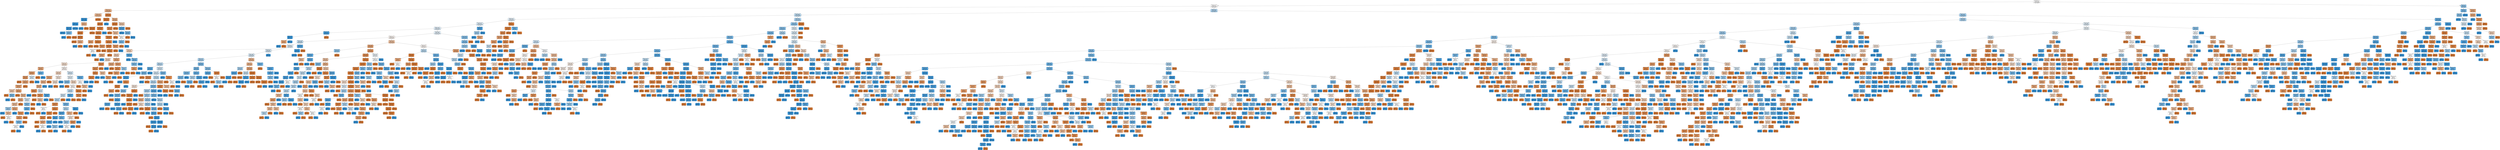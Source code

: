 digraph Tree {
node [shape=box, style="filled, rounded", color="black", fontname="helvetica"] ;
edge [fontname="helvetica"] ;
0 [label=<Feature 139 &le; 6.917<br/>gini = 0.5<br/>samples = 109838<br/>value = [87009, 86954]<br/>class = Class 0>, fillcolor="#ffffff"] ;
1 [label=<Feature 15 &le; -0.188<br/>gini = 0.5<br/>samples = 109272<br/>value = [86723, 86325]<br/>class = Class 0>, fillcolor="#fffefe"] ;
0 -> 1 [labeldistance=2.5, labelangle=45, headlabel="True"] ;
2 [label=<Feature 12 &le; 1.757<br/>gini = 0.416<br/>samples = 40364<br/>value = [45143, 18861]<br/>class = Class 0>, fillcolor="#f0b68c"] ;
1 -> 2 ;
3 [label=<Feature 13 &le; -0.486<br/>gini = 0.43<br/>samples = 37395<br/>value = [40716, 18584]<br/>class = Class 0>, fillcolor="#f1bb93"] ;
2 -> 3 ;
4 [label=<Feature 272 &le; 8.932<br/>gini = 0.003<br/>samples = 11664<br/>value = [28, 18584]<br/>class = Class 1>, fillcolor="#399de5"] ;
3 -> 4 ;
5 [label=<Feature 17 &le; -1.751<br/>gini = 0.0<br/>samples = 11641<br/>value = [1, 18573]<br/>class = Class 1>, fillcolor="#399de5"] ;
4 -> 5 ;
6 [label=<Feature 20 &le; 1.142<br/>gini = 0.001<br/>samples = 1004<br/>value = [1, 1573]<br/>class = Class 1>, fillcolor="#399de5"] ;
5 -> 6 ;
7 [label=<gini = 0.0<br/>samples = 1002<br/>value = [0, 1570]<br/>class = Class 1>, fillcolor="#399de5"] ;
6 -> 7 ;
8 [label=<Feature 11 &le; -1.066<br/>gini = 0.375<br/>samples = 2<br/>value = [1, 3]<br/>class = Class 1>, fillcolor="#7bbeee"] ;
6 -> 8 ;
9 [label=<gini = 0.0<br/>samples = 1<br/>value = [0, 3]<br/>class = Class 1>, fillcolor="#399de5"] ;
8 -> 9 ;
10 [label=<gini = 0.0<br/>samples = 1<br/>value = [1, 0]<br/>class = Class 0>, fillcolor="#e58139"] ;
8 -> 10 ;
11 [label=<gini = 0.0<br/>samples = 10637<br/>value = [0, 17000]<br/>class = Class 1>, fillcolor="#399de5"] ;
5 -> 11 ;
12 [label=<Feature 12 &le; 0.141<br/>gini = 0.411<br/>samples = 23<br/>value = [27, 11]<br/>class = Class 0>, fillcolor="#f0b48a"] ;
4 -> 12 ;
13 [label=<gini = 0.0<br/>samples = 9<br/>value = [0, 11]<br/>class = Class 1>, fillcolor="#399de5"] ;
12 -> 13 ;
14 [label=<gini = 0.0<br/>samples = 14<br/>value = [27, 0]<br/>class = Class 0>, fillcolor="#e58139"] ;
12 -> 14 ;
15 [label=<gini = 0.0<br/>samples = 25731<br/>value = [40688, 0]<br/>class = Class 0>, fillcolor="#e58139"] ;
3 -> 15 ;
16 [label=<Feature 23 &le; 0.975<br/>gini = 0.111<br/>samples = 2969<br/>value = [4427, 277]<br/>class = Class 0>, fillcolor="#e78945"] ;
2 -> 16 ;
17 [label=<Feature 170 &le; 2.883<br/>gini = 0.007<br/>samples = 2389<br/>value = [3771, 13]<br/>class = Class 0>, fillcolor="#e5813a"] ;
16 -> 17 ;
18 [label=<Feature 8 &le; 0.812<br/>gini = 0.006<br/>samples = 2388<br/>value = [3771, 12]<br/>class = Class 0>, fillcolor="#e5813a"] ;
17 -> 18 ;
19 [label=<Feature 24 &le; -0.822<br/>gini = 0.002<br/>samples = 2186<br/>value = [3467, 3]<br/>class = Class 0>, fillcolor="#e58139"] ;
18 -> 19 ;
20 [label=<Feature 5 &le; -0.355<br/>gini = 0.008<br/>samples = 457<br/>value = [730, 3]<br/>class = Class 0>, fillcolor="#e5823a"] ;
19 -> 20 ;
21 [label=<gini = 0.0<br/>samples = 303<br/>value = [475, 0]<br/>class = Class 0>, fillcolor="#e58139"] ;
20 -> 21 ;
22 [label=<Feature 8 &le; 0.083<br/>gini = 0.023<br/>samples = 154<br/>value = [255, 3]<br/>class = Class 0>, fillcolor="#e5823b"] ;
20 -> 22 ;
23 [label=<gini = 0.0<br/>samples = 145<br/>value = [247, 0]<br/>class = Class 0>, fillcolor="#e58139"] ;
22 -> 23 ;
24 [label=<Feature 13 &le; -0.486<br/>gini = 0.397<br/>samples = 9<br/>value = [8, 3]<br/>class = Class 0>, fillcolor="#efb083"] ;
22 -> 24 ;
25 [label=<gini = 0.0<br/>samples = 2<br/>value = [0, 3]<br/>class = Class 1>, fillcolor="#399de5"] ;
24 -> 25 ;
26 [label=<gini = 0.0<br/>samples = 7<br/>value = [8, 0]<br/>class = Class 0>, fillcolor="#e58139"] ;
24 -> 26 ;
27 [label=<gini = 0.0<br/>samples = 1729<br/>value = [2737, 0]<br/>class = Class 0>, fillcolor="#e58139"] ;
19 -> 27 ;
28 [label=<Feature 238 &le; 24.227<br/>gini = 0.056<br/>samples = 202<br/>value = [304, 9]<br/>class = Class 0>, fillcolor="#e6853f"] ;
18 -> 28 ;
29 [label=<Feature 26 &le; -0.378<br/>gini = 0.05<br/>samples = 201<br/>value = [304, 8]<br/>class = Class 0>, fillcolor="#e6843e"] ;
28 -> 29 ;
30 [label=<Feature 12 &le; 1.784<br/>gini = 0.022<br/>samples = 118<br/>value = [177, 2]<br/>class = Class 0>, fillcolor="#e5823b"] ;
29 -> 30 ;
31 [label=<Feature 2 &le; 0.213<br/>gini = 0.32<br/>samples = 3<br/>value = [4, 1]<br/>class = Class 0>, fillcolor="#eca06a"] ;
30 -> 31 ;
32 [label=<gini = 0.0<br/>samples = 1<br/>value = [0, 1]<br/>class = Class 1>, fillcolor="#399de5"] ;
31 -> 32 ;
33 [label=<gini = 0.0<br/>samples = 2<br/>value = [4, 0]<br/>class = Class 0>, fillcolor="#e58139"] ;
31 -> 33 ;
34 [label=<Feature 147 &le; 12.132<br/>gini = 0.011<br/>samples = 115<br/>value = [173, 1]<br/>class = Class 0>, fillcolor="#e5823a"] ;
30 -> 34 ;
35 [label=<gini = 0.0<br/>samples = 111<br/>value = [168, 0]<br/>class = Class 0>, fillcolor="#e58139"] ;
34 -> 35 ;
36 [label=<Feature 19 &le; 0.756<br/>gini = 0.278<br/>samples = 4<br/>value = [5, 1]<br/>class = Class 0>, fillcolor="#ea9a61"] ;
34 -> 36 ;
37 [label=<Feature 19 &le; 0.339<br/>gini = 0.5<br/>samples = 2<br/>value = [1, 1]<br/>class = Class 0>, fillcolor="#ffffff"] ;
36 -> 37 ;
38 [label=<gini = 0.0<br/>samples = 1<br/>value = [1, 0]<br/>class = Class 0>, fillcolor="#e58139"] ;
37 -> 38 ;
39 [label=<gini = 0.0<br/>samples = 1<br/>value = [0, 1]<br/>class = Class 1>, fillcolor="#399de5"] ;
37 -> 39 ;
40 [label=<gini = 0.0<br/>samples = 2<br/>value = [4, 0]<br/>class = Class 0>, fillcolor="#e58139"] ;
36 -> 40 ;
41 [label=<Feature 104 &le; 11.082<br/>gini = 0.086<br/>samples = 83<br/>value = [127, 6]<br/>class = Class 0>, fillcolor="#e68742"] ;
29 -> 41 ;
42 [label=<Feature 187 &le; 11.553<br/>gini = 0.073<br/>samples = 82<br/>value = [127, 5]<br/>class = Class 0>, fillcolor="#e68641"] ;
41 -> 42 ;
43 [label=<Feature 16 &le; 0.095<br/>gini = 0.048<br/>samples = 76<br/>value = [118, 3]<br/>class = Class 0>, fillcolor="#e6843e"] ;
42 -> 43 ;
44 [label=<gini = 0.0<br/>samples = 42<br/>value = [65, 0]<br/>class = Class 0>, fillcolor="#e58139"] ;
43 -> 44 ;
45 [label=<Feature 21 &le; -0.698<br/>gini = 0.101<br/>samples = 34<br/>value = [53, 3]<br/>class = Class 0>, fillcolor="#e68844"] ;
43 -> 45 ;
46 [label=<Feature 25 &le; -0.786<br/>gini = 0.375<br/>samples = 6<br/>value = [9, 3]<br/>class = Class 0>, fillcolor="#eeab7b"] ;
45 -> 46 ;
47 [label=<gini = 0.0<br/>samples = 5<br/>value = [9, 0]<br/>class = Class 0>, fillcolor="#e58139"] ;
46 -> 47 ;
48 [label=<gini = 0.0<br/>samples = 1<br/>value = [0, 3]<br/>class = Class 1>, fillcolor="#399de5"] ;
46 -> 48 ;
49 [label=<gini = 0.0<br/>samples = 28<br/>value = [44, 0]<br/>class = Class 0>, fillcolor="#e58139"] ;
45 -> 49 ;
50 [label=<Feature 21 &le; 1.005<br/>gini = 0.298<br/>samples = 6<br/>value = [9, 2]<br/>class = Class 0>, fillcolor="#eb9d65"] ;
42 -> 50 ;
51 [label=<gini = 0.0<br/>samples = 4<br/>value = [9, 0]<br/>class = Class 0>, fillcolor="#e58139"] ;
50 -> 51 ;
52 [label=<gini = 0.0<br/>samples = 2<br/>value = [0, 2]<br/>class = Class 1>, fillcolor="#399de5"] ;
50 -> 52 ;
53 [label=<gini = 0.0<br/>samples = 1<br/>value = [0, 1]<br/>class = Class 1>, fillcolor="#399de5"] ;
41 -> 53 ;
54 [label=<gini = 0.0<br/>samples = 1<br/>value = [0, 1]<br/>class = Class 1>, fillcolor="#399de5"] ;
28 -> 54 ;
55 [label=<gini = 0.0<br/>samples = 1<br/>value = [0, 1]<br/>class = Class 1>, fillcolor="#399de5"] ;
17 -> 55 ;
56 [label=<Feature 2 &le; -0.323<br/>gini = 0.409<br/>samples = 580<br/>value = [656, 264]<br/>class = Class 0>, fillcolor="#efb489"] ;
16 -> 56 ;
57 [label=<Feature 1 &le; -0.228<br/>gini = 0.029<br/>samples = 129<br/>value = [203, 3]<br/>class = Class 0>, fillcolor="#e5833c"] ;
56 -> 57 ;
58 [label=<Feature 0 &le; -1.244<br/>gini = 0.204<br/>samples = 19<br/>value = [23, 3]<br/>class = Class 0>, fillcolor="#e89153"] ;
57 -> 58 ;
59 [label=<gini = 0.0<br/>samples = 13<br/>value = [17, 0]<br/>class = Class 0>, fillcolor="#e58139"] ;
58 -> 59 ;
60 [label=<Feature 15 &le; -0.465<br/>gini = 0.444<br/>samples = 6<br/>value = [6, 3]<br/>class = Class 0>, fillcolor="#f2c09c"] ;
58 -> 60 ;
61 [label=<gini = 0.0<br/>samples = 3<br/>value = [3, 0]<br/>class = Class 0>, fillcolor="#e58139"] ;
60 -> 61 ;
62 [label=<Feature 287 &le; 0.482<br/>gini = 0.5<br/>samples = 3<br/>value = [3, 3]<br/>class = Class 0>, fillcolor="#ffffff"] ;
60 -> 62 ;
63 [label=<Feature 14 &le; 1.108<br/>gini = 0.375<br/>samples = 2<br/>value = [1, 3]<br/>class = Class 1>, fillcolor="#7bbeee"] ;
62 -> 63 ;
64 [label=<gini = 0.0<br/>samples = 1<br/>value = [1, 0]<br/>class = Class 0>, fillcolor="#e58139"] ;
63 -> 64 ;
65 [label=<gini = 0.0<br/>samples = 1<br/>value = [0, 3]<br/>class = Class 1>, fillcolor="#399de5"] ;
63 -> 65 ;
66 [label=<gini = 0.0<br/>samples = 1<br/>value = [2, 0]<br/>class = Class 0>, fillcolor="#e58139"] ;
62 -> 66 ;
67 [label=<gini = 0.0<br/>samples = 110<br/>value = [180, 0]<br/>class = Class 0>, fillcolor="#e58139"] ;
57 -> 67 ;
68 [label=<Feature 13 &le; -0.486<br/>gini = 0.464<br/>samples = 451<br/>value = [453, 261]<br/>class = Class 0>, fillcolor="#f4caab"] ;
56 -> 68 ;
69 [label=<Feature 11 &le; -0.855<br/>gini = 0.185<br/>samples = 190<br/>value = [30, 261]<br/>class = Class 1>, fillcolor="#50a8e8"] ;
68 -> 69 ;
70 [label=<gini = 0.0<br/>samples = 103<br/>value = [0, 164]<br/>class = Class 1>, fillcolor="#399de5"] ;
69 -> 70 ;
71 [label=<Feature 6 &le; -0.696<br/>gini = 0.361<br/>samples = 87<br/>value = [30, 97]<br/>class = Class 1>, fillcolor="#76bbed"] ;
69 -> 71 ;
72 [label=<gini = 0.0<br/>samples = 18<br/>value = [30, 0]<br/>class = Class 0>, fillcolor="#e58139"] ;
71 -> 72 ;
73 [label=<gini = 0.0<br/>samples = 69<br/>value = [0, 97]<br/>class = Class 1>, fillcolor="#399de5"] ;
71 -> 73 ;
74 [label=<gini = 0.0<br/>samples = 261<br/>value = [423, 0]<br/>class = Class 0>, fillcolor="#e58139"] ;
68 -> 74 ;
75 [label=<Feature 37 &le; 0.106<br/>gini = 0.472<br/>samples = 68908<br/>value = [41580, 67464]<br/>class = Class 1>, fillcolor="#b3d9f5"] ;
1 -> 75 ;
76 [label=<Feature 284 &le; -0.201<br/>gini = 0.483<br/>samples = 38066<br/>value = [24670, 35640]<br/>class = Class 1>, fillcolor="#c2e1f7"] ;
75 -> 76 ;
77 [label=<Feature 20 &le; 1.768<br/>gini = 0.498<br/>samples = 14283<br/>value = [10560, 11995]<br/>class = Class 1>, fillcolor="#e7f3fc"] ;
76 -> 77 ;
78 [label=<Feature 133 &le; 16.212<br/>gini = 0.497<br/>samples = 14006<br/>value = [10153, 11985]<br/>class = Class 1>, fillcolor="#e1f0fb"] ;
77 -> 78 ;
79 [label=<Feature 17 &le; -2.151<br/>gini = 0.497<br/>samples = 13958<br/>value = [10145, 11915]<br/>class = Class 1>, fillcolor="#e2f0fb"] ;
78 -> 79 ;
80 [label=<Feature 20 &le; -0.051<br/>gini = 0.15<br/>samples = 300<br/>value = [38, 427]<br/>class = Class 1>, fillcolor="#4ba6e7"] ;
79 -> 80 ;
81 [label=<Feature 0 &le; 1.923<br/>gini = 0.014<br/>samples = 274<br/>value = [3, 427]<br/>class = Class 1>, fillcolor="#3a9ee5"] ;
80 -> 81 ;
82 [label=<Feature 12 &le; -0.32<br/>gini = 0.375<br/>samples = 3<br/>value = [3, 1]<br/>class = Class 0>, fillcolor="#eeab7b"] ;
81 -> 82 ;
83 [label=<gini = 0.0<br/>samples = 1<br/>value = [0, 1]<br/>class = Class 1>, fillcolor="#399de5"] ;
82 -> 83 ;
84 [label=<gini = 0.0<br/>samples = 2<br/>value = [3, 0]<br/>class = Class 0>, fillcolor="#e58139"] ;
82 -> 84 ;
85 [label=<gini = 0.0<br/>samples = 271<br/>value = [0, 426]<br/>class = Class 1>, fillcolor="#399de5"] ;
81 -> 85 ;
86 [label=<gini = 0.0<br/>samples = 26<br/>value = [35, 0]<br/>class = Class 0>, fillcolor="#e58139"] ;
80 -> 86 ;
87 [label=<Feature 19 &le; 0.776<br/>gini = 0.498<br/>samples = 13658<br/>value = [10107, 11488]<br/>class = Class 1>, fillcolor="#e7f3fc"] ;
79 -> 87 ;
88 [label=<Feature 21 &le; -1.029<br/>gini = 0.5<br/>samples = 10904<br/>value = [8873, 8392]<br/>class = Class 0>, fillcolor="#fef8f4"] ;
87 -> 88 ;
89 [label=<Feature 21 &le; -1.096<br/>gini = 0.488<br/>samples = 6565<br/>value = [4424, 6033]<br/>class = Class 1>, fillcolor="#cae5f8"] ;
88 -> 89 ;
90 [label=<Feature 263 &le; -1.072<br/>gini = 0.497<br/>samples = 5821<br/>value = [4284, 4985]<br/>class = Class 1>, fillcolor="#e3f1fb"] ;
89 -> 90 ;
91 [label=<Feature 169 &le; 11.003<br/>gini = 0.482<br/>samples = 507<br/>value = [463, 314]<br/>class = Class 0>, fillcolor="#f7d6bf"] ;
90 -> 91 ;
92 [label=<Feature 2 &le; 0.924<br/>gini = 0.474<br/>samples = 487<br/>value = [459, 289]<br/>class = Class 0>, fillcolor="#f5d0b6"] ;
91 -> 92 ;
93 [label=<Feature 17 &le; 1.407<br/>gini = 0.486<br/>samples = 387<br/>value = [356, 254]<br/>class = Class 0>, fillcolor="#f8dbc6"] ;
92 -> 93 ;
94 [label=<Feature 19 &le; -1.335<br/>gini = 0.492<br/>samples = 363<br/>value = [322, 250]<br/>class = Class 0>, fillcolor="#f9e3d3"] ;
93 -> 94 ;
95 [label=<Feature 12 &le; 0.591<br/>gini = 0.383<br/>samples = 74<br/>value = [92, 32]<br/>class = Class 0>, fillcolor="#eead7e"] ;
94 -> 95 ;
96 [label=<Feature 285 &le; 2.614<br/>gini = 0.332<br/>samples = 69<br/>value = [90, 24]<br/>class = Class 0>, fillcolor="#eca36e"] ;
95 -> 96 ;
97 [label=<Feature 6 &le; -0.68<br/>gini = 0.288<br/>samples = 62<br/>value = [85, 18]<br/>class = Class 0>, fillcolor="#eb9c63"] ;
96 -> 97 ;
98 [label=<gini = 0.0<br/>samples = 13<br/>value = [24, 0]<br/>class = Class 0>, fillcolor="#e58139"] ;
97 -> 98 ;
99 [label=<Feature 118 &le; 17.928<br/>gini = 0.352<br/>samples = 49<br/>value = [61, 18]<br/>class = Class 0>, fillcolor="#eda673"] ;
97 -> 99 ;
100 [label=<Feature 243 &le; -1.496<br/>gini = 0.368<br/>samples = 47<br/>value = [56, 18]<br/>class = Class 0>, fillcolor="#edaa79"] ;
99 -> 100 ;
101 [label=<Feature 25 &le; -0.652<br/>gini = 0.469<br/>samples = 3<br/>value = [5, 3]<br/>class = Class 0>, fillcolor="#f5cdb0"] ;
100 -> 101 ;
102 [label=<gini = 0.0<br/>samples = 1<br/>value = [4, 0]<br/>class = Class 0>, fillcolor="#e58139"] ;
101 -> 102 ;
103 [label=<Feature 27 &le; 0.08<br/>gini = 0.375<br/>samples = 2<br/>value = [1, 3]<br/>class = Class 1>, fillcolor="#7bbeee"] ;
101 -> 103 ;
104 [label=<gini = 0.0<br/>samples = 1<br/>value = [0, 3]<br/>class = Class 1>, fillcolor="#399de5"] ;
103 -> 104 ;
105 [label=<gini = 0.0<br/>samples = 1<br/>value = [1, 0]<br/>class = Class 0>, fillcolor="#e58139"] ;
103 -> 105 ;
106 [label=<Feature 25 &le; -1.168<br/>gini = 0.351<br/>samples = 44<br/>value = [51, 15]<br/>class = Class 0>, fillcolor="#eda673"] ;
100 -> 106 ;
107 [label=<gini = 0.0<br/>samples = 14<br/>value = [17, 0]<br/>class = Class 0>, fillcolor="#e58139"] ;
106 -> 107 ;
108 [label=<Feature 0 &le; 0.996<br/>gini = 0.425<br/>samples = 30<br/>value = [34, 15]<br/>class = Class 0>, fillcolor="#f0b990"] ;
106 -> 108 ;
109 [label=<Feature 0 &le; -0.13<br/>gini = 0.375<br/>samples = 24<br/>value = [30, 10]<br/>class = Class 0>, fillcolor="#eeab7b"] ;
108 -> 109 ;
110 [label=<Feature 20 &le; -0.935<br/>gini = 0.444<br/>samples = 18<br/>value = [20, 10]<br/>class = Class 0>, fillcolor="#f2c09c"] ;
109 -> 110 ;
111 [label=<Feature 22 &le; -0.411<br/>gini = 0.444<br/>samples = 5<br/>value = [2, 4]<br/>class = Class 1>, fillcolor="#9ccef2"] ;
110 -> 111 ;
112 [label=<gini = 0.0<br/>samples = 2<br/>value = [0, 3]<br/>class = Class 1>, fillcolor="#399de5"] ;
111 -> 112 ;
113 [label=<Feature 19 &le; -1.547<br/>gini = 0.444<br/>samples = 3<br/>value = [2, 1]<br/>class = Class 0>, fillcolor="#f2c09c"] ;
111 -> 113 ;
114 [label=<gini = 0.0<br/>samples = 1<br/>value = [1, 0]<br/>class = Class 0>, fillcolor="#e58139"] ;
113 -> 114 ;
115 [label=<Feature 13 &le; 0.255<br/>gini = 0.5<br/>samples = 2<br/>value = [1, 1]<br/>class = Class 0>, fillcolor="#ffffff"] ;
113 -> 115 ;
116 [label=<gini = 0.0<br/>samples = 1<br/>value = [0, 1]<br/>class = Class 1>, fillcolor="#399de5"] ;
115 -> 116 ;
117 [label=<gini = 0.0<br/>samples = 1<br/>value = [1, 0]<br/>class = Class 0>, fillcolor="#e58139"] ;
115 -> 117 ;
118 [label=<Feature 25 &le; -1.142<br/>gini = 0.375<br/>samples = 13<br/>value = [18, 6]<br/>class = Class 0>, fillcolor="#eeab7b"] ;
110 -> 118 ;
119 [label=<gini = 0.0<br/>samples = 1<br/>value = [0, 3]<br/>class = Class 1>, fillcolor="#399de5"] ;
118 -> 119 ;
120 [label=<Feature 277 &le; 1.264<br/>gini = 0.245<br/>samples = 12<br/>value = [18, 3]<br/>class = Class 0>, fillcolor="#e9965a"] ;
118 -> 120 ;
121 [label=<Feature 287 &le; 0.482<br/>gini = 0.32<br/>samples = 9<br/>value = [12, 3]<br/>class = Class 0>, fillcolor="#eca06a"] ;
120 -> 121 ;
122 [label=<Feature 262 &le; 1.879<br/>gini = 0.375<br/>samples = 3<br/>value = [1, 3]<br/>class = Class 1>, fillcolor="#7bbeee"] ;
121 -> 122 ;
123 [label=<Feature 14 &le; -1.692<br/>gini = 0.5<br/>samples = 2<br/>value = [1, 1]<br/>class = Class 0>, fillcolor="#ffffff"] ;
122 -> 123 ;
124 [label=<gini = 0.0<br/>samples = 1<br/>value = [1, 0]<br/>class = Class 0>, fillcolor="#e58139"] ;
123 -> 124 ;
125 [label=<gini = 0.0<br/>samples = 1<br/>value = [0, 1]<br/>class = Class 1>, fillcolor="#399de5"] ;
123 -> 125 ;
126 [label=<gini = 0.0<br/>samples = 1<br/>value = [0, 2]<br/>class = Class 1>, fillcolor="#399de5"] ;
122 -> 126 ;
127 [label=<gini = 0.0<br/>samples = 6<br/>value = [11, 0]<br/>class = Class 0>, fillcolor="#e58139"] ;
121 -> 127 ;
128 [label=<gini = 0.0<br/>samples = 3<br/>value = [6, 0]<br/>class = Class 0>, fillcolor="#e58139"] ;
120 -> 128 ;
129 [label=<gini = 0.0<br/>samples = 6<br/>value = [10, 0]<br/>class = Class 0>, fillcolor="#e58139"] ;
109 -> 129 ;
130 [label=<Feature 115 &le; 15.185<br/>gini = 0.494<br/>samples = 6<br/>value = [4, 5]<br/>class = Class 1>, fillcolor="#d7ebfa"] ;
108 -> 130 ;
131 [label=<Feature 22 &le; -0.313<br/>gini = 0.408<br/>samples = 5<br/>value = [2, 5]<br/>class = Class 1>, fillcolor="#88c4ef"] ;
130 -> 131 ;
132 [label=<Feature 12 &le; -0.006<br/>gini = 0.278<br/>samples = 4<br/>value = [1, 5]<br/>class = Class 1>, fillcolor="#61b1ea"] ;
131 -> 132 ;
133 [label=<gini = 0.0<br/>samples = 3<br/>value = [0, 5]<br/>class = Class 1>, fillcolor="#399de5"] ;
132 -> 133 ;
134 [label=<gini = 0.0<br/>samples = 1<br/>value = [1, 0]<br/>class = Class 0>, fillcolor="#e58139"] ;
132 -> 134 ;
135 [label=<gini = 0.0<br/>samples = 1<br/>value = [1, 0]<br/>class = Class 0>, fillcolor="#e58139"] ;
131 -> 135 ;
136 [label=<gini = 0.0<br/>samples = 1<br/>value = [2, 0]<br/>class = Class 0>, fillcolor="#e58139"] ;
130 -> 136 ;
137 [label=<gini = 0.0<br/>samples = 2<br/>value = [5, 0]<br/>class = Class 0>, fillcolor="#e58139"] ;
99 -> 137 ;
138 [label=<Feature 11 &le; 0.609<br/>gini = 0.496<br/>samples = 7<br/>value = [5, 6]<br/>class = Class 1>, fillcolor="#deeffb"] ;
96 -> 138 ;
139 [label=<gini = 0.0<br/>samples = 3<br/>value = [5, 0]<br/>class = Class 0>, fillcolor="#e58139"] ;
138 -> 139 ;
140 [label=<gini = 0.0<br/>samples = 4<br/>value = [0, 6]<br/>class = Class 1>, fillcolor="#399de5"] ;
138 -> 140 ;
141 [label=<Feature 27 &le; -0.465<br/>gini = 0.32<br/>samples = 5<br/>value = [2, 8]<br/>class = Class 1>, fillcolor="#6ab6ec"] ;
95 -> 141 ;
142 [label=<gini = 0.0<br/>samples = 1<br/>value = [2, 0]<br/>class = Class 0>, fillcolor="#e58139"] ;
141 -> 142 ;
143 [label=<gini = 0.0<br/>samples = 4<br/>value = [0, 8]<br/>class = Class 1>, fillcolor="#399de5"] ;
141 -> 143 ;
144 [label=<Feature 28 &le; 0.269<br/>gini = 0.5<br/>samples = 289<br/>value = [230, 218]<br/>class = Class 0>, fillcolor="#fef8f5"] ;
94 -> 144 ;
145 [label=<Feature 20 &le; -0.42<br/>gini = 0.483<br/>samples = 136<br/>value = [124, 85]<br/>class = Class 0>, fillcolor="#f7d7c1"] ;
144 -> 145 ;
146 [label=<Feature 266 &le; 1.667<br/>gini = 0.375<br/>samples = 34<br/>value = [39, 13]<br/>class = Class 0>, fillcolor="#eeab7b"] ;
145 -> 146 ;
147 [label=<Feature 279 &le; 3.85<br/>gini = 0.411<br/>samples = 31<br/>value = [32, 13]<br/>class = Class 0>, fillcolor="#f0b489"] ;
146 -> 147 ;
148 [label=<Feature 7 &le; 0.592<br/>gini = 0.397<br/>samples = 30<br/>value = [32, 12]<br/>class = Class 0>, fillcolor="#efb083"] ;
147 -> 148 ;
149 [label=<Feature 13 &le; -0.486<br/>gini = 0.191<br/>samples = 17<br/>value = [25, 3]<br/>class = Class 0>, fillcolor="#e89051"] ;
148 -> 149 ;
150 [label=<gini = 0.0<br/>samples = 2<br/>value = [0, 3]<br/>class = Class 1>, fillcolor="#399de5"] ;
149 -> 150 ;
151 [label=<gini = 0.0<br/>samples = 15<br/>value = [25, 0]<br/>class = Class 0>, fillcolor="#e58139"] ;
149 -> 151 ;
152 [label=<Feature 9 &le; 1.265<br/>gini = 0.492<br/>samples = 13<br/>value = [7, 9]<br/>class = Class 1>, fillcolor="#d3e9f9"] ;
148 -> 152 ;
153 [label=<Feature 14 &le; -1.349<br/>gini = 0.245<br/>samples = 6<br/>value = [6, 1]<br/>class = Class 0>, fillcolor="#e9965a"] ;
152 -> 153 ;
154 [label=<gini = 0.0<br/>samples = 4<br/>value = [4, 0]<br/>class = Class 0>, fillcolor="#e58139"] ;
153 -> 154 ;
155 [label=<Feature 11 &le; -0.141<br/>gini = 0.444<br/>samples = 2<br/>value = [2, 1]<br/>class = Class 0>, fillcolor="#f2c09c"] ;
153 -> 155 ;
156 [label=<gini = 0.0<br/>samples = 1<br/>value = [0, 1]<br/>class = Class 1>, fillcolor="#399de5"] ;
155 -> 156 ;
157 [label=<gini = 0.0<br/>samples = 1<br/>value = [2, 0]<br/>class = Class 0>, fillcolor="#e58139"] ;
155 -> 157 ;
158 [label=<Feature 19 &le; -0.319<br/>gini = 0.198<br/>samples = 7<br/>value = [1, 8]<br/>class = Class 1>, fillcolor="#52a9e8"] ;
152 -> 158 ;
159 [label=<gini = 0.0<br/>samples = 6<br/>value = [0, 8]<br/>class = Class 1>, fillcolor="#399de5"] ;
158 -> 159 ;
160 [label=<gini = 0.0<br/>samples = 1<br/>value = [1, 0]<br/>class = Class 0>, fillcolor="#e58139"] ;
158 -> 160 ;
161 [label=<gini = 0.0<br/>samples = 1<br/>value = [0, 1]<br/>class = Class 1>, fillcolor="#399de5"] ;
147 -> 161 ;
162 [label=<gini = 0.0<br/>samples = 3<br/>value = [7, 0]<br/>class = Class 0>, fillcolor="#e58139"] ;
146 -> 162 ;
163 [label=<Feature 276 &le; 2.585<br/>gini = 0.497<br/>samples = 102<br/>value = [85, 72]<br/>class = Class 0>, fillcolor="#fbece1"] ;
145 -> 163 ;
164 [label=<Feature 13 &le; -0.486<br/>gini = 0.492<br/>samples = 98<br/>value = [85, 66]<br/>class = Class 0>, fillcolor="#f9e3d3"] ;
163 -> 164 ;
165 [label=<gini = 0.0<br/>samples = 41<br/>value = [0, 66]<br/>class = Class 1>, fillcolor="#399de5"] ;
164 -> 165 ;
166 [label=<gini = 0.0<br/>samples = 57<br/>value = [85, 0]<br/>class = Class 0>, fillcolor="#e58139"] ;
164 -> 166 ;
167 [label=<gini = 0.0<br/>samples = 4<br/>value = [0, 6]<br/>class = Class 1>, fillcolor="#399de5"] ;
163 -> 167 ;
168 [label=<Feature 255 &le; 1.648<br/>gini = 0.494<br/>samples = 153<br/>value = [106, 133]<br/>class = Class 1>, fillcolor="#d7ebfa"] ;
144 -> 168 ;
169 [label=<Feature 27 &le; -1.282<br/>gini = 0.498<br/>samples = 135<br/>value = [102, 114]<br/>class = Class 1>, fillcolor="#eaf5fc"] ;
168 -> 169 ;
170 [label=<Feature 13 &le; -0.486<br/>gini = 0.396<br/>samples = 51<br/>value = [22, 59]<br/>class = Class 1>, fillcolor="#83c2ef"] ;
169 -> 170 ;
171 [label=<gini = 0.0<br/>samples = 36<br/>value = [0, 59]<br/>class = Class 1>, fillcolor="#399de5"] ;
170 -> 171 ;
172 [label=<gini = 0.0<br/>samples = 15<br/>value = [22, 0]<br/>class = Class 0>, fillcolor="#e58139"] ;
170 -> 172 ;
173 [label=<Feature 14 &le; -0.671<br/>gini = 0.483<br/>samples = 84<br/>value = [80, 55]<br/>class = Class 0>, fillcolor="#f7d8c1"] ;
169 -> 173 ;
174 [label=<Feature 15 &le; 0.349<br/>gini = 0.5<br/>samples = 71<br/>value = [58, 55]<br/>class = Class 0>, fillcolor="#fef8f5"] ;
173 -> 174 ;
175 [label=<Feature 158 &le; 16.212<br/>gini = 0.483<br/>samples = 59<br/>value = [37, 54]<br/>class = Class 1>, fillcolor="#c1e0f7"] ;
174 -> 175 ;
176 [label=<Feature 6 &le; 1.644<br/>gini = 0.491<br/>samples = 55<br/>value = [36, 47]<br/>class = Class 1>, fillcolor="#d1e8f9"] ;
175 -> 176 ;
177 [label=<Feature 38 &le; 0.625<br/>gini = 0.479<br/>samples = 51<br/>value = [31, 47]<br/>class = Class 1>, fillcolor="#bcdef6"] ;
176 -> 177 ;
178 [label=<Feature 14 &le; -1.942<br/>gini = 0.188<br/>samples = 13<br/>value = [17, 2]<br/>class = Class 0>, fillcolor="#e89050"] ;
177 -> 178 ;
179 [label=<Feature 287 &le; 0.482<br/>gini = 0.5<br/>samples = 2<br/>value = [1, 1]<br/>class = Class 0>, fillcolor="#ffffff"] ;
178 -> 179 ;
180 [label=<gini = 0.0<br/>samples = 1<br/>value = [1, 0]<br/>class = Class 0>, fillcolor="#e58139"] ;
179 -> 180 ;
181 [label=<gini = 0.0<br/>samples = 1<br/>value = [0, 1]<br/>class = Class 1>, fillcolor="#399de5"] ;
179 -> 181 ;
182 [label=<Feature 267 &le; 3.634<br/>gini = 0.111<br/>samples = 11<br/>value = [16, 1]<br/>class = Class 0>, fillcolor="#e78945"] ;
178 -> 182 ;
183 [label=<Feature 249 &le; 5.14<br/>gini = 0.133<br/>samples = 9<br/>value = [13, 1]<br/>class = Class 0>, fillcolor="#e78b48"] ;
182 -> 183 ;
184 [label=<Feature 11 &le; 0.755<br/>gini = 0.165<br/>samples = 8<br/>value = [10, 1]<br/>class = Class 0>, fillcolor="#e88e4d"] ;
183 -> 184 ;
185 [label=<gini = 0.0<br/>samples = 5<br/>value = [7, 0]<br/>class = Class 0>, fillcolor="#e58139"] ;
184 -> 185 ;
186 [label=<Feature 30 &le; 0.358<br/>gini = 0.375<br/>samples = 3<br/>value = [3, 1]<br/>class = Class 0>, fillcolor="#eeab7b"] ;
184 -> 186 ;
187 [label=<gini = 0.0<br/>samples = 1<br/>value = [2, 0]<br/>class = Class 0>, fillcolor="#e58139"] ;
186 -> 187 ;
188 [label=<Feature 252 &le; 2.152<br/>gini = 0.5<br/>samples = 2<br/>value = [1, 1]<br/>class = Class 0>, fillcolor="#ffffff"] ;
186 -> 188 ;
189 [label=<gini = 0.0<br/>samples = 1<br/>value = [0, 1]<br/>class = Class 1>, fillcolor="#399de5"] ;
188 -> 189 ;
190 [label=<gini = 0.0<br/>samples = 1<br/>value = [1, 0]<br/>class = Class 0>, fillcolor="#e58139"] ;
188 -> 190 ;
191 [label=<gini = 0.0<br/>samples = 1<br/>value = [3, 0]<br/>class = Class 0>, fillcolor="#e58139"] ;
183 -> 191 ;
192 [label=<gini = 0.0<br/>samples = 2<br/>value = [3, 0]<br/>class = Class 0>, fillcolor="#e58139"] ;
182 -> 192 ;
193 [label=<Feature 262 &le; 1.879<br/>gini = 0.362<br/>samples = 38<br/>value = [14, 45]<br/>class = Class 1>, fillcolor="#77bbed"] ;
177 -> 193 ;
194 [label=<Feature 12 &le; -0.743<br/>gini = 0.472<br/>samples = 23<br/>value = [13, 21]<br/>class = Class 1>, fillcolor="#b4daf5"] ;
193 -> 194 ;
195 [label=<Feature 24 &le; -0.427<br/>gini = 0.198<br/>samples = 13<br/>value = [2, 16]<br/>class = Class 1>, fillcolor="#52a9e8"] ;
194 -> 195 ;
196 [label=<Feature 7 &le; 0.319<br/>gini = 0.142<br/>samples = 9<br/>value = [1, 12]<br/>class = Class 1>, fillcolor="#49a5e7"] ;
195 -> 196 ;
197 [label=<Feature 22 &le; -0.386<br/>gini = 0.18<br/>samples = 6<br/>value = [1, 9]<br/>class = Class 1>, fillcolor="#4fa8e8"] ;
196 -> 197 ;
198 [label=<gini = 0.0<br/>samples = 4<br/>value = [0, 7]<br/>class = Class 1>, fillcolor="#399de5"] ;
197 -> 198 ;
199 [label=<Feature 25 &le; -0.351<br/>gini = 0.444<br/>samples = 2<br/>value = [1, 2]<br/>class = Class 1>, fillcolor="#9ccef2"] ;
197 -> 199 ;
200 [label=<gini = 0.0<br/>samples = 1<br/>value = [1, 0]<br/>class = Class 0>, fillcolor="#e58139"] ;
199 -> 200 ;
201 [label=<gini = 0.0<br/>samples = 1<br/>value = [0, 2]<br/>class = Class 1>, fillcolor="#399de5"] ;
199 -> 201 ;
202 [label=<gini = 0.0<br/>samples = 3<br/>value = [0, 3]<br/>class = Class 1>, fillcolor="#399de5"] ;
196 -> 202 ;
203 [label=<Feature 11 &le; -1.175<br/>gini = 0.32<br/>samples = 4<br/>value = [1, 4]<br/>class = Class 1>, fillcolor="#6ab6ec"] ;
195 -> 203 ;
204 [label=<gini = 0.0<br/>samples = 1<br/>value = [0, 2]<br/>class = Class 1>, fillcolor="#399de5"] ;
203 -> 204 ;
205 [label=<Feature 27 &le; -0.643<br/>gini = 0.444<br/>samples = 3<br/>value = [1, 2]<br/>class = Class 1>, fillcolor="#9ccef2"] ;
203 -> 205 ;
206 [label=<gini = 0.0<br/>samples = 1<br/>value = [0, 1]<br/>class = Class 1>, fillcolor="#399de5"] ;
205 -> 206 ;
207 [label=<Feature 27 &le; -0.353<br/>gini = 0.5<br/>samples = 2<br/>value = [1, 1]<br/>class = Class 0>, fillcolor="#ffffff"] ;
205 -> 207 ;
208 [label=<gini = 0.0<br/>samples = 1<br/>value = [1, 0]<br/>class = Class 0>, fillcolor="#e58139"] ;
207 -> 208 ;
209 [label=<gini = 0.0<br/>samples = 1<br/>value = [0, 1]<br/>class = Class 1>, fillcolor="#399de5"] ;
207 -> 209 ;
210 [label=<Feature 266 &le; 1.667<br/>gini = 0.43<br/>samples = 10<br/>value = [11, 5]<br/>class = Class 0>, fillcolor="#f1ba93"] ;
194 -> 210 ;
211 [label=<Feature 181 &le; 15.924<br/>gini = 0.496<br/>samples = 7<br/>value = [6, 5]<br/>class = Class 0>, fillcolor="#fbeade"] ;
210 -> 211 ;
212 [label=<Feature 13 &le; 0.255<br/>gini = 0.245<br/>samples = 5<br/>value = [6, 1]<br/>class = Class 0>, fillcolor="#e9965a"] ;
211 -> 212 ;
213 [label=<gini = 0.0<br/>samples = 1<br/>value = [0, 1]<br/>class = Class 1>, fillcolor="#399de5"] ;
212 -> 213 ;
214 [label=<gini = 0.0<br/>samples = 4<br/>value = [6, 0]<br/>class = Class 0>, fillcolor="#e58139"] ;
212 -> 214 ;
215 [label=<gini = 0.0<br/>samples = 2<br/>value = [0, 4]<br/>class = Class 1>, fillcolor="#399de5"] ;
211 -> 215 ;
216 [label=<gini = 0.0<br/>samples = 3<br/>value = [5, 0]<br/>class = Class 0>, fillcolor="#e58139"] ;
210 -> 216 ;
217 [label=<Feature 6 &le; -1.096<br/>gini = 0.077<br/>samples = 15<br/>value = [1, 24]<br/>class = Class 1>, fillcolor="#41a1e6"] ;
193 -> 217 ;
218 [label=<gini = 0.0<br/>samples = 1<br/>value = [1, 0]<br/>class = Class 0>, fillcolor="#e58139"] ;
217 -> 218 ;
219 [label=<gini = 0.0<br/>samples = 14<br/>value = [0, 24]<br/>class = Class 1>, fillcolor="#399de5"] ;
217 -> 219 ;
220 [label=<gini = 0.0<br/>samples = 4<br/>value = [5, 0]<br/>class = Class 0>, fillcolor="#e58139"] ;
176 -> 220 ;
221 [label=<Feature 12 &le; -0.179<br/>gini = 0.219<br/>samples = 4<br/>value = [1, 7]<br/>class = Class 1>, fillcolor="#55abe9"] ;
175 -> 221 ;
222 [label=<gini = 0.0<br/>samples = 3<br/>value = [0, 7]<br/>class = Class 1>, fillcolor="#399de5"] ;
221 -> 222 ;
223 [label=<gini = 0.0<br/>samples = 1<br/>value = [1, 0]<br/>class = Class 0>, fillcolor="#e58139"] ;
221 -> 223 ;
224 [label=<Feature 27 &le; -1.226<br/>gini = 0.087<br/>samples = 12<br/>value = [21, 1]<br/>class = Class 0>, fillcolor="#e68742"] ;
174 -> 224 ;
225 [label=<Feature 2 &le; -0.027<br/>gini = 0.198<br/>samples = 4<br/>value = [8, 1]<br/>class = Class 0>, fillcolor="#e89152"] ;
224 -> 225 ;
226 [label=<gini = 0.0<br/>samples = 3<br/>value = [8, 0]<br/>class = Class 0>, fillcolor="#e58139"] ;
225 -> 226 ;
227 [label=<gini = 0.0<br/>samples = 1<br/>value = [0, 1]<br/>class = Class 1>, fillcolor="#399de5"] ;
225 -> 227 ;
228 [label=<gini = 0.0<br/>samples = 8<br/>value = [13, 0]<br/>class = Class 0>, fillcolor="#e58139"] ;
224 -> 228 ;
229 [label=<gini = 0.0<br/>samples = 13<br/>value = [22, 0]<br/>class = Class 0>, fillcolor="#e58139"] ;
173 -> 229 ;
230 [label=<Feature 270 &le; -2.617<br/>gini = 0.287<br/>samples = 18<br/>value = [4, 19]<br/>class = Class 1>, fillcolor="#63b2ea"] ;
168 -> 230 ;
231 [label=<Feature 14 &le; -1.201<br/>gini = 0.5<br/>samples = 7<br/>value = [4, 4]<br/>class = Class 0>, fillcolor="#ffffff"] ;
230 -> 231 ;
232 [label=<Feature 285 &le; 2.614<br/>gini = 0.444<br/>samples = 5<br/>value = [4, 2]<br/>class = Class 0>, fillcolor="#f2c09c"] ;
231 -> 232 ;
233 [label=<gini = 0.0<br/>samples = 4<br/>value = [4, 0]<br/>class = Class 0>, fillcolor="#e58139"] ;
232 -> 233 ;
234 [label=<gini = 0.0<br/>samples = 1<br/>value = [0, 2]<br/>class = Class 1>, fillcolor="#399de5"] ;
232 -> 234 ;
235 [label=<gini = 0.0<br/>samples = 2<br/>value = [0, 2]<br/>class = Class 1>, fillcolor="#399de5"] ;
231 -> 235 ;
236 [label=<gini = 0.0<br/>samples = 11<br/>value = [0, 15]<br/>class = Class 1>, fillcolor="#399de5"] ;
230 -> 236 ;
237 [label=<Feature 0 &le; -1.498<br/>gini = 0.188<br/>samples = 24<br/>value = [34, 4]<br/>class = Class 0>, fillcolor="#e89050"] ;
93 -> 237 ;
238 [label=<Feature 15 &le; 0.186<br/>gini = 0.225<br/>samples = 20<br/>value = [27, 4]<br/>class = Class 0>, fillcolor="#e99456"] ;
237 -> 238 ;
239 [label=<Feature 258 &le; 9.0<br/>gini = 0.147<br/>samples = 16<br/>value = [23, 2]<br/>class = Class 0>, fillcolor="#e78c4a"] ;
238 -> 239 ;
240 [label=<Feature 12 &le; -1.391<br/>gini = 0.08<br/>samples = 15<br/>value = [23, 1]<br/>class = Class 0>, fillcolor="#e68642"] ;
239 -> 240 ;
241 [label=<gini = 0.0<br/>samples = 1<br/>value = [0, 1]<br/>class = Class 1>, fillcolor="#399de5"] ;
240 -> 241 ;
242 [label=<gini = 0.0<br/>samples = 14<br/>value = [23, 0]<br/>class = Class 0>, fillcolor="#e58139"] ;
240 -> 242 ;
243 [label=<gini = 0.0<br/>samples = 1<br/>value = [0, 1]<br/>class = Class 1>, fillcolor="#399de5"] ;
239 -> 243 ;
244 [label=<Feature 2 &le; -0.554<br/>gini = 0.444<br/>samples = 4<br/>value = [4, 2]<br/>class = Class 0>, fillcolor="#f2c09c"] ;
238 -> 244 ;
245 [label=<gini = 0.0<br/>samples = 1<br/>value = [0, 1]<br/>class = Class 1>, fillcolor="#399de5"] ;
244 -> 245 ;
246 [label=<Feature 19 &le; -0.82<br/>gini = 0.32<br/>samples = 3<br/>value = [4, 1]<br/>class = Class 0>, fillcolor="#eca06a"] ;
244 -> 246 ;
247 [label=<gini = 0.0<br/>samples = 1<br/>value = [0, 1]<br/>class = Class 1>, fillcolor="#399de5"] ;
246 -> 247 ;
248 [label=<gini = 0.0<br/>samples = 2<br/>value = [4, 0]<br/>class = Class 0>, fillcolor="#e58139"] ;
246 -> 248 ;
249 [label=<gini = 0.0<br/>samples = 4<br/>value = [7, 0]<br/>class = Class 0>, fillcolor="#e58139"] ;
237 -> 249 ;
250 [label=<Feature 199 &le; 12.569<br/>gini = 0.379<br/>samples = 100<br/>value = [103, 35]<br/>class = Class 0>, fillcolor="#eeac7c"] ;
92 -> 250 ;
251 [label=<Feature 13 &le; -0.486<br/>gini = 0.383<br/>samples = 88<br/>value = [92, 32]<br/>class = Class 0>, fillcolor="#eead7e"] ;
250 -> 251 ;
252 [label=<gini = 0.0<br/>samples = 22<br/>value = [0, 32]<br/>class = Class 1>, fillcolor="#399de5"] ;
251 -> 252 ;
253 [label=<gini = 0.0<br/>samples = 66<br/>value = [92, 0]<br/>class = Class 0>, fillcolor="#e58139"] ;
251 -> 253 ;
254 [label=<Feature 17 &le; -0.416<br/>gini = 0.337<br/>samples = 12<br/>value = [11, 3]<br/>class = Class 0>, fillcolor="#eca36f"] ;
250 -> 254 ;
255 [label=<Feature 12 &le; -0.055<br/>gini = 0.165<br/>samples = 9<br/>value = [10, 1]<br/>class = Class 0>, fillcolor="#e88e4d"] ;
254 -> 255 ;
256 [label=<gini = 0.0<br/>samples = 5<br/>value = [6, 0]<br/>class = Class 0>, fillcolor="#e58139"] ;
255 -> 256 ;
257 [label=<Feature 13 &le; -0.486<br/>gini = 0.32<br/>samples = 4<br/>value = [4, 1]<br/>class = Class 0>, fillcolor="#eca06a"] ;
255 -> 257 ;
258 [label=<gini = 0.0<br/>samples = 1<br/>value = [0, 1]<br/>class = Class 1>, fillcolor="#399de5"] ;
257 -> 258 ;
259 [label=<gini = 0.0<br/>samples = 3<br/>value = [4, 0]<br/>class = Class 0>, fillcolor="#e58139"] ;
257 -> 259 ;
260 [label=<Feature 14 &le; -0.67<br/>gini = 0.444<br/>samples = 3<br/>value = [1, 2]<br/>class = Class 1>, fillcolor="#9ccef2"] ;
254 -> 260 ;
261 [label=<gini = 0.0<br/>samples = 2<br/>value = [0, 2]<br/>class = Class 1>, fillcolor="#399de5"] ;
260 -> 261 ;
262 [label=<gini = 0.0<br/>samples = 1<br/>value = [1, 0]<br/>class = Class 0>, fillcolor="#e58139"] ;
260 -> 262 ;
263 [label=<Feature 14 &le; -1.666<br/>gini = 0.238<br/>samples = 20<br/>value = [4, 25]<br/>class = Class 1>, fillcolor="#59ade9"] ;
91 -> 263 ;
264 [label=<gini = 0.0<br/>samples = 8<br/>value = [0, 11]<br/>class = Class 1>, fillcolor="#399de5"] ;
263 -> 264 ;
265 [label=<Feature 277 &le; 1.264<br/>gini = 0.346<br/>samples = 12<br/>value = [4, 14]<br/>class = Class 1>, fillcolor="#72b9ec"] ;
263 -> 265 ;
266 [label=<Feature 23 &le; -1.574<br/>gini = 0.391<br/>samples = 10<br/>value = [4, 11]<br/>class = Class 1>, fillcolor="#81c1ee"] ;
265 -> 266 ;
267 [label=<Feature 14 &le; -1.345<br/>gini = 0.32<br/>samples = 4<br/>value = [4, 1]<br/>class = Class 0>, fillcolor="#eca06a"] ;
266 -> 267 ;
268 [label=<gini = 0.0<br/>samples = 3<br/>value = [4, 0]<br/>class = Class 0>, fillcolor="#e58139"] ;
267 -> 268 ;
269 [label=<gini = 0.0<br/>samples = 1<br/>value = [0, 1]<br/>class = Class 1>, fillcolor="#399de5"] ;
267 -> 269 ;
270 [label=<gini = 0.0<br/>samples = 6<br/>value = [0, 10]<br/>class = Class 1>, fillcolor="#399de5"] ;
266 -> 270 ;
271 [label=<gini = 0.0<br/>samples = 2<br/>value = [0, 3]<br/>class = Class 1>, fillcolor="#399de5"] ;
265 -> 271 ;
272 [label=<Feature 265 &le; 3.426<br/>gini = 0.495<br/>samples = 5314<br/>value = [3821, 4671]<br/>class = Class 1>, fillcolor="#dbedfa"] ;
90 -> 272 ;
273 [label=<Feature 11 &le; 0.596<br/>gini = 0.495<br/>samples = 5306<br/>value = [3821, 4660]<br/>class = Class 1>, fillcolor="#dbedfa"] ;
272 -> 273 ;
274 [label=<Feature 2 &le; 1.294<br/>gini = 0.467<br/>samples = 4008<br/>value = [2374, 4026]<br/>class = Class 1>, fillcolor="#aed7f4"] ;
273 -> 274 ;
275 [label=<Feature 12 &le; -1.329<br/>gini = 0.479<br/>samples = 3257<br/>value = [2061, 3135]<br/>class = Class 1>, fillcolor="#bbddf6"] ;
274 -> 275 ;
276 [label=<Feature 35 &le; 1.378<br/>gini = 0.277<br/>samples = 523<br/>value = [142, 712]<br/>class = Class 1>, fillcolor="#60b1ea"] ;
275 -> 276 ;
277 [label=<Feature 26 &le; 1.352<br/>gini = 0.364<br/>samples = 371<br/>value = [142, 451]<br/>class = Class 1>, fillcolor="#77bced"] ;
276 -> 277 ;
278 [label=<Feature 14 &le; -1.711<br/>gini = 0.114<br/>samples = 295<br/>value = [29, 451]<br/>class = Class 1>, fillcolor="#46a3e7"] ;
277 -> 278 ;
279 [label=<gini = 0.0<br/>samples = 273<br/>value = [0, 448]<br/>class = Class 1>, fillcolor="#399de5"] ;
278 -> 279 ;
280 [label=<Feature 51 &le; 13.031<br/>gini = 0.17<br/>samples = 22<br/>value = [29, 3]<br/>class = Class 0>, fillcolor="#e88e4d"] ;
278 -> 280 ;
281 [label=<Feature 0 &le; 0.466<br/>gini = 0.064<br/>samples = 21<br/>value = [29, 1]<br/>class = Class 0>, fillcolor="#e68540"] ;
280 -> 281 ;
282 [label=<Feature 0 &le; -0.251<br/>gini = 0.245<br/>samples = 7<br/>value = [6, 1]<br/>class = Class 0>, fillcolor="#e9965a"] ;
281 -> 282 ;
283 [label=<gini = 0.0<br/>samples = 6<br/>value = [6, 0]<br/>class = Class 0>, fillcolor="#e58139"] ;
282 -> 283 ;
284 [label=<gini = 0.0<br/>samples = 1<br/>value = [0, 1]<br/>class = Class 1>, fillcolor="#399de5"] ;
282 -> 284 ;
285 [label=<gini = 0.0<br/>samples = 14<br/>value = [23, 0]<br/>class = Class 0>, fillcolor="#e58139"] ;
281 -> 285 ;
286 [label=<gini = 0.0<br/>samples = 1<br/>value = [0, 2]<br/>class = Class 1>, fillcolor="#399de5"] ;
280 -> 286 ;
287 [label=<gini = 0.0<br/>samples = 76<br/>value = [113, 0]<br/>class = Class 0>, fillcolor="#e58139"] ;
277 -> 287 ;
288 [label=<gini = 0.0<br/>samples = 152<br/>value = [0, 261]<br/>class = Class 1>, fillcolor="#399de5"] ;
276 -> 288 ;
289 [label=<Feature 222 &le; 13.605<br/>gini = 0.493<br/>samples = 2734<br/>value = [1919, 2423]<br/>class = Class 1>, fillcolor="#d6ebfa"] ;
275 -> 289 ;
290 [label=<Feature 12 &le; -1.201<br/>gini = 0.494<br/>samples = 2714<br/>value = [1910, 2395]<br/>class = Class 1>, fillcolor="#d7ebfa"] ;
289 -> 290 ;
291 [label=<Feature 13 &le; -0.486<br/>gini = 0.184<br/>samples = 196<br/>value = [281, 32]<br/>class = Class 0>, fillcolor="#e88f50"] ;
290 -> 291 ;
292 [label=<gini = 0.0<br/>samples = 20<br/>value = [0, 32]<br/>class = Class 1>, fillcolor="#399de5"] ;
291 -> 292 ;
293 [label=<gini = 0.0<br/>samples = 176<br/>value = [281, 0]<br/>class = Class 0>, fillcolor="#e58139"] ;
291 -> 293 ;
294 [label=<Feature 31 &le; 0.924<br/>gini = 0.483<br/>samples = 2518<br/>value = [1629, 2363]<br/>class = Class 1>, fillcolor="#c1e1f7"] ;
290 -> 294 ;
295 [label=<Feature 21 &le; -1.448<br/>gini = 0.473<br/>samples = 2367<br/>value = [1442, 2305]<br/>class = Class 1>, fillcolor="#b5daf5"] ;
294 -> 295 ;
296 [label=<Feature 8 &le; -0.259<br/>gini = 0.496<br/>samples = 1037<br/>value = [882, 741]<br/>class = Class 0>, fillcolor="#fbebdf"] ;
295 -> 296 ;
297 [label=<Feature 17 &le; 1.413<br/>gini = 0.395<br/>samples = 626<br/>value = [269, 724]<br/>class = Class 1>, fillcolor="#83c1ef"] ;
296 -> 297 ;
298 [label=<Feature 286 &le; 1.908<br/>gini = 0.359<br/>samples = 601<br/>value = [222, 724]<br/>class = Class 1>, fillcolor="#76bbed"] ;
297 -> 298 ;
299 [label=<gini = 0.0<br/>samples = 91<br/>value = [136, 0]<br/>class = Class 0>, fillcolor="#e58139"] ;
298 -> 299 ;
300 [label=<Feature 38 &le; 0.625<br/>gini = 0.19<br/>samples = 510<br/>value = [86, 724]<br/>class = Class 1>, fillcolor="#51a9e8"] ;
298 -> 300 ;
301 [label=<Feature 13 &le; 0.255<br/>gini = 0.252<br/>samples = 190<br/>value = [47, 271]<br/>class = Class 1>, fillcolor="#5baeea"] ;
300 -> 301 ;
302 [label=<gini = 0.0<br/>samples = 163<br/>value = [0, 271]<br/>class = Class 1>, fillcolor="#399de5"] ;
301 -> 302 ;
303 [label=<gini = 0.0<br/>samples = 27<br/>value = [47, 0]<br/>class = Class 0>, fillcolor="#e58139"] ;
301 -> 303 ;
304 [label=<Feature 27 &le; -1.234<br/>gini = 0.146<br/>samples = 320<br/>value = [39, 453]<br/>class = Class 1>, fillcolor="#4aa5e7"] ;
300 -> 304 ;
305 [label=<gini = 0.0<br/>samples = 152<br/>value = [0, 228]<br/>class = Class 1>, fillcolor="#399de5"] ;
304 -> 305 ;
306 [label=<Feature 16 &le; 1.182<br/>gini = 0.252<br/>samples = 168<br/>value = [39, 225]<br/>class = Class 1>, fillcolor="#5baeea"] ;
304 -> 306 ;
307 [label=<gini = 0.0<br/>samples = 26<br/>value = [39, 0]<br/>class = Class 0>, fillcolor="#e58139"] ;
306 -> 307 ;
308 [label=<gini = 0.0<br/>samples = 142<br/>value = [0, 225]<br/>class = Class 1>, fillcolor="#399de5"] ;
306 -> 308 ;
309 [label=<gini = 0.0<br/>samples = 25<br/>value = [47, 0]<br/>class = Class 0>, fillcolor="#e58139"] ;
297 -> 309 ;
310 [label=<Feature 159 &le; 14.54<br/>gini = 0.053<br/>samples = 411<br/>value = [613, 17]<br/>class = Class 0>, fillcolor="#e6843e"] ;
296 -> 310 ;
311 [label=<Feature 215 &le; 11.718<br/>gini = 0.041<br/>samples = 409<br/>value = [613, 13]<br/>class = Class 0>, fillcolor="#e6843d"] ;
310 -> 311 ;
312 [label=<Feature 12 &le; -1.134<br/>gini = 0.022<br/>samples = 406<br/>value = [613, 7]<br/>class = Class 0>, fillcolor="#e5823b"] ;
311 -> 312 ;
313 [label=<gini = 0.0<br/>samples = 1<br/>value = [0, 3]<br/>class = Class 1>, fillcolor="#399de5"] ;
312 -> 313 ;
314 [label=<Feature 23 &le; 0.085<br/>gini = 0.013<br/>samples = 405<br/>value = [613, 4]<br/>class = Class 0>, fillcolor="#e5823a"] ;
312 -> 314 ;
315 [label=<gini = 0.0<br/>samples = 291<br/>value = [439, 0]<br/>class = Class 0>, fillcolor="#e58139"] ;
314 -> 315 ;
316 [label=<Feature 2 &le; 0.555<br/>gini = 0.044<br/>samples = 114<br/>value = [174, 4]<br/>class = Class 0>, fillcolor="#e6843e"] ;
314 -> 316 ;
317 [label=<gini = 0.0<br/>samples = 111<br/>value = [174, 0]<br/>class = Class 0>, fillcolor="#e58139"] ;
316 -> 317 ;
318 [label=<gini = 0.0<br/>samples = 3<br/>value = [0, 4]<br/>class = Class 1>, fillcolor="#399de5"] ;
316 -> 318 ;
319 [label=<gini = 0.0<br/>samples = 3<br/>value = [0, 6]<br/>class = Class 1>, fillcolor="#399de5"] ;
311 -> 319 ;
320 [label=<gini = 0.0<br/>samples = 2<br/>value = [0, 4]<br/>class = Class 1>, fillcolor="#399de5"] ;
310 -> 320 ;
321 [label=<Feature 25 &le; -0.835<br/>gini = 0.388<br/>samples = 1330<br/>value = [560, 1564]<br/>class = Class 1>, fillcolor="#80c0ee"] ;
295 -> 321 ;
322 [label=<Feature 278 &le; -0.175<br/>gini = 0.462<br/>samples = 746<br/>value = [437, 772]<br/>class = Class 1>, fillcolor="#a9d4f4"] ;
321 -> 322 ;
323 [label=<gini = 0.0<br/>samples = 24<br/>value = [35, 0]<br/>class = Class 0>, fillcolor="#e58139"] ;
322 -> 323 ;
324 [label=<Feature 250 &le; -0.826<br/>gini = 0.45<br/>samples = 722<br/>value = [402, 772]<br/>class = Class 1>, fillcolor="#a0d0f3"] ;
322 -> 324 ;
325 [label=<Feature 36 &le; 0.334<br/>gini = 0.408<br/>samples = 12<br/>value = [15, 6]<br/>class = Class 0>, fillcolor="#efb388"] ;
324 -> 325 ;
326 [label=<gini = 0.0<br/>samples = 5<br/>value = [7, 0]<br/>class = Class 0>, fillcolor="#e58139"] ;
325 -> 326 ;
327 [label=<Feature 13 &le; -0.486<br/>gini = 0.49<br/>samples = 7<br/>value = [8, 6]<br/>class = Class 0>, fillcolor="#f8e0ce"] ;
325 -> 327 ;
328 [label=<gini = 0.0<br/>samples = 3<br/>value = [0, 6]<br/>class = Class 1>, fillcolor="#399de5"] ;
327 -> 328 ;
329 [label=<gini = 0.0<br/>samples = 4<br/>value = [8, 0]<br/>class = Class 0>, fillcolor="#e58139"] ;
327 -> 329 ;
330 [label=<Feature 252 &le; 2.152<br/>gini = 0.446<br/>samples = 710<br/>value = [387, 766]<br/>class = Class 1>, fillcolor="#9dcff2"] ;
324 -> 330 ;
331 [label=<Feature 28 &le; 0.269<br/>gini = 0.449<br/>samples = 702<br/>value = [387, 750]<br/>class = Class 1>, fillcolor="#9fd0f2"] ;
330 -> 331 ;
332 [label=<Feature 262 &le; 1.879<br/>gini = 0.023<br/>samples = 108<br/>value = [169, 2]<br/>class = Class 0>, fillcolor="#e5823b"] ;
331 -> 332 ;
333 [label=<gini = 0.0<br/>samples = 107<br/>value = [169, 0]<br/>class = Class 0>, fillcolor="#e58139"] ;
332 -> 333 ;
334 [label=<gini = 0.0<br/>samples = 1<br/>value = [0, 2]<br/>class = Class 1>, fillcolor="#399de5"] ;
332 -> 334 ;
335 [label=<Feature 0 &le; 1.636<br/>gini = 0.349<br/>samples = 594<br/>value = [218, 748]<br/>class = Class 1>, fillcolor="#73baed"] ;
331 -> 335 ;
336 [label=<Feature 1 &le; 0.085<br/>gini = 0.214<br/>samples = 522<br/>value = [104, 748]<br/>class = Class 1>, fillcolor="#55abe9"] ;
335 -> 336 ;
337 [label=<gini = 0.0<br/>samples = 49<br/>value = [83, 0]<br/>class = Class 0>, fillcolor="#e58139"] ;
336 -> 337 ;
338 [label=<Feature 36 &le; 0.334<br/>gini = 0.053<br/>samples = 473<br/>value = [21, 748]<br/>class = Class 1>, fillcolor="#3fa0e6"] ;
336 -> 338 ;
339 [label=<Feature 14 &le; -1.445<br/>gini = 0.087<br/>samples = 266<br/>value = [20, 420]<br/>class = Class 1>, fillcolor="#42a2e6"] ;
338 -> 339 ;
340 [label=<gini = 0.0<br/>samples = 11<br/>value = [15, 0]<br/>class = Class 0>, fillcolor="#e58139"] ;
339 -> 340 ;
341 [label=<Feature 8 &le; 0.22<br/>gini = 0.023<br/>samples = 255<br/>value = [5, 420]<br/>class = Class 1>, fillcolor="#3b9ee5"] ;
339 -> 341 ;
342 [label=<gini = 0.0<br/>samples = 3<br/>value = [5, 0]<br/>class = Class 0>, fillcolor="#e58139"] ;
341 -> 342 ;
343 [label=<gini = 0.0<br/>samples = 252<br/>value = [0, 420]<br/>class = Class 1>, fillcolor="#399de5"] ;
341 -> 343 ;
344 [label=<Feature 20 &le; 0.665<br/>gini = 0.006<br/>samples = 207<br/>value = [1, 328]<br/>class = Class 1>, fillcolor="#3a9de5"] ;
338 -> 344 ;
345 [label=<gini = 0.0<br/>samples = 206<br/>value = [0, 328]<br/>class = Class 1>, fillcolor="#399de5"] ;
344 -> 345 ;
346 [label=<gini = 0.0<br/>samples = 1<br/>value = [1, 0]<br/>class = Class 0>, fillcolor="#e58139"] ;
344 -> 346 ;
347 [label=<gini = 0.0<br/>samples = 72<br/>value = [114, 0]<br/>class = Class 0>, fillcolor="#e58139"] ;
335 -> 347 ;
348 [label=<gini = 0.0<br/>samples = 8<br/>value = [0, 16]<br/>class = Class 1>, fillcolor="#399de5"] ;
330 -> 348 ;
349 [label=<Feature 11 &le; -0.167<br/>gini = 0.233<br/>samples = 584<br/>value = [123, 792]<br/>class = Class 1>, fillcolor="#58ace9"] ;
321 -> 349 ;
350 [label=<Feature 287 &le; 0.482<br/>gini = 0.37<br/>samples = 326<br/>value = [123, 378]<br/>class = Class 1>, fillcolor="#79bded"] ;
349 -> 350 ;
351 [label=<gini = 0.0<br/>samples = 120<br/>value = [0, 181]<br/>class = Class 1>, fillcolor="#399de5"] ;
350 -> 351 ;
352 [label=<Feature 33 &le; 0.388<br/>gini = 0.473<br/>samples = 206<br/>value = [123, 197]<br/>class = Class 1>, fillcolor="#b5daf5"] ;
350 -> 352 ;
353 [label=<Feature 27 &le; -0.627<br/>gini = 0.474<br/>samples = 205<br/>value = [123, 196]<br/>class = Class 1>, fillcolor="#b5dbf5"] ;
352 -> 353 ;
354 [label=<gini = 0.0<br/>samples = 67<br/>value = [104, 0]<br/>class = Class 0>, fillcolor="#e58139"] ;
353 -> 354 ;
355 [label=<Feature 27 &le; -0.044<br/>gini = 0.161<br/>samples = 138<br/>value = [19, 196]<br/>class = Class 1>, fillcolor="#4ca6e8"] ;
353 -> 355 ;
356 [label=<gini = 0.0<br/>samples = 126<br/>value = [0, 196]<br/>class = Class 1>, fillcolor="#399de5"] ;
355 -> 356 ;
357 [label=<gini = 0.0<br/>samples = 12<br/>value = [19, 0]<br/>class = Class 0>, fillcolor="#e58139"] ;
355 -> 357 ;
358 [label=<gini = 0.0<br/>samples = 1<br/>value = [0, 1]<br/>class = Class 1>, fillcolor="#399de5"] ;
352 -> 358 ;
359 [label=<gini = 0.0<br/>samples = 258<br/>value = [0, 414]<br/>class = Class 1>, fillcolor="#399de5"] ;
349 -> 359 ;
360 [label=<Feature 101 &le; 2.459<br/>gini = 0.361<br/>samples = 151<br/>value = [187, 58]<br/>class = Class 0>, fillcolor="#eda876"] ;
294 -> 360 ;
361 [label=<Feature 19 &le; -0.784<br/>gini = 0.091<br/>samples = 54<br/>value = [80, 4]<br/>class = Class 0>, fillcolor="#e68743"] ;
360 -> 361 ;
362 [label=<gini = 0.0<br/>samples = 1<br/>value = [0, 2]<br/>class = Class 1>, fillcolor="#399de5"] ;
361 -> 362 ;
363 [label=<Feature 5 &le; -1.113<br/>gini = 0.048<br/>samples = 53<br/>value = [80, 2]<br/>class = Class 0>, fillcolor="#e6843e"] ;
361 -> 363 ;
364 [label=<gini = 0.0<br/>samples = 1<br/>value = [0, 2]<br/>class = Class 1>, fillcolor="#399de5"] ;
363 -> 364 ;
365 [label=<gini = 0.0<br/>samples = 52<br/>value = [80, 0]<br/>class = Class 0>, fillcolor="#e58139"] ;
363 -> 365 ;
366 [label=<Feature 22 &le; -0.624<br/>gini = 0.446<br/>samples = 97<br/>value = [107, 54]<br/>class = Class 0>, fillcolor="#f2c19d"] ;
360 -> 366 ;
367 [label=<gini = 0.0<br/>samples = 51<br/>value = [94, 0]<br/>class = Class 0>, fillcolor="#e58139"] ;
366 -> 367 ;
368 [label=<Feature 13 &le; 0.255<br/>gini = 0.313<br/>samples = 46<br/>value = [13, 54]<br/>class = Class 1>, fillcolor="#69b5eb"] ;
366 -> 368 ;
369 [label=<gini = 0.0<br/>samples = 39<br/>value = [0, 54]<br/>class = Class 1>, fillcolor="#399de5"] ;
368 -> 369 ;
370 [label=<gini = 0.0<br/>samples = 7<br/>value = [13, 0]<br/>class = Class 0>, fillcolor="#e58139"] ;
368 -> 370 ;
371 [label=<Feature 27 &le; -1.365<br/>gini = 0.368<br/>samples = 20<br/>value = [9, 28]<br/>class = Class 1>, fillcolor="#79bced"] ;
289 -> 371 ;
372 [label=<gini = 0.0<br/>samples = 15<br/>value = [0, 27]<br/>class = Class 1>, fillcolor="#399de5"] ;
371 -> 372 ;
373 [label=<Feature 278 &le; -0.175<br/>gini = 0.18<br/>samples = 5<br/>value = [9, 1]<br/>class = Class 0>, fillcolor="#e88f4f"] ;
371 -> 373 ;
374 [label=<gini = 0.0<br/>samples = 3<br/>value = [8, 0]<br/>class = Class 0>, fillcolor="#e58139"] ;
373 -> 374 ;
375 [label=<Feature 12 &le; -0.56<br/>gini = 0.5<br/>samples = 2<br/>value = [1, 1]<br/>class = Class 0>, fillcolor="#ffffff"] ;
373 -> 375 ;
376 [label=<gini = 0.0<br/>samples = 1<br/>value = [1, 0]<br/>class = Class 0>, fillcolor="#e58139"] ;
375 -> 376 ;
377 [label=<gini = 0.0<br/>samples = 1<br/>value = [0, 1]<br/>class = Class 1>, fillcolor="#399de5"] ;
375 -> 377 ;
378 [label=<Feature 23 &le; -1.225<br/>gini = 0.385<br/>samples = 751<br/>value = [313, 891]<br/>class = Class 1>, fillcolor="#7fbfee"] ;
274 -> 378 ;
379 [label=<Feature 9 &le; 0.331<br/>gini = 0.364<br/>samples = 446<br/>value = [175, 556]<br/>class = Class 1>, fillcolor="#77bced"] ;
378 -> 379 ;
380 [label=<Feature 215 &le; 11.718<br/>gini = 0.383<br/>samples = 316<br/>value = [131, 377]<br/>class = Class 1>, fillcolor="#7ebfee"] ;
379 -> 380 ;
381 [label=<Feature 13 &le; -0.486<br/>gini = 0.383<br/>samples = 315<br/>value = [131, 376]<br/>class = Class 1>, fillcolor="#7ebfee"] ;
380 -> 381 ;
382 [label=<gini = 0.0<br/>samples = 233<br/>value = [0, 376]<br/>class = Class 1>, fillcolor="#399de5"] ;
381 -> 382 ;
383 [label=<gini = 0.0<br/>samples = 82<br/>value = [131, 0]<br/>class = Class 0>, fillcolor="#e58139"] ;
381 -> 383 ;
384 [label=<gini = 0.0<br/>samples = 1<br/>value = [0, 1]<br/>class = Class 1>, fillcolor="#399de5"] ;
380 -> 384 ;
385 [label=<Feature 12 &le; -0.334<br/>gini = 0.317<br/>samples = 130<br/>value = [44, 179]<br/>class = Class 1>, fillcolor="#6ab5eb"] ;
379 -> 385 ;
386 [label=<Feature 15 &le; -0.009<br/>gini = 0.472<br/>samples = 50<br/>value = [31, 50]<br/>class = Class 1>, fillcolor="#b4daf5"] ;
385 -> 386 ;
387 [label=<Feature 25 &le; -1.301<br/>gini = 0.312<br/>samples = 40<br/>value = [12, 50]<br/>class = Class 1>, fillcolor="#69b5eb"] ;
386 -> 387 ;
388 [label=<gini = 0.0<br/>samples = 30<br/>value = [0, 50]<br/>class = Class 1>, fillcolor="#399de5"] ;
387 -> 388 ;
389 [label=<gini = 0.0<br/>samples = 10<br/>value = [12, 0]<br/>class = Class 0>, fillcolor="#e58139"] ;
387 -> 389 ;
390 [label=<gini = 0.0<br/>samples = 10<br/>value = [19, 0]<br/>class = Class 0>, fillcolor="#e58139"] ;
386 -> 390 ;
391 [label=<Feature 99 &le; 22.471<br/>gini = 0.166<br/>samples = 80<br/>value = [13, 129]<br/>class = Class 1>, fillcolor="#4da7e8"] ;
385 -> 391 ;
392 [label=<Feature 11 &le; -0.148<br/>gini = 0.168<br/>samples = 79<br/>value = [13, 127]<br/>class = Class 1>, fillcolor="#4da7e8"] ;
391 -> 392 ;
393 [label=<gini = 0.0<br/>samples = 8<br/>value = [13, 0]<br/>class = Class 0>, fillcolor="#e58139"] ;
392 -> 393 ;
394 [label=<gini = 0.0<br/>samples = 71<br/>value = [0, 127]<br/>class = Class 1>, fillcolor="#399de5"] ;
392 -> 394 ;
395 [label=<gini = 0.0<br/>samples = 1<br/>value = [0, 2]<br/>class = Class 1>, fillcolor="#399de5"] ;
391 -> 395 ;
396 [label=<Feature 11 &le; -1.153<br/>gini = 0.413<br/>samples = 305<br/>value = [138, 335]<br/>class = Class 1>, fillcolor="#8bc5f0"] ;
378 -> 396 ;
397 [label=<Feature 13 &le; -0.486<br/>gini = 0.26<br/>samples = 250<br/>value = [60, 331]<br/>class = Class 1>, fillcolor="#5dafea"] ;
396 -> 397 ;
398 [label=<gini = 0.0<br/>samples = 211<br/>value = [0, 331]<br/>class = Class 1>, fillcolor="#399de5"] ;
397 -> 398 ;
399 [label=<gini = 0.0<br/>samples = 39<br/>value = [60, 0]<br/>class = Class 0>, fillcolor="#e58139"] ;
397 -> 399 ;
400 [label=<Feature 24 &le; -0.83<br/>gini = 0.093<br/>samples = 55<br/>value = [78, 4]<br/>class = Class 0>, fillcolor="#e68743"] ;
396 -> 400 ;
401 [label=<Feature 25 &le; -1.325<br/>gini = 0.5<br/>samples = 4<br/>value = [4, 4]<br/>class = Class 0>, fillcolor="#ffffff"] ;
400 -> 401 ;
402 [label=<gini = 0.0<br/>samples = 1<br/>value = [2, 0]<br/>class = Class 0>, fillcolor="#e58139"] ;
401 -> 402 ;
403 [label=<Feature 27 &le; -1.372<br/>gini = 0.444<br/>samples = 3<br/>value = [2, 4]<br/>class = Class 1>, fillcolor="#9ccef2"] ;
401 -> 403 ;
404 [label=<gini = 0.0<br/>samples = 2<br/>value = [0, 4]<br/>class = Class 1>, fillcolor="#399de5"] ;
403 -> 404 ;
405 [label=<gini = 0.0<br/>samples = 1<br/>value = [2, 0]<br/>class = Class 0>, fillcolor="#e58139"] ;
403 -> 405 ;
406 [label=<gini = 0.0<br/>samples = 51<br/>value = [74, 0]<br/>class = Class 0>, fillcolor="#e58139"] ;
400 -> 406 ;
407 [label=<Feature 7 &le; -0.07<br/>gini = 0.424<br/>samples = 1298<br/>value = [1447, 634]<br/>class = Class 0>, fillcolor="#f0b890"] ;
273 -> 407 ;
408 [label=<Feature 3 &le; -1.101<br/>gini = 0.42<br/>samples = 1289<br/>value = [1443, 620]<br/>class = Class 0>, fillcolor="#f0b78e"] ;
407 -> 408 ;
409 [label=<Feature 17 &le; 1.317<br/>gini = 0.463<br/>samples = 207<br/>value = [118, 207]<br/>class = Class 1>, fillcolor="#aad5f4"] ;
408 -> 409 ;
410 [label=<Feature 12 &le; -0.759<br/>gini = 0.221<br/>samples = 152<br/>value = [30, 207]<br/>class = Class 1>, fillcolor="#56abe9"] ;
409 -> 410 ;
411 [label=<Feature 0 &le; -1.398<br/>gini = 0.104<br/>samples = 141<br/>value = [12, 207]<br/>class = Class 1>, fillcolor="#44a3e7"] ;
410 -> 411 ;
412 [label=<gini = 0.0<br/>samples = 134<br/>value = [0, 207]<br/>class = Class 1>, fillcolor="#399de5"] ;
411 -> 412 ;
413 [label=<gini = 0.0<br/>samples = 7<br/>value = [12, 0]<br/>class = Class 0>, fillcolor="#e58139"] ;
411 -> 413 ;
414 [label=<gini = 0.0<br/>samples = 11<br/>value = [18, 0]<br/>class = Class 0>, fillcolor="#e58139"] ;
410 -> 414 ;
415 [label=<gini = 0.0<br/>samples = 55<br/>value = [88, 0]<br/>class = Class 0>, fillcolor="#e58139"] ;
409 -> 415 ;
416 [label=<Feature 21 &le; -1.673<br/>gini = 0.362<br/>samples = 1082<br/>value = [1325, 413]<br/>class = Class 0>, fillcolor="#eda877"] ;
408 -> 416 ;
417 [label=<Feature 0 &le; 0.102<br/>gini = 0.489<br/>samples = 445<br/>value = [306, 410]<br/>class = Class 1>, fillcolor="#cde6f8"] ;
416 -> 417 ;
418 [label=<gini = 0.0<br/>samples = 172<br/>value = [278, 0]<br/>class = Class 0>, fillcolor="#e58139"] ;
417 -> 418 ;
419 [label=<Feature 21 &le; -1.816<br/>gini = 0.12<br/>samples = 273<br/>value = [28, 410]<br/>class = Class 1>, fillcolor="#47a4e7"] ;
417 -> 419 ;
420 [label=<gini = 0.0<br/>samples = 16<br/>value = [26, 0]<br/>class = Class 0>, fillcolor="#e58139"] ;
419 -> 420 ;
421 [label=<Feature 8 &le; -0.168<br/>gini = 0.01<br/>samples = 257<br/>value = [2, 410]<br/>class = Class 1>, fillcolor="#3a9de5"] ;
419 -> 421 ;
422 [label=<gini = 0.0<br/>samples = 255<br/>value = [0, 410]<br/>class = Class 1>, fillcolor="#399de5"] ;
421 -> 422 ;
423 [label=<gini = 0.0<br/>samples = 2<br/>value = [2, 0]<br/>class = Class 0>, fillcolor="#e58139"] ;
421 -> 423 ;
424 [label=<Feature 16 &le; -0.561<br/>gini = 0.006<br/>samples = 637<br/>value = [1019, 3]<br/>class = Class 0>, fillcolor="#e5813a"] ;
416 -> 424 ;
425 [label=<Feature 13 &le; -0.486<br/>gini = 0.033<br/>samples = 81<br/>value = [118, 2]<br/>class = Class 0>, fillcolor="#e5833c"] ;
424 -> 425 ;
426 [label=<gini = 0.0<br/>samples = 2<br/>value = [0, 2]<br/>class = Class 1>, fillcolor="#399de5"] ;
425 -> 426 ;
427 [label=<gini = 0.0<br/>samples = 79<br/>value = [118, 0]<br/>class = Class 0>, fillcolor="#e58139"] ;
425 -> 427 ;
428 [label=<Feature 29 &le; 1.376<br/>gini = 0.002<br/>samples = 556<br/>value = [901, 1]<br/>class = Class 0>, fillcolor="#e58139"] ;
424 -> 428 ;
429 [label=<gini = 0.0<br/>samples = 518<br/>value = [843, 0]<br/>class = Class 0>, fillcolor="#e58139"] ;
428 -> 429 ;
430 [label=<Feature 278 &le; -0.175<br/>gini = 0.033<br/>samples = 38<br/>value = [58, 1]<br/>class = Class 0>, fillcolor="#e5833c"] ;
428 -> 430 ;
431 [label=<gini = 0.0<br/>samples = 37<br/>value = [58, 0]<br/>class = Class 0>, fillcolor="#e58139"] ;
430 -> 431 ;
432 [label=<gini = 0.0<br/>samples = 1<br/>value = [0, 1]<br/>class = Class 1>, fillcolor="#399de5"] ;
430 -> 432 ;
433 [label=<Feature 21 &le; -2.031<br/>gini = 0.346<br/>samples = 9<br/>value = [4, 14]<br/>class = Class 1>, fillcolor="#72b9ec"] ;
407 -> 433 ;
434 [label=<gini = 0.0<br/>samples = 1<br/>value = [2, 0]<br/>class = Class 0>, fillcolor="#e58139"] ;
433 -> 434 ;
435 [label=<Feature 108 &le; 16.114<br/>gini = 0.219<br/>samples = 8<br/>value = [2, 14]<br/>class = Class 1>, fillcolor="#55abe9"] ;
433 -> 435 ;
436 [label=<Feature 250 &le; -0.826<br/>gini = 0.245<br/>samples = 6<br/>value = [2, 12]<br/>class = Class 1>, fillcolor="#5aade9"] ;
435 -> 436 ;
437 [label=<Feature 25 &le; -1.276<br/>gini = 0.408<br/>samples = 3<br/>value = [2, 5]<br/>class = Class 1>, fillcolor="#88c4ef"] ;
436 -> 437 ;
438 [label=<gini = 0.0<br/>samples = 1<br/>value = [2, 0]<br/>class = Class 0>, fillcolor="#e58139"] ;
437 -> 438 ;
439 [label=<gini = 0.0<br/>samples = 2<br/>value = [0, 5]<br/>class = Class 1>, fillcolor="#399de5"] ;
437 -> 439 ;
440 [label=<gini = 0.0<br/>samples = 3<br/>value = [0, 7]<br/>class = Class 1>, fillcolor="#399de5"] ;
436 -> 440 ;
441 [label=<gini = 0.0<br/>samples = 2<br/>value = [0, 2]<br/>class = Class 1>, fillcolor="#399de5"] ;
435 -> 441 ;
442 [label=<gini = 0.0<br/>samples = 8<br/>value = [0, 11]<br/>class = Class 1>, fillcolor="#399de5"] ;
272 -> 442 ;
443 [label=<Feature 14 &le; -1.013<br/>gini = 0.208<br/>samples = 744<br/>value = [140, 1048]<br/>class = Class 1>, fillcolor="#53aae8"] ;
89 -> 443 ;
444 [label=<Feature 13 &le; 0.255<br/>gini = 0.077<br/>samples = 686<br/>value = [44, 1048]<br/>class = Class 1>, fillcolor="#41a1e6"] ;
443 -> 444 ;
445 [label=<gini = 0.0<br/>samples = 658<br/>value = [0, 1048]<br/>class = Class 1>, fillcolor="#399de5"] ;
444 -> 445 ;
446 [label=<gini = 0.0<br/>samples = 28<br/>value = [44, 0]<br/>class = Class 0>, fillcolor="#e58139"] ;
444 -> 446 ;
447 [label=<gini = 0.0<br/>samples = 58<br/>value = [96, 0]<br/>class = Class 0>, fillcolor="#e58139"] ;
443 -> 447 ;
448 [label=<Feature 17 &le; 0.279<br/>gini = 0.453<br/>samples = 4339<br/>value = [4449, 2359]<br/>class = Class 0>, fillcolor="#f3c4a2"] ;
88 -> 448 ;
449 [label=<Feature 8 &le; -0.806<br/>gini = 0.365<br/>samples = 2466<br/>value = [2956, 934]<br/>class = Class 0>, fillcolor="#eda978"] ;
448 -> 449 ;
450 [label=<Feature 12 &le; -1.003<br/>gini = 0.435<br/>samples = 348<br/>value = [175, 373]<br/>class = Class 1>, fillcolor="#96cbf1"] ;
449 -> 450 ;
451 [label=<Feature 250 &le; -0.826<br/>gini = 0.271<br/>samples = 283<br/>value = [72, 373]<br/>class = Class 1>, fillcolor="#5fb0ea"] ;
450 -> 451 ;
452 [label=<Feature 27 &le; 0.072<br/>gini = 0.444<br/>samples = 2<br/>value = [2, 1]<br/>class = Class 0>, fillcolor="#f2c09c"] ;
451 -> 452 ;
453 [label=<gini = 0.0<br/>samples = 1<br/>value = [0, 1]<br/>class = Class 1>, fillcolor="#399de5"] ;
452 -> 453 ;
454 [label=<gini = 0.0<br/>samples = 1<br/>value = [2, 0]<br/>class = Class 0>, fillcolor="#e58139"] ;
452 -> 454 ;
455 [label=<Feature 25 &le; -0.323<br/>gini = 0.267<br/>samples = 281<br/>value = [70, 372]<br/>class = Class 1>, fillcolor="#5eafea"] ;
451 -> 455 ;
456 [label=<gini = 0.0<br/>samples = 235<br/>value = [0, 372]<br/>class = Class 1>, fillcolor="#399de5"] ;
455 -> 456 ;
457 [label=<gini = 0.0<br/>samples = 46<br/>value = [70, 0]<br/>class = Class 0>, fillcolor="#e58139"] ;
455 -> 457 ;
458 [label=<gini = 0.0<br/>samples = 65<br/>value = [103, 0]<br/>class = Class 0>, fillcolor="#e58139"] ;
450 -> 458 ;
459 [label=<Feature 101 &le; 2.459<br/>gini = 0.279<br/>samples = 2118<br/>value = [2781, 561]<br/>class = Class 0>, fillcolor="#ea9a61"] ;
449 -> 459 ;
460 [label=<Feature 5 &le; -0.355<br/>gini = 0.232<br/>samples = 1926<br/>value = [2638, 407]<br/>class = Class 0>, fillcolor="#e99458"] ;
459 -> 460 ;
461 [label=<Feature 0 &le; 1.294<br/>gini = 0.455<br/>samples = 586<br/>value = [594, 321]<br/>class = Class 0>, fillcolor="#f3c5a4"] ;
460 -> 461 ;
462 [label=<Feature 21 &le; -0.633<br/>gini = 0.394<br/>samples = 72<br/>value = [30, 81]<br/>class = Class 1>, fillcolor="#82c1ef"] ;
461 -> 462 ;
463 [label=<Feature 12 &le; 1.422<br/>gini = 0.208<br/>samples = 34<br/>value = [6, 45]<br/>class = Class 1>, fillcolor="#53aae8"] ;
462 -> 463 ;
464 [label=<Feature 40 &le; 3.955<br/>gini = 0.117<br/>samples = 32<br/>value = [3, 45]<br/>class = Class 1>, fillcolor="#46a4e7"] ;
463 -> 464 ;
465 [label=<Feature 8 &le; 3.593<br/>gini = 0.13<br/>samples = 28<br/>value = [3, 40]<br/>class = Class 1>, fillcolor="#48a4e7"] ;
464 -> 465 ;
466 [label=<Feature 6 &le; 1.319<br/>gini = 0.093<br/>samples = 26<br/>value = [2, 39]<br/>class = Class 1>, fillcolor="#43a2e6"] ;
465 -> 466 ;
467 [label=<gini = 0.0<br/>samples = 20<br/>value = [0, 32]<br/>class = Class 1>, fillcolor="#399de5"] ;
466 -> 467 ;
468 [label=<Feature 11 &le; 0.498<br/>gini = 0.346<br/>samples = 6<br/>value = [2, 7]<br/>class = Class 1>, fillcolor="#72b9ec"] ;
466 -> 468 ;
469 [label=<gini = 0.0<br/>samples = 4<br/>value = [0, 7]<br/>class = Class 1>, fillcolor="#399de5"] ;
468 -> 469 ;
470 [label=<gini = 0.0<br/>samples = 2<br/>value = [2, 0]<br/>class = Class 0>, fillcolor="#e58139"] ;
468 -> 470 ;
471 [label=<Feature 21 &le; -0.879<br/>gini = 0.5<br/>samples = 2<br/>value = [1, 1]<br/>class = Class 0>, fillcolor="#ffffff"] ;
465 -> 471 ;
472 [label=<gini = 0.0<br/>samples = 1<br/>value = [1, 0]<br/>class = Class 0>, fillcolor="#e58139"] ;
471 -> 472 ;
473 [label=<gini = 0.0<br/>samples = 1<br/>value = [0, 1]<br/>class = Class 1>, fillcolor="#399de5"] ;
471 -> 473 ;
474 [label=<gini = 0.0<br/>samples = 4<br/>value = [0, 5]<br/>class = Class 1>, fillcolor="#399de5"] ;
464 -> 474 ;
475 [label=<gini = 0.0<br/>samples = 2<br/>value = [3, 0]<br/>class = Class 0>, fillcolor="#e58139"] ;
463 -> 475 ;
476 [label=<Feature 265 &le; 3.426<br/>gini = 0.48<br/>samples = 38<br/>value = [24, 36]<br/>class = Class 1>, fillcolor="#bddef6"] ;
462 -> 476 ;
477 [label=<Feature 199 &le; 12.569<br/>gini = 0.485<br/>samples = 36<br/>value = [24, 34]<br/>class = Class 1>, fillcolor="#c5e2f7"] ;
476 -> 477 ;
478 [label=<Feature 1 &le; 1.409<br/>gini = 0.492<br/>samples = 35<br/>value = [24, 31]<br/>class = Class 1>, fillcolor="#d2e9f9"] ;
477 -> 478 ;
479 [label=<Feature 259 &le; 2.089<br/>gini = 0.465<br/>samples = 30<br/>value = [18, 31]<br/>class = Class 1>, fillcolor="#acd6f4"] ;
478 -> 479 ;
480 [label=<Feature 267 &le; 3.634<br/>gini = 0.48<br/>samples = 27<br/>value = [18, 27]<br/>class = Class 1>, fillcolor="#bddef6"] ;
479 -> 480 ;
481 [label=<Feature 22 &le; -0.098<br/>gini = 0.483<br/>samples = 26<br/>value = [18, 26]<br/>class = Class 1>, fillcolor="#c2e1f7"] ;
480 -> 481 ;
482 [label=<Feature 286 &le; 1.908<br/>gini = 0.444<br/>samples = 12<br/>value = [16, 8]<br/>class = Class 0>, fillcolor="#f2c09c"] ;
481 -> 482 ;
483 [label=<Feature 24 &le; 0.213<br/>gini = 0.32<br/>samples = 10<br/>value = [16, 4]<br/>class = Class 0>, fillcolor="#eca06a"] ;
482 -> 483 ;
484 [label=<gini = 0.0<br/>samples = 5<br/>value = [8, 0]<br/>class = Class 0>, fillcolor="#e58139"] ;
483 -> 484 ;
485 [label=<Feature 253 &le; 5.153<br/>gini = 0.444<br/>samples = 5<br/>value = [8, 4]<br/>class = Class 0>, fillcolor="#f2c09c"] ;
483 -> 485 ;
486 [label=<Feature 19 &le; 0.244<br/>gini = 0.444<br/>samples = 3<br/>value = [6, 3]<br/>class = Class 0>, fillcolor="#f2c09c"] ;
485 -> 486 ;
487 [label=<Feature 25 &le; -0.483<br/>gini = 0.48<br/>samples = 2<br/>value = [2, 3]<br/>class = Class 1>, fillcolor="#bddef6"] ;
486 -> 487 ;
488 [label=<gini = 0.0<br/>samples = 1<br/>value = [2, 0]<br/>class = Class 0>, fillcolor="#e58139"] ;
487 -> 488 ;
489 [label=<gini = 0.0<br/>samples = 1<br/>value = [0, 3]<br/>class = Class 1>, fillcolor="#399de5"] ;
487 -> 489 ;
490 [label=<gini = 0.0<br/>samples = 1<br/>value = [4, 0]<br/>class = Class 0>, fillcolor="#e58139"] ;
486 -> 490 ;
491 [label=<Feature 14 &le; 0.042<br/>gini = 0.444<br/>samples = 2<br/>value = [2, 1]<br/>class = Class 0>, fillcolor="#f2c09c"] ;
485 -> 491 ;
492 [label=<gini = 0.0<br/>samples = 1<br/>value = [0, 1]<br/>class = Class 1>, fillcolor="#399de5"] ;
491 -> 492 ;
493 [label=<gini = 0.0<br/>samples = 1<br/>value = [2, 0]<br/>class = Class 0>, fillcolor="#e58139"] ;
491 -> 493 ;
494 [label=<gini = 0.0<br/>samples = 2<br/>value = [0, 4]<br/>class = Class 1>, fillcolor="#399de5"] ;
482 -> 494 ;
495 [label=<Feature 8 &le; 1.359<br/>gini = 0.18<br/>samples = 14<br/>value = [2, 18]<br/>class = Class 1>, fillcolor="#4fa8e8"] ;
481 -> 495 ;
496 [label=<Feature 24 &le; 1.045<br/>gini = 0.444<br/>samples = 2<br/>value = [1, 2]<br/>class = Class 1>, fillcolor="#9ccef2"] ;
495 -> 496 ;
497 [label=<gini = 0.0<br/>samples = 1<br/>value = [0, 2]<br/>class = Class 1>, fillcolor="#399de5"] ;
496 -> 497 ;
498 [label=<gini = 0.0<br/>samples = 1<br/>value = [1, 0]<br/>class = Class 0>, fillcolor="#e58139"] ;
496 -> 498 ;
499 [label=<Feature 17 &le; -1.352<br/>gini = 0.111<br/>samples = 12<br/>value = [1, 16]<br/>class = Class 1>, fillcolor="#45a3e7"] ;
495 -> 499 ;
500 [label=<gini = 0.0<br/>samples = 1<br/>value = [1, 0]<br/>class = Class 0>, fillcolor="#e58139"] ;
499 -> 500 ;
501 [label=<gini = 0.0<br/>samples = 11<br/>value = [0, 16]<br/>class = Class 1>, fillcolor="#399de5"] ;
499 -> 501 ;
502 [label=<gini = 0.0<br/>samples = 1<br/>value = [0, 1]<br/>class = Class 1>, fillcolor="#399de5"] ;
480 -> 502 ;
503 [label=<gini = 0.0<br/>samples = 3<br/>value = [0, 4]<br/>class = Class 1>, fillcolor="#399de5"] ;
479 -> 503 ;
504 [label=<gini = 0.0<br/>samples = 5<br/>value = [6, 0]<br/>class = Class 0>, fillcolor="#e58139"] ;
478 -> 504 ;
505 [label=<gini = 0.0<br/>samples = 1<br/>value = [0, 3]<br/>class = Class 1>, fillcolor="#399de5"] ;
477 -> 505 ;
506 [label=<gini = 0.0<br/>samples = 2<br/>value = [0, 2]<br/>class = Class 1>, fillcolor="#399de5"] ;
476 -> 506 ;
507 [label=<Feature 0 &le; 1.36<br/>gini = 0.419<br/>samples = 514<br/>value = [564, 240]<br/>class = Class 0>, fillcolor="#f0b78d"] ;
461 -> 507 ;
508 [label=<Feature 12 &le; 0.414<br/>gini = 0.012<br/>samples = 113<br/>value = [168, 1]<br/>class = Class 0>, fillcolor="#e5823a"] ;
507 -> 508 ;
509 [label=<gini = 0.0<br/>samples = 112<br/>value = [168, 0]<br/>class = Class 0>, fillcolor="#e58139"] ;
508 -> 509 ;
510 [label=<gini = 0.0<br/>samples = 1<br/>value = [0, 1]<br/>class = Class 1>, fillcolor="#399de5"] ;
508 -> 510 ;
511 [label=<Feature 19 &le; 0.482<br/>gini = 0.469<br/>samples = 401<br/>value = [396, 239]<br/>class = Class 0>, fillcolor="#f5cdb0"] ;
507 -> 511 ;
512 [label=<Feature 23 &le; -1.874<br/>gini = 0.137<br/>samples = 235<br/>value = [352, 28]<br/>class = Class 0>, fillcolor="#e78b49"] ;
511 -> 512 ;
513 [label=<gini = 0.0<br/>samples = 198<br/>value = [317, 0]<br/>class = Class 0>, fillcolor="#e58139"] ;
512 -> 513 ;
514 [label=<Feature 25 &le; 1.228<br/>gini = 0.494<br/>samples = 37<br/>value = [35, 28]<br/>class = Class 0>, fillcolor="#fae6d7"] ;
512 -> 514 ;
515 [label=<Feature 15 &le; 0.442<br/>gini = 0.457<br/>samples = 31<br/>value = [33, 18]<br/>class = Class 0>, fillcolor="#f3c6a5"] ;
514 -> 515 ;
516 [label=<Feature 9 &le; 1.07<br/>gini = 0.357<br/>samples = 27<br/>value = [33, 10]<br/>class = Class 0>, fillcolor="#eda775"] ;
515 -> 516 ;
517 [label=<Feature 7 &le; 2.826<br/>gini = 0.454<br/>samples = 14<br/>value = [15, 8]<br/>class = Class 0>, fillcolor="#f3c4a3"] ;
516 -> 517 ;
518 [label=<Feature 276 &le; 2.585<br/>gini = 0.5<br/>samples = 10<br/>value = [8, 8]<br/>class = Class 0>, fillcolor="#ffffff"] ;
517 -> 518 ;
519 [label=<Feature 28 &le; 0.269<br/>gini = 0.444<br/>samples = 7<br/>value = [8, 4]<br/>class = Class 0>, fillcolor="#f2c09c"] ;
518 -> 519 ;
520 [label=<gini = 0.0<br/>samples = 1<br/>value = [2, 0]<br/>class = Class 0>, fillcolor="#e58139"] ;
519 -> 520 ;
521 [label=<Feature 8 &le; 2.248<br/>gini = 0.48<br/>samples = 6<br/>value = [6, 4]<br/>class = Class 0>, fillcolor="#f6d5bd"] ;
519 -> 521 ;
522 [label=<Feature 21 &le; -0.893<br/>gini = 0.5<br/>samples = 3<br/>value = [2, 2]<br/>class = Class 0>, fillcolor="#ffffff"] ;
521 -> 522 ;
523 [label=<gini = 0.0<br/>samples = 1<br/>value = [1, 0]<br/>class = Class 0>, fillcolor="#e58139"] ;
522 -> 523 ;
524 [label=<Feature 11 &le; 0.451<br/>gini = 0.444<br/>samples = 2<br/>value = [1, 2]<br/>class = Class 1>, fillcolor="#9ccef2"] ;
522 -> 524 ;
525 [label=<gini = 0.0<br/>samples = 1<br/>value = [0, 2]<br/>class = Class 1>, fillcolor="#399de5"] ;
524 -> 525 ;
526 [label=<gini = 0.0<br/>samples = 1<br/>value = [1, 0]<br/>class = Class 0>, fillcolor="#e58139"] ;
524 -> 526 ;
527 [label=<Feature 20 &le; -0.773<br/>gini = 0.444<br/>samples = 3<br/>value = [4, 2]<br/>class = Class 0>, fillcolor="#f2c09c"] ;
521 -> 527 ;
528 [label=<gini = 0.0<br/>samples = 1<br/>value = [2, 0]<br/>class = Class 0>, fillcolor="#e58139"] ;
527 -> 528 ;
529 [label=<Feature 15 &le; 0.121<br/>gini = 0.5<br/>samples = 2<br/>value = [2, 2]<br/>class = Class 0>, fillcolor="#ffffff"] ;
527 -> 529 ;
530 [label=<gini = 0.0<br/>samples = 1<br/>value = [2, 0]<br/>class = Class 0>, fillcolor="#e58139"] ;
529 -> 530 ;
531 [label=<gini = 0.0<br/>samples = 1<br/>value = [0, 2]<br/>class = Class 1>, fillcolor="#399de5"] ;
529 -> 531 ;
532 [label=<gini = 0.0<br/>samples = 3<br/>value = [0, 4]<br/>class = Class 1>, fillcolor="#399de5"] ;
518 -> 532 ;
533 [label=<gini = 0.0<br/>samples = 4<br/>value = [7, 0]<br/>class = Class 0>, fillcolor="#e58139"] ;
517 -> 533 ;
534 [label=<Feature 20 &le; 0.784<br/>gini = 0.18<br/>samples = 13<br/>value = [18, 2]<br/>class = Class 0>, fillcolor="#e88f4f"] ;
516 -> 534 ;
535 [label=<gini = 0.0<br/>samples = 10<br/>value = [15, 0]<br/>class = Class 0>, fillcolor="#e58139"] ;
534 -> 535 ;
536 [label=<Feature 8 &le; 3.342<br/>gini = 0.48<br/>samples = 3<br/>value = [3, 2]<br/>class = Class 0>, fillcolor="#f6d5bd"] ;
534 -> 536 ;
537 [label=<Feature 19 &le; 0.023<br/>gini = 0.5<br/>samples = 2<br/>value = [2, 2]<br/>class = Class 0>, fillcolor="#ffffff"] ;
536 -> 537 ;
538 [label=<gini = 0.0<br/>samples = 1<br/>value = [2, 0]<br/>class = Class 0>, fillcolor="#e58139"] ;
537 -> 538 ;
539 [label=<gini = 0.0<br/>samples = 1<br/>value = [0, 2]<br/>class = Class 1>, fillcolor="#399de5"] ;
537 -> 539 ;
540 [label=<gini = 0.0<br/>samples = 1<br/>value = [1, 0]<br/>class = Class 0>, fillcolor="#e58139"] ;
536 -> 540 ;
541 [label=<gini = 0.0<br/>samples = 4<br/>value = [0, 8]<br/>class = Class 1>, fillcolor="#399de5"] ;
515 -> 541 ;
542 [label=<Feature 281 &le; 3.79<br/>gini = 0.278<br/>samples = 6<br/>value = [2, 10]<br/>class = Class 1>, fillcolor="#61b1ea"] ;
514 -> 542 ;
543 [label=<gini = 0.0<br/>samples = 5<br/>value = [0, 10]<br/>class = Class 1>, fillcolor="#399de5"] ;
542 -> 543 ;
544 [label=<gini = 0.0<br/>samples = 1<br/>value = [2, 0]<br/>class = Class 0>, fillcolor="#e58139"] ;
542 -> 544 ;
545 [label=<Feature 21 &le; -0.37<br/>gini = 0.286<br/>samples = 166<br/>value = [44, 211]<br/>class = Class 1>, fillcolor="#62b1ea"] ;
511 -> 545 ;
546 [label=<Feature 6 &le; 0.028<br/>gini = 0.159<br/>samples = 33<br/>value = [42, 4]<br/>class = Class 0>, fillcolor="#e78d4c"] ;
545 -> 546 ;
547 [label=<gini = 0.0<br/>samples = 28<br/>value = [40, 0]<br/>class = Class 0>, fillcolor="#e58139"] ;
546 -> 547 ;
548 [label=<Feature 26 &le; -0.699<br/>gini = 0.444<br/>samples = 5<br/>value = [2, 4]<br/>class = Class 1>, fillcolor="#9ccef2"] ;
546 -> 548 ;
549 [label=<gini = 0.0<br/>samples = 2<br/>value = [0, 3]<br/>class = Class 1>, fillcolor="#399de5"] ;
548 -> 549 ;
550 [label=<Feature 11 &le; -1.241<br/>gini = 0.444<br/>samples = 3<br/>value = [2, 1]<br/>class = Class 0>, fillcolor="#f2c09c"] ;
548 -> 550 ;
551 [label=<gini = 0.0<br/>samples = 2<br/>value = [2, 0]<br/>class = Class 0>, fillcolor="#e58139"] ;
550 -> 551 ;
552 [label=<gini = 0.0<br/>samples = 1<br/>value = [0, 1]<br/>class = Class 1>, fillcolor="#399de5"] ;
550 -> 552 ;
553 [label=<Feature 172 &le; 14.065<br/>gini = 0.019<br/>samples = 133<br/>value = [2, 207]<br/>class = Class 1>, fillcolor="#3b9ee5"] ;
545 -> 553 ;
554 [label=<gini = 0.0<br/>samples = 132<br/>value = [0, 207]<br/>class = Class 1>, fillcolor="#399de5"] ;
553 -> 554 ;
555 [label=<gini = 0.0<br/>samples = 1<br/>value = [2, 0]<br/>class = Class 0>, fillcolor="#e58139"] ;
553 -> 555 ;
556 [label=<Feature 253 &le; 5.153<br/>gini = 0.077<br/>samples = 1340<br/>value = [2044, 86]<br/>class = Class 0>, fillcolor="#e68641"] ;
460 -> 556 ;
557 [label=<Feature 198 &le; 13.268<br/>gini = 0.059<br/>samples = 1321<br/>value = [2034, 64]<br/>class = Class 0>, fillcolor="#e6853f"] ;
556 -> 557 ;
558 [label=<Feature 181 &le; 15.924<br/>gini = 0.057<br/>samples = 1318<br/>value = [2033, 61]<br/>class = Class 0>, fillcolor="#e6853f"] ;
557 -> 558 ;
559 [label=<Feature 99 &le; 22.471<br/>gini = 0.048<br/>samples = 1310<br/>value = [2030, 51]<br/>class = Class 0>, fillcolor="#e6843e"] ;
558 -> 559 ;
560 [label=<Feature 270 &le; -2.617<br/>gini = 0.043<br/>samples = 1305<br/>value = [2028, 46]<br/>class = Class 0>, fillcolor="#e6843d"] ;
559 -> 560 ;
561 [label=<Feature 22 &le; -0.745<br/>gini = 0.491<br/>samples = 18<br/>value = [17, 13]<br/>class = Class 0>, fillcolor="#f9e1d0"] ;
560 -> 561 ;
562 [label=<gini = 0.0<br/>samples = 3<br/>value = [6, 0]<br/>class = Class 0>, fillcolor="#e58139"] ;
561 -> 562 ;
563 [label=<Feature 11 &le; -1.226<br/>gini = 0.497<br/>samples = 15<br/>value = [11, 13]<br/>class = Class 1>, fillcolor="#e1f0fb"] ;
561 -> 563 ;
564 [label=<gini = 0.0<br/>samples = 2<br/>value = [4, 0]<br/>class = Class 0>, fillcolor="#e58139"] ;
563 -> 564 ;
565 [label=<Feature 17 &le; -0.826<br/>gini = 0.455<br/>samples = 13<br/>value = [7, 13]<br/>class = Class 1>, fillcolor="#a4d2f3"] ;
563 -> 565 ;
566 [label=<gini = 0.0<br/>samples = 2<br/>value = [4, 0]<br/>class = Class 0>, fillcolor="#e58139"] ;
565 -> 566 ;
567 [label=<Feature 2 &le; 1.294<br/>gini = 0.305<br/>samples = 11<br/>value = [3, 13]<br/>class = Class 1>, fillcolor="#67b4eb"] ;
565 -> 567 ;
568 [label=<Feature 21 &le; -0.818<br/>gini = 0.231<br/>samples = 10<br/>value = [2, 13]<br/>class = Class 1>, fillcolor="#57ace9"] ;
567 -> 568 ;
569 [label=<gini = 0.0<br/>samples = 1<br/>value = [1, 0]<br/>class = Class 0>, fillcolor="#e58139"] ;
568 -> 569 ;
570 [label=<Feature 9 &le; 0.878<br/>gini = 0.133<br/>samples = 9<br/>value = [1, 13]<br/>class = Class 1>, fillcolor="#48a5e7"] ;
568 -> 570 ;
571 [label=<Feature 281 &le; 3.79<br/>gini = 0.5<br/>samples = 2<br/>value = [1, 1]<br/>class = Class 0>, fillcolor="#ffffff"] ;
570 -> 571 ;
572 [label=<gini = 0.0<br/>samples = 1<br/>value = [0, 1]<br/>class = Class 1>, fillcolor="#399de5"] ;
571 -> 572 ;
573 [label=<gini = 0.0<br/>samples = 1<br/>value = [1, 0]<br/>class = Class 0>, fillcolor="#e58139"] ;
571 -> 573 ;
574 [label=<gini = 0.0<br/>samples = 7<br/>value = [0, 12]<br/>class = Class 1>, fillcolor="#399de5"] ;
570 -> 574 ;
575 [label=<gini = 0.0<br/>samples = 1<br/>value = [1, 0]<br/>class = Class 0>, fillcolor="#e58139"] ;
567 -> 575 ;
576 [label=<Feature 280 &le; 4.628<br/>gini = 0.032<br/>samples = 1287<br/>value = [2011, 33]<br/>class = Class 0>, fillcolor="#e5833c"] ;
560 -> 576 ;
577 [label=<Feature 250 &le; -0.826<br/>gini = 0.029<br/>samples = 1282<br/>value = [2005, 30]<br/>class = Class 0>, fillcolor="#e5833c"] ;
576 -> 577 ;
578 [label=<Feature 115 &le; 15.185<br/>gini = 0.243<br/>samples = 111<br/>value = [152, 25]<br/>class = Class 0>, fillcolor="#e9965a"] ;
577 -> 578 ;
579 [label=<Feature 3 &le; -0.269<br/>gini = 0.192<br/>samples = 105<br/>value = [149, 18]<br/>class = Class 0>, fillcolor="#e89051"] ;
578 -> 579 ;
580 [label=<Feature 1 &le; -0.598<br/>gini = 0.355<br/>samples = 16<br/>value = [20, 6]<br/>class = Class 0>, fillcolor="#eda774"] ;
579 -> 580 ;
581 [label=<Feature 20 &le; 0.806<br/>gini = 0.105<br/>samples = 11<br/>value = [17, 1]<br/>class = Class 0>, fillcolor="#e78845"] ;
580 -> 581 ;
582 [label=<gini = 0.0<br/>samples = 7<br/>value = [12, 0]<br/>class = Class 0>, fillcolor="#e58139"] ;
581 -> 582 ;
583 [label=<Feature 27 &le; 0.381<br/>gini = 0.278<br/>samples = 4<br/>value = [5, 1]<br/>class = Class 0>, fillcolor="#ea9a61"] ;
581 -> 583 ;
584 [label=<gini = 0.0<br/>samples = 3<br/>value = [5, 0]<br/>class = Class 0>, fillcolor="#e58139"] ;
583 -> 584 ;
585 [label=<gini = 0.0<br/>samples = 1<br/>value = [0, 1]<br/>class = Class 1>, fillcolor="#399de5"] ;
583 -> 585 ;
586 [label=<Feature 94 &le; 23.014<br/>gini = 0.469<br/>samples = 5<br/>value = [3, 5]<br/>class = Class 1>, fillcolor="#b0d8f5"] ;
580 -> 586 ;
587 [label=<gini = 0.0<br/>samples = 1<br/>value = [0, 1]<br/>class = Class 1>, fillcolor="#399de5"] ;
586 -> 587 ;
588 [label=<Feature 20 &le; 1.105<br/>gini = 0.49<br/>samples = 4<br/>value = [3, 4]<br/>class = Class 1>, fillcolor="#cee6f8"] ;
586 -> 588 ;
589 [label=<gini = 0.0<br/>samples = 3<br/>value = [3, 0]<br/>class = Class 0>, fillcolor="#e58139"] ;
588 -> 589 ;
590 [label=<gini = 0.0<br/>samples = 1<br/>value = [0, 4]<br/>class = Class 1>, fillcolor="#399de5"] ;
588 -> 590 ;
591 [label=<Feature 7 &le; 0.85<br/>gini = 0.156<br/>samples = 89<br/>value = [129, 12]<br/>class = Class 0>, fillcolor="#e78d4b"] ;
579 -> 591 ;
592 [label=<gini = 0.0<br/>samples = 54<br/>value = [85, 0]<br/>class = Class 0>, fillcolor="#e58139"] ;
591 -> 592 ;
593 [label=<Feature 26 &le; -1.383<br/>gini = 0.337<br/>samples = 35<br/>value = [44, 12]<br/>class = Class 0>, fillcolor="#eca36f"] ;
591 -> 593 ;
594 [label=<gini = 0.0<br/>samples = 1<br/>value = [0, 1]<br/>class = Class 1>, fillcolor="#399de5"] ;
593 -> 594 ;
595 [label=<Feature 180 &le; 13.547<br/>gini = 0.32<br/>samples = 34<br/>value = [44, 11]<br/>class = Class 0>, fillcolor="#eca06a"] ;
593 -> 595 ;
596 [label=<Feature 196 &le; 21.267<br/>gini = 0.302<br/>samples = 33<br/>value = [44, 10]<br/>class = Class 0>, fillcolor="#eb9e66"] ;
595 -> 596 ;
597 [label=<Feature 13 &le; -0.486<br/>gini = 0.351<br/>samples = 29<br/>value = [34, 10]<br/>class = Class 0>, fillcolor="#eda673"] ;
596 -> 597 ;
598 [label=<gini = 0.0<br/>samples = 6<br/>value = [0, 10]<br/>class = Class 1>, fillcolor="#399de5"] ;
597 -> 598 ;
599 [label=<gini = 0.0<br/>samples = 23<br/>value = [34, 0]<br/>class = Class 0>, fillcolor="#e58139"] ;
597 -> 599 ;
600 [label=<gini = 0.0<br/>samples = 4<br/>value = [10, 0]<br/>class = Class 0>, fillcolor="#e58139"] ;
596 -> 600 ;
601 [label=<gini = 0.0<br/>samples = 1<br/>value = [0, 1]<br/>class = Class 1>, fillcolor="#399de5"] ;
595 -> 601 ;
602 [label=<Feature 278 &le; -0.175<br/>gini = 0.42<br/>samples = 6<br/>value = [3, 7]<br/>class = Class 1>, fillcolor="#8ec7f0"] ;
578 -> 602 ;
603 [label=<gini = 0.0<br/>samples = 2<br/>value = [0, 5]<br/>class = Class 1>, fillcolor="#399de5"] ;
602 -> 603 ;
604 [label=<Feature 11 &le; 0.788<br/>gini = 0.48<br/>samples = 4<br/>value = [3, 2]<br/>class = Class 0>, fillcolor="#f6d5bd"] ;
602 -> 604 ;
605 [label=<gini = 0.0<br/>samples = 2<br/>value = [3, 0]<br/>class = Class 0>, fillcolor="#e58139"] ;
604 -> 605 ;
606 [label=<gini = 0.0<br/>samples = 2<br/>value = [0, 2]<br/>class = Class 1>, fillcolor="#399de5"] ;
604 -> 606 ;
607 [label=<Feature 23 &le; -0.145<br/>gini = 0.005<br/>samples = 1171<br/>value = [1853, 5]<br/>class = Class 0>, fillcolor="#e5813a"] ;
577 -> 607 ;
608 [label=<Feature 90 &le; 12.662<br/>gini = 0.255<br/>samples = 15<br/>value = [17, 3]<br/>class = Class 0>, fillcolor="#ea975c"] ;
607 -> 608 ;
609 [label=<gini = 0.0<br/>samples = 3<br/>value = [4, 0]<br/>class = Class 0>, fillcolor="#e58139"] ;
608 -> 609 ;
610 [label=<Feature 20 &le; 0.633<br/>gini = 0.305<br/>samples = 12<br/>value = [13, 3]<br/>class = Class 0>, fillcolor="#eb9e67"] ;
608 -> 610 ;
611 [label=<Feature 19 &le; -0.296<br/>gini = 0.49<br/>samples = 5<br/>value = [4, 3]<br/>class = Class 0>, fillcolor="#f8e0ce"] ;
610 -> 611 ;
612 [label=<gini = 0.0<br/>samples = 3<br/>value = [4, 0]<br/>class = Class 0>, fillcolor="#e58139"] ;
611 -> 612 ;
613 [label=<gini = 0.0<br/>samples = 2<br/>value = [0, 3]<br/>class = Class 1>, fillcolor="#399de5"] ;
611 -> 613 ;
614 [label=<gini = 0.0<br/>samples = 7<br/>value = [9, 0]<br/>class = Class 0>, fillcolor="#e58139"] ;
610 -> 614 ;
615 [label=<Feature 281 &le; 3.79<br/>gini = 0.002<br/>samples = 1156<br/>value = [1836, 2]<br/>class = Class 0>, fillcolor="#e58139"] ;
607 -> 615 ;
616 [label=<Feature 11 &le; 0.623<br/>gini = 0.002<br/>samples = 1037<br/>value = [1652, 2]<br/>class = Class 0>, fillcolor="#e58139"] ;
615 -> 616 ;
617 [label=<gini = 0.0<br/>samples = 725<br/>value = [1144, 0]<br/>class = Class 0>, fillcolor="#e58139"] ;
616 -> 617 ;
618 [label=<Feature 62 &le; 1.916<br/>gini = 0.008<br/>samples = 312<br/>value = [508, 2]<br/>class = Class 0>, fillcolor="#e5813a"] ;
616 -> 618 ;
619 [label=<Feature 19 &le; 0.036<br/>gini = 0.01<br/>samples = 248<br/>value = [404, 2]<br/>class = Class 0>, fillcolor="#e5823a"] ;
618 -> 619 ;
620 [label=<gini = 0.0<br/>samples = 194<br/>value = [316, 0]<br/>class = Class 0>, fillcolor="#e58139"] ;
619 -> 620 ;
621 [label=<Feature 22 &le; -0.622<br/>gini = 0.043<br/>samples = 54<br/>value = [88, 2]<br/>class = Class 0>, fillcolor="#e6843d"] ;
619 -> 621 ;
622 [label=<gini = 0.0<br/>samples = 53<br/>value = [88, 0]<br/>class = Class 0>, fillcolor="#e58139"] ;
621 -> 622 ;
623 [label=<gini = 0.0<br/>samples = 1<br/>value = [0, 2]<br/>class = Class 1>, fillcolor="#399de5"] ;
621 -> 623 ;
624 [label=<gini = 0.0<br/>samples = 64<br/>value = [104, 0]<br/>class = Class 0>, fillcolor="#e58139"] ;
618 -> 624 ;
625 [label=<gini = 0.0<br/>samples = 119<br/>value = [184, 0]<br/>class = Class 0>, fillcolor="#e58139"] ;
615 -> 625 ;
626 [label=<Feature 9 &le; 1.649<br/>gini = 0.444<br/>samples = 5<br/>value = [6, 3]<br/>class = Class 0>, fillcolor="#f2c09c"] ;
576 -> 626 ;
627 [label=<gini = 0.0<br/>samples = 4<br/>value = [6, 0]<br/>class = Class 0>, fillcolor="#e58139"] ;
626 -> 627 ;
628 [label=<gini = 0.0<br/>samples = 1<br/>value = [0, 3]<br/>class = Class 1>, fillcolor="#399de5"] ;
626 -> 628 ;
629 [label=<Feature 0 &le; 0.654<br/>gini = 0.408<br/>samples = 5<br/>value = [2, 5]<br/>class = Class 1>, fillcolor="#88c4ef"] ;
559 -> 629 ;
630 [label=<gini = 0.0<br/>samples = 2<br/>value = [0, 4]<br/>class = Class 1>, fillcolor="#399de5"] ;
629 -> 630 ;
631 [label=<Feature 19 &le; -0.689<br/>gini = 0.444<br/>samples = 3<br/>value = [2, 1]<br/>class = Class 0>, fillcolor="#f2c09c"] ;
629 -> 631 ;
632 [label=<gini = 0.0<br/>samples = 1<br/>value = [0, 1]<br/>class = Class 1>, fillcolor="#399de5"] ;
631 -> 632 ;
633 [label=<gini = 0.0<br/>samples = 2<br/>value = [2, 0]<br/>class = Class 0>, fillcolor="#e58139"] ;
631 -> 633 ;
634 [label=<Feature 9 &le; 1.603<br/>gini = 0.355<br/>samples = 8<br/>value = [3, 10]<br/>class = Class 1>, fillcolor="#74baed"] ;
558 -> 634 ;
635 [label=<gini = 0.0<br/>samples = 2<br/>value = [0, 4]<br/>class = Class 1>, fillcolor="#399de5"] ;
634 -> 635 ;
636 [label=<Feature 28 &le; 0.269<br/>gini = 0.444<br/>samples = 6<br/>value = [3, 6]<br/>class = Class 1>, fillcolor="#9ccef2"] ;
634 -> 636 ;
637 [label=<gini = 0.0<br/>samples = 2<br/>value = [3, 0]<br/>class = Class 0>, fillcolor="#e58139"] ;
636 -> 637 ;
638 [label=<gini = 0.0<br/>samples = 4<br/>value = [0, 6]<br/>class = Class 1>, fillcolor="#399de5"] ;
636 -> 638 ;
639 [label=<Feature 277 &le; 1.264<br/>gini = 0.375<br/>samples = 3<br/>value = [1, 3]<br/>class = Class 1>, fillcolor="#7bbeee"] ;
557 -> 639 ;
640 [label=<gini = 0.0<br/>samples = 2<br/>value = [0, 3]<br/>class = Class 1>, fillcolor="#399de5"] ;
639 -> 640 ;
641 [label=<gini = 0.0<br/>samples = 1<br/>value = [1, 0]<br/>class = Class 0>, fillcolor="#e58139"] ;
639 -> 641 ;
642 [label=<Feature 23 &le; 0.11<br/>gini = 0.43<br/>samples = 19<br/>value = [10, 22]<br/>class = Class 1>, fillcolor="#93caf1"] ;
556 -> 642 ;
643 [label=<Feature 26 &le; -1.485<br/>gini = 0.391<br/>samples = 18<br/>value = [8, 22]<br/>class = Class 1>, fillcolor="#81c1ee"] ;
642 -> 643 ;
644 [label=<gini = 0.0<br/>samples = 1<br/>value = [0, 1]<br/>class = Class 1>, fillcolor="#399de5"] ;
643 -> 644 ;
645 [label=<Feature 19 &le; 0.262<br/>gini = 0.4<br/>samples = 17<br/>value = [8, 21]<br/>class = Class 1>, fillcolor="#84c2ef"] ;
643 -> 645 ;
646 [label=<Feature 21 &le; -0.908<br/>gini = 0.188<br/>samples = 10<br/>value = [2, 17]<br/>class = Class 1>, fillcolor="#50a9e8"] ;
645 -> 646 ;
647 [label=<gini = 0.0<br/>samples = 1<br/>value = [1, 0]<br/>class = Class 0>, fillcolor="#e58139"] ;
646 -> 647 ;
648 [label=<Feature 12 &le; -0.27<br/>gini = 0.105<br/>samples = 9<br/>value = [1, 17]<br/>class = Class 1>, fillcolor="#45a3e7"] ;
646 -> 648 ;
649 [label=<gini = 0.0<br/>samples = 8<br/>value = [0, 17]<br/>class = Class 1>, fillcolor="#399de5"] ;
648 -> 649 ;
650 [label=<gini = 0.0<br/>samples = 1<br/>value = [1, 0]<br/>class = Class 0>, fillcolor="#e58139"] ;
648 -> 650 ;
651 [label=<Feature 14 &le; -0.965<br/>gini = 0.48<br/>samples = 7<br/>value = [6, 4]<br/>class = Class 0>, fillcolor="#f6d5bd"] ;
645 -> 651 ;
652 [label=<gini = 0.0<br/>samples = 2<br/>value = [3, 0]<br/>class = Class 0>, fillcolor="#e58139"] ;
651 -> 652 ;
653 [label=<Feature 20 &le; 1.407<br/>gini = 0.49<br/>samples = 5<br/>value = [3, 4]<br/>class = Class 1>, fillcolor="#cee6f8"] ;
651 -> 653 ;
654 [label=<Feature 19 &le; 0.351<br/>gini = 0.32<br/>samples = 4<br/>value = [1, 4]<br/>class = Class 1>, fillcolor="#6ab6ec"] ;
653 -> 654 ;
655 [label=<gini = 0.0<br/>samples = 1<br/>value = [0, 2]<br/>class = Class 1>, fillcolor="#399de5"] ;
654 -> 655 ;
656 [label=<Feature 19 &le; 0.454<br/>gini = 0.444<br/>samples = 3<br/>value = [1, 2]<br/>class = Class 1>, fillcolor="#9ccef2"] ;
654 -> 656 ;
657 [label=<gini = 0.0<br/>samples = 1<br/>value = [1, 0]<br/>class = Class 0>, fillcolor="#e58139"] ;
656 -> 657 ;
658 [label=<gini = 0.0<br/>samples = 2<br/>value = [0, 2]<br/>class = Class 1>, fillcolor="#399de5"] ;
656 -> 658 ;
659 [label=<gini = 0.0<br/>samples = 1<br/>value = [2, 0]<br/>class = Class 0>, fillcolor="#e58139"] ;
653 -> 659 ;
660 [label=<gini = 0.0<br/>samples = 1<br/>value = [2, 0]<br/>class = Class 0>, fillcolor="#e58139"] ;
642 -> 660 ;
661 [label=<Feature 23 &le; -0.481<br/>gini = 0.499<br/>samples = 192<br/>value = [143, 154]<br/>class = Class 1>, fillcolor="#f1f8fd"] ;
459 -> 661 ;
662 [label=<Feature 22 &le; -0.146<br/>gini = 0.5<br/>samples = 186<br/>value = [143, 146]<br/>class = Class 1>, fillcolor="#fbfdfe"] ;
661 -> 662 ;
663 [label=<gini = 0.0<br/>samples = 67<br/>value = [104, 0]<br/>class = Class 0>, fillcolor="#e58139"] ;
662 -> 663 ;
664 [label=<Feature 17 &le; -0.658<br/>gini = 0.333<br/>samples = 119<br/>value = [39, 146]<br/>class = Class 1>, fillcolor="#6eb7ec"] ;
662 -> 664 ;
665 [label=<gini = 0.0<br/>samples = 13<br/>value = [18, 0]<br/>class = Class 0>, fillcolor="#e58139"] ;
664 -> 665 ;
666 [label=<Feature 280 &le; 4.628<br/>gini = 0.22<br/>samples = 106<br/>value = [21, 146]<br/>class = Class 1>, fillcolor="#55abe9"] ;
664 -> 666 ;
667 [label=<Feature 21 &le; -0.616<br/>gini = 0.352<br/>samples = 60<br/>value = [21, 71]<br/>class = Class 1>, fillcolor="#74baed"] ;
666 -> 667 ;
668 [label=<gini = 0.0<br/>samples = 15<br/>value = [21, 0]<br/>class = Class 0>, fillcolor="#e58139"] ;
667 -> 668 ;
669 [label=<gini = 0.0<br/>samples = 45<br/>value = [0, 71]<br/>class = Class 1>, fillcolor="#399de5"] ;
667 -> 669 ;
670 [label=<gini = 0.0<br/>samples = 46<br/>value = [0, 75]<br/>class = Class 1>, fillcolor="#399de5"] ;
666 -> 670 ;
671 [label=<gini = 0.0<br/>samples = 6<br/>value = [0, 8]<br/>class = Class 1>, fillcolor="#399de5"] ;
661 -> 671 ;
672 [label=<Feature 11 &le; 0.597<br/>gini = 0.5<br/>samples = 1873<br/>value = [1493, 1425]<br/>class = Class 0>, fillcolor="#fef9f6"] ;
448 -> 672 ;
673 [label=<Feature 25 &le; -0.658<br/>gini = 0.48<br/>samples = 1330<br/>value = [829, 1238]<br/>class = Class 1>, fillcolor="#bedff6"] ;
672 -> 673 ;
674 [label=<Feature 0 &le; -1.498<br/>gini = 0.039<br/>samples = 316<br/>value = [489, 10]<br/>class = Class 0>, fillcolor="#e6843d"] ;
673 -> 674 ;
675 [label=<Feature 21 &le; -0.929<br/>gini = 0.375<br/>samples = 3<br/>value = [3, 1]<br/>class = Class 0>, fillcolor="#eeab7b"] ;
674 -> 675 ;
676 [label=<gini = 0.0<br/>samples = 1<br/>value = [2, 0]<br/>class = Class 0>, fillcolor="#e58139"] ;
675 -> 676 ;
677 [label=<Feature 14 &le; -0.677<br/>gini = 0.5<br/>samples = 2<br/>value = [1, 1]<br/>class = Class 0>, fillcolor="#ffffff"] ;
675 -> 677 ;
678 [label=<gini = 0.0<br/>samples = 1<br/>value = [1, 0]<br/>class = Class 0>, fillcolor="#e58139"] ;
677 -> 678 ;
679 [label=<gini = 0.0<br/>samples = 1<br/>value = [0, 1]<br/>class = Class 1>, fillcolor="#399de5"] ;
677 -> 679 ;
680 [label=<Feature 287 &le; 0.482<br/>gini = 0.036<br/>samples = 313<br/>value = [486, 9]<br/>class = Class 0>, fillcolor="#e5833d"] ;
674 -> 680 ;
681 [label=<Feature 6 &le; -0.08<br/>gini = 0.312<br/>samples = 23<br/>value = [25, 6]<br/>class = Class 0>, fillcolor="#eb9f69"] ;
680 -> 681 ;
682 [label=<gini = 0.0<br/>samples = 19<br/>value = [25, 0]<br/>class = Class 0>, fillcolor="#e58139"] ;
681 -> 682 ;
683 [label=<gini = 0.0<br/>samples = 4<br/>value = [0, 6]<br/>class = Class 1>, fillcolor="#399de5"] ;
681 -> 683 ;
684 [label=<Feature 22 &le; -0.468<br/>gini = 0.013<br/>samples = 290<br/>value = [461, 3]<br/>class = Class 0>, fillcolor="#e5823a"] ;
680 -> 684 ;
685 [label=<Feature 61 &le; 16.783<br/>gini = 0.005<br/>samples = 261<br/>value = [421, 1]<br/>class = Class 0>, fillcolor="#e58139"] ;
684 -> 685 ;
686 [label=<gini = 0.0<br/>samples = 259<br/>value = [420, 0]<br/>class = Class 0>, fillcolor="#e58139"] ;
685 -> 686 ;
687 [label=<Feature 28 &le; 0.269<br/>gini = 0.5<br/>samples = 2<br/>value = [1, 1]<br/>class = Class 0>, fillcolor="#ffffff"] ;
685 -> 687 ;
688 [label=<gini = 0.0<br/>samples = 1<br/>value = [1, 0]<br/>class = Class 0>, fillcolor="#e58139"] ;
687 -> 688 ;
689 [label=<gini = 0.0<br/>samples = 1<br/>value = [0, 1]<br/>class = Class 1>, fillcolor="#399de5"] ;
687 -> 689 ;
690 [label=<Feature 6 &le; -0.788<br/>gini = 0.091<br/>samples = 29<br/>value = [40, 2]<br/>class = Class 0>, fillcolor="#e68743"] ;
684 -> 690 ;
691 [label=<gini = 0.0<br/>samples = 27<br/>value = [40, 0]<br/>class = Class 0>, fillcolor="#e58139"] ;
690 -> 691 ;
692 [label=<gini = 0.0<br/>samples = 2<br/>value = [0, 2]<br/>class = Class 1>, fillcolor="#399de5"] ;
690 -> 692 ;
693 [label=<Feature 27 &le; -0.251<br/>gini = 0.34<br/>samples = 1014<br/>value = [340, 1228]<br/>class = Class 1>, fillcolor="#70b8ec"] ;
673 -> 693 ;
694 [label=<Feature 20 &le; 0.344<br/>gini = 0.203<br/>samples = 643<br/>value = [114, 881]<br/>class = Class 1>, fillcolor="#53aae8"] ;
693 -> 694 ;
695 [label=<Feature 23 &le; 0.871<br/>gini = 0.452<br/>samples = 130<br/>value = [69, 131]<br/>class = Class 1>, fillcolor="#a1d1f3"] ;
694 -> 695 ;
696 [label=<gini = 0.0<br/>samples = 88<br/>value = [0, 130]<br/>class = Class 1>, fillcolor="#399de5"] ;
695 -> 696 ;
697 [label=<Feature 36 &le; 0.334<br/>gini = 0.028<br/>samples = 42<br/>value = [69, 1]<br/>class = Class 0>, fillcolor="#e5833c"] ;
695 -> 697 ;
698 [label=<Feature 17 &le; 1.353<br/>gini = 0.046<br/>samples = 25<br/>value = [41, 1]<br/>class = Class 0>, fillcolor="#e6843e"] ;
697 -> 698 ;
699 [label=<gini = 0.0<br/>samples = 24<br/>value = [41, 0]<br/>class = Class 0>, fillcolor="#e58139"] ;
698 -> 699 ;
700 [label=<gini = 0.0<br/>samples = 1<br/>value = [0, 1]<br/>class = Class 1>, fillcolor="#399de5"] ;
698 -> 700 ;
701 [label=<gini = 0.0<br/>samples = 17<br/>value = [28, 0]<br/>class = Class 0>, fillcolor="#e58139"] ;
697 -> 701 ;
702 [label=<Feature 21 &le; -0.486<br/>gini = 0.107<br/>samples = 513<br/>value = [45, 750]<br/>class = Class 1>, fillcolor="#45a3e7"] ;
694 -> 702 ;
703 [label=<Feature 17 &le; 1.428<br/>gini = 0.271<br/>samples = 164<br/>value = [41, 213]<br/>class = Class 1>, fillcolor="#5fb0ea"] ;
702 -> 703 ;
704 [label=<Feature 16 &le; 1.137<br/>gini = 0.036<br/>samples = 139<br/>value = [4, 213]<br/>class = Class 1>, fillcolor="#3d9fe5"] ;
703 -> 704 ;
705 [label=<Feature 2 &le; -0.822<br/>gini = 0.444<br/>samples = 3<br/>value = [4, 2]<br/>class = Class 0>, fillcolor="#f2c09c"] ;
704 -> 705 ;
706 [label=<Feature 27 &le; -0.345<br/>gini = 0.5<br/>samples = 2<br/>value = [2, 2]<br/>class = Class 0>, fillcolor="#ffffff"] ;
705 -> 706 ;
707 [label=<gini = 0.0<br/>samples = 1<br/>value = [2, 0]<br/>class = Class 0>, fillcolor="#e58139"] ;
706 -> 707 ;
708 [label=<gini = 0.0<br/>samples = 1<br/>value = [0, 2]<br/>class = Class 1>, fillcolor="#399de5"] ;
706 -> 708 ;
709 [label=<gini = 0.0<br/>samples = 1<br/>value = [2, 0]<br/>class = Class 0>, fillcolor="#e58139"] ;
705 -> 709 ;
710 [label=<gini = 0.0<br/>samples = 136<br/>value = [0, 211]<br/>class = Class 1>, fillcolor="#399de5"] ;
704 -> 710 ;
711 [label=<gini = 0.0<br/>samples = 25<br/>value = [37, 0]<br/>class = Class 0>, fillcolor="#e58139"] ;
703 -> 711 ;
712 [label=<Feature 23 &le; 1.014<br/>gini = 0.015<br/>samples = 349<br/>value = [4, 537]<br/>class = Class 1>, fillcolor="#3a9ee5"] ;
702 -> 712 ;
713 [label=<Feature 264 &le; 1.431<br/>gini = 0.011<br/>samples = 348<br/>value = [3, 537]<br/>class = Class 1>, fillcolor="#3a9ee5"] ;
712 -> 713 ;
714 [label=<Feature 3 &le; -0.245<br/>gini = 0.007<br/>samples = 346<br/>value = [2, 536]<br/>class = Class 1>, fillcolor="#3a9de5"] ;
713 -> 714 ;
715 [label=<gini = 0.0<br/>samples = 345<br/>value = [0, 536]<br/>class = Class 1>, fillcolor="#399de5"] ;
714 -> 715 ;
716 [label=<gini = 0.0<br/>samples = 1<br/>value = [2, 0]<br/>class = Class 0>, fillcolor="#e58139"] ;
714 -> 716 ;
717 [label=<Feature 263 &le; -1.072<br/>gini = 0.5<br/>samples = 2<br/>value = [1, 1]<br/>class = Class 0>, fillcolor="#ffffff"] ;
713 -> 717 ;
718 [label=<gini = 0.0<br/>samples = 1<br/>value = [1, 0]<br/>class = Class 0>, fillcolor="#e58139"] ;
717 -> 718 ;
719 [label=<gini = 0.0<br/>samples = 1<br/>value = [0, 1]<br/>class = Class 1>, fillcolor="#399de5"] ;
717 -> 719 ;
720 [label=<gini = 0.0<br/>samples = 1<br/>value = [1, 0]<br/>class = Class 0>, fillcolor="#e58139"] ;
712 -> 720 ;
721 [label=<Feature 26 &le; 1.409<br/>gini = 0.478<br/>samples = 371<br/>value = [226, 347]<br/>class = Class 1>, fillcolor="#baddf6"] ;
693 -> 721 ;
722 [label=<Feature 12 &le; -0.621<br/>gini = 0.401<br/>samples = 305<br/>value = [133, 347]<br/>class = Class 1>, fillcolor="#85c3ef"] ;
721 -> 722 ;
723 [label=<Feature 25 &le; -0.405<br/>gini = 0.026<br/>samples = 49<br/>value = [74, 1]<br/>class = Class 0>, fillcolor="#e5833c"] ;
722 -> 723 ;
724 [label=<gini = 0.0<br/>samples = 1<br/>value = [0, 1]<br/>class = Class 1>, fillcolor="#399de5"] ;
723 -> 724 ;
725 [label=<gini = 0.0<br/>samples = 48<br/>value = [74, 0]<br/>class = Class 0>, fillcolor="#e58139"] ;
723 -> 725 ;
726 [label=<Feature 17 &le; 0.673<br/>gini = 0.249<br/>samples = 256<br/>value = [59, 346]<br/>class = Class 1>, fillcolor="#5baee9"] ;
722 -> 726 ;
727 [label=<Feature 7 &le; 3.262<br/>gini = 0.029<br/>samples = 216<br/>value = [5, 335]<br/>class = Class 1>, fillcolor="#3c9ee5"] ;
726 -> 727 ;
728 [label=<Feature 267 &le; 3.634<br/>gini = 0.006<br/>samples = 213<br/>value = [1, 334]<br/>class = Class 1>, fillcolor="#3a9de5"] ;
727 -> 728 ;
729 [label=<gini = 0.0<br/>samples = 211<br/>value = [0, 332]<br/>class = Class 1>, fillcolor="#399de5"] ;
728 -> 729 ;
730 [label=<Feature 19 &le; 0.221<br/>gini = 0.444<br/>samples = 2<br/>value = [1, 2]<br/>class = Class 1>, fillcolor="#9ccef2"] ;
728 -> 730 ;
731 [label=<gini = 0.0<br/>samples = 1<br/>value = [0, 2]<br/>class = Class 1>, fillcolor="#399de5"] ;
730 -> 731 ;
732 [label=<gini = 0.0<br/>samples = 1<br/>value = [1, 0]<br/>class = Class 0>, fillcolor="#e58139"] ;
730 -> 732 ;
733 [label=<Feature 22 &le; 0.385<br/>gini = 0.32<br/>samples = 3<br/>value = [4, 1]<br/>class = Class 0>, fillcolor="#eca06a"] ;
727 -> 733 ;
734 [label=<gini = 0.0<br/>samples = 2<br/>value = [4, 0]<br/>class = Class 0>, fillcolor="#e58139"] ;
733 -> 734 ;
735 [label=<gini = 0.0<br/>samples = 1<br/>value = [0, 1]<br/>class = Class 1>, fillcolor="#399de5"] ;
733 -> 735 ;
736 [label=<Feature 170 &le; 2.883<br/>gini = 0.281<br/>samples = 40<br/>value = [54, 11]<br/>class = Class 0>, fillcolor="#ea9b61"] ;
726 -> 736 ;
737 [label=<Feature 15 &le; -0.058<br/>gini = 0.424<br/>samples = 23<br/>value = [25, 11]<br/>class = Class 0>, fillcolor="#f0b890"] ;
736 -> 737 ;
738 [label=<Feature 20 &le; 0.088<br/>gini = 0.245<br/>samples = 5<br/>value = [1, 6]<br/>class = Class 1>, fillcolor="#5aade9"] ;
737 -> 738 ;
739 [label=<gini = 0.0<br/>samples = 1<br/>value = [1, 0]<br/>class = Class 0>, fillcolor="#e58139"] ;
738 -> 739 ;
740 [label=<gini = 0.0<br/>samples = 4<br/>value = [0, 6]<br/>class = Class 1>, fillcolor="#399de5"] ;
738 -> 740 ;
741 [label=<Feature 36 &le; 0.334<br/>gini = 0.285<br/>samples = 18<br/>value = [24, 5]<br/>class = Class 0>, fillcolor="#ea9b62"] ;
737 -> 741 ;
742 [label=<Feature 280 &le; 4.628<br/>gini = 0.219<br/>samples = 15<br/>value = [21, 3]<br/>class = Class 0>, fillcolor="#e99355"] ;
741 -> 742 ;
743 [label=<Feature 14 &le; -0.215<br/>gini = 0.087<br/>samples = 14<br/>value = [21, 1]<br/>class = Class 0>, fillcolor="#e68742"] ;
742 -> 743 ;
744 [label=<Feature 262 &le; 1.879<br/>gini = 0.198<br/>samples = 5<br/>value = [8, 1]<br/>class = Class 0>, fillcolor="#e89152"] ;
743 -> 744 ;
745 [label=<gini = 0.0<br/>samples = 4<br/>value = [8, 0]<br/>class = Class 0>, fillcolor="#e58139"] ;
744 -> 745 ;
746 [label=<gini = 0.0<br/>samples = 1<br/>value = [0, 1]<br/>class = Class 1>, fillcolor="#399de5"] ;
744 -> 746 ;
747 [label=<gini = 0.0<br/>samples = 9<br/>value = [13, 0]<br/>class = Class 0>, fillcolor="#e58139"] ;
743 -> 747 ;
748 [label=<gini = 0.0<br/>samples = 1<br/>value = [0, 2]<br/>class = Class 1>, fillcolor="#399de5"] ;
742 -> 748 ;
749 [label=<Feature 13 &le; -0.486<br/>gini = 0.48<br/>samples = 3<br/>value = [3, 2]<br/>class = Class 0>, fillcolor="#f6d5bd"] ;
741 -> 749 ;
750 [label=<gini = 0.0<br/>samples = 1<br/>value = [0, 2]<br/>class = Class 1>, fillcolor="#399de5"] ;
749 -> 750 ;
751 [label=<gini = 0.0<br/>samples = 2<br/>value = [3, 0]<br/>class = Class 0>, fillcolor="#e58139"] ;
749 -> 751 ;
752 [label=<gini = 0.0<br/>samples = 17<br/>value = [29, 0]<br/>class = Class 0>, fillcolor="#e58139"] ;
736 -> 752 ;
753 [label=<gini = 0.0<br/>samples = 66<br/>value = [93, 0]<br/>class = Class 0>, fillcolor="#e58139"] ;
721 -> 753 ;
754 [label=<Feature 287 &le; 0.482<br/>gini = 0.343<br/>samples = 543<br/>value = [664, 187]<br/>class = Class 0>, fillcolor="#eca471"] ;
672 -> 754 ;
755 [label=<Feature 13 &le; -0.486<br/>gini = 0.487<br/>samples = 167<br/>value = [114, 157]<br/>class = Class 1>, fillcolor="#c9e4f8"] ;
754 -> 755 ;
756 [label=<gini = 0.0<br/>samples = 95<br/>value = [0, 157]<br/>class = Class 1>, fillcolor="#399de5"] ;
755 -> 756 ;
757 [label=<gini = 0.0<br/>samples = 72<br/>value = [114, 0]<br/>class = Class 0>, fillcolor="#e58139"] ;
755 -> 757 ;
758 [label=<Feature 23 &le; 1.325<br/>gini = 0.098<br/>samples = 376<br/>value = [550, 30]<br/>class = Class 0>, fillcolor="#e68844"] ;
754 -> 758 ;
759 [label=<Feature 15 &le; 0.284<br/>gini = 0.15<br/>samples = 232<br/>value = [336, 30]<br/>class = Class 0>, fillcolor="#e78c4b"] ;
758 -> 759 ;
760 [label=<Feature 267 &le; 3.634<br/>gini = 0.091<br/>samples = 209<br/>value = [318, 16]<br/>class = Class 0>, fillcolor="#e68743"] ;
759 -> 760 ;
761 [label=<Feature 13 &le; -0.486<br/>gini = 0.054<br/>samples = 204<br/>value = [318, 9]<br/>class = Class 0>, fillcolor="#e6853f"] ;
760 -> 761 ;
762 [label=<gini = 0.0<br/>samples = 6<br/>value = [0, 9]<br/>class = Class 1>, fillcolor="#399de5"] ;
761 -> 762 ;
763 [label=<gini = 0.0<br/>samples = 198<br/>value = [318, 0]<br/>class = Class 0>, fillcolor="#e58139"] ;
761 -> 763 ;
764 [label=<gini = 0.0<br/>samples = 5<br/>value = [0, 7]<br/>class = Class 1>, fillcolor="#399de5"] ;
760 -> 764 ;
765 [label=<Feature 267 &le; 3.634<br/>gini = 0.492<br/>samples = 23<br/>value = [18, 14]<br/>class = Class 0>, fillcolor="#f9e3d3"] ;
759 -> 765 ;
766 [label=<Feature 20 &le; -0.156<br/>gini = 0.18<br/>samples = 16<br/>value = [18, 2]<br/>class = Class 0>, fillcolor="#e88f4f"] ;
765 -> 766 ;
767 [label=<Feature 3 &le; -0.909<br/>gini = 0.444<br/>samples = 3<br/>value = [1, 2]<br/>class = Class 1>, fillcolor="#9ccef2"] ;
766 -> 767 ;
768 [label=<gini = 0.0<br/>samples = 2<br/>value = [0, 2]<br/>class = Class 1>, fillcolor="#399de5"] ;
767 -> 768 ;
769 [label=<gini = 0.0<br/>samples = 1<br/>value = [1, 0]<br/>class = Class 0>, fillcolor="#e58139"] ;
767 -> 769 ;
770 [label=<gini = 0.0<br/>samples = 13<br/>value = [17, 0]<br/>class = Class 0>, fillcolor="#e58139"] ;
766 -> 770 ;
771 [label=<gini = 0.0<br/>samples = 7<br/>value = [0, 12]<br/>class = Class 1>, fillcolor="#399de5"] ;
765 -> 771 ;
772 [label=<gini = 0.0<br/>samples = 144<br/>value = [214, 0]<br/>class = Class 0>, fillcolor="#e58139"] ;
758 -> 772 ;
773 [label=<Feature 170 &le; 2.883<br/>gini = 0.408<br/>samples = 2754<br/>value = [1234, 3096]<br/>class = Class 1>, fillcolor="#88c4ef"] ;
87 -> 773 ;
774 [label=<Feature 62 &le; 1.916<br/>gini = 0.394<br/>samples = 2692<br/>value = [1145, 3096]<br/>class = Class 1>, fillcolor="#82c1ef"] ;
773 -> 774 ;
775 [label=<Feature 13 &le; -0.486<br/>gini = 0.441<br/>samples = 2037<br/>value = [1054, 2154]<br/>class = Class 1>, fillcolor="#9acdf2"] ;
774 -> 775 ;
776 [label=<gini = 0.0<br/>samples = 1369<br/>value = [0, 2154]<br/>class = Class 1>, fillcolor="#399de5"] ;
775 -> 776 ;
777 [label=<gini = 0.0<br/>samples = 668<br/>value = [1054, 0]<br/>class = Class 0>, fillcolor="#e58139"] ;
775 -> 777 ;
778 [label=<Feature 22 &le; -0.775<br/>gini = 0.161<br/>samples = 655<br/>value = [91, 942]<br/>class = Class 1>, fillcolor="#4ca6e8"] ;
774 -> 778 ;
779 [label=<gini = 0.0<br/>samples = 30<br/>value = [46, 0]<br/>class = Class 0>, fillcolor="#e58139"] ;
778 -> 779 ;
780 [label=<Feature 13 &le; 0.255<br/>gini = 0.087<br/>samples = 625<br/>value = [45, 942]<br/>class = Class 1>, fillcolor="#42a2e6"] ;
778 -> 780 ;
781 [label=<gini = 0.0<br/>samples = 602<br/>value = [0, 942]<br/>class = Class 1>, fillcolor="#399de5"] ;
780 -> 781 ;
782 [label=<gini = 0.0<br/>samples = 23<br/>value = [45, 0]<br/>class = Class 0>, fillcolor="#e58139"] ;
780 -> 782 ;
783 [label=<gini = 0.0<br/>samples = 62<br/>value = [89, 0]<br/>class = Class 0>, fillcolor="#e58139"] ;
773 -> 783 ;
784 [label=<Feature 30 &le; 0.358<br/>gini = 0.184<br/>samples = 48<br/>value = [8, 70]<br/>class = Class 1>, fillcolor="#50a8e8"] ;
78 -> 784 ;
785 [label=<Feature 19 &le; 0.323<br/>gini = 0.454<br/>samples = 18<br/>value = [8, 15]<br/>class = Class 1>, fillcolor="#a3d1f3"] ;
784 -> 785 ;
786 [label=<gini = 0.0<br/>samples = 9<br/>value = [0, 12]<br/>class = Class 1>, fillcolor="#399de5"] ;
785 -> 786 ;
787 [label=<Feature 13 &le; -0.486<br/>gini = 0.397<br/>samples = 9<br/>value = [8, 3]<br/>class = Class 0>, fillcolor="#efb083"] ;
785 -> 787 ;
788 [label=<gini = 0.0<br/>samples = 2<br/>value = [0, 3]<br/>class = Class 1>, fillcolor="#399de5"] ;
787 -> 788 ;
789 [label=<gini = 0.0<br/>samples = 7<br/>value = [8, 0]<br/>class = Class 0>, fillcolor="#e58139"] ;
787 -> 789 ;
790 [label=<gini = 0.0<br/>samples = 30<br/>value = [0, 55]<br/>class = Class 1>, fillcolor="#399de5"] ;
784 -> 790 ;
791 [label=<Feature 19 &le; 1.771<br/>gini = 0.047<br/>samples = 277<br/>value = [407, 10]<br/>class = Class 0>, fillcolor="#e6843e"] ;
77 -> 791 ;
792 [label=<Feature 263 &le; -1.072<br/>gini = 0.029<br/>samples = 273<br/>value = [406, 6]<br/>class = Class 0>, fillcolor="#e5833c"] ;
791 -> 792 ;
793 [label=<Feature 9 &le; 1.108<br/>gini = 0.194<br/>samples = 38<br/>value = [49, 6]<br/>class = Class 0>, fillcolor="#e89051"] ;
792 -> 793 ;
794 [label=<Feature 31 &le; 0.924<br/>gini = 0.363<br/>samples = 18<br/>value = [16, 5]<br/>class = Class 0>, fillcolor="#eda877"] ;
793 -> 794 ;
795 [label=<Feature 27 &le; -1.312<br/>gini = 0.32<br/>samples = 17<br/>value = [16, 4]<br/>class = Class 0>, fillcolor="#eca06a"] ;
794 -> 795 ;
796 [label=<Feature 7 &le; 2.81<br/>gini = 0.49<br/>samples = 6<br/>value = [3, 4]<br/>class = Class 1>, fillcolor="#cee6f8"] ;
795 -> 796 ;
797 [label=<Feature 8 &le; 1.678<br/>gini = 0.32<br/>samples = 4<br/>value = [1, 4]<br/>class = Class 1>, fillcolor="#6ab6ec"] ;
796 -> 797 ;
798 [label=<gini = 0.0<br/>samples = 1<br/>value = [1, 0]<br/>class = Class 0>, fillcolor="#e58139"] ;
797 -> 798 ;
799 [label=<gini = 0.0<br/>samples = 3<br/>value = [0, 4]<br/>class = Class 1>, fillcolor="#399de5"] ;
797 -> 799 ;
800 [label=<gini = 0.0<br/>samples = 2<br/>value = [2, 0]<br/>class = Class 0>, fillcolor="#e58139"] ;
796 -> 800 ;
801 [label=<gini = 0.0<br/>samples = 11<br/>value = [13, 0]<br/>class = Class 0>, fillcolor="#e58139"] ;
795 -> 801 ;
802 [label=<gini = 0.0<br/>samples = 1<br/>value = [0, 1]<br/>class = Class 1>, fillcolor="#399de5"] ;
794 -> 802 ;
803 [label=<Feature 2 &le; -0.249<br/>gini = 0.057<br/>samples = 20<br/>value = [33, 1]<br/>class = Class 0>, fillcolor="#e6853f"] ;
793 -> 803 ;
804 [label=<Feature 36 &le; 0.334<br/>gini = 0.18<br/>samples = 7<br/>value = [9, 1]<br/>class = Class 0>, fillcolor="#e88f4f"] ;
803 -> 804 ;
805 [label=<gini = 0.0<br/>samples = 3<br/>value = [5, 0]<br/>class = Class 0>, fillcolor="#e58139"] ;
804 -> 805 ;
806 [label=<Feature 13 &le; -0.486<br/>gini = 0.32<br/>samples = 4<br/>value = [4, 1]<br/>class = Class 0>, fillcolor="#eca06a"] ;
804 -> 806 ;
807 [label=<gini = 0.0<br/>samples = 1<br/>value = [0, 1]<br/>class = Class 1>, fillcolor="#399de5"] ;
806 -> 807 ;
808 [label=<gini = 0.0<br/>samples = 3<br/>value = [4, 0]<br/>class = Class 0>, fillcolor="#e58139"] ;
806 -> 808 ;
809 [label=<gini = 0.0<br/>samples = 13<br/>value = [24, 0]<br/>class = Class 0>, fillcolor="#e58139"] ;
803 -> 809 ;
810 [label=<gini = 0.0<br/>samples = 235<br/>value = [357, 0]<br/>class = Class 0>, fillcolor="#e58139"] ;
792 -> 810 ;
811 [label=<Feature 261 &le; 1.732<br/>gini = 0.32<br/>samples = 4<br/>value = [1, 4]<br/>class = Class 1>, fillcolor="#6ab6ec"] ;
791 -> 811 ;
812 [label=<gini = 0.0<br/>samples = 3<br/>value = [0, 4]<br/>class = Class 1>, fillcolor="#399de5"] ;
811 -> 812 ;
813 [label=<gini = 0.0<br/>samples = 1<br/>value = [1, 0]<br/>class = Class 0>, fillcolor="#e58139"] ;
811 -> 813 ;
814 [label=<Feature 21 &le; 1.157<br/>gini = 0.468<br/>samples = 23783<br/>value = [14110, 23645]<br/>class = Class 1>, fillcolor="#afd7f5"] ;
76 -> 814 ;
815 [label=<Feature 12 &le; 1.351<br/>gini = 0.424<br/>samples = 21453<br/>value = [10370, 23630]<br/>class = Class 1>, fillcolor="#90c8f0"] ;
814 -> 815 ;
816 [label=<Feature 24 &le; -0.161<br/>gini = 0.411<br/>samples = 19442<br/>value = [8890, 21909]<br/>class = Class 1>, fillcolor="#89c5f0"] ;
815 -> 816 ;
817 [label=<Feature 203 &le; 16.838<br/>gini = 0.376<br/>samples = 13396<br/>value = [5357, 15948]<br/>class = Class 1>, fillcolor="#7cbeee"] ;
816 -> 817 ;
818 [label=<Feature 14 &le; 0.584<br/>gini = 0.376<br/>samples = 13374<br/>value = [5330, 15941]<br/>class = Class 1>, fillcolor="#7bbeee"] ;
817 -> 818 ;
819 [label=<Feature 16 &le; -1.831<br/>gini = 0.49<br/>samples = 3958<br/>value = [2746, 3631]<br/>class = Class 1>, fillcolor="#cfe7f9"] ;
818 -> 819 ;
820 [label=<Feature 252 &le; 2.152<br/>gini = 0.305<br/>samples = 1892<br/>value = [578, 2507]<br/>class = Class 1>, fillcolor="#67b4eb"] ;
819 -> 820 ;
821 [label=<Feature 19 &le; 1.333<br/>gini = 0.303<br/>samples = 1890<br/>value = [574, 2507]<br/>class = Class 1>, fillcolor="#66b3eb"] ;
820 -> 821 ;
822 [label=<Feature 13 &le; -0.486<br/>gini = 0.239<br/>samples = 1778<br/>value = [404, 2506]<br/>class = Class 1>, fillcolor="#59ade9"] ;
821 -> 822 ;
823 [label=<gini = 0.0<br/>samples = 1532<br/>value = [0, 2506]<br/>class = Class 1>, fillcolor="#399de5"] ;
822 -> 823 ;
824 [label=<gini = 0.0<br/>samples = 246<br/>value = [404, 0]<br/>class = Class 0>, fillcolor="#e58139"] ;
822 -> 824 ;
825 [label=<Feature 227 &le; 2.535<br/>gini = 0.012<br/>samples = 112<br/>value = [170, 1]<br/>class = Class 0>, fillcolor="#e5823a"] ;
821 -> 825 ;
826 [label=<Feature 243 &le; -1.496<br/>gini = 0.016<br/>samples = 85<br/>value = [120, 1]<br/>class = Class 0>, fillcolor="#e5823b"] ;
825 -> 826 ;
827 [label=<gini = 0.0<br/>samples = 84<br/>value = [120, 0]<br/>class = Class 0>, fillcolor="#e58139"] ;
826 -> 827 ;
828 [label=<gini = 0.0<br/>samples = 1<br/>value = [0, 1]<br/>class = Class 1>, fillcolor="#399de5"] ;
826 -> 828 ;
829 [label=<gini = 0.0<br/>samples = 27<br/>value = [50, 0]<br/>class = Class 0>, fillcolor="#e58139"] ;
825 -> 829 ;
830 [label=<gini = 0.0<br/>samples = 2<br/>value = [4, 0]<br/>class = Class 0>, fillcolor="#e58139"] ;
820 -> 830 ;
831 [label=<Feature 8 &le; -0.395<br/>gini = 0.45<br/>samples = 2066<br/>value = [2168, 1124]<br/>class = Class 0>, fillcolor="#f2c2a0"] ;
819 -> 831 ;
832 [label=<Feature 0 &le; -0.571<br/>gini = 0.313<br/>samples = 1072<br/>value = [1413, 340]<br/>class = Class 0>, fillcolor="#eb9f69"] ;
831 -> 832 ;
833 [label=<Feature 2 &le; -0.092<br/>gini = 0.5<br/>samples = 181<br/>value = [149, 142]<br/>class = Class 0>, fillcolor="#fef9f6"] ;
832 -> 833 ;
834 [label=<Feature 278 &le; -0.175<br/>gini = 0.48<br/>samples = 22<br/>value = [18, 12]<br/>class = Class 0>, fillcolor="#f6d5bd"] ;
833 -> 834 ;
835 [label=<Feature 20 &le; -0.716<br/>gini = 0.444<br/>samples = 13<br/>value = [6, 12]<br/>class = Class 1>, fillcolor="#9ccef2"] ;
834 -> 835 ;
836 [label=<gini = 0.0<br/>samples = 2<br/>value = [5, 0]<br/>class = Class 0>, fillcolor="#e58139"] ;
835 -> 836 ;
837 [label=<Feature 27 &le; -0.22<br/>gini = 0.142<br/>samples = 11<br/>value = [1, 12]<br/>class = Class 1>, fillcolor="#49a5e7"] ;
835 -> 837 ;
838 [label=<gini = 0.0<br/>samples = 5<br/>value = [0, 6]<br/>class = Class 1>, fillcolor="#399de5"] ;
837 -> 838 ;
839 [label=<Feature 15 &le; 0.235<br/>gini = 0.245<br/>samples = 6<br/>value = [1, 6]<br/>class = Class 1>, fillcolor="#5aade9"] ;
837 -> 839 ;
840 [label=<gini = 0.0<br/>samples = 5<br/>value = [0, 6]<br/>class = Class 1>, fillcolor="#399de5"] ;
839 -> 840 ;
841 [label=<gini = 0.0<br/>samples = 1<br/>value = [1, 0]<br/>class = Class 0>, fillcolor="#e58139"] ;
839 -> 841 ;
842 [label=<gini = 0.0<br/>samples = 9<br/>value = [12, 0]<br/>class = Class 0>, fillcolor="#e58139"] ;
834 -> 842 ;
843 [label=<Feature 12 &le; 0.843<br/>gini = 0.5<br/>samples = 159<br/>value = [131, 130]<br/>class = Class 0>, fillcolor="#fffefd"] ;
833 -> 843 ;
844 [label=<Feature 17 &le; 0.457<br/>gini = 0.452<br/>samples = 118<br/>value = [127, 67]<br/>class = Class 0>, fillcolor="#f3c3a1"] ;
843 -> 844 ;
845 [label=<gini = 0.0<br/>samples = 43<br/>value = [0, 67]<br/>class = Class 1>, fillcolor="#399de5"] ;
844 -> 845 ;
846 [label=<gini = 0.0<br/>samples = 75<br/>value = [127, 0]<br/>class = Class 0>, fillcolor="#e58139"] ;
844 -> 846 ;
847 [label=<Feature 22 &le; 0.226<br/>gini = 0.112<br/>samples = 41<br/>value = [4, 63]<br/>class = Class 1>, fillcolor="#46a3e7"] ;
843 -> 847 ;
848 [label=<gini = 0.0<br/>samples = 2<br/>value = [4, 0]<br/>class = Class 0>, fillcolor="#e58139"] ;
847 -> 848 ;
849 [label=<gini = 0.0<br/>samples = 39<br/>value = [0, 63]<br/>class = Class 1>, fillcolor="#399de5"] ;
847 -> 849 ;
850 [label=<Feature 15 &le; 0.723<br/>gini = 0.234<br/>samples = 891<br/>value = [1264, 198]<br/>class = Class 0>, fillcolor="#e99558"] ;
832 -> 850 ;
851 [label=<gini = 0.0<br/>samples = 770<br/>value = [1264, 0]<br/>class = Class 0>, fillcolor="#e58139"] ;
850 -> 851 ;
852 [label=<gini = 0.0<br/>samples = 121<br/>value = [0, 198]<br/>class = Class 1>, fillcolor="#399de5"] ;
850 -> 852 ;
853 [label=<Feature 15 &le; 0.266<br/>gini = 0.5<br/>samples = 994<br/>value = [755, 784]<br/>class = Class 1>, fillcolor="#f8fbfe"] ;
831 -> 853 ;
854 [label=<Feature 13 &le; -0.486<br/>gini = 0.467<br/>samples = 595<br/>value = [341, 579]<br/>class = Class 1>, fillcolor="#aed7f4"] ;
853 -> 854 ;
855 [label=<gini = 0.0<br/>samples = 367<br/>value = [0, 579]<br/>class = Class 1>, fillcolor="#399de5"] ;
854 -> 855 ;
856 [label=<gini = 0.0<br/>samples = 228<br/>value = [341, 0]<br/>class = Class 0>, fillcolor="#e58139"] ;
854 -> 856 ;
857 [label=<Feature 94 &le; 23.014<br/>gini = 0.443<br/>samples = 399<br/>value = [414, 205]<br/>class = Class 0>, fillcolor="#f2bf9b"] ;
853 -> 857 ;
858 [label=<Feature 264 &le; 1.431<br/>gini = 0.436<br/>samples = 396<br/>value = [414, 196]<br/>class = Class 0>, fillcolor="#f1bd97"] ;
857 -> 858 ;
859 [label=<Feature 13 &le; -0.486<br/>gini = 0.307<br/>samples = 288<br/>value = [356, 83]<br/>class = Class 0>, fillcolor="#eb9e67"] ;
858 -> 859 ;
860 [label=<gini = 0.0<br/>samples = 55<br/>value = [0, 83]<br/>class = Class 1>, fillcolor="#399de5"] ;
859 -> 860 ;
861 [label=<gini = 0.0<br/>samples = 233<br/>value = [356, 0]<br/>class = Class 0>, fillcolor="#e58139"] ;
859 -> 861 ;
862 [label=<Feature 8 &le; 3.57<br/>gini = 0.448<br/>samples = 108<br/>value = [58, 113]<br/>class = Class 1>, fillcolor="#9fcff2"] ;
858 -> 862 ;
863 [label=<Feature 21 &le; -1.153<br/>gini = 0.44<br/>samples = 107<br/>value = [55, 113]<br/>class = Class 1>, fillcolor="#99cdf2"] ;
862 -> 863 ;
864 [label=<Feature 11 &le; 0.512<br/>gini = 0.165<br/>samples = 15<br/>value = [20, 2]<br/>class = Class 0>, fillcolor="#e88e4d"] ;
863 -> 864 ;
865 [label=<Feature 8 &le; 2.43<br/>gini = 0.346<br/>samples = 7<br/>value = [7, 2]<br/>class = Class 0>, fillcolor="#eca572"] ;
864 -> 865 ;
866 [label=<gini = 0.0<br/>samples = 5<br/>value = [7, 0]<br/>class = Class 0>, fillcolor="#e58139"] ;
865 -> 866 ;
867 [label=<gini = 0.0<br/>samples = 2<br/>value = [0, 2]<br/>class = Class 1>, fillcolor="#399de5"] ;
865 -> 867 ;
868 [label=<gini = 0.0<br/>samples = 8<br/>value = [13, 0]<br/>class = Class 0>, fillcolor="#e58139"] ;
864 -> 868 ;
869 [label=<Feature 0 &le; -0.394<br/>gini = 0.365<br/>samples = 92<br/>value = [35, 111]<br/>class = Class 1>, fillcolor="#77bced"] ;
863 -> 869 ;
870 [label=<Feature 24 &le; -0.648<br/>gini = 0.472<br/>samples = 20<br/>value = [21, 13]<br/>class = Class 0>, fillcolor="#f5cfb4"] ;
869 -> 870 ;
871 [label=<Feature 1 &le; -0.047<br/>gini = 0.437<br/>samples = 19<br/>value = [21, 10]<br/>class = Class 0>, fillcolor="#f1bd97"] ;
870 -> 871 ;
872 [label=<gini = 0.0<br/>samples = 3<br/>value = [5, 0]<br/>class = Class 0>, fillcolor="#e58139"] ;
871 -> 872 ;
873 [label=<Feature 27 &le; -0.441<br/>gini = 0.473<br/>samples = 16<br/>value = [16, 10]<br/>class = Class 0>, fillcolor="#f5d0b5"] ;
871 -> 873 ;
874 [label=<Feature 1 &le; 0.595<br/>gini = 0.298<br/>samples = 8<br/>value = [9, 2]<br/>class = Class 0>, fillcolor="#eb9d65"] ;
873 -> 874 ;
875 [label=<gini = 0.0<br/>samples = 4<br/>value = [6, 0]<br/>class = Class 0>, fillcolor="#e58139"] ;
874 -> 875 ;
876 [label=<Feature 16 &le; 0.981<br/>gini = 0.48<br/>samples = 4<br/>value = [3, 2]<br/>class = Class 0>, fillcolor="#f6d5bd"] ;
874 -> 876 ;
877 [label=<gini = 0.0<br/>samples = 1<br/>value = [0, 1]<br/>class = Class 1>, fillcolor="#399de5"] ;
876 -> 877 ;
878 [label=<Feature 21 &le; 0.043<br/>gini = 0.375<br/>samples = 3<br/>value = [3, 1]<br/>class = Class 0>, fillcolor="#eeab7b"] ;
876 -> 878 ;
879 [label=<gini = 0.0<br/>samples = 1<br/>value = [0, 1]<br/>class = Class 1>, fillcolor="#399de5"] ;
878 -> 879 ;
880 [label=<gini = 0.0<br/>samples = 2<br/>value = [3, 0]<br/>class = Class 0>, fillcolor="#e58139"] ;
878 -> 880 ;
881 [label=<Feature 21 &le; 0.054<br/>gini = 0.498<br/>samples = 8<br/>value = [7, 8]<br/>class = Class 1>, fillcolor="#e6f3fc"] ;
873 -> 881 ;
882 [label=<Feature 2 &le; -0.97<br/>gini = 0.219<br/>samples = 4<br/>value = [1, 7]<br/>class = Class 1>, fillcolor="#55abe9"] ;
881 -> 882 ;
883 [label=<gini = 0.0<br/>samples = 3<br/>value = [0, 7]<br/>class = Class 1>, fillcolor="#399de5"] ;
882 -> 883 ;
884 [label=<gini = 0.0<br/>samples = 1<br/>value = [1, 0]<br/>class = Class 0>, fillcolor="#e58139"] ;
882 -> 884 ;
885 [label=<Feature 15 &le; 0.398<br/>gini = 0.245<br/>samples = 4<br/>value = [6, 1]<br/>class = Class 0>, fillcolor="#e9965a"] ;
881 -> 885 ;
886 [label=<gini = 0.0<br/>samples = 2<br/>value = [4, 0]<br/>class = Class 0>, fillcolor="#e58139"] ;
885 -> 886 ;
887 [label=<Feature 2 &le; -0.988<br/>gini = 0.444<br/>samples = 2<br/>value = [2, 1]<br/>class = Class 0>, fillcolor="#f2c09c"] ;
885 -> 887 ;
888 [label=<gini = 0.0<br/>samples = 1<br/>value = [0, 1]<br/>class = Class 1>, fillcolor="#399de5"] ;
887 -> 888 ;
889 [label=<gini = 0.0<br/>samples = 1<br/>value = [2, 0]<br/>class = Class 0>, fillcolor="#e58139"] ;
887 -> 889 ;
890 [label=<gini = 0.0<br/>samples = 1<br/>value = [0, 3]<br/>class = Class 1>, fillcolor="#399de5"] ;
870 -> 890 ;
891 [label=<Feature 81 &le; 14.795<br/>gini = 0.219<br/>samples = 72<br/>value = [14, 98]<br/>class = Class 1>, fillcolor="#55abe9"] ;
869 -> 891 ;
892 [label=<Feature 230 &le; 14.721<br/>gini = 0.237<br/>samples = 65<br/>value = [14, 88]<br/>class = Class 1>, fillcolor="#58ade9"] ;
891 -> 892 ;
893 [label=<Feature 14 &le; 0.349<br/>gini = 0.249<br/>samples = 61<br/>value = [14, 82]<br/>class = Class 1>, fillcolor="#5baee9"] ;
892 -> 893 ;
894 [label=<Feature 6 &le; 1.569<br/>gini = 0.165<br/>samples = 48<br/>value = [7, 70]<br/>class = Class 1>, fillcolor="#4da7e8"] ;
893 -> 894 ;
895 [label=<Feature 9 &le; 1.656<br/>gini = 0.145<br/>samples = 47<br/>value = [6, 70]<br/>class = Class 1>, fillcolor="#4aa5e7"] ;
894 -> 895 ;
896 [label=<Feature 275 &le; 0.58<br/>gini = 0.082<br/>samples = 43<br/>value = [3, 67]<br/>class = Class 1>, fillcolor="#42a1e6"] ;
895 -> 896 ;
897 [label=<Feature 27 &le; -0.214<br/>gini = 0.231<br/>samples = 8<br/>value = [2, 13]<br/>class = Class 1>, fillcolor="#57ace9"] ;
896 -> 897 ;
898 [label=<gini = 0.0<br/>samples = 2<br/>value = [2, 0]<br/>class = Class 0>, fillcolor="#e58139"] ;
897 -> 898 ;
899 [label=<gini = 0.0<br/>samples = 6<br/>value = [0, 13]<br/>class = Class 1>, fillcolor="#399de5"] ;
897 -> 899 ;
900 [label=<Feature 28 &le; 0.269<br/>gini = 0.036<br/>samples = 35<br/>value = [1, 54]<br/>class = Class 1>, fillcolor="#3d9fe5"] ;
896 -> 900 ;
901 [label=<Feature 13 &le; -0.486<br/>gini = 0.057<br/>samples = 22<br/>value = [1, 33]<br/>class = Class 1>, fillcolor="#3fa0e6"] ;
900 -> 901 ;
902 [label=<gini = 0.0<br/>samples = 21<br/>value = [0, 33]<br/>class = Class 1>, fillcolor="#399de5"] ;
901 -> 902 ;
903 [label=<gini = 0.0<br/>samples = 1<br/>value = [1, 0]<br/>class = Class 0>, fillcolor="#e58139"] ;
901 -> 903 ;
904 [label=<gini = 0.0<br/>samples = 13<br/>value = [0, 21]<br/>class = Class 1>, fillcolor="#399de5"] ;
900 -> 904 ;
905 [label=<Feature 17 &le; 0.0<br/>gini = 0.5<br/>samples = 4<br/>value = [3, 3]<br/>class = Class 0>, fillcolor="#ffffff"] ;
895 -> 905 ;
906 [label=<Feature 206 &le; 13.406<br/>gini = 0.375<br/>samples = 3<br/>value = [3, 1]<br/>class = Class 0>, fillcolor="#eeab7b"] ;
905 -> 906 ;
907 [label=<gini = 0.0<br/>samples = 2<br/>value = [3, 0]<br/>class = Class 0>, fillcolor="#e58139"] ;
906 -> 907 ;
908 [label=<gini = 0.0<br/>samples = 1<br/>value = [0, 1]<br/>class = Class 1>, fillcolor="#399de5"] ;
906 -> 908 ;
909 [label=<gini = 0.0<br/>samples = 1<br/>value = [0, 2]<br/>class = Class 1>, fillcolor="#399de5"] ;
905 -> 909 ;
910 [label=<gini = 0.0<br/>samples = 1<br/>value = [1, 0]<br/>class = Class 0>, fillcolor="#e58139"] ;
894 -> 910 ;
911 [label=<Feature 39 &le; 5.45<br/>gini = 0.465<br/>samples = 13<br/>value = [7, 12]<br/>class = Class 1>, fillcolor="#acd6f4"] ;
893 -> 911 ;
912 [label=<Feature 19 &le; 1.829<br/>gini = 0.337<br/>samples = 10<br/>value = [3, 11]<br/>class = Class 1>, fillcolor="#6fb8ec"] ;
911 -> 912 ;
913 [label=<Feature 19 &le; 0.065<br/>gini = 0.153<br/>samples = 9<br/>value = [1, 11]<br/>class = Class 1>, fillcolor="#4ba6e7"] ;
912 -> 913 ;
914 [label=<Feature 278 &le; -0.175<br/>gini = 0.444<br/>samples = 3<br/>value = [1, 2]<br/>class = Class 1>, fillcolor="#9ccef2"] ;
913 -> 914 ;
915 [label=<gini = 0.0<br/>samples = 1<br/>value = [0, 1]<br/>class = Class 1>, fillcolor="#399de5"] ;
914 -> 915 ;
916 [label=<Feature 21 &le; 0.315<br/>gini = 0.5<br/>samples = 2<br/>value = [1, 1]<br/>class = Class 0>, fillcolor="#ffffff"] ;
914 -> 916 ;
917 [label=<gini = 0.0<br/>samples = 1<br/>value = [1, 0]<br/>class = Class 0>, fillcolor="#e58139"] ;
916 -> 917 ;
918 [label=<gini = 0.0<br/>samples = 1<br/>value = [0, 1]<br/>class = Class 1>, fillcolor="#399de5"] ;
916 -> 918 ;
919 [label=<gini = 0.0<br/>samples = 6<br/>value = [0, 9]<br/>class = Class 1>, fillcolor="#399de5"] ;
913 -> 919 ;
920 [label=<gini = 0.0<br/>samples = 1<br/>value = [2, 0]<br/>class = Class 0>, fillcolor="#e58139"] ;
912 -> 920 ;
921 [label=<Feature 16 &le; -1.134<br/>gini = 0.32<br/>samples = 3<br/>value = [4, 1]<br/>class = Class 0>, fillcolor="#eca06a"] ;
911 -> 921 ;
922 [label=<gini = 0.0<br/>samples = 1<br/>value = [0, 1]<br/>class = Class 1>, fillcolor="#399de5"] ;
921 -> 922 ;
923 [label=<gini = 0.0<br/>samples = 2<br/>value = [4, 0]<br/>class = Class 0>, fillcolor="#e58139"] ;
921 -> 923 ;
924 [label=<gini = 0.0<br/>samples = 4<br/>value = [0, 6]<br/>class = Class 1>, fillcolor="#399de5"] ;
892 -> 924 ;
925 [label=<gini = 0.0<br/>samples = 7<br/>value = [0, 10]<br/>class = Class 1>, fillcolor="#399de5"] ;
891 -> 925 ;
926 [label=<gini = 0.0<br/>samples = 1<br/>value = [3, 0]<br/>class = Class 0>, fillcolor="#e58139"] ;
862 -> 926 ;
927 [label=<gini = 0.0<br/>samples = 3<br/>value = [0, 9]<br/>class = Class 1>, fillcolor="#399de5"] ;
857 -> 927 ;
928 [label=<Feature 12 &le; 0.355<br/>gini = 0.287<br/>samples = 9416<br/>value = [2584, 12310]<br/>class = Class 1>, fillcolor="#63b2ea"] ;
818 -> 928 ;
929 [label=<Feature 227 &le; 2.535<br/>gini = 0.349<br/>samples = 5919<br/>value = [2121, 7297]<br/>class = Class 1>, fillcolor="#73b9ed"] ;
928 -> 929 ;
930 [label=<Feature 278 &le; -0.175<br/>gini = 0.34<br/>samples = 5425<br/>value = [1879, 6786]<br/>class = Class 1>, fillcolor="#70b8ec"] ;
929 -> 930 ;
931 [label=<Feature 38 &le; 0.625<br/>gini = 0.435<br/>samples = 2160<br/>value = [1115, 2370]<br/>class = Class 1>, fillcolor="#96cbf1"] ;
930 -> 931 ;
932 [label=<Feature 26 &le; -0.641<br/>gini = 0.455<br/>samples = 1555<br/>value = [890, 1647]<br/>class = Class 1>, fillcolor="#a4d2f3"] ;
931 -> 932 ;
933 [label=<Feature 30 &le; 0.358<br/>gini = 0.498<br/>samples = 590<br/>value = [494, 435]<br/>class = Class 0>, fillcolor="#fcf0e7"] ;
932 -> 933 ;
934 [label=<Feature 13 &le; -0.486<br/>gini = 0.498<br/>samples = 347<br/>value = [291, 258]<br/>class = Class 0>, fillcolor="#fcf1e9"] ;
933 -> 934 ;
935 [label=<gini = 0.0<br/>samples = 163<br/>value = [0, 258]<br/>class = Class 1>, fillcolor="#399de5"] ;
934 -> 935 ;
936 [label=<gini = 0.0<br/>samples = 184<br/>value = [291, 0]<br/>class = Class 0>, fillcolor="#e58139"] ;
934 -> 936 ;
937 [label=<Feature 23 &le; 1.055<br/>gini = 0.498<br/>samples = 243<br/>value = [203, 177]<br/>class = Class 0>, fillcolor="#fcefe6"] ;
933 -> 937 ;
938 [label=<Feature 170 &le; 2.883<br/>gini = 0.5<br/>samples = 226<br/>value = [181, 177]<br/>class = Class 0>, fillcolor="#fefcfb"] ;
937 -> 938 ;
939 [label=<Feature 13 &le; -0.486<br/>gini = 0.5<br/>samples = 223<br/>value = [181, 171]<br/>class = Class 0>, fillcolor="#fef8f4"] ;
938 -> 939 ;
940 [label=<gini = 0.0<br/>samples = 110<br/>value = [0, 171]<br/>class = Class 1>, fillcolor="#399de5"] ;
939 -> 940 ;
941 [label=<gini = 0.0<br/>samples = 113<br/>value = [181, 0]<br/>class = Class 0>, fillcolor="#e58139"] ;
939 -> 941 ;
942 [label=<gini = 0.0<br/>samples = 3<br/>value = [0, 6]<br/>class = Class 1>, fillcolor="#399de5"] ;
938 -> 942 ;
943 [label=<gini = 0.0<br/>samples = 17<br/>value = [22, 0]<br/>class = Class 0>, fillcolor="#e58139"] ;
937 -> 943 ;
944 [label=<Feature 11 &le; -1.049<br/>gini = 0.371<br/>samples = 965<br/>value = [396, 1212]<br/>class = Class 1>, fillcolor="#7abded"] ;
932 -> 944 ;
945 [label=<Feature 252 &le; 2.152<br/>gini = 0.028<br/>samples = 80<br/>value = [137, 2]<br/>class = Class 0>, fillcolor="#e5833c"] ;
944 -> 945 ;
946 [label=<gini = 0.0<br/>samples = 79<br/>value = [137, 0]<br/>class = Class 0>, fillcolor="#e58139"] ;
945 -> 946 ;
947 [label=<gini = 0.0<br/>samples = 1<br/>value = [0, 2]<br/>class = Class 1>, fillcolor="#399de5"] ;
945 -> 947 ;
948 [label=<Feature 3 &le; 0.931<br/>gini = 0.29<br/>samples = 885<br/>value = [259, 1210]<br/>class = Class 1>, fillcolor="#63b2eb"] ;
944 -> 948 ;
949 [label=<Feature 250 &le; -0.826<br/>gini = 0.491<br/>samples = 172<br/>value = [129, 168]<br/>class = Class 1>, fillcolor="#d1e8f9"] ;
948 -> 949 ;
950 [label=<Feature 27 &le; 2.084<br/>gini = 0.444<br/>samples = 8<br/>value = [10, 5]<br/>class = Class 0>, fillcolor="#f2c09c"] ;
949 -> 950 ;
951 [label=<gini = 0.0<br/>samples = 5<br/>value = [8, 0]<br/>class = Class 0>, fillcolor="#e58139"] ;
950 -> 951 ;
952 [label=<Feature 13 &le; -0.486<br/>gini = 0.408<br/>samples = 3<br/>value = [2, 5]<br/>class = Class 1>, fillcolor="#88c4ef"] ;
950 -> 952 ;
953 [label=<gini = 0.0<br/>samples = 2<br/>value = [0, 5]<br/>class = Class 1>, fillcolor="#399de5"] ;
952 -> 953 ;
954 [label=<gini = 0.0<br/>samples = 1<br/>value = [2, 0]<br/>class = Class 0>, fillcolor="#e58139"] ;
952 -> 954 ;
955 [label=<Feature 15 &le; 0.756<br/>gini = 0.488<br/>samples = 164<br/>value = [119, 163]<br/>class = Class 1>, fillcolor="#cae5f8"] ;
949 -> 955 ;
956 [label=<Feature 33 &le; 0.388<br/>gini = 0.017<br/>samples = 70<br/>value = [119, 1]<br/>class = Class 0>, fillcolor="#e5823b"] ;
955 -> 956 ;
957 [label=<Feature 11 &le; 1.147<br/>gini = 0.5<br/>samples = 2<br/>value = [1, 1]<br/>class = Class 0>, fillcolor="#ffffff"] ;
956 -> 957 ;
958 [label=<gini = 0.0<br/>samples = 1<br/>value = [0, 1]<br/>class = Class 1>, fillcolor="#399de5"] ;
957 -> 958 ;
959 [label=<gini = 0.0<br/>samples = 1<br/>value = [1, 0]<br/>class = Class 0>, fillcolor="#e58139"] ;
957 -> 959 ;
960 [label=<gini = 0.0<br/>samples = 68<br/>value = [118, 0]<br/>class = Class 0>, fillcolor="#e58139"] ;
956 -> 960 ;
961 [label=<gini = 0.0<br/>samples = 94<br/>value = [0, 162]<br/>class = Class 1>, fillcolor="#399de5"] ;
955 -> 961 ;
962 [label=<Feature 15 &le; -0.074<br/>gini = 0.197<br/>samples = 713<br/>value = [130, 1042]<br/>class = Class 1>, fillcolor="#52a9e8"] ;
948 -> 962 ;
963 [label=<gini = 0.0<br/>samples = 23<br/>value = [35, 0]<br/>class = Class 0>, fillcolor="#e58139"] ;
962 -> 963 ;
964 [label=<Feature 275 &le; 0.58<br/>gini = 0.153<br/>samples = 690<br/>value = [95, 1042]<br/>class = Class 1>, fillcolor="#4ba6e7"] ;
962 -> 964 ;
965 [label=<gini = 0.0<br/>samples = 246<br/>value = [0, 417]<br/>class = Class 1>, fillcolor="#399de5"] ;
964 -> 965 ;
966 [label=<Feature 25 &le; -0.257<br/>gini = 0.229<br/>samples = 444<br/>value = [95, 625]<br/>class = Class 1>, fillcolor="#57ace9"] ;
964 -> 966 ;
967 [label=<gini = 0.0<br/>samples = 126<br/>value = [0, 202]<br/>class = Class 1>, fillcolor="#399de5"] ;
966 -> 967 ;
968 [label=<Feature 25 &le; 0.594<br/>gini = 0.3<br/>samples = 318<br/>value = [95, 423]<br/>class = Class 1>, fillcolor="#65b3eb"] ;
966 -> 968 ;
969 [label=<gini = 0.0<br/>samples = 22<br/>value = [38, 0]<br/>class = Class 0>, fillcolor="#e58139"] ;
968 -> 969 ;
970 [label=<Feature 14 &le; 1.222<br/>gini = 0.209<br/>samples = 296<br/>value = [57, 423]<br/>class = Class 1>, fillcolor="#54aae9"] ;
968 -> 970 ;
971 [label=<Feature 14 &le; 1.1<br/>gini = 0.127<br/>samples = 280<br/>value = [31, 423]<br/>class = Class 1>, fillcolor="#48a4e7"] ;
970 -> 971 ;
972 [label=<Feature 13 &le; 0.255<br/>gini = 0.239<br/>samples = 136<br/>value = [31, 192]<br/>class = Class 1>, fillcolor="#59ade9"] ;
971 -> 972 ;
973 [label=<gini = 0.0<br/>samples = 115<br/>value = [0, 192]<br/>class = Class 1>, fillcolor="#399de5"] ;
972 -> 973 ;
974 [label=<gini = 0.0<br/>samples = 21<br/>value = [31, 0]<br/>class = Class 0>, fillcolor="#e58139"] ;
972 -> 974 ;
975 [label=<gini = 0.0<br/>samples = 144<br/>value = [0, 231]<br/>class = Class 1>, fillcolor="#399de5"] ;
971 -> 975 ;
976 [label=<gini = 0.0<br/>samples = 16<br/>value = [26, 0]<br/>class = Class 0>, fillcolor="#e58139"] ;
970 -> 976 ;
977 [label=<Feature 19 &le; 1.47<br/>gini = 0.362<br/>samples = 605<br/>value = [225, 723]<br/>class = Class 1>, fillcolor="#77bbed"] ;
931 -> 977 ;
978 [label=<Feature 13 &le; -0.486<br/>gini = 0.438<br/>samples = 408<br/>value = [209, 437]<br/>class = Class 1>, fillcolor="#98ccf1"] ;
977 -> 978 ;
979 [label=<gini = 0.0<br/>samples = 281<br/>value = [0, 437]<br/>class = Class 1>, fillcolor="#399de5"] ;
978 -> 979 ;
980 [label=<gini = 0.0<br/>samples = 127<br/>value = [209, 0]<br/>class = Class 0>, fillcolor="#e58139"] ;
978 -> 980 ;
981 [label=<Feature 17 &le; 1.279<br/>gini = 0.1<br/>samples = 197<br/>value = [16, 286]<br/>class = Class 1>, fillcolor="#44a2e6"] ;
977 -> 981 ;
982 [label=<Feature 243 &le; -1.496<br/>gini = 0.021<br/>samples = 185<br/>value = [3, 284]<br/>class = Class 1>, fillcolor="#3b9ee5"] ;
981 -> 982 ;
983 [label=<gini = 0.0<br/>samples = 88<br/>value = [0, 143]<br/>class = Class 1>, fillcolor="#399de5"] ;
982 -> 983 ;
984 [label=<Feature 264 &le; 1.431<br/>gini = 0.041<br/>samples = 97<br/>value = [3, 141]<br/>class = Class 1>, fillcolor="#3d9fe6"] ;
982 -> 984 ;
985 [label=<Feature 25 &le; -0.435<br/>gini = 0.014<br/>samples = 94<br/>value = [1, 140]<br/>class = Class 1>, fillcolor="#3a9ee5"] ;
984 -> 985 ;
986 [label=<Feature 1 &le; 0.825<br/>gini = 0.32<br/>samples = 3<br/>value = [1, 4]<br/>class = Class 1>, fillcolor="#6ab6ec"] ;
985 -> 986 ;
987 [label=<gini = 0.0<br/>samples = 2<br/>value = [0, 4]<br/>class = Class 1>, fillcolor="#399de5"] ;
986 -> 987 ;
988 [label=<gini = 0.0<br/>samples = 1<br/>value = [1, 0]<br/>class = Class 0>, fillcolor="#e58139"] ;
986 -> 988 ;
989 [label=<gini = 0.0<br/>samples = 91<br/>value = [0, 136]<br/>class = Class 1>, fillcolor="#399de5"] ;
985 -> 989 ;
990 [label=<Feature 25 &le; -0.073<br/>gini = 0.444<br/>samples = 3<br/>value = [2, 1]<br/>class = Class 0>, fillcolor="#f2c09c"] ;
984 -> 990 ;
991 [label=<gini = 0.0<br/>samples = 2<br/>value = [2, 0]<br/>class = Class 0>, fillcolor="#e58139"] ;
990 -> 991 ;
992 [label=<gini = 0.0<br/>samples = 1<br/>value = [0, 1]<br/>class = Class 1>, fillcolor="#399de5"] ;
990 -> 992 ;
993 [label=<Feature 262 &le; 1.879<br/>gini = 0.231<br/>samples = 12<br/>value = [13, 2]<br/>class = Class 0>, fillcolor="#e99457"] ;
981 -> 993 ;
994 [label=<gini = 0.0<br/>samples = 9<br/>value = [12, 0]<br/>class = Class 0>, fillcolor="#e58139"] ;
993 -> 994 ;
995 [label=<Feature 13 &le; 0.255<br/>gini = 0.444<br/>samples = 3<br/>value = [1, 2]<br/>class = Class 1>, fillcolor="#9ccef2"] ;
993 -> 995 ;
996 [label=<gini = 0.0<br/>samples = 2<br/>value = [0, 2]<br/>class = Class 1>, fillcolor="#399de5"] ;
995 -> 996 ;
997 [label=<gini = 0.0<br/>samples = 1<br/>value = [1, 0]<br/>class = Class 0>, fillcolor="#e58139"] ;
995 -> 997 ;
998 [label=<Feature 2 &le; -0.849<br/>gini = 0.251<br/>samples = 3265<br/>value = [764, 4416]<br/>class = Class 1>, fillcolor="#5baee9"] ;
930 -> 998 ;
999 [label=<Feature 170 &le; 2.883<br/>gini = 0.484<br/>samples = 222<br/>value = [138, 199]<br/>class = Class 1>, fillcolor="#c2e1f7"] ;
998 -> 999 ;
1000 [label=<Feature 19 &le; -0.033<br/>gini = 0.488<br/>samples = 28<br/>value = [26, 19]<br/>class = Class 0>, fillcolor="#f8ddca"] ;
999 -> 1000 ;
1001 [label=<Feature 13 &le; 0.255<br/>gini = 0.18<br/>samples = 11<br/>value = [2, 18]<br/>class = Class 1>, fillcolor="#4fa8e8"] ;
1000 -> 1001 ;
1002 [label=<gini = 0.0<br/>samples = 10<br/>value = [0, 18]<br/>class = Class 1>, fillcolor="#399de5"] ;
1001 -> 1002 ;
1003 [label=<gini = 0.0<br/>samples = 1<br/>value = [2, 0]<br/>class = Class 0>, fillcolor="#e58139"] ;
1001 -> 1003 ;
1004 [label=<Feature 2 &le; -1.866<br/>gini = 0.077<br/>samples = 17<br/>value = [24, 1]<br/>class = Class 0>, fillcolor="#e68641"] ;
1000 -> 1004 ;
1005 [label=<Feature 12 &le; -0.444<br/>gini = 0.444<br/>samples = 3<br/>value = [2, 1]<br/>class = Class 0>, fillcolor="#f2c09c"] ;
1004 -> 1005 ;
1006 [label=<gini = 0.0<br/>samples = 2<br/>value = [2, 0]<br/>class = Class 0>, fillcolor="#e58139"] ;
1005 -> 1006 ;
1007 [label=<gini = 0.0<br/>samples = 1<br/>value = [0, 1]<br/>class = Class 1>, fillcolor="#399de5"] ;
1005 -> 1007 ;
1008 [label=<gini = 0.0<br/>samples = 14<br/>value = [22, 0]<br/>class = Class 0>, fillcolor="#e58139"] ;
1004 -> 1008 ;
1009 [label=<Feature 14 &le; 1.155<br/>gini = 0.473<br/>samples = 194<br/>value = [112, 180]<br/>class = Class 1>, fillcolor="#b4daf5"] ;
999 -> 1009 ;
1010 [label=<gini = 0.0<br/>samples = 112<br/>value = [0, 178]<br/>class = Class 1>, fillcolor="#399de5"] ;
1009 -> 1010 ;
1011 [label=<Feature 11 &le; -0.889<br/>gini = 0.034<br/>samples = 82<br/>value = [112, 2]<br/>class = Class 0>, fillcolor="#e5833d"] ;
1009 -> 1011 ;
1012 [label=<gini = 0.0<br/>samples = 2<br/>value = [0, 2]<br/>class = Class 1>, fillcolor="#399de5"] ;
1011 -> 1012 ;
1013 [label=<gini = 0.0<br/>samples = 80<br/>value = [112, 0]<br/>class = Class 0>, fillcolor="#e58139"] ;
1011 -> 1013 ;
1014 [label=<Feature 15 &le; -0.05<br/>gini = 0.225<br/>samples = 3043<br/>value = [626, 4217]<br/>class = Class 1>, fillcolor="#56ace9"] ;
998 -> 1014 ;
1015 [label=<Feature 14 &le; 1.07<br/>gini = 0.092<br/>samples = 152<br/>value = [217, 11]<br/>class = Class 0>, fillcolor="#e68743"] ;
1014 -> 1015 ;
1016 [label=<Feature 239 &le; 24.735<br/>gini = 0.214<br/>samples = 60<br/>value = [72, 10]<br/>class = Class 0>, fillcolor="#e99254"] ;
1015 -> 1016 ;
1017 [label=<Feature 250 &le; -0.826<br/>gini = 0.142<br/>samples = 58<br/>value = [72, 6]<br/>class = Class 0>, fillcolor="#e78c49"] ;
1016 -> 1017 ;
1018 [label=<Feature 22 &le; 0.112<br/>gini = 0.236<br/>samples = 15<br/>value = [19, 3]<br/>class = Class 0>, fillcolor="#e99558"] ;
1017 -> 1018 ;
1019 [label=<gini = 0.0<br/>samples = 7<br/>value = [8, 0]<br/>class = Class 0>, fillcolor="#e58139"] ;
1018 -> 1019 ;
1020 [label=<Feature 1 &le; 0.735<br/>gini = 0.337<br/>samples = 8<br/>value = [11, 3]<br/>class = Class 0>, fillcolor="#eca36f"] ;
1018 -> 1020 ;
1021 [label=<gini = 0.0<br/>samples = 3<br/>value = [6, 0]<br/>class = Class 0>, fillcolor="#e58139"] ;
1020 -> 1021 ;
1022 [label=<Feature 2 &le; 0.933<br/>gini = 0.469<br/>samples = 5<br/>value = [5, 3]<br/>class = Class 0>, fillcolor="#f5cdb0"] ;
1020 -> 1022 ;
1023 [label=<gini = 0.0<br/>samples = 3<br/>value = [0, 3]<br/>class = Class 1>, fillcolor="#399de5"] ;
1022 -> 1023 ;
1024 [label=<gini = 0.0<br/>samples = 2<br/>value = [5, 0]<br/>class = Class 0>, fillcolor="#e58139"] ;
1022 -> 1024 ;
1025 [label=<Feature 231 &le; 1.975<br/>gini = 0.101<br/>samples = 43<br/>value = [53, 3]<br/>class = Class 0>, fillcolor="#e68844"] ;
1017 -> 1025 ;
1026 [label=<Feature 15 &le; -0.151<br/>gini = 0.117<br/>samples = 25<br/>value = [30, 2]<br/>class = Class 0>, fillcolor="#e78946"] ;
1025 -> 1026 ;
1027 [label=<gini = 0.0<br/>samples = 1<br/>value = [0, 2]<br/>class = Class 1>, fillcolor="#399de5"] ;
1026 -> 1027 ;
1028 [label=<gini = 0.0<br/>samples = 24<br/>value = [30, 0]<br/>class = Class 0>, fillcolor="#e58139"] ;
1026 -> 1028 ;
1029 [label=<Feature 27 &le; 0.372<br/>gini = 0.08<br/>samples = 18<br/>value = [23, 1]<br/>class = Class 0>, fillcolor="#e68642"] ;
1025 -> 1029 ;
1030 [label=<gini = 0.0<br/>samples = 17<br/>value = [23, 0]<br/>class = Class 0>, fillcolor="#e58139"] ;
1029 -> 1030 ;
1031 [label=<gini = 0.0<br/>samples = 1<br/>value = [0, 1]<br/>class = Class 1>, fillcolor="#399de5"] ;
1029 -> 1031 ;
1032 [label=<gini = 0.0<br/>samples = 2<br/>value = [0, 4]<br/>class = Class 1>, fillcolor="#399de5"] ;
1016 -> 1032 ;
1033 [label=<Feature 22 &le; 0.521<br/>gini = 0.014<br/>samples = 92<br/>value = [145, 1]<br/>class = Class 0>, fillcolor="#e5823a"] ;
1015 -> 1033 ;
1034 [label=<Feature 27 &le; 0.874<br/>gini = 0.091<br/>samples = 15<br/>value = [20, 1]<br/>class = Class 0>, fillcolor="#e68743"] ;
1033 -> 1034 ;
1035 [label=<gini = 0.0<br/>samples = 14<br/>value = [20, 0]<br/>class = Class 0>, fillcolor="#e58139"] ;
1034 -> 1035 ;
1036 [label=<gini = 0.0<br/>samples = 1<br/>value = [0, 1]<br/>class = Class 1>, fillcolor="#399de5"] ;
1034 -> 1036 ;
1037 [label=<gini = 0.0<br/>samples = 77<br/>value = [125, 0]<br/>class = Class 0>, fillcolor="#e58139"] ;
1033 -> 1037 ;
1038 [label=<Feature 267 &le; 3.634<br/>gini = 0.162<br/>samples = 2891<br/>value = [409, 4206]<br/>class = Class 1>, fillcolor="#4ca7e8"] ;
1014 -> 1038 ;
1039 [label=<Feature 3 &le; 1.666<br/>gini = 0.158<br/>samples = 2882<br/>value = [398, 4202]<br/>class = Class 1>, fillcolor="#4ca6e7"] ;
1038 -> 1039 ;
1040 [label=<Feature 21 &le; 0.586<br/>gini = 0.135<br/>samples = 2839<br/>value = [331, 4201]<br/>class = Class 1>, fillcolor="#49a5e7"] ;
1039 -> 1040 ;
1041 [label=<Feature 7 &le; 0.963<br/>gini = 0.124<br/>samples = 37<br/>value = [56, 4]<br/>class = Class 0>, fillcolor="#e78a47"] ;
1040 -> 1041 ;
1042 [label=<gini = 0.0<br/>samples = 32<br/>value = [52, 0]<br/>class = Class 0>, fillcolor="#e58139"] ;
1041 -> 1042 ;
1043 [label=<Feature 23 &le; 1.684<br/>gini = 0.5<br/>samples = 5<br/>value = [4, 4]<br/>class = Class 0>, fillcolor="#ffffff"] ;
1041 -> 1043 ;
1044 [label=<Feature 270 &le; -2.617<br/>gini = 0.32<br/>samples = 3<br/>value = [4, 1]<br/>class = Class 0>, fillcolor="#eca06a"] ;
1043 -> 1044 ;
1045 [label=<gini = 0.0<br/>samples = 1<br/>value = [2, 0]<br/>class = Class 0>, fillcolor="#e58139"] ;
1044 -> 1045 ;
1046 [label=<Feature 7 &le; 1.537<br/>gini = 0.444<br/>samples = 2<br/>value = [2, 1]<br/>class = Class 0>, fillcolor="#f2c09c"] ;
1044 -> 1046 ;
1047 [label=<gini = 0.0<br/>samples = 1<br/>value = [2, 0]<br/>class = Class 0>, fillcolor="#e58139"] ;
1046 -> 1047 ;
1048 [label=<gini = 0.0<br/>samples = 1<br/>value = [0, 1]<br/>class = Class 1>, fillcolor="#399de5"] ;
1046 -> 1048 ;
1049 [label=<gini = 0.0<br/>samples = 2<br/>value = [0, 3]<br/>class = Class 1>, fillcolor="#399de5"] ;
1043 -> 1049 ;
1050 [label=<Feature 12 &le; -0.606<br/>gini = 0.115<br/>samples = 2802<br/>value = [275, 4197]<br/>class = Class 1>, fillcolor="#46a3e7"] ;
1040 -> 1050 ;
1051 [label=<Feature 27 &le; 0.708<br/>gini = 0.033<br/>samples = 1992<br/>value = [53, 3122]<br/>class = Class 1>, fillcolor="#3c9fe5"] ;
1050 -> 1051 ;
1052 [label=<Feature 250 &le; -0.826<br/>gini = 0.003<br/>samples = 1110<br/>value = [3, 1769]<br/>class = Class 1>, fillcolor="#399de5"] ;
1051 -> 1052 ;
1053 [label=<Feature 26 &le; -1.053<br/>gini = 0.1<br/>samples = 12<br/>value = [1, 18]<br/>class = Class 1>, fillcolor="#44a2e6"] ;
1052 -> 1053 ;
1054 [label=<gini = 0.0<br/>samples = 1<br/>value = [1, 0]<br/>class = Class 0>, fillcolor="#e58139"] ;
1053 -> 1054 ;
1055 [label=<gini = 0.0<br/>samples = 11<br/>value = [0, 18]<br/>class = Class 1>, fillcolor="#399de5"] ;
1053 -> 1055 ;
1056 [label=<Feature 8 &le; 0.106<br/>gini = 0.002<br/>samples = 1098<br/>value = [2, 1751]<br/>class = Class 1>, fillcolor="#399de5"] ;
1052 -> 1056 ;
1057 [label=<gini = 0.0<br/>samples = 944<br/>value = [0, 1517]<br/>class = Class 1>, fillcolor="#399de5"] ;
1056 -> 1057 ;
1058 [label=<Feature 12 &le; -1.203<br/>gini = 0.017<br/>samples = 154<br/>value = [2, 234]<br/>class = Class 1>, fillcolor="#3b9ee5"] ;
1056 -> 1058 ;
1059 [label=<gini = 0.0<br/>samples = 2<br/>value = [2, 0]<br/>class = Class 0>, fillcolor="#e58139"] ;
1058 -> 1059 ;
1060 [label=<gini = 0.0<br/>samples = 152<br/>value = [0, 234]<br/>class = Class 1>, fillcolor="#399de5"] ;
1058 -> 1060 ;
1061 [label=<Feature 27 &le; 0.738<br/>gini = 0.069<br/>samples = 882<br/>value = [50, 1353]<br/>class = Class 1>, fillcolor="#40a1e6"] ;
1051 -> 1061 ;
1062 [label=<Feature 0 &le; -0.968<br/>gini = 0.043<br/>samples = 29<br/>value = [45, 1]<br/>class = Class 0>, fillcolor="#e6843d"] ;
1061 -> 1062 ;
1063 [label=<gini = 0.0<br/>samples = 1<br/>value = [0, 1]<br/>class = Class 1>, fillcolor="#399de5"] ;
1062 -> 1063 ;
1064 [label=<gini = 0.0<br/>samples = 28<br/>value = [45, 0]<br/>class = Class 0>, fillcolor="#e58139"] ;
1062 -> 1064 ;
1065 [label=<Feature 180 &le; 13.547<br/>gini = 0.007<br/>samples = 853<br/>value = [5, 1352]<br/>class = Class 1>, fillcolor="#3a9de5"] ;
1061 -> 1065 ;
1066 [label=<Feature 20 &le; 0.518<br/>gini = 0.004<br/>samples = 852<br/>value = [3, 1352]<br/>class = Class 1>, fillcolor="#399de5"] ;
1065 -> 1066 ;
1067 [label=<gini = 0.0<br/>samples = 827<br/>value = [0, 1319]<br/>class = Class 1>, fillcolor="#399de5"] ;
1066 -> 1067 ;
1068 [label=<Feature 1 &le; 0.907<br/>gini = 0.153<br/>samples = 25<br/>value = [3, 33]<br/>class = Class 1>, fillcolor="#4ba6e7"] ;
1066 -> 1068 ;
1069 [label=<gini = 0.0<br/>samples = 2<br/>value = [3, 0]<br/>class = Class 0>, fillcolor="#e58139"] ;
1068 -> 1069 ;
1070 [label=<gini = 0.0<br/>samples = 23<br/>value = [0, 33]<br/>class = Class 1>, fillcolor="#399de5"] ;
1068 -> 1070 ;
1071 [label=<gini = 0.0<br/>samples = 1<br/>value = [2, 0]<br/>class = Class 0>, fillcolor="#e58139"] ;
1065 -> 1071 ;
1072 [label=<Feature 11 &le; 1.341<br/>gini = 0.284<br/>samples = 810<br/>value = [222, 1075]<br/>class = Class 1>, fillcolor="#62b1ea"] ;
1050 -> 1072 ;
1073 [label=<Feature 27 &le; 0.233<br/>gini = 0.484<br/>samples = 347<br/>value = [221, 317]<br/>class = Class 1>, fillcolor="#c3e1f7"] ;
1072 -> 1073 ;
1074 [label=<Feature 31 &le; 0.924<br/>gini = 0.342<br/>samples = 202<br/>value = [67, 239]<br/>class = Class 1>, fillcolor="#71b8ec"] ;
1073 -> 1074 ;
1075 [label=<Feature 17 &le; -1.894<br/>gini = 0.267<br/>samples = 185<br/>value = [45, 239]<br/>class = Class 1>, fillcolor="#5eafea"] ;
1074 -> 1075 ;
1076 [label=<gini = 0.0<br/>samples = 150<br/>value = [0, 236]<br/>class = Class 1>, fillcolor="#399de5"] ;
1075 -> 1076 ;
1077 [label=<Feature 7 &le; -2.128<br/>gini = 0.117<br/>samples = 35<br/>value = [45, 3]<br/>class = Class 0>, fillcolor="#e78946"] ;
1075 -> 1077 ;
1078 [label=<gini = 0.0<br/>samples = 3<br/>value = [0, 3]<br/>class = Class 1>, fillcolor="#399de5"] ;
1077 -> 1078 ;
1079 [label=<gini = 0.0<br/>samples = 32<br/>value = [45, 0]<br/>class = Class 0>, fillcolor="#e58139"] ;
1077 -> 1079 ;
1080 [label=<gini = 0.0<br/>samples = 17<br/>value = [22, 0]<br/>class = Class 0>, fillcolor="#e58139"] ;
1074 -> 1080 ;
1081 [label=<Feature 14 &le; 1.186<br/>gini = 0.446<br/>samples = 145<br/>value = [154, 78]<br/>class = Class 0>, fillcolor="#f2c19d"] ;
1073 -> 1081 ;
1082 [label=<Feature 13 &le; -0.486<br/>gini = 0.315<br/>samples = 60<br/>value = [19, 78]<br/>class = Class 1>, fillcolor="#69b5eb"] ;
1081 -> 1082 ;
1083 [label=<gini = 0.0<br/>samples = 48<br/>value = [0, 78]<br/>class = Class 1>, fillcolor="#399de5"] ;
1082 -> 1083 ;
1084 [label=<gini = 0.0<br/>samples = 12<br/>value = [19, 0]<br/>class = Class 0>, fillcolor="#e58139"] ;
1082 -> 1084 ;
1085 [label=<gini = 0.0<br/>samples = 85<br/>value = [135, 0]<br/>class = Class 0>, fillcolor="#e58139"] ;
1081 -> 1085 ;
1086 [label=<Feature 1 &le; 0.907<br/>gini = 0.003<br/>samples = 463<br/>value = [1, 758]<br/>class = Class 1>, fillcolor="#399de5"] ;
1072 -> 1086 ;
1087 [label=<Feature 6 &le; -0.072<br/>gini = 0.012<br/>samples = 110<br/>value = [1, 168]<br/>class = Class 1>, fillcolor="#3a9ee5"] ;
1086 -> 1087 ;
1088 [label=<gini = 0.0<br/>samples = 109<br/>value = [0, 168]<br/>class = Class 1>, fillcolor="#399de5"] ;
1087 -> 1088 ;
1089 [label=<gini = 0.0<br/>samples = 1<br/>value = [1, 0]<br/>class = Class 0>, fillcolor="#e58139"] ;
1087 -> 1089 ;
1090 [label=<gini = 0.0<br/>samples = 353<br/>value = [0, 590]<br/>class = Class 1>, fillcolor="#399de5"] ;
1086 -> 1090 ;
1091 [label=<Feature 15 &le; 0.316<br/>gini = 0.029<br/>samples = 43<br/>value = [67, 1]<br/>class = Class 0>, fillcolor="#e5833c"] ;
1039 -> 1091 ;
1092 [label=<gini = 0.0<br/>samples = 30<br/>value = [48, 0]<br/>class = Class 0>, fillcolor="#e58139"] ;
1091 -> 1092 ;
1093 [label=<Feature 27 &le; 2.085<br/>gini = 0.095<br/>samples = 13<br/>value = [19, 1]<br/>class = Class 0>, fillcolor="#e68843"] ;
1091 -> 1093 ;
1094 [label=<gini = 0.0<br/>samples = 12<br/>value = [19, 0]<br/>class = Class 0>, fillcolor="#e58139"] ;
1093 -> 1094 ;
1095 [label=<gini = 0.0<br/>samples = 1<br/>value = [0, 1]<br/>class = Class 1>, fillcolor="#399de5"] ;
1093 -> 1095 ;
1096 [label=<Feature 22 &le; 0.585<br/>gini = 0.391<br/>samples = 9<br/>value = [11, 4]<br/>class = Class 0>, fillcolor="#eeaf81"] ;
1038 -> 1096 ;
1097 [label=<Feature 25 &le; 0.531<br/>gini = 0.18<br/>samples = 7<br/>value = [9, 1]<br/>class = Class 0>, fillcolor="#e88f4f"] ;
1096 -> 1097 ;
1098 [label=<Feature 5 &le; -0.355<br/>gini = 0.444<br/>samples = 3<br/>value = [2, 1]<br/>class = Class 0>, fillcolor="#f2c09c"] ;
1097 -> 1098 ;
1099 [label=<gini = 0.0<br/>samples = 1<br/>value = [0, 1]<br/>class = Class 1>, fillcolor="#399de5"] ;
1098 -> 1099 ;
1100 [label=<gini = 0.0<br/>samples = 2<br/>value = [2, 0]<br/>class = Class 0>, fillcolor="#e58139"] ;
1098 -> 1100 ;
1101 [label=<gini = 0.0<br/>samples = 4<br/>value = [7, 0]<br/>class = Class 0>, fillcolor="#e58139"] ;
1097 -> 1101 ;
1102 [label=<Feature 13 &le; -0.486<br/>gini = 0.48<br/>samples = 2<br/>value = [2, 3]<br/>class = Class 1>, fillcolor="#bddef6"] ;
1096 -> 1102 ;
1103 [label=<gini = 0.0<br/>samples = 1<br/>value = [0, 3]<br/>class = Class 1>, fillcolor="#399de5"] ;
1102 -> 1103 ;
1104 [label=<gini = 0.0<br/>samples = 1<br/>value = [2, 0]<br/>class = Class 0>, fillcolor="#e58139"] ;
1102 -> 1104 ;
1105 [label=<Feature 22 &le; 0.531<br/>gini = 0.436<br/>samples = 494<br/>value = [242, 511]<br/>class = Class 1>, fillcolor="#97cbf1"] ;
929 -> 1105 ;
1106 [label=<Feature 3 &le; 1.522<br/>gini = 0.031<br/>samples = 123<br/>value = [187, 3]<br/>class = Class 0>, fillcolor="#e5833c"] ;
1105 -> 1106 ;
1107 [label=<gini = 0.0<br/>samples = 2<br/>value = [0, 3]<br/>class = Class 1>, fillcolor="#399de5"] ;
1106 -> 1107 ;
1108 [label=<gini = 0.0<br/>samples = 121<br/>value = [187, 0]<br/>class = Class 0>, fillcolor="#e58139"] ;
1106 -> 1108 ;
1109 [label=<Feature 278 &le; -0.175<br/>gini = 0.176<br/>samples = 371<br/>value = [55, 508]<br/>class = Class 1>, fillcolor="#4ea8e8"] ;
1105 -> 1109 ;
1110 [label=<Feature 262 &le; 1.879<br/>gini = 0.112<br/>samples = 225<br/>value = [20, 316]<br/>class = Class 1>, fillcolor="#46a3e7"] ;
1109 -> 1110 ;
1111 [label=<Feature 265 &le; 3.426<br/>gini = 0.113<br/>samples = 224<br/>value = [20, 314]<br/>class = Class 1>, fillcolor="#46a3e7"] ;
1110 -> 1111 ;
1112 [label=<Feature 25 &le; 1.448<br/>gini = 0.114<br/>samples = 222<br/>value = [20, 309]<br/>class = Class 1>, fillcolor="#46a3e7"] ;
1111 -> 1112 ;
1113 [label=<gini = 0.0<br/>samples = 206<br/>value = [0, 309]<br/>class = Class 1>, fillcolor="#399de5"] ;
1112 -> 1113 ;
1114 [label=<gini = 0.0<br/>samples = 16<br/>value = [20, 0]<br/>class = Class 0>, fillcolor="#e58139"] ;
1112 -> 1114 ;
1115 [label=<gini = 0.0<br/>samples = 2<br/>value = [0, 5]<br/>class = Class 1>, fillcolor="#399de5"] ;
1111 -> 1115 ;
1116 [label=<gini = 0.0<br/>samples = 1<br/>value = [0, 2]<br/>class = Class 1>, fillcolor="#399de5"] ;
1110 -> 1116 ;
1117 [label=<Feature 14 &le; 1.226<br/>gini = 0.261<br/>samples = 146<br/>value = [35, 192]<br/>class = Class 1>, fillcolor="#5dafea"] ;
1109 -> 1117 ;
1118 [label=<gini = 0.0<br/>samples = 120<br/>value = [0, 192]<br/>class = Class 1>, fillcolor="#399de5"] ;
1117 -> 1118 ;
1119 [label=<gini = 0.0<br/>samples = 26<br/>value = [35, 0]<br/>class = Class 0>, fillcolor="#e58139"] ;
1117 -> 1119 ;
1120 [label=<Feature 250 &le; -0.826<br/>gini = 0.155<br/>samples = 3497<br/>value = [463, 5013]<br/>class = Class 1>, fillcolor="#4ba6e7"] ;
928 -> 1120 ;
1121 [label=<Feature 276 &le; 2.585<br/>gini = 0.496<br/>samples = 92<br/>value = [70, 83]<br/>class = Class 1>, fillcolor="#e0f0fb"] ;
1120 -> 1121 ;
1122 [label=<Feature 253 &le; 5.153<br/>gini = 0.492<br/>samples = 87<br/>value = [63, 81]<br/>class = Class 1>, fillcolor="#d3e9f9"] ;
1121 -> 1122 ;
1123 [label=<Feature 20 &le; 1.504<br/>gini = 0.48<br/>samples = 81<br/>value = [54, 81]<br/>class = Class 1>, fillcolor="#bddef6"] ;
1122 -> 1123 ;
1124 [label=<Feature 11 &le; 0.889<br/>gini = 0.467<br/>samples = 78<br/>value = [48, 81]<br/>class = Class 1>, fillcolor="#aed7f4"] ;
1123 -> 1124 ;
1125 [label=<Feature 252 &le; 2.152<br/>gini = 0.343<br/>samples = 53<br/>value = [20, 71]<br/>class = Class 1>, fillcolor="#71b9ec"] ;
1124 -> 1125 ;
1126 [label=<Feature 265 &le; 3.426<br/>gini = 0.378<br/>samples = 42<br/>value = [18, 53]<br/>class = Class 1>, fillcolor="#7cbeee"] ;
1125 -> 1126 ;
1127 [label=<Feature 24 &le; -1.491<br/>gini = 0.344<br/>samples = 40<br/>value = [15, 53]<br/>class = Class 1>, fillcolor="#71b9ec"] ;
1126 -> 1127 ;
1128 [label=<Feature 6 &le; 1.019<br/>gini = 0.42<br/>samples = 6<br/>value = [7, 3]<br/>class = Class 0>, fillcolor="#f0b78e"] ;
1127 -> 1128 ;
1129 [label=<gini = 0.0<br/>samples = 4<br/>value = [7, 0]<br/>class = Class 0>, fillcolor="#e58139"] ;
1128 -> 1129 ;
1130 [label=<gini = 0.0<br/>samples = 2<br/>value = [0, 3]<br/>class = Class 1>, fillcolor="#399de5"] ;
1128 -> 1130 ;
1131 [label=<Feature 270 &le; -2.617<br/>gini = 0.238<br/>samples = 34<br/>value = [8, 50]<br/>class = Class 1>, fillcolor="#59ade9"] ;
1127 -> 1131 ;
1132 [label=<gini = 0.0<br/>samples = 3<br/>value = [3, 0]<br/>class = Class 0>, fillcolor="#e58139"] ;
1131 -> 1132 ;
1133 [label=<Feature 0 &le; -0.317<br/>gini = 0.165<br/>samples = 31<br/>value = [5, 50]<br/>class = Class 1>, fillcolor="#4da7e8"] ;
1131 -> 1133 ;
1134 [label=<Feature 9 &le; 0.844<br/>gini = 0.375<br/>samples = 3<br/>value = [3, 1]<br/>class = Class 0>, fillcolor="#eeab7b"] ;
1133 -> 1134 ;
1135 [label=<gini = 0.0<br/>samples = 1<br/>value = [2, 0]<br/>class = Class 0>, fillcolor="#e58139"] ;
1134 -> 1135 ;
1136 [label=<Feature 14 &le; 0.608<br/>gini = 0.5<br/>samples = 2<br/>value = [1, 1]<br/>class = Class 0>, fillcolor="#ffffff"] ;
1134 -> 1136 ;
1137 [label=<gini = 0.0<br/>samples = 1<br/>value = [0, 1]<br/>class = Class 1>, fillcolor="#399de5"] ;
1136 -> 1137 ;
1138 [label=<gini = 0.0<br/>samples = 1<br/>value = [1, 0]<br/>class = Class 0>, fillcolor="#e58139"] ;
1136 -> 1138 ;
1139 [label=<Feature 25 &le; 0.103<br/>gini = 0.075<br/>samples = 28<br/>value = [2, 49]<br/>class = Class 1>, fillcolor="#41a1e6"] ;
1133 -> 1139 ;
1140 [label=<Feature 14 &le; 0.901<br/>gini = 0.231<br/>samples = 8<br/>value = [2, 13]<br/>class = Class 1>, fillcolor="#57ace9"] ;
1139 -> 1140 ;
1141 [label=<gini = 0.0<br/>samples = 6<br/>value = [0, 13]<br/>class = Class 1>, fillcolor="#399de5"] ;
1140 -> 1141 ;
1142 [label=<gini = 0.0<br/>samples = 2<br/>value = [2, 0]<br/>class = Class 0>, fillcolor="#e58139"] ;
1140 -> 1142 ;
1143 [label=<gini = 0.0<br/>samples = 20<br/>value = [0, 36]<br/>class = Class 1>, fillcolor="#399de5"] ;
1139 -> 1143 ;
1144 [label=<gini = 0.0<br/>samples = 2<br/>value = [3, 0]<br/>class = Class 0>, fillcolor="#e58139"] ;
1126 -> 1144 ;
1145 [label=<Feature 12 &le; 0.59<br/>gini = 0.18<br/>samples = 11<br/>value = [2, 18]<br/>class = Class 1>, fillcolor="#4fa8e8"] ;
1125 -> 1145 ;
1146 [label=<Feature 3 &le; 0.579<br/>gini = 0.444<br/>samples = 4<br/>value = [2, 4]<br/>class = Class 1>, fillcolor="#9ccef2"] ;
1145 -> 1146 ;
1147 [label=<Feature 15 &le; 0.398<br/>gini = 0.5<br/>samples = 2<br/>value = [2, 2]<br/>class = Class 0>, fillcolor="#ffffff"] ;
1146 -> 1147 ;
1148 [label=<gini = 0.0<br/>samples = 1<br/>value = [2, 0]<br/>class = Class 0>, fillcolor="#e58139"] ;
1147 -> 1148 ;
1149 [label=<gini = 0.0<br/>samples = 1<br/>value = [0, 2]<br/>class = Class 1>, fillcolor="#399de5"] ;
1147 -> 1149 ;
1150 [label=<gini = 0.0<br/>samples = 2<br/>value = [0, 2]<br/>class = Class 1>, fillcolor="#399de5"] ;
1146 -> 1150 ;
1151 [label=<gini = 0.0<br/>samples = 7<br/>value = [0, 14]<br/>class = Class 1>, fillcolor="#399de5"] ;
1145 -> 1151 ;
1152 [label=<Feature 19 &le; 0.544<br/>gini = 0.388<br/>samples = 25<br/>value = [28, 10]<br/>class = Class 0>, fillcolor="#eeae80"] ;
1124 -> 1152 ;
1153 [label=<Feature 264 &le; 1.431<br/>gini = 0.08<br/>samples = 16<br/>value = [23, 1]<br/>class = Class 0>, fillcolor="#e68642"] ;
1152 -> 1153 ;
1154 [label=<gini = 0.0<br/>samples = 7<br/>value = [14, 0]<br/>class = Class 0>, fillcolor="#e58139"] ;
1153 -> 1154 ;
1155 [label=<Feature 245 &le; 7.643<br/>gini = 0.18<br/>samples = 9<br/>value = [9, 1]<br/>class = Class 0>, fillcolor="#e88f4f"] ;
1153 -> 1155 ;
1156 [label=<gini = 0.0<br/>samples = 8<br/>value = [9, 0]<br/>class = Class 0>, fillcolor="#e58139"] ;
1155 -> 1156 ;
1157 [label=<gini = 0.0<br/>samples = 1<br/>value = [0, 1]<br/>class = Class 1>, fillcolor="#399de5"] ;
1155 -> 1157 ;
1158 [label=<Feature 7 &le; -0.083<br/>gini = 0.459<br/>samples = 9<br/>value = [5, 9]<br/>class = Class 1>, fillcolor="#a7d3f3"] ;
1152 -> 1158 ;
1159 [label=<Feature 25 &le; -0.334<br/>gini = 0.278<br/>samples = 5<br/>value = [5, 1]<br/>class = Class 0>, fillcolor="#ea9a61"] ;
1158 -> 1159 ;
1160 [label=<Feature 22 &le; -0.328<br/>gini = 0.444<br/>samples = 2<br/>value = [2, 1]<br/>class = Class 0>, fillcolor="#f2c09c"] ;
1159 -> 1160 ;
1161 [label=<gini = 0.0<br/>samples = 1<br/>value = [2, 0]<br/>class = Class 0>, fillcolor="#e58139"] ;
1160 -> 1161 ;
1162 [label=<gini = 0.0<br/>samples = 1<br/>value = [0, 1]<br/>class = Class 1>, fillcolor="#399de5"] ;
1160 -> 1162 ;
1163 [label=<gini = 0.0<br/>samples = 3<br/>value = [3, 0]<br/>class = Class 0>, fillcolor="#e58139"] ;
1159 -> 1163 ;
1164 [label=<gini = 0.0<br/>samples = 4<br/>value = [0, 8]<br/>class = Class 1>, fillcolor="#399de5"] ;
1158 -> 1164 ;
1165 [label=<gini = 0.0<br/>samples = 3<br/>value = [6, 0]<br/>class = Class 0>, fillcolor="#e58139"] ;
1123 -> 1165 ;
1166 [label=<gini = 0.0<br/>samples = 6<br/>value = [9, 0]<br/>class = Class 0>, fillcolor="#e58139"] ;
1122 -> 1166 ;
1167 [label=<Feature 11 &le; -0.224<br/>gini = 0.346<br/>samples = 5<br/>value = [7, 2]<br/>class = Class 0>, fillcolor="#eca572"] ;
1121 -> 1167 ;
1168 [label=<Feature 15 &le; 0.107<br/>gini = 0.5<br/>samples = 2<br/>value = [2, 2]<br/>class = Class 0>, fillcolor="#ffffff"] ;
1167 -> 1168 ;
1169 [label=<gini = 0.0<br/>samples = 1<br/>value = [0, 2]<br/>class = Class 1>, fillcolor="#399de5"] ;
1168 -> 1169 ;
1170 [label=<gini = 0.0<br/>samples = 1<br/>value = [2, 0]<br/>class = Class 0>, fillcolor="#e58139"] ;
1168 -> 1170 ;
1171 [label=<gini = 0.0<br/>samples = 3<br/>value = [5, 0]<br/>class = Class 0>, fillcolor="#e58139"] ;
1167 -> 1171 ;
1172 [label=<Feature 23 &le; -1.609<br/>gini = 0.137<br/>samples = 3405<br/>value = [393, 4930]<br/>class = Class 1>, fillcolor="#49a5e7"] ;
1120 -> 1172 ;
1173 [label=<Feature 6 &le; 0.086<br/>gini = 0.462<br/>samples = 153<br/>value = [86, 152]<br/>class = Class 1>, fillcolor="#a9d4f4"] ;
1172 -> 1173 ;
1174 [label=<gini = 0.0<br/>samples = 4<br/>value = [9, 0]<br/>class = Class 0>, fillcolor="#e58139"] ;
1173 -> 1174 ;
1175 [label=<Feature 15 &le; 0.365<br/>gini = 0.446<br/>samples = 149<br/>value = [77, 152]<br/>class = Class 1>, fillcolor="#9dcff2"] ;
1173 -> 1175 ;
1176 [label=<gini = 0.0<br/>samples = 51<br/>value = [77, 0]<br/>class = Class 0>, fillcolor="#e58139"] ;
1175 -> 1176 ;
1177 [label=<gini = 0.0<br/>samples = 98<br/>value = [0, 152]<br/>class = Class 1>, fillcolor="#399de5"] ;
1175 -> 1177 ;
1178 [label=<Feature 13 &le; -0.486<br/>gini = 0.113<br/>samples = 3252<br/>value = [307, 4778]<br/>class = Class 1>, fillcolor="#46a3e7"] ;
1172 -> 1178 ;
1179 [label=<gini = 0.0<br/>samples = 3052<br/>value = [0, 4778]<br/>class = Class 1>, fillcolor="#399de5"] ;
1178 -> 1179 ;
1180 [label=<gini = 0.0<br/>samples = 200<br/>value = [307, 0]<br/>class = Class 0>, fillcolor="#e58139"] ;
1178 -> 1180 ;
1181 [label=<Feature 264 &le; 1.431<br/>gini = 0.327<br/>samples = 22<br/>value = [27, 7]<br/>class = Class 0>, fillcolor="#eca26c"] ;
817 -> 1181 ;
1182 [label=<Feature 13 &le; -0.486<br/>gini = 0.298<br/>samples = 21<br/>value = [27, 6]<br/>class = Class 0>, fillcolor="#eb9d65"] ;
1181 -> 1182 ;
1183 [label=<gini = 0.0<br/>samples = 4<br/>value = [0, 6]<br/>class = Class 1>, fillcolor="#399de5"] ;
1182 -> 1183 ;
1184 [label=<gini = 0.0<br/>samples = 17<br/>value = [27, 0]<br/>class = Class 0>, fillcolor="#e58139"] ;
1182 -> 1184 ;
1185 [label=<gini = 0.0<br/>samples = 1<br/>value = [0, 1]<br/>class = Class 1>, fillcolor="#399de5"] ;
1181 -> 1185 ;
1186 [label=<Feature 13 &le; -0.486<br/>gini = 0.467<br/>samples = 6046<br/>value = [3533, 5961]<br/>class = Class 1>, fillcolor="#aed7f4"] ;
816 -> 1186 ;
1187 [label=<gini = 0.0<br/>samples = 3781<br/>value = [0, 5961]<br/>class = Class 1>, fillcolor="#399de5"] ;
1186 -> 1187 ;
1188 [label=<gini = 0.0<br/>samples = 2265<br/>value = [3533, 0]<br/>class = Class 0>, fillcolor="#e58139"] ;
1186 -> 1188 ;
1189 [label=<Feature 111 &le; 2.177<br/>gini = 0.497<br/>samples = 2011<br/>value = [1480, 1721]<br/>class = Class 1>, fillcolor="#e3f1fb"] ;
815 -> 1189 ;
1190 [label=<Feature 79 &le; 11.949<br/>gini = 0.495<br/>samples = 1964<br/>value = [1408, 1721]<br/>class = Class 1>, fillcolor="#dbedfa"] ;
1189 -> 1190 ;
1191 [label=<Feature 262 &le; 1.879<br/>gini = 0.495<br/>samples = 1960<br/>value = [1402, 1721]<br/>class = Class 1>, fillcolor="#daedfa"] ;
1190 -> 1191 ;
1192 [label=<Feature 22 &le; 0.158<br/>gini = 0.493<br/>samples = 1911<br/>value = [1346, 1697]<br/>class = Class 1>, fillcolor="#d6ebfa"] ;
1191 -> 1192 ;
1193 [label=<Feature 17 &le; -1.841<br/>gini = 0.414<br/>samples = 1127<br/>value = [526, 1269]<br/>class = Class 1>, fillcolor="#8bc6f0"] ;
1192 -> 1193 ;
1194 [label=<gini = 0.0<br/>samples = 50<br/>value = [88, 0]<br/>class = Class 0>, fillcolor="#e58139"] ;
1193 -> 1194 ;
1195 [label=<Feature 296 &le; 7.222<br/>gini = 0.382<br/>samples = 1077<br/>value = [438, 1269]<br/>class = Class 1>, fillcolor="#7dbfee"] ;
1193 -> 1195 ;
1196 [label=<Feature 8 &le; -0.259<br/>gini = 0.369<br/>samples = 1057<br/>value = [409, 1269]<br/>class = Class 1>, fillcolor="#79bded"] ;
1195 -> 1196 ;
1197 [label=<Feature 19 &le; 1.163<br/>gini = 0.5<br/>samples = 403<br/>value = [321, 340]<br/>class = Class 1>, fillcolor="#f4fafe"] ;
1196 -> 1197 ;
1198 [label=<gini = 0.0<br/>samples = 80<br/>value = [129, 0]<br/>class = Class 0>, fillcolor="#e58139"] ;
1197 -> 1198 ;
1199 [label=<Feature 275 &le; 0.58<br/>gini = 0.461<br/>samples = 323<br/>value = [192, 340]<br/>class = Class 1>, fillcolor="#a9d4f4"] ;
1197 -> 1199 ;
1200 [label=<Feature 23 &le; -0.172<br/>gini = 0.381<br/>samples = 272<br/>value = [113, 329]<br/>class = Class 1>, fillcolor="#7dbfee"] ;
1199 -> 1200 ;
1201 [label=<gini = 0.0<br/>samples = 21<br/>value = [29, 0]<br/>class = Class 0>, fillcolor="#e58139"] ;
1200 -> 1201 ;
1202 [label=<Feature 13 &le; -0.486<br/>gini = 0.324<br/>samples = 251<br/>value = [84, 329]<br/>class = Class 1>, fillcolor="#6cb6ec"] ;
1200 -> 1202 ;
1203 [label=<gini = 0.0<br/>samples = 198<br/>value = [0, 329]<br/>class = Class 1>, fillcolor="#399de5"] ;
1202 -> 1203 ;
1204 [label=<gini = 0.0<br/>samples = 53<br/>value = [84, 0]<br/>class = Class 0>, fillcolor="#e58139"] ;
1202 -> 1204 ;
1205 [label=<Feature 27 &le; -0.501<br/>gini = 0.215<br/>samples = 51<br/>value = [79, 11]<br/>class = Class 0>, fillcolor="#e99355"] ;
1199 -> 1205 ;
1206 [label=<gini = 0.0<br/>samples = 7<br/>value = [0, 11]<br/>class = Class 1>, fillcolor="#399de5"] ;
1205 -> 1206 ;
1207 [label=<gini = 0.0<br/>samples = 44<br/>value = [79, 0]<br/>class = Class 0>, fillcolor="#e58139"] ;
1205 -> 1207 ;
1208 [label=<Feature 158 &le; 16.212<br/>gini = 0.158<br/>samples = 654<br/>value = [88, 929]<br/>class = Class 1>, fillcolor="#4ca6e7"] ;
1196 -> 1208 ;
1209 [label=<Feature 17 &le; 1.203<br/>gini = 0.152<br/>samples = 651<br/>value = [84, 929]<br/>class = Class 1>, fillcolor="#4ba6e7"] ;
1208 -> 1209 ;
1210 [label=<Feature 12 &le; 1.412<br/>gini = 0.141<br/>samples = 646<br/>value = [77, 928]<br/>class = Class 1>, fillcolor="#49a5e7"] ;
1209 -> 1210 ;
1211 [label=<Feature 28 &le; 0.269<br/>gini = 0.133<br/>samples = 37<br/>value = [52, 4]<br/>class = Class 0>, fillcolor="#e78b48"] ;
1210 -> 1211 ;
1212 [label=<Feature 261 &le; 1.732<br/>gini = 0.061<br/>samples = 22<br/>value = [31, 1]<br/>class = Class 0>, fillcolor="#e6853f"] ;
1211 -> 1212 ;
1213 [label=<gini = 0.0<br/>samples = 21<br/>value = [31, 0]<br/>class = Class 0>, fillcolor="#e58139"] ;
1212 -> 1213 ;
1214 [label=<gini = 0.0<br/>samples = 1<br/>value = [0, 1]<br/>class = Class 1>, fillcolor="#399de5"] ;
1212 -> 1214 ;
1215 [label=<Feature 23 &le; 0.918<br/>gini = 0.219<br/>samples = 15<br/>value = [21, 3]<br/>class = Class 0>, fillcolor="#e99355"] ;
1211 -> 1215 ;
1216 [label=<gini = 0.0<br/>samples = 2<br/>value = [0, 3]<br/>class = Class 1>, fillcolor="#399de5"] ;
1215 -> 1216 ;
1217 [label=<gini = 0.0<br/>samples = 13<br/>value = [21, 0]<br/>class = Class 0>, fillcolor="#e58139"] ;
1215 -> 1217 ;
1218 [label=<Feature 81 &le; 14.795<br/>gini = 0.051<br/>samples = 609<br/>value = [25, 924]<br/>class = Class 1>, fillcolor="#3ea0e6"] ;
1210 -> 1218 ;
1219 [label=<Feature 258 &le; 9.0<br/>gini = 0.047<br/>samples = 608<br/>value = [23, 924]<br/>class = Class 1>, fillcolor="#3e9fe6"] ;
1218 -> 1219 ;
1220 [label=<Feature 9 &le; 0.875<br/>gini = 0.043<br/>samples = 607<br/>value = [21, 924]<br/>class = Class 1>, fillcolor="#3d9fe6"] ;
1219 -> 1220 ;
1221 [label=<Feature 90 &le; 12.662<br/>gini = 0.005<br/>samples = 505<br/>value = [2, 782]<br/>class = Class 1>, fillcolor="#3a9de5"] ;
1220 -> 1221 ;
1222 [label=<Feature 6 &le; 0.345<br/>gini = 0.003<br/>samples = 504<br/>value = [1, 782]<br/>class = Class 1>, fillcolor="#399de5"] ;
1221 -> 1222 ;
1223 [label=<Feature 19 &le; 1.154<br/>gini = 0.005<br/>samples = 258<br/>value = [1, 382]<br/>class = Class 1>, fillcolor="#3a9de5"] ;
1222 -> 1223 ;
1224 [label=<gini = 0.0<br/>samples = 1<br/>value = [1, 0]<br/>class = Class 0>, fillcolor="#e58139"] ;
1223 -> 1224 ;
1225 [label=<gini = 0.0<br/>samples = 257<br/>value = [0, 382]<br/>class = Class 1>, fillcolor="#399de5"] ;
1223 -> 1225 ;
1226 [label=<gini = 0.0<br/>samples = 246<br/>value = [0, 400]<br/>class = Class 1>, fillcolor="#399de5"] ;
1222 -> 1226 ;
1227 [label=<gini = 0.0<br/>samples = 1<br/>value = [1, 0]<br/>class = Class 0>, fillcolor="#e58139"] ;
1221 -> 1227 ;
1228 [label=<Feature 38 &le; 0.625<br/>gini = 0.208<br/>samples = 102<br/>value = [19, 142]<br/>class = Class 1>, fillcolor="#53aae8"] ;
1220 -> 1228 ;
1229 [label=<Feature 22 &le; -0.753<br/>gini = 0.159<br/>samples = 81<br/>value = [11, 115]<br/>class = Class 1>, fillcolor="#4ca6e7"] ;
1228 -> 1229 ;
1230 [label=<gini = 0.0<br/>samples = 4<br/>value = [7, 0]<br/>class = Class 0>, fillcolor="#e58139"] ;
1229 -> 1230 ;
1231 [label=<Feature 27 &le; -1.238<br/>gini = 0.065<br/>samples = 77<br/>value = [4, 115]<br/>class = Class 1>, fillcolor="#40a0e6"] ;
1229 -> 1231 ;
1232 [label=<gini = 0.0<br/>samples = 1<br/>value = [1, 0]<br/>class = Class 0>, fillcolor="#e58139"] ;
1231 -> 1232 ;
1233 [label=<Feature 12 &le; 2.53<br/>gini = 0.05<br/>samples = 76<br/>value = [3, 115]<br/>class = Class 1>, fillcolor="#3ea0e6"] ;
1231 -> 1233 ;
1234 [label=<Feature 2 &le; 0.961<br/>gini = 0.035<br/>samples = 72<br/>value = [2, 109]<br/>class = Class 1>, fillcolor="#3d9fe5"] ;
1233 -> 1234 ;
1235 [label=<Feature 20 &le; -0.068<br/>gini = 0.018<br/>samples = 71<br/>value = [1, 109]<br/>class = Class 1>, fillcolor="#3b9ee5"] ;
1234 -> 1235 ;
1236 [label=<Feature 13 &le; 0.255<br/>gini = 0.026<br/>samples = 50<br/>value = [1, 76]<br/>class = Class 1>, fillcolor="#3c9ee5"] ;
1235 -> 1236 ;
1237 [label=<gini = 0.0<br/>samples = 49<br/>value = [0, 76]<br/>class = Class 1>, fillcolor="#399de5"] ;
1236 -> 1237 ;
1238 [label=<gini = 0.0<br/>samples = 1<br/>value = [1, 0]<br/>class = Class 0>, fillcolor="#e58139"] ;
1236 -> 1238 ;
1239 [label=<gini = 0.0<br/>samples = 21<br/>value = [0, 33]<br/>class = Class 1>, fillcolor="#399de5"] ;
1235 -> 1239 ;
1240 [label=<gini = 0.0<br/>samples = 1<br/>value = [1, 0]<br/>class = Class 0>, fillcolor="#e58139"] ;
1234 -> 1240 ;
1241 [label=<Feature 25 &le; -0.204<br/>gini = 0.245<br/>samples = 4<br/>value = [1, 6]<br/>class = Class 1>, fillcolor="#5aade9"] ;
1233 -> 1241 ;
1242 [label=<gini = 0.0<br/>samples = 3<br/>value = [0, 6]<br/>class = Class 1>, fillcolor="#399de5"] ;
1241 -> 1242 ;
1243 [label=<gini = 0.0<br/>samples = 1<br/>value = [1, 0]<br/>class = Class 0>, fillcolor="#e58139"] ;
1241 -> 1243 ;
1244 [label=<Feature 13 &le; -0.486<br/>gini = 0.353<br/>samples = 21<br/>value = [8, 27]<br/>class = Class 1>, fillcolor="#74baed"] ;
1228 -> 1244 ;
1245 [label=<gini = 0.0<br/>samples = 16<br/>value = [0, 27]<br/>class = Class 1>, fillcolor="#399de5"] ;
1244 -> 1245 ;
1246 [label=<gini = 0.0<br/>samples = 5<br/>value = [8, 0]<br/>class = Class 0>, fillcolor="#e58139"] ;
1244 -> 1246 ;
1247 [label=<gini = 0.0<br/>samples = 1<br/>value = [2, 0]<br/>class = Class 0>, fillcolor="#e58139"] ;
1219 -> 1247 ;
1248 [label=<gini = 0.0<br/>samples = 1<br/>value = [2, 0]<br/>class = Class 0>, fillcolor="#e58139"] ;
1218 -> 1248 ;
1249 [label=<Feature 7 &le; 2.81<br/>gini = 0.219<br/>samples = 5<br/>value = [7, 1]<br/>class = Class 0>, fillcolor="#e99355"] ;
1209 -> 1249 ;
1250 [label=<gini = 0.0<br/>samples = 2<br/>value = [3, 0]<br/>class = Class 0>, fillcolor="#e58139"] ;
1249 -> 1250 ;
1251 [label=<Feature 17 &le; 1.291<br/>gini = 0.32<br/>samples = 3<br/>value = [4, 1]<br/>class = Class 0>, fillcolor="#eca06a"] ;
1249 -> 1251 ;
1252 [label=<gini = 0.0<br/>samples = 1<br/>value = [2, 0]<br/>class = Class 0>, fillcolor="#e58139"] ;
1251 -> 1252 ;
1253 [label=<Feature 275 &le; 0.58<br/>gini = 0.444<br/>samples = 2<br/>value = [2, 1]<br/>class = Class 0>, fillcolor="#f2c09c"] ;
1251 -> 1253 ;
1254 [label=<gini = 0.0<br/>samples = 1<br/>value = [0, 1]<br/>class = Class 1>, fillcolor="#399de5"] ;
1253 -> 1254 ;
1255 [label=<gini = 0.0<br/>samples = 1<br/>value = [2, 0]<br/>class = Class 0>, fillcolor="#e58139"] ;
1253 -> 1255 ;
1256 [label=<gini = 0.0<br/>samples = 3<br/>value = [4, 0]<br/>class = Class 0>, fillcolor="#e58139"] ;
1208 -> 1256 ;
1257 [label=<gini = 0.0<br/>samples = 20<br/>value = [29, 0]<br/>class = Class 0>, fillcolor="#e58139"] ;
1195 -> 1257 ;
1258 [label=<Feature 16 &le; -0.84<br/>gini = 0.451<br/>samples = 784<br/>value = [820, 428]<br/>class = Class 0>, fillcolor="#f3c3a0"] ;
1192 -> 1258 ;
1259 [label=<gini = 0.0<br/>samples = 143<br/>value = [225, 0]<br/>class = Class 0>, fillcolor="#e58139"] ;
1258 -> 1259 ;
1260 [label=<Feature 27 &le; 0.856<br/>gini = 0.487<br/>samples = 641<br/>value = [595, 428]<br/>class = Class 0>, fillcolor="#f8dcc7"] ;
1258 -> 1260 ;
1261 [label=<Feature 267 &le; 3.634<br/>gini = 0.006<br/>samples = 212<br/>value = [339, 1]<br/>class = Class 0>, fillcolor="#e5813a"] ;
1260 -> 1261 ;
1262 [label=<gini = 0.0<br/>samples = 211<br/>value = [339, 0]<br/>class = Class 0>, fillcolor="#e58139"] ;
1261 -> 1262 ;
1263 [label=<gini = 0.0<br/>samples = 1<br/>value = [0, 1]<br/>class = Class 1>, fillcolor="#399de5"] ;
1261 -> 1263 ;
1264 [label=<Feature 6 &le; -0.588<br/>gini = 0.469<br/>samples = 429<br/>value = [256, 427]<br/>class = Class 1>, fillcolor="#b0d8f5"] ;
1260 -> 1264 ;
1265 [label=<gini = 0.0<br/>samples = 41<br/>value = [71, 0]<br/>class = Class 0>, fillcolor="#e58139"] ;
1264 -> 1265 ;
1266 [label=<Feature 21 &le; 0.678<br/>gini = 0.422<br/>samples = 388<br/>value = [185, 427]<br/>class = Class 1>, fillcolor="#8fc7f0"] ;
1264 -> 1266 ;
1267 [label=<Feature 3 &le; 1.354<br/>gini = 0.036<br/>samples = 103<br/>value = [3, 161]<br/>class = Class 1>, fillcolor="#3d9fe5"] ;
1266 -> 1267 ;
1268 [label=<Feature 261 &le; 1.732<br/>gini = 0.012<br/>samples = 102<br/>value = [1, 161]<br/>class = Class 1>, fillcolor="#3a9ee5"] ;
1267 -> 1268 ;
1269 [label=<gini = 0.0<br/>samples = 98<br/>value = [0, 157]<br/>class = Class 1>, fillcolor="#399de5"] ;
1268 -> 1269 ;
1270 [label=<Feature 12 &le; 1.623<br/>gini = 0.32<br/>samples = 4<br/>value = [1, 4]<br/>class = Class 1>, fillcolor="#6ab6ec"] ;
1268 -> 1270 ;
1271 [label=<gini = 0.0<br/>samples = 1<br/>value = [1, 0]<br/>class = Class 0>, fillcolor="#e58139"] ;
1270 -> 1271 ;
1272 [label=<gini = 0.0<br/>samples = 3<br/>value = [0, 4]<br/>class = Class 1>, fillcolor="#399de5"] ;
1270 -> 1272 ;
1273 [label=<gini = 0.0<br/>samples = 1<br/>value = [2, 0]<br/>class = Class 0>, fillcolor="#e58139"] ;
1267 -> 1273 ;
1274 [label=<Feature 25 &le; 0.83<br/>gini = 0.482<br/>samples = 285<br/>value = [182, 266]<br/>class = Class 1>, fillcolor="#c0e0f7"] ;
1266 -> 1274 ;
1275 [label=<Feature 0 &le; 0.367<br/>gini = 0.12<br/>samples = 179<br/>value = [18, 262]<br/>class = Class 1>, fillcolor="#47a4e7"] ;
1274 -> 1275 ;
1276 [label=<gini = 0.0<br/>samples = 129<br/>value = [0, 197]<br/>class = Class 1>, fillcolor="#399de5"] ;
1275 -> 1276 ;
1277 [label=<Feature 13 &le; 0.255<br/>gini = 0.34<br/>samples = 50<br/>value = [18, 65]<br/>class = Class 1>, fillcolor="#70b8ec"] ;
1275 -> 1277 ;
1278 [label=<gini = 0.0<br/>samples = 41<br/>value = [0, 65]<br/>class = Class 1>, fillcolor="#399de5"] ;
1277 -> 1278 ;
1279 [label=<gini = 0.0<br/>samples = 9<br/>value = [18, 0]<br/>class = Class 0>, fillcolor="#e58139"] ;
1277 -> 1279 ;
1280 [label=<Feature 13 &le; 0.255<br/>gini = 0.046<br/>samples = 106<br/>value = [164, 4]<br/>class = Class 0>, fillcolor="#e6843e"] ;
1274 -> 1280 ;
1281 [label=<gini = 0.0<br/>samples = 2<br/>value = [0, 4]<br/>class = Class 1>, fillcolor="#399de5"] ;
1280 -> 1281 ;
1282 [label=<gini = 0.0<br/>samples = 104<br/>value = [164, 0]<br/>class = Class 0>, fillcolor="#e58139"] ;
1280 -> 1282 ;
1283 [label=<Feature 8 &le; 1.382<br/>gini = 0.42<br/>samples = 49<br/>value = [56, 24]<br/>class = Class 0>, fillcolor="#f0b78e"] ;
1191 -> 1283 ;
1284 [label=<Feature 17 &le; 0.019<br/>gini = 0.495<br/>samples = 19<br/>value = [14, 17]<br/>class = Class 1>, fillcolor="#dceefa"] ;
1283 -> 1284 ;
1285 [label=<gini = 0.0<br/>samples = 7<br/>value = [0, 11]<br/>class = Class 1>, fillcolor="#399de5"] ;
1284 -> 1285 ;
1286 [label=<Feature 36 &le; 0.334<br/>gini = 0.42<br/>samples = 12<br/>value = [14, 6]<br/>class = Class 0>, fillcolor="#f0b78e"] ;
1284 -> 1286 ;
1287 [label=<Feature 22 &le; 0.908<br/>gini = 0.26<br/>samples = 8<br/>value = [11, 2]<br/>class = Class 0>, fillcolor="#ea985d"] ;
1286 -> 1287 ;
1288 [label=<gini = 0.0<br/>samples = 7<br/>value = [11, 0]<br/>class = Class 0>, fillcolor="#e58139"] ;
1287 -> 1288 ;
1289 [label=<gini = 0.0<br/>samples = 1<br/>value = [0, 2]<br/>class = Class 1>, fillcolor="#399de5"] ;
1287 -> 1289 ;
1290 [label=<Feature 15 &le; 0.089<br/>gini = 0.49<br/>samples = 4<br/>value = [3, 4]<br/>class = Class 1>, fillcolor="#cee6f8"] ;
1286 -> 1290 ;
1291 [label=<gini = 0.0<br/>samples = 2<br/>value = [0, 4]<br/>class = Class 1>, fillcolor="#399de5"] ;
1290 -> 1291 ;
1292 [label=<gini = 0.0<br/>samples = 2<br/>value = [3, 0]<br/>class = Class 0>, fillcolor="#e58139"] ;
1290 -> 1292 ;
1293 [label=<Feature 99 &le; 22.471<br/>gini = 0.245<br/>samples = 30<br/>value = [42, 7]<br/>class = Class 0>, fillcolor="#e9965a"] ;
1283 -> 1293 ;
1294 [label=<Feature 19 &le; 1.509<br/>gini = 0.249<br/>samples = 29<br/>value = [41, 7]<br/>class = Class 0>, fillcolor="#e9975b"] ;
1293 -> 1294 ;
1295 [label=<Feature 13 &le; -0.486<br/>gini = 0.194<br/>samples = 28<br/>value = [41, 5]<br/>class = Class 0>, fillcolor="#e89051"] ;
1294 -> 1295 ;
1296 [label=<Feature 253 &le; 5.153<br/>gini = 0.494<br/>samples = 6<br/>value = [4, 5]<br/>class = Class 1>, fillcolor="#d7ebfa"] ;
1295 -> 1296 ;
1297 [label=<gini = 0.0<br/>samples = 4<br/>value = [0, 4]<br/>class = Class 1>, fillcolor="#399de5"] ;
1296 -> 1297 ;
1298 [label=<Feature 21 &le; 0.608<br/>gini = 0.32<br/>samples = 2<br/>value = [4, 1]<br/>class = Class 0>, fillcolor="#eca06a"] ;
1296 -> 1298 ;
1299 [label=<gini = 0.0<br/>samples = 1<br/>value = [4, 0]<br/>class = Class 0>, fillcolor="#e58139"] ;
1298 -> 1299 ;
1300 [label=<gini = 0.0<br/>samples = 1<br/>value = [0, 1]<br/>class = Class 1>, fillcolor="#399de5"] ;
1298 -> 1300 ;
1301 [label=<gini = 0.0<br/>samples = 22<br/>value = [37, 0]<br/>class = Class 0>, fillcolor="#e58139"] ;
1295 -> 1301 ;
1302 [label=<gini = 0.0<br/>samples = 1<br/>value = [0, 2]<br/>class = Class 1>, fillcolor="#399de5"] ;
1294 -> 1302 ;
1303 [label=<gini = 0.0<br/>samples = 1<br/>value = [1, 0]<br/>class = Class 0>, fillcolor="#e58139"] ;
1293 -> 1303 ;
1304 [label=<gini = 0.0<br/>samples = 4<br/>value = [6, 0]<br/>class = Class 0>, fillcolor="#e58139"] ;
1190 -> 1304 ;
1305 [label=<gini = 0.0<br/>samples = 47<br/>value = [72, 0]<br/>class = Class 0>, fillcolor="#e58139"] ;
1189 -> 1305 ;
1306 [label=<Feature 13 &le; -0.486<br/>gini = 0.008<br/>samples = 2330<br/>value = [3740, 15]<br/>class = Class 0>, fillcolor="#e5823a"] ;
814 -> 1306 ;
1307 [label=<gini = 0.0<br/>samples = 8<br/>value = [0, 15]<br/>class = Class 1>, fillcolor="#399de5"] ;
1306 -> 1307 ;
1308 [label=<gini = 0.0<br/>samples = 2322<br/>value = [3740, 0]<br/>class = Class 0>, fillcolor="#e58139"] ;
1306 -> 1308 ;
1309 [label=<Feature 277 &le; 1.264<br/>gini = 0.453<br/>samples = 30842<br/>value = [16910, 31824]<br/>class = Class 1>, fillcolor="#a2d1f3"] ;
75 -> 1309 ;
1310 [label=<Feature 16 &le; 0.658<br/>gini = 0.469<br/>samples = 26222<br/>value = [15593, 25937]<br/>class = Class 1>, fillcolor="#b0d8f5"] ;
1309 -> 1310 ;
1311 [label=<Feature 276 &le; 2.585<br/>gini = 0.456<br/>samples = 20855<br/>value = [11645, 21397]<br/>class = Class 1>, fillcolor="#a5d2f3"] ;
1310 -> 1311 ;
1312 [label=<Feature 32 &le; 1.886<br/>gini = 0.459<br/>samples = 20342<br/>value = [11519, 20736]<br/>class = Class 1>, fillcolor="#a7d3f3"] ;
1311 -> 1312 ;
1313 [label=<Feature 26 &le; 0.331<br/>gini = 0.448<br/>samples = 16231<br/>value = [8723, 16979]<br/>class = Class 1>, fillcolor="#9fcff2"] ;
1312 -> 1313 ;
1314 [label=<Feature 0 &le; 1.68<br/>gini = 0.388<br/>samples = 9874<br/>value = [4121, 11537]<br/>class = Class 1>, fillcolor="#80c0ee"] ;
1313 -> 1314 ;
1315 [label=<Feature 14 &le; 0.448<br/>gini = 0.383<br/>samples = 9687<br/>value = [3974, 11403]<br/>class = Class 1>, fillcolor="#7ebfee"] ;
1314 -> 1315 ;
1316 [label=<Feature 25 &le; 0.684<br/>gini = 0.433<br/>samples = 4947<br/>value = [2493, 5359]<br/>class = Class 1>, fillcolor="#95cbf1"] ;
1315 -> 1316 ;
1317 [label=<Feature 3 &le; -0.653<br/>gini = 0.395<br/>samples = 4527<br/>value = [1949, 5235]<br/>class = Class 1>, fillcolor="#83c1ef"] ;
1316 -> 1317 ;
1318 [label=<Feature 9 &le; 0.837<br/>gini = 0.278<br/>samples = 206<br/>value = [270, 54]<br/>class = Class 0>, fillcolor="#ea9a61"] ;
1317 -> 1318 ;
1319 [label=<Feature 24 &le; 0.329<br/>gini = 0.051<br/>samples = 143<br/>value = [225, 6]<br/>class = Class 0>, fillcolor="#e6843e"] ;
1318 -> 1319 ;
1320 [label=<Feature 7 &le; 1.231<br/>gini = 0.375<br/>samples = 16<br/>value = [18, 6]<br/>class = Class 0>, fillcolor="#eeab7b"] ;
1319 -> 1320 ;
1321 [label=<gini = 0.0<br/>samples = 2<br/>value = [0, 2]<br/>class = Class 1>, fillcolor="#399de5"] ;
1320 -> 1321 ;
1322 [label=<Feature 17 &le; 0.6<br/>gini = 0.298<br/>samples = 14<br/>value = [18, 4]<br/>class = Class 0>, fillcolor="#eb9d65"] ;
1320 -> 1322 ;
1323 [label=<Feature 14 &le; -1.279<br/>gini = 0.49<br/>samples = 4<br/>value = [4, 3]<br/>class = Class 0>, fillcolor="#f8e0ce"] ;
1322 -> 1323 ;
1324 [label=<Feature 19 &le; -1.008<br/>gini = 0.32<br/>samples = 3<br/>value = [4, 1]<br/>class = Class 0>, fillcolor="#eca06a"] ;
1323 -> 1324 ;
1325 [label=<gini = 0.0<br/>samples = 1<br/>value = [2, 0]<br/>class = Class 0>, fillcolor="#e58139"] ;
1324 -> 1325 ;
1326 [label=<Feature 21 &le; -1.882<br/>gini = 0.444<br/>samples = 2<br/>value = [2, 1]<br/>class = Class 0>, fillcolor="#f2c09c"] ;
1324 -> 1326 ;
1327 [label=<gini = 0.0<br/>samples = 1<br/>value = [2, 0]<br/>class = Class 0>, fillcolor="#e58139"] ;
1326 -> 1327 ;
1328 [label=<gini = 0.0<br/>samples = 1<br/>value = [0, 1]<br/>class = Class 1>, fillcolor="#399de5"] ;
1326 -> 1328 ;
1329 [label=<gini = 0.0<br/>samples = 1<br/>value = [0, 2]<br/>class = Class 1>, fillcolor="#399de5"] ;
1323 -> 1329 ;
1330 [label=<Feature 25 &le; -1.309<br/>gini = 0.124<br/>samples = 10<br/>value = [14, 1]<br/>class = Class 0>, fillcolor="#e78a47"] ;
1322 -> 1330 ;
1331 [label=<Feature 15 &le; 0.056<br/>gini = 0.444<br/>samples = 2<br/>value = [2, 1]<br/>class = Class 0>, fillcolor="#f2c09c"] ;
1330 -> 1331 ;
1332 [label=<gini = 0.0<br/>samples = 1<br/>value = [0, 1]<br/>class = Class 1>, fillcolor="#399de5"] ;
1331 -> 1332 ;
1333 [label=<gini = 0.0<br/>samples = 1<br/>value = [2, 0]<br/>class = Class 0>, fillcolor="#e58139"] ;
1331 -> 1333 ;
1334 [label=<gini = 0.0<br/>samples = 8<br/>value = [12, 0]<br/>class = Class 0>, fillcolor="#e58139"] ;
1330 -> 1334 ;
1335 [label=<gini = 0.0<br/>samples = 127<br/>value = [207, 0]<br/>class = Class 0>, fillcolor="#e58139"] ;
1319 -> 1335 ;
1336 [label=<Feature 26 &le; 0.284<br/>gini = 0.499<br/>samples = 63<br/>value = [45, 48]<br/>class = Class 1>, fillcolor="#f3f9fd"] ;
1318 -> 1336 ;
1337 [label=<Feature 25 &le; -1.253<br/>gini = 0.386<br/>samples = 45<br/>value = [17, 48]<br/>class = Class 1>, fillcolor="#7fc0ee"] ;
1336 -> 1337 ;
1338 [label=<Feature 284 &le; -0.201<br/>gini = 0.071<br/>samples = 17<br/>value = [1, 26]<br/>class = Class 1>, fillcolor="#41a1e6"] ;
1337 -> 1338 ;
1339 [label=<gini = 0.0<br/>samples = 9<br/>value = [0, 14]<br/>class = Class 1>, fillcolor="#399de5"] ;
1338 -> 1339 ;
1340 [label=<Feature 253 &le; 5.153<br/>gini = 0.142<br/>samples = 8<br/>value = [1, 12]<br/>class = Class 1>, fillcolor="#49a5e7"] ;
1338 -> 1340 ;
1341 [label=<Feature 11 &le; 0.492<br/>gini = 0.375<br/>samples = 4<br/>value = [1, 3]<br/>class = Class 1>, fillcolor="#7bbeee"] ;
1340 -> 1341 ;
1342 [label=<gini = 0.0<br/>samples = 3<br/>value = [0, 3]<br/>class = Class 1>, fillcolor="#399de5"] ;
1341 -> 1342 ;
1343 [label=<gini = 0.0<br/>samples = 1<br/>value = [1, 0]<br/>class = Class 0>, fillcolor="#e58139"] ;
1341 -> 1343 ;
1344 [label=<gini = 0.0<br/>samples = 4<br/>value = [0, 9]<br/>class = Class 1>, fillcolor="#399de5"] ;
1340 -> 1344 ;
1345 [label=<Feature 0 &le; -0.196<br/>gini = 0.488<br/>samples = 28<br/>value = [16, 22]<br/>class = Class 1>, fillcolor="#c9e4f8"] ;
1337 -> 1345 ;
1346 [label=<Feature 35 &le; 1.378<br/>gini = 0.384<br/>samples = 19<br/>value = [7, 20]<br/>class = Class 1>, fillcolor="#7ebfee"] ;
1345 -> 1346 ;
1347 [label=<Feature 12 &le; -0.318<br/>gini = 0.413<br/>samples = 17<br/>value = [7, 17]<br/>class = Class 1>, fillcolor="#8bc5f0"] ;
1346 -> 1347 ;
1348 [label=<Feature 8 &le; 2.089<br/>gini = 0.48<br/>samples = 6<br/>value = [6, 4]<br/>class = Class 0>, fillcolor="#f6d5bd"] ;
1347 -> 1348 ;
1349 [label=<gini = 0.0<br/>samples = 1<br/>value = [0, 1]<br/>class = Class 1>, fillcolor="#399de5"] ;
1348 -> 1349 ;
1350 [label=<Feature 15 &le; 0.007<br/>gini = 0.444<br/>samples = 5<br/>value = [6, 3]<br/>class = Class 0>, fillcolor="#f2c09c"] ;
1348 -> 1350 ;
1351 [label=<Feature 12 &le; -0.429<br/>gini = 0.375<br/>samples = 2<br/>value = [1, 3]<br/>class = Class 1>, fillcolor="#7bbeee"] ;
1350 -> 1351 ;
1352 [label=<gini = 0.0<br/>samples = 1<br/>value = [0, 3]<br/>class = Class 1>, fillcolor="#399de5"] ;
1351 -> 1352 ;
1353 [label=<gini = 0.0<br/>samples = 1<br/>value = [1, 0]<br/>class = Class 0>, fillcolor="#e58139"] ;
1351 -> 1353 ;
1354 [label=<gini = 0.0<br/>samples = 3<br/>value = [5, 0]<br/>class = Class 0>, fillcolor="#e58139"] ;
1350 -> 1354 ;
1355 [label=<Feature 22 &le; -0.326<br/>gini = 0.133<br/>samples = 11<br/>value = [1, 13]<br/>class = Class 1>, fillcolor="#48a5e7"] ;
1347 -> 1355 ;
1356 [label=<Feature 28 &le; 0.269<br/>gini = 0.444<br/>samples = 2<br/>value = [1, 2]<br/>class = Class 1>, fillcolor="#9ccef2"] ;
1355 -> 1356 ;
1357 [label=<gini = 0.0<br/>samples = 1<br/>value = [1, 0]<br/>class = Class 0>, fillcolor="#e58139"] ;
1356 -> 1357 ;
1358 [label=<gini = 0.0<br/>samples = 1<br/>value = [0, 2]<br/>class = Class 1>, fillcolor="#399de5"] ;
1356 -> 1358 ;
1359 [label=<gini = 0.0<br/>samples = 9<br/>value = [0, 11]<br/>class = Class 1>, fillcolor="#399de5"] ;
1355 -> 1359 ;
1360 [label=<gini = 0.0<br/>samples = 2<br/>value = [0, 3]<br/>class = Class 1>, fillcolor="#399de5"] ;
1346 -> 1360 ;
1361 [label=<Feature 9 &le; 1.112<br/>gini = 0.298<br/>samples = 9<br/>value = [9, 2]<br/>class = Class 0>, fillcolor="#eb9d65"] ;
1345 -> 1361 ;
1362 [label=<Feature 25 &le; -0.573<br/>gini = 0.375<br/>samples = 6<br/>value = [6, 2]<br/>class = Class 0>, fillcolor="#eeab7b"] ;
1361 -> 1362 ;
1363 [label=<gini = 0.0<br/>samples = 5<br/>value = [6, 0]<br/>class = Class 0>, fillcolor="#e58139"] ;
1362 -> 1363 ;
1364 [label=<gini = 0.0<br/>samples = 1<br/>value = [0, 2]<br/>class = Class 1>, fillcolor="#399de5"] ;
1362 -> 1364 ;
1365 [label=<gini = 0.0<br/>samples = 3<br/>value = [3, 0]<br/>class = Class 0>, fillcolor="#e58139"] ;
1361 -> 1365 ;
1366 [label=<gini = 0.0<br/>samples = 18<br/>value = [28, 0]<br/>class = Class 0>, fillcolor="#e58139"] ;
1336 -> 1366 ;
1367 [label=<Feature 147 &le; 12.132<br/>gini = 0.37<br/>samples = 4321<br/>value = [1679, 5181]<br/>class = Class 1>, fillcolor="#79bded"] ;
1317 -> 1367 ;
1368 [label=<Feature 25 &le; -0.411<br/>gini = 0.371<br/>samples = 4297<br/>value = [1679, 5140]<br/>class = Class 1>, fillcolor="#7abded"] ;
1367 -> 1368 ;
1369 [label=<Feature 5 &le; -0.355<br/>gini = 0.337<br/>samples = 3464<br/>value = [1176, 4304]<br/>class = Class 1>, fillcolor="#6fb8ec"] ;
1368 -> 1369 ;
1370 [label=<Feature 243 &le; -1.496<br/>gini = 0.238<br/>samples = 501<br/>value = [114, 713]<br/>class = Class 1>, fillcolor="#59ade9"] ;
1369 -> 1370 ;
1371 [label=<Feature 12 &le; -0.378<br/>gini = 0.479<br/>samples = 92<br/>value = [80, 53]<br/>class = Class 0>, fillcolor="#f6d4bc"] ;
1370 -> 1371 ;
1372 [label=<Feature 9 &le; 0.77<br/>gini = 0.489<br/>samples = 45<br/>value = [28, 38]<br/>class = Class 1>, fillcolor="#cbe5f8"] ;
1371 -> 1372 ;
1373 [label=<gini = 0.0<br/>samples = 4<br/>value = [5, 0]<br/>class = Class 0>, fillcolor="#e58139"] ;
1372 -> 1373 ;
1374 [label=<Feature 14 &le; -1.078<br/>gini = 0.47<br/>samples = 41<br/>value = [23, 38]<br/>class = Class 1>, fillcolor="#b1d8f5"] ;
1372 -> 1374 ;
1375 [label=<Feature 27 &le; -1.302<br/>gini = 0.284<br/>samples = 23<br/>value = [6, 29]<br/>class = Class 1>, fillcolor="#62b1ea"] ;
1374 -> 1375 ;
1376 [label=<Feature 259 &le; 2.089<br/>gini = 0.494<br/>samples = 7<br/>value = [5, 4]<br/>class = Class 0>, fillcolor="#fae6d7"] ;
1375 -> 1376 ;
1377 [label=<Feature 262 &le; 1.879<br/>gini = 0.49<br/>samples = 6<br/>value = [3, 4]<br/>class = Class 1>, fillcolor="#cee6f8"] ;
1376 -> 1377 ;
1378 [label=<Feature 25 &le; -1.325<br/>gini = 0.48<br/>samples = 4<br/>value = [3, 2]<br/>class = Class 0>, fillcolor="#f6d5bd"] ;
1377 -> 1378 ;
1379 [label=<Feature 26 &le; -1.508<br/>gini = 0.5<br/>samples = 3<br/>value = [2, 2]<br/>class = Class 0>, fillcolor="#ffffff"] ;
1378 -> 1379 ;
1380 [label=<gini = 0.0<br/>samples = 1<br/>value = [0, 1]<br/>class = Class 1>, fillcolor="#399de5"] ;
1379 -> 1380 ;
1381 [label=<Feature 15 &le; 0.349<br/>gini = 0.444<br/>samples = 2<br/>value = [2, 1]<br/>class = Class 0>, fillcolor="#f2c09c"] ;
1379 -> 1381 ;
1382 [label=<gini = 0.0<br/>samples = 1<br/>value = [0, 1]<br/>class = Class 1>, fillcolor="#399de5"] ;
1381 -> 1382 ;
1383 [label=<gini = 0.0<br/>samples = 1<br/>value = [2, 0]<br/>class = Class 0>, fillcolor="#e58139"] ;
1381 -> 1383 ;
1384 [label=<gini = 0.0<br/>samples = 1<br/>value = [1, 0]<br/>class = Class 0>, fillcolor="#e58139"] ;
1378 -> 1384 ;
1385 [label=<gini = 0.0<br/>samples = 2<br/>value = [0, 2]<br/>class = Class 1>, fillcolor="#399de5"] ;
1377 -> 1385 ;
1386 [label=<gini = 0.0<br/>samples = 1<br/>value = [2, 0]<br/>class = Class 0>, fillcolor="#e58139"] ;
1376 -> 1386 ;
1387 [label=<Feature 16 &le; -1.025<br/>gini = 0.074<br/>samples = 16<br/>value = [1, 25]<br/>class = Class 1>, fillcolor="#41a1e6"] ;
1375 -> 1387 ;
1388 [label=<gini = 0.0<br/>samples = 8<br/>value = [0, 13]<br/>class = Class 1>, fillcolor="#399de5"] ;
1387 -> 1388 ;
1389 [label=<Feature 15 &le; 0.447<br/>gini = 0.142<br/>samples = 8<br/>value = [1, 12]<br/>class = Class 1>, fillcolor="#49a5e7"] ;
1387 -> 1389 ;
1390 [label=<gini = 0.0<br/>samples = 7<br/>value = [0, 12]<br/>class = Class 1>, fillcolor="#399de5"] ;
1389 -> 1390 ;
1391 [label=<gini = 0.0<br/>samples = 1<br/>value = [1, 0]<br/>class = Class 0>, fillcolor="#e58139"] ;
1389 -> 1391 ;
1392 [label=<Feature 11 &le; 0.404<br/>gini = 0.453<br/>samples = 18<br/>value = [17, 9]<br/>class = Class 0>, fillcolor="#f3c4a2"] ;
1374 -> 1392 ;
1393 [label=<Feature 29 &le; 1.376<br/>gini = 0.499<br/>samples = 13<br/>value = [10, 9]<br/>class = Class 0>, fillcolor="#fcf2eb"] ;
1392 -> 1393 ;
1394 [label=<Feature 259 &le; 2.089<br/>gini = 0.49<br/>samples = 9<br/>value = [8, 6]<br/>class = Class 0>, fillcolor="#f8e0ce"] ;
1393 -> 1394 ;
1395 [label=<Feature 15 &le; 0.333<br/>gini = 0.198<br/>samples = 5<br/>value = [8, 1]<br/>class = Class 0>, fillcolor="#e89152"] ;
1394 -> 1395 ;
1396 [label=<gini = 0.0<br/>samples = 4<br/>value = [8, 0]<br/>class = Class 0>, fillcolor="#e58139"] ;
1395 -> 1396 ;
1397 [label=<gini = 0.0<br/>samples = 1<br/>value = [0, 1]<br/>class = Class 1>, fillcolor="#399de5"] ;
1395 -> 1397 ;
1398 [label=<gini = 0.0<br/>samples = 4<br/>value = [0, 5]<br/>class = Class 1>, fillcolor="#399de5"] ;
1394 -> 1398 ;
1399 [label=<Feature 12 &le; -0.667<br/>gini = 0.48<br/>samples = 4<br/>value = [2, 3]<br/>class = Class 1>, fillcolor="#bddef6"] ;
1393 -> 1399 ;
1400 [label=<gini = 0.0<br/>samples = 1<br/>value = [1, 0]<br/>class = Class 0>, fillcolor="#e58139"] ;
1399 -> 1400 ;
1401 [label=<Feature 13 &le; -0.486<br/>gini = 0.375<br/>samples = 3<br/>value = [1, 3]<br/>class = Class 1>, fillcolor="#7bbeee"] ;
1399 -> 1401 ;
1402 [label=<gini = 0.0<br/>samples = 2<br/>value = [0, 3]<br/>class = Class 1>, fillcolor="#399de5"] ;
1401 -> 1402 ;
1403 [label=<gini = 0.0<br/>samples = 1<br/>value = [1, 0]<br/>class = Class 0>, fillcolor="#e58139"] ;
1401 -> 1403 ;
1404 [label=<gini = 0.0<br/>samples = 5<br/>value = [7, 0]<br/>class = Class 0>, fillcolor="#e58139"] ;
1392 -> 1404 ;
1405 [label=<Feature 161 &le; 13.754<br/>gini = 0.348<br/>samples = 47<br/>value = [52, 15]<br/>class = Class 0>, fillcolor="#eca572"] ;
1371 -> 1405 ;
1406 [label=<Feature 13 &le; -0.486<br/>gini = 0.305<br/>samples = 44<br/>value = [52, 12]<br/>class = Class 0>, fillcolor="#eb9e67"] ;
1405 -> 1406 ;
1407 [label=<gini = 0.0<br/>samples = 9<br/>value = [0, 12]<br/>class = Class 1>, fillcolor="#399de5"] ;
1406 -> 1407 ;
1408 [label=<gini = 0.0<br/>samples = 35<br/>value = [52, 0]<br/>class = Class 0>, fillcolor="#e58139"] ;
1406 -> 1408 ;
1409 [label=<gini = 0.0<br/>samples = 3<br/>value = [0, 3]<br/>class = Class 1>, fillcolor="#399de5"] ;
1405 -> 1409 ;
1410 [label=<Feature 19 &le; -1.653<br/>gini = 0.093<br/>samples = 409<br/>value = [34, 660]<br/>class = Class 1>, fillcolor="#43a2e6"] ;
1370 -> 1410 ;
1411 [label=<Feature 3 &le; 1.546<br/>gini = 0.469<br/>samples = 5<br/>value = [5, 3]<br/>class = Class 0>, fillcolor="#f5cdb0"] ;
1410 -> 1411 ;
1412 [label=<gini = 0.0<br/>samples = 1<br/>value = [0, 2]<br/>class = Class 1>, fillcolor="#399de5"] ;
1411 -> 1412 ;
1413 [label=<Feature 258 &le; 9.0<br/>gini = 0.278<br/>samples = 4<br/>value = [5, 1]<br/>class = Class 0>, fillcolor="#ea9a61"] ;
1411 -> 1413 ;
1414 [label=<gini = 0.0<br/>samples = 3<br/>value = [5, 0]<br/>class = Class 0>, fillcolor="#e58139"] ;
1413 -> 1414 ;
1415 [label=<gini = 0.0<br/>samples = 1<br/>value = [0, 1]<br/>class = Class 1>, fillcolor="#399de5"] ;
1413 -> 1415 ;
1416 [label=<Feature 2 &le; 1.515<br/>gini = 0.081<br/>samples = 404<br/>value = [29, 657]<br/>class = Class 1>, fillcolor="#42a1e6"] ;
1410 -> 1416 ;
1417 [label=<Feature 2 &le; 0.943<br/>gini = 0.037<br/>samples = 377<br/>value = [12, 626]<br/>class = Class 1>, fillcolor="#3d9fe5"] ;
1416 -> 1417 ;
1418 [label=<gini = 0.0<br/>samples = 286<br/>value = [0, 484]<br/>class = Class 1>, fillcolor="#399de5"] ;
1417 -> 1418 ;
1419 [label=<Feature 12 &le; -0.362<br/>gini = 0.144<br/>samples = 91<br/>value = [12, 142]<br/>class = Class 1>, fillcolor="#4aa5e7"] ;
1417 -> 1419 ;
1420 [label=<Feature 259 &le; 2.089<br/>gini = 0.043<br/>samples = 51<br/>value = [2, 90]<br/>class = Class 1>, fillcolor="#3d9fe6"] ;
1419 -> 1420 ;
1421 [label=<gini = 0.0<br/>samples = 42<br/>value = [0, 78]<br/>class = Class 1>, fillcolor="#399de5"] ;
1420 -> 1421 ;
1422 [label=<Feature 287 &le; 0.482<br/>gini = 0.245<br/>samples = 9<br/>value = [2, 12]<br/>class = Class 1>, fillcolor="#5aade9"] ;
1420 -> 1422 ;
1423 [label=<gini = 0.0<br/>samples = 1<br/>value = [2, 0]<br/>class = Class 0>, fillcolor="#e58139"] ;
1422 -> 1423 ;
1424 [label=<gini = 0.0<br/>samples = 8<br/>value = [0, 12]<br/>class = Class 1>, fillcolor="#399de5"] ;
1422 -> 1424 ;
1425 [label=<Feature 22 &le; -0.41<br/>gini = 0.271<br/>samples = 40<br/>value = [10, 52]<br/>class = Class 1>, fillcolor="#5fb0ea"] ;
1419 -> 1425 ;
1426 [label=<Feature 9 &le; 1.115<br/>gini = 0.139<br/>samples = 30<br/>value = [3, 37]<br/>class = Class 1>, fillcolor="#49a5e7"] ;
1425 -> 1426 ;
1427 [label=<Feature 26 &le; -1.234<br/>gini = 0.057<br/>samples = 24<br/>value = [1, 33]<br/>class = Class 1>, fillcolor="#3fa0e6"] ;
1426 -> 1427 ;
1428 [label=<Feature 35 &le; 1.378<br/>gini = 0.165<br/>samples = 8<br/>value = [1, 10]<br/>class = Class 1>, fillcolor="#4da7e8"] ;
1427 -> 1428 ;
1429 [label=<Feature 23 &le; -0.89<br/>gini = 0.18<br/>samples = 7<br/>value = [1, 9]<br/>class = Class 1>, fillcolor="#4fa8e8"] ;
1428 -> 1429 ;
1430 [label=<gini = 0.0<br/>samples = 3<br/>value = [0, 6]<br/>class = Class 1>, fillcolor="#399de5"] ;
1429 -> 1430 ;
1431 [label=<Feature 20 &le; 0.892<br/>gini = 0.375<br/>samples = 4<br/>value = [1, 3]<br/>class = Class 1>, fillcolor="#7bbeee"] ;
1429 -> 1431 ;
1432 [label=<gini = 0.0<br/>samples = 2<br/>value = [0, 2]<br/>class = Class 1>, fillcolor="#399de5"] ;
1431 -> 1432 ;
1433 [label=<Feature 20 &le; 1.224<br/>gini = 0.5<br/>samples = 2<br/>value = [1, 1]<br/>class = Class 0>, fillcolor="#ffffff"] ;
1431 -> 1433 ;
1434 [label=<gini = 0.0<br/>samples = 1<br/>value = [1, 0]<br/>class = Class 0>, fillcolor="#e58139"] ;
1433 -> 1434 ;
1435 [label=<gini = 0.0<br/>samples = 1<br/>value = [0, 1]<br/>class = Class 1>, fillcolor="#399de5"] ;
1433 -> 1435 ;
1436 [label=<gini = 0.0<br/>samples = 1<br/>value = [0, 1]<br/>class = Class 1>, fillcolor="#399de5"] ;
1428 -> 1436 ;
1437 [label=<gini = 0.0<br/>samples = 16<br/>value = [0, 23]<br/>class = Class 1>, fillcolor="#399de5"] ;
1427 -> 1437 ;
1438 [label=<Feature 12 &le; 0.031<br/>gini = 0.444<br/>samples = 6<br/>value = [2, 4]<br/>class = Class 1>, fillcolor="#9ccef2"] ;
1426 -> 1438 ;
1439 [label=<gini = 0.0<br/>samples = 3<br/>value = [0, 3]<br/>class = Class 1>, fillcolor="#399de5"] ;
1438 -> 1439 ;
1440 [label=<Feature 12 &le; 0.849<br/>gini = 0.444<br/>samples = 3<br/>value = [2, 1]<br/>class = Class 0>, fillcolor="#f2c09c"] ;
1438 -> 1440 ;
1441 [label=<gini = 0.0<br/>samples = 2<br/>value = [2, 0]<br/>class = Class 0>, fillcolor="#e58139"] ;
1440 -> 1441 ;
1442 [label=<gini = 0.0<br/>samples = 1<br/>value = [0, 1]<br/>class = Class 1>, fillcolor="#399de5"] ;
1440 -> 1442 ;
1443 [label=<Feature 17 &le; -0.902<br/>gini = 0.434<br/>samples = 10<br/>value = [7, 15]<br/>class = Class 1>, fillcolor="#95cbf1"] ;
1425 -> 1443 ;
1444 [label=<Feature 23 &le; -0.812<br/>gini = 0.486<br/>samples = 4<br/>value = [7, 5]<br/>class = Class 0>, fillcolor="#f8dbc6"] ;
1443 -> 1444 ;
1445 [label=<Feature 19 &le; 0.088<br/>gini = 0.346<br/>samples = 3<br/>value = [7, 2]<br/>class = Class 0>, fillcolor="#eca572"] ;
1444 -> 1445 ;
1446 [label=<gini = 0.0<br/>samples = 1<br/>value = [0, 2]<br/>class = Class 1>, fillcolor="#399de5"] ;
1445 -> 1446 ;
1447 [label=<gini = 0.0<br/>samples = 2<br/>value = [7, 0]<br/>class = Class 0>, fillcolor="#e58139"] ;
1445 -> 1447 ;
1448 [label=<gini = 0.0<br/>samples = 1<br/>value = [0, 3]<br/>class = Class 1>, fillcolor="#399de5"] ;
1444 -> 1448 ;
1449 [label=<gini = 0.0<br/>samples = 6<br/>value = [0, 10]<br/>class = Class 1>, fillcolor="#399de5"] ;
1443 -> 1449 ;
1450 [label=<Feature 29 &le; 1.376<br/>gini = 0.457<br/>samples = 27<br/>value = [17, 31]<br/>class = Class 1>, fillcolor="#a6d3f3"] ;
1416 -> 1450 ;
1451 [label=<Feature 31 &le; 0.924<br/>gini = 0.5<br/>samples = 18<br/>value = [17, 16]<br/>class = Class 0>, fillcolor="#fdf8f3"] ;
1450 -> 1451 ;
1452 [label=<Feature 23 &le; -0.953<br/>gini = 0.413<br/>samples = 15<br/>value = [17, 7]<br/>class = Class 0>, fillcolor="#f0b58b"] ;
1451 -> 1452 ;
1453 [label=<Feature 13 &le; -0.486<br/>gini = 0.308<br/>samples = 13<br/>value = [17, 4]<br/>class = Class 0>, fillcolor="#eb9f68"] ;
1452 -> 1453 ;
1454 [label=<gini = 0.0<br/>samples = 3<br/>value = [0, 4]<br/>class = Class 1>, fillcolor="#399de5"] ;
1453 -> 1454 ;
1455 [label=<gini = 0.0<br/>samples = 10<br/>value = [17, 0]<br/>class = Class 0>, fillcolor="#e58139"] ;
1453 -> 1455 ;
1456 [label=<gini = 0.0<br/>samples = 2<br/>value = [0, 3]<br/>class = Class 1>, fillcolor="#399de5"] ;
1452 -> 1456 ;
1457 [label=<gini = 0.0<br/>samples = 3<br/>value = [0, 9]<br/>class = Class 1>, fillcolor="#399de5"] ;
1451 -> 1457 ;
1458 [label=<gini = 0.0<br/>samples = 9<br/>value = [0, 15]<br/>class = Class 1>, fillcolor="#399de5"] ;
1450 -> 1458 ;
1459 [label=<Feature 24 &le; -1.493<br/>gini = 0.352<br/>samples = 2963<br/>value = [1062, 3591]<br/>class = Class 1>, fillcolor="#74baed"] ;
1369 -> 1459 ;
1460 [label=<Feature 66 &le; 10.2<br/>gini = 0.482<br/>samples = 137<br/>value = [141, 96]<br/>class = Class 0>, fillcolor="#f7d7c0"] ;
1459 -> 1460 ;
1461 [label=<Feature 9 &le; -1.568<br/>gini = 0.479<br/>samples = 136<br/>value = [141, 93]<br/>class = Class 0>, fillcolor="#f6d4bc"] ;
1460 -> 1461 ;
1462 [label=<Feature 281 &le; 3.79<br/>gini = 0.302<br/>samples = 14<br/>value = [22, 5]<br/>class = Class 0>, fillcolor="#eb9e66"] ;
1461 -> 1462 ;
1463 [label=<Feature 114 &le; 12.455<br/>gini = 0.351<br/>samples = 13<br/>value = [17, 5]<br/>class = Class 0>, fillcolor="#eda673"] ;
1462 -> 1463 ;
1464 [label=<Feature 287 &le; 0.482<br/>gini = 0.32<br/>samples = 7<br/>value = [12, 3]<br/>class = Class 0>, fillcolor="#eca06a"] ;
1463 -> 1464 ;
1465 [label=<Feature 27 &le; -0.88<br/>gini = 0.5<br/>samples = 2<br/>value = [3, 3]<br/>class = Class 0>, fillcolor="#ffffff"] ;
1464 -> 1465 ;
1466 [label=<gini = 0.0<br/>samples = 1<br/>value = [3, 0]<br/>class = Class 0>, fillcolor="#e58139"] ;
1465 -> 1466 ;
1467 [label=<gini = 0.0<br/>samples = 1<br/>value = [0, 3]<br/>class = Class 1>, fillcolor="#399de5"] ;
1465 -> 1467 ;
1468 [label=<gini = 0.0<br/>samples = 5<br/>value = [9, 0]<br/>class = Class 0>, fillcolor="#e58139"] ;
1464 -> 1468 ;
1469 [label=<Feature 31 &le; 0.924<br/>gini = 0.408<br/>samples = 6<br/>value = [5, 2]<br/>class = Class 0>, fillcolor="#efb388"] ;
1463 -> 1469 ;
1470 [label=<Feature 275 &le; 0.58<br/>gini = 0.278<br/>samples = 5<br/>value = [5, 1]<br/>class = Class 0>, fillcolor="#ea9a61"] ;
1469 -> 1470 ;
1471 [label=<Feature 19 &le; 0.129<br/>gini = 0.32<br/>samples = 4<br/>value = [4, 1]<br/>class = Class 0>, fillcolor="#eca06a"] ;
1470 -> 1471 ;
1472 [label=<gini = 0.0<br/>samples = 2<br/>value = [3, 0]<br/>class = Class 0>, fillcolor="#e58139"] ;
1471 -> 1472 ;
1473 [label=<Feature 12 &le; 0.555<br/>gini = 0.5<br/>samples = 2<br/>value = [1, 1]<br/>class = Class 0>, fillcolor="#ffffff"] ;
1471 -> 1473 ;
1474 [label=<gini = 0.0<br/>samples = 1<br/>value = [0, 1]<br/>class = Class 1>, fillcolor="#399de5"] ;
1473 -> 1474 ;
1475 [label=<gini = 0.0<br/>samples = 1<br/>value = [1, 0]<br/>class = Class 0>, fillcolor="#e58139"] ;
1473 -> 1475 ;
1476 [label=<gini = 0.0<br/>samples = 1<br/>value = [1, 0]<br/>class = Class 0>, fillcolor="#e58139"] ;
1470 -> 1476 ;
1477 [label=<gini = 0.0<br/>samples = 1<br/>value = [0, 1]<br/>class = Class 1>, fillcolor="#399de5"] ;
1469 -> 1477 ;
1478 [label=<gini = 0.0<br/>samples = 1<br/>value = [5, 0]<br/>class = Class 0>, fillcolor="#e58139"] ;
1462 -> 1478 ;
1479 [label=<Feature 36 &le; 0.334<br/>gini = 0.489<br/>samples = 122<br/>value = [119, 88]<br/>class = Class 0>, fillcolor="#f8decb"] ;
1461 -> 1479 ;
1480 [label=<Feature 31 &le; 0.924<br/>gini = 0.482<br/>samples = 119<br/>value = [119, 81]<br/>class = Class 0>, fillcolor="#f7d7c0"] ;
1479 -> 1480 ;
1481 [label=<Feature 14 &le; -1.859<br/>gini = 0.466<br/>samples = 97<br/>value = [102, 60]<br/>class = Class 0>, fillcolor="#f4cbad"] ;
1480 -> 1481 ;
1482 [label=<Feature 22 &le; -0.844<br/>gini = 0.457<br/>samples = 10<br/>value = [6, 11]<br/>class = Class 1>, fillcolor="#a5d2f3"] ;
1481 -> 1482 ;
1483 [label=<gini = 0.0<br/>samples = 3<br/>value = [4, 0]<br/>class = Class 0>, fillcolor="#e58139"] ;
1482 -> 1483 ;
1484 [label=<Feature 28 &le; 0.269<br/>gini = 0.26<br/>samples = 7<br/>value = [2, 11]<br/>class = Class 1>, fillcolor="#5dafea"] ;
1482 -> 1484 ;
1485 [label=<Feature 13 &le; -0.486<br/>gini = 0.278<br/>samples = 6<br/>value = [2, 10]<br/>class = Class 1>, fillcolor="#61b1ea"] ;
1484 -> 1485 ;
1486 [label=<gini = 0.0<br/>samples = 4<br/>value = [0, 10]<br/>class = Class 1>, fillcolor="#399de5"] ;
1485 -> 1486 ;
1487 [label=<gini = 0.0<br/>samples = 2<br/>value = [2, 0]<br/>class = Class 0>, fillcolor="#e58139"] ;
1485 -> 1487 ;
1488 [label=<gini = 0.0<br/>samples = 1<br/>value = [0, 1]<br/>class = Class 1>, fillcolor="#399de5"] ;
1484 -> 1488 ;
1489 [label=<Feature 267 &le; 3.634<br/>gini = 0.447<br/>samples = 87<br/>value = [96, 49]<br/>class = Class 0>, fillcolor="#f2c19e"] ;
1481 -> 1489 ;
1490 [label=<Feature 7 &le; 3.373<br/>gini = 0.427<br/>samples = 83<br/>value = [96, 43]<br/>class = Class 0>, fillcolor="#f1b992"] ;
1489 -> 1490 ;
1491 [label=<Feature 19 &le; -1.589<br/>gini = 0.397<br/>samples = 77<br/>value = [93, 35]<br/>class = Class 0>, fillcolor="#efb084"] ;
1490 -> 1491 ;
1492 [label=<gini = 0.0<br/>samples = 1<br/>value = [0, 5]<br/>class = Class 1>, fillcolor="#399de5"] ;
1491 -> 1492 ;
1493 [label=<Feature 3 &le; 0.747<br/>gini = 0.369<br/>samples = 76<br/>value = [93, 30]<br/>class = Class 0>, fillcolor="#edaa79"] ;
1491 -> 1493 ;
1494 [label=<Feature 261 &le; 1.732<br/>gini = 0.483<br/>samples = 30<br/>value = [26, 18]<br/>class = Class 0>, fillcolor="#f7d8c2"] ;
1493 -> 1494 ;
1495 [label=<Feature 27 &le; -0.429<br/>gini = 0.472<br/>samples = 29<br/>value = [26, 16]<br/>class = Class 0>, fillcolor="#f5cfb3"] ;
1494 -> 1495 ;
1496 [label=<Feature 25 &le; -0.687<br/>gini = 0.499<br/>samples = 21<br/>value = [15, 16]<br/>class = Class 1>, fillcolor="#f3f9fd"] ;
1495 -> 1496 ;
1497 [label=<Feature 13 &le; -0.486<br/>gini = 0.463<br/>samples = 15<br/>value = [14, 8]<br/>class = Class 0>, fillcolor="#f4c9aa"] ;
1496 -> 1497 ;
1498 [label=<gini = 0.0<br/>samples = 4<br/>value = [0, 8]<br/>class = Class 1>, fillcolor="#399de5"] ;
1497 -> 1498 ;
1499 [label=<gini = 0.0<br/>samples = 11<br/>value = [14, 0]<br/>class = Class 0>, fillcolor="#e58139"] ;
1497 -> 1499 ;
1500 [label=<Feature 8 &le; 0.357<br/>gini = 0.198<br/>samples = 6<br/>value = [1, 8]<br/>class = Class 1>, fillcolor="#52a9e8"] ;
1496 -> 1500 ;
1501 [label=<gini = 0.0<br/>samples = 2<br/>value = [0, 3]<br/>class = Class 1>, fillcolor="#399de5"] ;
1500 -> 1501 ;
1502 [label=<Feature 15 &le; -0.025<br/>gini = 0.278<br/>samples = 4<br/>value = [1, 5]<br/>class = Class 1>, fillcolor="#61b1ea"] ;
1500 -> 1502 ;
1503 [label=<gini = 0.0<br/>samples = 1<br/>value = [1, 0]<br/>class = Class 0>, fillcolor="#e58139"] ;
1502 -> 1503 ;
1504 [label=<gini = 0.0<br/>samples = 3<br/>value = [0, 5]<br/>class = Class 1>, fillcolor="#399de5"] ;
1502 -> 1504 ;
1505 [label=<gini = 0.0<br/>samples = 8<br/>value = [11, 0]<br/>class = Class 0>, fillcolor="#e58139"] ;
1495 -> 1505 ;
1506 [label=<gini = 0.0<br/>samples = 1<br/>value = [0, 2]<br/>class = Class 1>, fillcolor="#399de5"] ;
1494 -> 1506 ;
1507 [label=<Feature 13 &le; -0.486<br/>gini = 0.258<br/>samples = 46<br/>value = [67, 12]<br/>class = Class 0>, fillcolor="#ea985c"] ;
1493 -> 1507 ;
1508 [label=<gini = 0.0<br/>samples = 9<br/>value = [0, 12]<br/>class = Class 1>, fillcolor="#399de5"] ;
1507 -> 1508 ;
1509 [label=<gini = 0.0<br/>samples = 37<br/>value = [67, 0]<br/>class = Class 0>, fillcolor="#e58139"] ;
1507 -> 1509 ;
1510 [label=<Feature 13 &le; -0.486<br/>gini = 0.397<br/>samples = 6<br/>value = [3, 8]<br/>class = Class 1>, fillcolor="#83c2ef"] ;
1490 -> 1510 ;
1511 [label=<gini = 0.0<br/>samples = 3<br/>value = [0, 8]<br/>class = Class 1>, fillcolor="#399de5"] ;
1510 -> 1511 ;
1512 [label=<gini = 0.0<br/>samples = 3<br/>value = [3, 0]<br/>class = Class 0>, fillcolor="#e58139"] ;
1510 -> 1512 ;
1513 [label=<gini = 0.0<br/>samples = 4<br/>value = [0, 6]<br/>class = Class 1>, fillcolor="#399de5"] ;
1489 -> 1513 ;
1514 [label=<Feature 275 &le; 0.58<br/>gini = 0.494<br/>samples = 22<br/>value = [17, 21]<br/>class = Class 1>, fillcolor="#d9ecfa"] ;
1480 -> 1514 ;
1515 [label=<Feature 6 &le; 0.786<br/>gini = 0.499<br/>samples = 14<br/>value = [11, 10]<br/>class = Class 0>, fillcolor="#fdf4ed"] ;
1514 -> 1515 ;
1516 [label=<Feature 114 &le; 12.455<br/>gini = 0.391<br/>samples = 10<br/>value = [11, 4]<br/>class = Class 0>, fillcolor="#eeaf81"] ;
1515 -> 1516 ;
1517 [label=<Feature 15 &le; -0.074<br/>gini = 0.26<br/>samples = 8<br/>value = [11, 2]<br/>class = Class 0>, fillcolor="#ea985d"] ;
1516 -> 1517 ;
1518 [label=<gini = 0.0<br/>samples = 3<br/>value = [6, 0]<br/>class = Class 0>, fillcolor="#e58139"] ;
1517 -> 1518 ;
1519 [label=<Feature 284 &le; -0.201<br/>gini = 0.408<br/>samples = 5<br/>value = [5, 2]<br/>class = Class 0>, fillcolor="#efb388"] ;
1517 -> 1519 ;
1520 [label=<gini = 0.0<br/>samples = 4<br/>value = [5, 0]<br/>class = Class 0>, fillcolor="#e58139"] ;
1519 -> 1520 ;
1521 [label=<gini = 0.0<br/>samples = 1<br/>value = [0, 2]<br/>class = Class 1>, fillcolor="#399de5"] ;
1519 -> 1521 ;
1522 [label=<gini = 0.0<br/>samples = 2<br/>value = [0, 2]<br/>class = Class 1>, fillcolor="#399de5"] ;
1516 -> 1522 ;
1523 [label=<gini = 0.0<br/>samples = 4<br/>value = [0, 6]<br/>class = Class 1>, fillcolor="#399de5"] ;
1515 -> 1523 ;
1524 [label=<Feature 25 &le; -1.127<br/>gini = 0.457<br/>samples = 8<br/>value = [6, 11]<br/>class = Class 1>, fillcolor="#a5d2f3"] ;
1514 -> 1524 ;
1525 [label=<gini = 0.0<br/>samples = 2<br/>value = [4, 0]<br/>class = Class 0>, fillcolor="#e58139"] ;
1524 -> 1525 ;
1526 [label=<Feature 13 &le; 0.255<br/>gini = 0.26<br/>samples = 6<br/>value = [2, 11]<br/>class = Class 1>, fillcolor="#5dafea"] ;
1524 -> 1526 ;
1527 [label=<gini = 0.0<br/>samples = 5<br/>value = [0, 11]<br/>class = Class 1>, fillcolor="#399de5"] ;
1526 -> 1527 ;
1528 [label=<gini = 0.0<br/>samples = 1<br/>value = [2, 0]<br/>class = Class 0>, fillcolor="#e58139"] ;
1526 -> 1528 ;
1529 [label=<gini = 0.0<br/>samples = 3<br/>value = [0, 7]<br/>class = Class 1>, fillcolor="#399de5"] ;
1479 -> 1529 ;
1530 [label=<gini = 0.0<br/>samples = 1<br/>value = [0, 3]<br/>class = Class 1>, fillcolor="#399de5"] ;
1460 -> 1530 ;
1531 [label=<Feature 252 &le; 2.152<br/>gini = 0.33<br/>samples = 2826<br/>value = [921, 3495]<br/>class = Class 1>, fillcolor="#6db7ec"] ;
1459 -> 1531 ;
1532 [label=<Feature 38 &le; 0.625<br/>gini = 0.323<br/>samples = 2579<br/>value = [815, 3213]<br/>class = Class 1>, fillcolor="#6bb6ec"] ;
1531 -> 1532 ;
1533 [label=<Feature 273 &le; 4.811<br/>gini = 0.36<br/>samples = 2220<br/>value = [815, 2649]<br/>class = Class 1>, fillcolor="#76bbed"] ;
1532 -> 1533 ;
1534 [label=<Feature 36 &le; 0.334<br/>gini = 0.35<br/>samples = 2193<br/>value = [775, 2649]<br/>class = Class 1>, fillcolor="#73baed"] ;
1533 -> 1534 ;
1535 [label=<Feature 21 &le; -0.225<br/>gini = 0.363<br/>samples = 2083<br/>value = [775, 2480]<br/>class = Class 1>, fillcolor="#77bced"] ;
1534 -> 1535 ;
1536 [label=<Feature 20 &le; -0.657<br/>gini = 0.34<br/>samples = 1996<br/>value = [678, 2445]<br/>class = Class 1>, fillcolor="#70b8ec"] ;
1535 -> 1536 ;
1537 [label=<Feature 177 &le; 16.262<br/>gini = 0.205<br/>samples = 709<br/>value = [128, 973]<br/>class = Class 1>, fillcolor="#53aae8"] ;
1536 -> 1537 ;
1538 [label=<Feature 9 &le; -0.122<br/>gini = 0.205<br/>samples = 706<br/>value = [127, 970]<br/>class = Class 1>, fillcolor="#53aae8"] ;
1537 -> 1538 ;
1539 [label=<Feature 88 &le; 8.661<br/>gini = 0.144<br/>samples = 650<br/>value = [79, 933]<br/>class = Class 1>, fillcolor="#4aa5e7"] ;
1538 -> 1539 ;
1540 [label=<Feature 259 &le; 2.089<br/>gini = 0.132<br/>samples = 642<br/>value = [71, 928]<br/>class = Class 1>, fillcolor="#48a4e7"] ;
1539 -> 1540 ;
1541 [label=<Feature 144 &le; 2.857<br/>gini = 0.132<br/>samples = 641<br/>value = [71, 927]<br/>class = Class 1>, fillcolor="#48a5e7"] ;
1540 -> 1541 ;
1542 [label=<Feature 287 &le; 0.482<br/>gini = 0.144<br/>samples = 327<br/>value = [40, 471]<br/>class = Class 1>, fillcolor="#4aa5e7"] ;
1541 -> 1542 ;
1543 [label=<Feature 22 &le; -0.836<br/>gini = 0.199<br/>samples = 77<br/>value = [13, 103]<br/>class = Class 1>, fillcolor="#52a9e8"] ;
1542 -> 1543 ;
1544 [label=<gini = 0.0<br/>samples = 68<br/>value = [0, 103]<br/>class = Class 1>, fillcolor="#399de5"] ;
1543 -> 1544 ;
1545 [label=<gini = 0.0<br/>samples = 9<br/>value = [13, 0]<br/>class = Class 0>, fillcolor="#e58139"] ;
1543 -> 1545 ;
1546 [label=<Feature 13 &le; -0.486<br/>gini = 0.127<br/>samples = 250<br/>value = [27, 368]<br/>class = Class 1>, fillcolor="#48a4e7"] ;
1542 -> 1546 ;
1547 [label=<gini = 0.0<br/>samples = 230<br/>value = [0, 368]<br/>class = Class 1>, fillcolor="#399de5"] ;
1546 -> 1547 ;
1548 [label=<gini = 0.0<br/>samples = 20<br/>value = [27, 0]<br/>class = Class 0>, fillcolor="#e58139"] ;
1546 -> 1548 ;
1549 [label=<Feature 1 &le; 0.027<br/>gini = 0.119<br/>samples = 314<br/>value = [31, 456]<br/>class = Class 1>, fillcolor="#46a4e7"] ;
1541 -> 1549 ;
1550 [label=<gini = 0.0<br/>samples = 1<br/>value = [0, 3]<br/>class = Class 1>, fillcolor="#399de5"] ;
1549 -> 1550 ;
1551 [label=<Feature 19 &le; 0.194<br/>gini = 0.12<br/>samples = 313<br/>value = [31, 453]<br/>class = Class 1>, fillcolor="#47a4e7"] ;
1549 -> 1551 ;
1552 [label=<Feature 19 &le; -1.682<br/>gini = 0.074<br/>samples = 303<br/>value = [18, 453]<br/>class = Class 1>, fillcolor="#41a1e6"] ;
1551 -> 1552 ;
1553 [label=<gini = 0.0<br/>samples = 8<br/>value = [12, 0]<br/>class = Class 0>, fillcolor="#e58139"] ;
1552 -> 1553 ;
1554 [label=<Feature 14 &le; -1.903<br/>gini = 0.026<br/>samples = 295<br/>value = [6, 453]<br/>class = Class 1>, fillcolor="#3c9ee5"] ;
1552 -> 1554 ;
1555 [label=<Feature 11 &le; 1.055<br/>gini = 0.061<br/>samples = 120<br/>value = [6, 184]<br/>class = Class 1>, fillcolor="#3fa0e6"] ;
1554 -> 1555 ;
1556 [label=<Feature 22 &le; -0.851<br/>gini = 0.122<br/>samples = 62<br/>value = [6, 86]<br/>class = Class 1>, fillcolor="#47a4e7"] ;
1555 -> 1556 ;
1557 [label=<gini = 0.0<br/>samples = 58<br/>value = [0, 86]<br/>class = Class 1>, fillcolor="#399de5"] ;
1556 -> 1557 ;
1558 [label=<gini = 0.0<br/>samples = 4<br/>value = [6, 0]<br/>class = Class 0>, fillcolor="#e58139"] ;
1556 -> 1558 ;
1559 [label=<gini = 0.0<br/>samples = 58<br/>value = [0, 98]<br/>class = Class 1>, fillcolor="#399de5"] ;
1555 -> 1559 ;
1560 [label=<gini = 0.0<br/>samples = 175<br/>value = [0, 269]<br/>class = Class 1>, fillcolor="#399de5"] ;
1554 -> 1560 ;
1561 [label=<gini = 0.0<br/>samples = 10<br/>value = [13, 0]<br/>class = Class 0>, fillcolor="#e58139"] ;
1551 -> 1561 ;
1562 [label=<gini = 0.0<br/>samples = 1<br/>value = [0, 1]<br/>class = Class 1>, fillcolor="#399de5"] ;
1540 -> 1562 ;
1563 [label=<Feature 26 &le; 0.261<br/>gini = 0.473<br/>samples = 8<br/>value = [8, 5]<br/>class = Class 0>, fillcolor="#f5d0b5"] ;
1539 -> 1563 ;
1564 [label=<Feature 22 &le; -0.844<br/>gini = 0.397<br/>samples = 7<br/>value = [8, 3]<br/>class = Class 0>, fillcolor="#efb083"] ;
1563 -> 1564 ;
1565 [label=<Feature 13 &le; 0.255<br/>gini = 0.48<br/>samples = 4<br/>value = [2, 3]<br/>class = Class 1>, fillcolor="#bddef6"] ;
1564 -> 1565 ;
1566 [label=<gini = 0.0<br/>samples = 2<br/>value = [0, 3]<br/>class = Class 1>, fillcolor="#399de5"] ;
1565 -> 1566 ;
1567 [label=<gini = 0.0<br/>samples = 2<br/>value = [2, 0]<br/>class = Class 0>, fillcolor="#e58139"] ;
1565 -> 1567 ;
1568 [label=<gini = 0.0<br/>samples = 3<br/>value = [6, 0]<br/>class = Class 0>, fillcolor="#e58139"] ;
1564 -> 1568 ;
1569 [label=<gini = 0.0<br/>samples = 1<br/>value = [0, 2]<br/>class = Class 1>, fillcolor="#399de5"] ;
1563 -> 1569 ;
1570 [label=<Feature 1 &le; 0.332<br/>gini = 0.492<br/>samples = 56<br/>value = [48, 37]<br/>class = Class 0>, fillcolor="#f9e2d2"] ;
1538 -> 1570 ;
1571 [label=<Feature 188 &le; 14.504<br/>gini = 0.25<br/>samples = 26<br/>value = [35, 6]<br/>class = Class 0>, fillcolor="#e9975b"] ;
1570 -> 1571 ;
1572 [label=<Feature 287 &le; 0.482<br/>gini = 0.219<br/>samples = 25<br/>value = [35, 5]<br/>class = Class 0>, fillcolor="#e99355"] ;
1571 -> 1572 ;
1573 [label=<Feature 263 &le; -1.072<br/>gini = 0.32<br/>samples = 4<br/>value = [4, 1]<br/>class = Class 0>, fillcolor="#eca06a"] ;
1572 -> 1573 ;
1574 [label=<gini = 0.0<br/>samples = 3<br/>value = [4, 0]<br/>class = Class 0>, fillcolor="#e58139"] ;
1573 -> 1574 ;
1575 [label=<gini = 0.0<br/>samples = 1<br/>value = [0, 1]<br/>class = Class 1>, fillcolor="#399de5"] ;
1573 -> 1575 ;
1576 [label=<Feature 15 &le; -0.139<br/>gini = 0.202<br/>samples = 21<br/>value = [31, 4]<br/>class = Class 0>, fillcolor="#e89153"] ;
1572 -> 1576 ;
1577 [label=<Feature 269 &le; 3.753<br/>gini = 0.5<br/>samples = 3<br/>value = [2, 2]<br/>class = Class 0>, fillcolor="#ffffff"] ;
1576 -> 1577 ;
1578 [label=<gini = 0.0<br/>samples = 1<br/>value = [2, 0]<br/>class = Class 0>, fillcolor="#e58139"] ;
1577 -> 1578 ;
1579 [label=<gini = 0.0<br/>samples = 2<br/>value = [0, 2]<br/>class = Class 1>, fillcolor="#399de5"] ;
1577 -> 1579 ;
1580 [label=<Feature 144 &le; 2.857<br/>gini = 0.121<br/>samples = 18<br/>value = [29, 2]<br/>class = Class 0>, fillcolor="#e78a47"] ;
1576 -> 1580 ;
1581 [label=<gini = 0.0<br/>samples = 15<br/>value = [27, 0]<br/>class = Class 0>, fillcolor="#e58139"] ;
1580 -> 1581 ;
1582 [label=<Feature 17 &le; -0.844<br/>gini = 0.5<br/>samples = 3<br/>value = [2, 2]<br/>class = Class 0>, fillcolor="#ffffff"] ;
1580 -> 1582 ;
1583 [label=<gini = 0.0<br/>samples = 1<br/>value = [0, 1]<br/>class = Class 1>, fillcolor="#399de5"] ;
1582 -> 1583 ;
1584 [label=<Feature 11 &le; -0.092<br/>gini = 0.444<br/>samples = 2<br/>value = [2, 1]<br/>class = Class 0>, fillcolor="#f2c09c"] ;
1582 -> 1584 ;
1585 [label=<gini = 0.0<br/>samples = 1<br/>value = [0, 1]<br/>class = Class 1>, fillcolor="#399de5"] ;
1584 -> 1585 ;
1586 [label=<gini = 0.0<br/>samples = 1<br/>value = [2, 0]<br/>class = Class 0>, fillcolor="#e58139"] ;
1584 -> 1586 ;
1587 [label=<gini = 0.0<br/>samples = 1<br/>value = [0, 1]<br/>class = Class 1>, fillcolor="#399de5"] ;
1571 -> 1587 ;
1588 [label=<Feature 2 &le; 0.786<br/>gini = 0.416<br/>samples = 30<br/>value = [13, 31]<br/>class = Class 1>, fillcolor="#8cc6f0"] ;
1570 -> 1588 ;
1589 [label=<Feature 31 &le; 0.924<br/>gini = 0.284<br/>samples = 24<br/>value = [6, 29]<br/>class = Class 1>, fillcolor="#62b1ea"] ;
1588 -> 1589 ;
1590 [label=<Feature 24 &le; -0.986<br/>gini = 0.355<br/>samples = 18<br/>value = [6, 20]<br/>class = Class 1>, fillcolor="#74baed"] ;
1589 -> 1590 ;
1591 [label=<Feature 12 &le; -1.044<br/>gini = 0.463<br/>samples = 9<br/>value = [4, 7]<br/>class = Class 1>, fillcolor="#aad5f4"] ;
1590 -> 1591 ;
1592 [label=<gini = 0.0<br/>samples = 2<br/>value = [2, 0]<br/>class = Class 0>, fillcolor="#e58139"] ;
1591 -> 1592 ;
1593 [label=<Feature 19 &le; -1.543<br/>gini = 0.346<br/>samples = 7<br/>value = [2, 7]<br/>class = Class 1>, fillcolor="#72b9ec"] ;
1591 -> 1593 ;
1594 [label=<gini = 0.0<br/>samples = 1<br/>value = [1, 0]<br/>class = Class 0>, fillcolor="#e58139"] ;
1593 -> 1594 ;
1595 [label=<Feature 27 &le; -0.513<br/>gini = 0.219<br/>samples = 6<br/>value = [1, 7]<br/>class = Class 1>, fillcolor="#55abe9"] ;
1593 -> 1595 ;
1596 [label=<gini = 0.0<br/>samples = 5<br/>value = [0, 7]<br/>class = Class 1>, fillcolor="#399de5"] ;
1595 -> 1596 ;
1597 [label=<gini = 0.0<br/>samples = 1<br/>value = [1, 0]<br/>class = Class 0>, fillcolor="#e58139"] ;
1595 -> 1597 ;
1598 [label=<Feature 275 &le; 0.58<br/>gini = 0.231<br/>samples = 9<br/>value = [2, 13]<br/>class = Class 1>, fillcolor="#57ace9"] ;
1590 -> 1598 ;
1599 [label=<Feature 14 &le; -0.543<br/>gini = 0.142<br/>samples = 7<br/>value = [1, 12]<br/>class = Class 1>, fillcolor="#49a5e7"] ;
1598 -> 1599 ;
1600 [label=<gini = 0.0<br/>samples = 4<br/>value = [0, 10]<br/>class = Class 1>, fillcolor="#399de5"] ;
1599 -> 1600 ;
1601 [label=<Feature 16 &le; -0.124<br/>gini = 0.444<br/>samples = 3<br/>value = [1, 2]<br/>class = Class 1>, fillcolor="#9ccef2"] ;
1599 -> 1601 ;
1602 [label=<gini = 0.0<br/>samples = 2<br/>value = [0, 2]<br/>class = Class 1>, fillcolor="#399de5"] ;
1601 -> 1602 ;
1603 [label=<gini = 0.0<br/>samples = 1<br/>value = [1, 0]<br/>class = Class 0>, fillcolor="#e58139"] ;
1601 -> 1603 ;
1604 [label=<Feature 17 &le; -0.095<br/>gini = 0.5<br/>samples = 2<br/>value = [1, 1]<br/>class = Class 0>, fillcolor="#ffffff"] ;
1598 -> 1604 ;
1605 [label=<gini = 0.0<br/>samples = 1<br/>value = [1, 0]<br/>class = Class 0>, fillcolor="#e58139"] ;
1604 -> 1605 ;
1606 [label=<gini = 0.0<br/>samples = 1<br/>value = [0, 1]<br/>class = Class 1>, fillcolor="#399de5"] ;
1604 -> 1606 ;
1607 [label=<gini = 0.0<br/>samples = 6<br/>value = [0, 9]<br/>class = Class 1>, fillcolor="#399de5"] ;
1589 -> 1607 ;
1608 [label=<Feature 274 &le; 7.801<br/>gini = 0.346<br/>samples = 6<br/>value = [7, 2]<br/>class = Class 0>, fillcolor="#eca572"] ;
1588 -> 1608 ;
1609 [label=<Feature 33 &le; 0.388<br/>gini = 0.48<br/>samples = 5<br/>value = [3, 2]<br/>class = Class 0>, fillcolor="#f6d5bd"] ;
1608 -> 1609 ;
1610 [label=<gini = 0.0<br/>samples = 2<br/>value = [2, 0]<br/>class = Class 0>, fillcolor="#e58139"] ;
1609 -> 1610 ;
1611 [label=<Feature 13 &le; -0.486<br/>gini = 0.444<br/>samples = 3<br/>value = [1, 2]<br/>class = Class 1>, fillcolor="#9ccef2"] ;
1609 -> 1611 ;
1612 [label=<gini = 0.0<br/>samples = 2<br/>value = [0, 2]<br/>class = Class 1>, fillcolor="#399de5"] ;
1611 -> 1612 ;
1613 [label=<gini = 0.0<br/>samples = 1<br/>value = [1, 0]<br/>class = Class 0>, fillcolor="#e58139"] ;
1611 -> 1613 ;
1614 [label=<gini = 0.0<br/>samples = 1<br/>value = [4, 0]<br/>class = Class 0>, fillcolor="#e58139"] ;
1608 -> 1614 ;
1615 [label=<Feature 15 &le; -0.025<br/>gini = 0.375<br/>samples = 3<br/>value = [1, 3]<br/>class = Class 1>, fillcolor="#7bbeee"] ;
1537 -> 1615 ;
1616 [label=<gini = 0.0<br/>samples = 1<br/>value = [1, 0]<br/>class = Class 0>, fillcolor="#e58139"] ;
1615 -> 1616 ;
1617 [label=<gini = 0.0<br/>samples = 2<br/>value = [0, 3]<br/>class = Class 1>, fillcolor="#399de5"] ;
1615 -> 1617 ;
1618 [label=<Feature 11 &le; 1.368<br/>gini = 0.396<br/>samples = 1287<br/>value = [550, 1472]<br/>class = Class 1>, fillcolor="#83c2ef"] ;
1536 -> 1618 ;
1619 [label=<Feature 270 &le; -2.617<br/>gini = 0.373<br/>samples = 1238<br/>value = [484, 1469]<br/>class = Class 1>, fillcolor="#7abdee"] ;
1618 -> 1619 ;
1620 [label=<Feature 28 &le; 0.269<br/>gini = 0.469<br/>samples = 155<br/>value = [96, 159]<br/>class = Class 1>, fillcolor="#b1d8f5"] ;
1619 -> 1620 ;
1621 [label=<Feature 20 &le; 0.489<br/>gini = 0.5<br/>samples = 79<br/>value = [70, 68]<br/>class = Class 0>, fillcolor="#fefbf9"] ;
1620 -> 1621 ;
1622 [label=<Feature 9 &le; 1.035<br/>gini = 0.257<br/>samples = 19<br/>value = [28, 5]<br/>class = Class 0>, fillcolor="#ea985c"] ;
1621 -> 1622 ;
1623 [label=<Feature 287 &le; 0.482<br/>gini = 0.42<br/>samples = 6<br/>value = [7, 3]<br/>class = Class 0>, fillcolor="#f0b78e"] ;
1622 -> 1623 ;
1624 [label=<gini = 0.0<br/>samples = 2<br/>value = [3, 0]<br/>class = Class 0>, fillcolor="#e58139"] ;
1623 -> 1624 ;
1625 [label=<Feature 278 &le; -0.175<br/>gini = 0.49<br/>samples = 4<br/>value = [4, 3]<br/>class = Class 0>, fillcolor="#f8e0ce"] ;
1623 -> 1625 ;
1626 [label=<gini = 0.0<br/>samples = 1<br/>value = [0, 1]<br/>class = Class 1>, fillcolor="#399de5"] ;
1625 -> 1626 ;
1627 [label=<Feature 27 &le; -1.466<br/>gini = 0.444<br/>samples = 3<br/>value = [4, 2]<br/>class = Class 0>, fillcolor="#f2c09c"] ;
1625 -> 1627 ;
1628 [label=<gini = 0.0<br/>samples = 1<br/>value = [4, 0]<br/>class = Class 0>, fillcolor="#e58139"] ;
1627 -> 1628 ;
1629 [label=<gini = 0.0<br/>samples = 2<br/>value = [0, 2]<br/>class = Class 1>, fillcolor="#399de5"] ;
1627 -> 1629 ;
1630 [label=<Feature 255 &le; 1.648<br/>gini = 0.159<br/>samples = 13<br/>value = [21, 2]<br/>class = Class 0>, fillcolor="#e78d4c"] ;
1622 -> 1630 ;
1631 [label=<Feature 25 &le; -0.741<br/>gini = 0.278<br/>samples = 8<br/>value = [10, 2]<br/>class = Class 0>, fillcolor="#ea9a61"] ;
1630 -> 1631 ;
1632 [label=<Feature 33 &le; 0.388<br/>gini = 0.165<br/>samples = 7<br/>value = [10, 1]<br/>class = Class 0>, fillcolor="#e88e4d"] ;
1631 -> 1632 ;
1633 [label=<gini = 0.0<br/>samples = 1<br/>value = [1, 0]<br/>class = Class 0>, fillcolor="#e58139"] ;
1632 -> 1633 ;
1634 [label=<Feature 25 &le; -1.319<br/>gini = 0.18<br/>samples = 6<br/>value = [9, 1]<br/>class = Class 0>, fillcolor="#e88f4f"] ;
1632 -> 1634 ;
1635 [label=<gini = 0.0<br/>samples = 2<br/>value = [5, 0]<br/>class = Class 0>, fillcolor="#e58139"] ;
1634 -> 1635 ;
1636 [label=<Feature 27 &le; -1.267<br/>gini = 0.32<br/>samples = 4<br/>value = [4, 1]<br/>class = Class 0>, fillcolor="#eca06a"] ;
1634 -> 1636 ;
1637 [label=<gini = 0.0<br/>samples = 1<br/>value = [0, 1]<br/>class = Class 1>, fillcolor="#399de5"] ;
1636 -> 1637 ;
1638 [label=<gini = 0.0<br/>samples = 3<br/>value = [4, 0]<br/>class = Class 0>, fillcolor="#e58139"] ;
1636 -> 1638 ;
1639 [label=<gini = 0.0<br/>samples = 1<br/>value = [0, 1]<br/>class = Class 1>, fillcolor="#399de5"] ;
1631 -> 1639 ;
1640 [label=<gini = 0.0<br/>samples = 5<br/>value = [11, 0]<br/>class = Class 0>, fillcolor="#e58139"] ;
1630 -> 1640 ;
1641 [label=<Feature 12 &le; -1.006<br/>gini = 0.48<br/>samples = 60<br/>value = [42, 63]<br/>class = Class 1>, fillcolor="#bddef6"] ;
1621 -> 1641 ;
1642 [label=<gini = 0.0<br/>samples = 9<br/>value = [0, 14]<br/>class = Class 1>, fillcolor="#399de5"] ;
1641 -> 1642 ;
1643 [label=<Feature 11 &le; -1.219<br/>gini = 0.497<br/>samples = 51<br/>value = [42, 49]<br/>class = Class 1>, fillcolor="#e3f1fb"] ;
1641 -> 1643 ;
1644 [label=<Feature 14 &le; -0.732<br/>gini = 0.366<br/>samples = 15<br/>value = [22, 7]<br/>class = Class 0>, fillcolor="#eda978"] ;
1643 -> 1644 ;
1645 [label=<gini = 0.0<br/>samples = 12<br/>value = [22, 0]<br/>class = Class 0>, fillcolor="#e58139"] ;
1644 -> 1645 ;
1646 [label=<gini = 0.0<br/>samples = 3<br/>value = [0, 7]<br/>class = Class 1>, fillcolor="#399de5"] ;
1644 -> 1646 ;
1647 [label=<Feature 13 &le; -0.486<br/>gini = 0.437<br/>samples = 36<br/>value = [20, 42]<br/>class = Class 1>, fillcolor="#97ccf1"] ;
1643 -> 1647 ;
1648 [label=<gini = 0.0<br/>samples = 25<br/>value = [0, 42]<br/>class = Class 1>, fillcolor="#399de5"] ;
1647 -> 1648 ;
1649 [label=<gini = 0.0<br/>samples = 11<br/>value = [20, 0]<br/>class = Class 0>, fillcolor="#e58139"] ;
1647 -> 1649 ;
1650 [label=<Feature 134 &le; 14.196<br/>gini = 0.346<br/>samples = 76<br/>value = [26, 91]<br/>class = Class 1>, fillcolor="#72b9ec"] ;
1620 -> 1650 ;
1651 [label=<Feature 13 &le; -0.486<br/>gini = 0.368<br/>samples = 70<br/>value = [26, 81]<br/>class = Class 1>, fillcolor="#79bced"] ;
1650 -> 1651 ;
1652 [label=<gini = 0.0<br/>samples = 51<br/>value = [0, 81]<br/>class = Class 1>, fillcolor="#399de5"] ;
1651 -> 1652 ;
1653 [label=<gini = 0.0<br/>samples = 19<br/>value = [26, 0]<br/>class = Class 0>, fillcolor="#e58139"] ;
1651 -> 1653 ;
1654 [label=<gini = 0.0<br/>samples = 6<br/>value = [0, 10]<br/>class = Class 1>, fillcolor="#399de5"] ;
1650 -> 1654 ;
1655 [label=<Feature 13 &le; -0.486<br/>gini = 0.353<br/>samples = 1083<br/>value = [388, 1310]<br/>class = Class 1>, fillcolor="#74baed"] ;
1619 -> 1655 ;
1656 [label=<gini = 0.0<br/>samples = 834<br/>value = [0, 1310]<br/>class = Class 1>, fillcolor="#399de5"] ;
1655 -> 1656 ;
1657 [label=<gini = 0.0<br/>samples = 249<br/>value = [388, 0]<br/>class = Class 0>, fillcolor="#e58139"] ;
1655 -> 1657 ;
1658 [label=<Feature 13 &le; -0.486<br/>gini = 0.083<br/>samples = 49<br/>value = [66, 3]<br/>class = Class 0>, fillcolor="#e68742"] ;
1618 -> 1658 ;
1659 [label=<gini = 0.0<br/>samples = 2<br/>value = [0, 3]<br/>class = Class 1>, fillcolor="#399de5"] ;
1658 -> 1659 ;
1660 [label=<gini = 0.0<br/>samples = 47<br/>value = [66, 0]<br/>class = Class 0>, fillcolor="#e58139"] ;
1658 -> 1660 ;
1661 [label=<Feature 11 &le; -1.174<br/>gini = 0.39<br/>samples = 87<br/>value = [97, 35]<br/>class = Class 0>, fillcolor="#eeae80"] ;
1535 -> 1661 ;
1662 [label=<Feature 1 &le; 0.134<br/>gini = 0.475<br/>samples = 20<br/>value = [12, 19]<br/>class = Class 1>, fillcolor="#b6dbf5"] ;
1661 -> 1662 ;
1663 [label=<Feature 23 &le; -0.475<br/>gini = 0.198<br/>samples = 12<br/>value = [2, 16]<br/>class = Class 1>, fillcolor="#52a9e8"] ;
1662 -> 1663 ;
1664 [label=<gini = 0.0<br/>samples = 2<br/>value = [2, 0]<br/>class = Class 0>, fillcolor="#e58139"] ;
1663 -> 1664 ;
1665 [label=<gini = 0.0<br/>samples = 10<br/>value = [0, 16]<br/>class = Class 1>, fillcolor="#399de5"] ;
1663 -> 1665 ;
1666 [label=<Feature 2 &le; 0.472<br/>gini = 0.355<br/>samples = 8<br/>value = [10, 3]<br/>class = Class 0>, fillcolor="#eda774"] ;
1662 -> 1666 ;
1667 [label=<Feature 20 &le; 2.008<br/>gini = 0.5<br/>samples = 5<br/>value = [3, 3]<br/>class = Class 0>, fillcolor="#ffffff"] ;
1666 -> 1667 ;
1668 [label=<gini = 0.0<br/>samples = 2<br/>value = [3, 0]<br/>class = Class 0>, fillcolor="#e58139"] ;
1667 -> 1668 ;
1669 [label=<gini = 0.0<br/>samples = 3<br/>value = [0, 3]<br/>class = Class 1>, fillcolor="#399de5"] ;
1667 -> 1669 ;
1670 [label=<gini = 0.0<br/>samples = 3<br/>value = [7, 0]<br/>class = Class 0>, fillcolor="#e58139"] ;
1666 -> 1670 ;
1671 [label=<Feature 17 &le; 0.9<br/>gini = 0.267<br/>samples = 67<br/>value = [85, 16]<br/>class = Class 0>, fillcolor="#ea995e"] ;
1661 -> 1671 ;
1672 [label=<Feature 25 &le; -0.652<br/>gini = 0.217<br/>samples = 64<br/>value = [85, 12]<br/>class = Class 0>, fillcolor="#e99355"] ;
1671 -> 1672 ;
1673 [label=<Feature 13 &le; -0.486<br/>gini = 0.177<br/>samples = 61<br/>value = [83, 9]<br/>class = Class 0>, fillcolor="#e88f4e"] ;
1672 -> 1673 ;
1674 [label=<gini = 0.0<br/>samples = 7<br/>value = [0, 9]<br/>class = Class 1>, fillcolor="#399de5"] ;
1673 -> 1674 ;
1675 [label=<gini = 0.0<br/>samples = 54<br/>value = [83, 0]<br/>class = Class 0>, fillcolor="#e58139"] ;
1673 -> 1675 ;
1676 [label=<Feature 250 &le; -0.826<br/>gini = 0.48<br/>samples = 3<br/>value = [2, 3]<br/>class = Class 1>, fillcolor="#bddef6"] ;
1672 -> 1676 ;
1677 [label=<gini = 0.0<br/>samples = 2<br/>value = [2, 0]<br/>class = Class 0>, fillcolor="#e58139"] ;
1676 -> 1677 ;
1678 [label=<gini = 0.0<br/>samples = 1<br/>value = [0, 3]<br/>class = Class 1>, fillcolor="#399de5"] ;
1676 -> 1678 ;
1679 [label=<gini = 0.0<br/>samples = 3<br/>value = [0, 4]<br/>class = Class 1>, fillcolor="#399de5"] ;
1671 -> 1679 ;
1680 [label=<gini = 0.0<br/>samples = 110<br/>value = [0, 169]<br/>class = Class 1>, fillcolor="#399de5"] ;
1534 -> 1680 ;
1681 [label=<gini = 0.0<br/>samples = 27<br/>value = [40, 0]<br/>class = Class 0>, fillcolor="#e58139"] ;
1533 -> 1681 ;
1682 [label=<gini = 0.0<br/>samples = 359<br/>value = [0, 564]<br/>class = Class 1>, fillcolor="#399de5"] ;
1532 -> 1682 ;
1683 [label=<Feature 6 &le; 0.086<br/>gini = 0.397<br/>samples = 247<br/>value = [106, 282]<br/>class = Class 1>, fillcolor="#83c2ef"] ;
1531 -> 1683 ;
1684 [label=<gini = 0.0<br/>samples = 29<br/>value = [0, 52]<br/>class = Class 1>, fillcolor="#399de5"] ;
1683 -> 1684 ;
1685 [label=<Feature 15 &le; 0.205<br/>gini = 0.432<br/>samples = 218<br/>value = [106, 230]<br/>class = Class 1>, fillcolor="#94caf1"] ;
1683 -> 1685 ;
1686 [label=<Feature 27 &le; -0.372<br/>gini = 0.478<br/>samples = 128<br/>value = [76, 116]<br/>class = Class 1>, fillcolor="#bbddf6"] ;
1685 -> 1686 ;
1687 [label=<Feature 30 &le; 0.358<br/>gini = 0.442<br/>samples = 110<br/>value = [55, 112]<br/>class = Class 1>, fillcolor="#9acdf2"] ;
1686 -> 1687 ;
1688 [label=<Feature 0 &le; 0.863<br/>gini = 0.496<br/>samples = 28<br/>value = [24, 20]<br/>class = Class 0>, fillcolor="#fbeade"] ;
1687 -> 1688 ;
1689 [label=<Feature 0 &le; 0.003<br/>gini = 0.478<br/>samples = 22<br/>value = [13, 20]<br/>class = Class 1>, fillcolor="#baddf6"] ;
1688 -> 1689 ;
1690 [label=<Feature 124 &le; 13.605<br/>gini = 0.198<br/>samples = 7<br/>value = [8, 1]<br/>class = Class 0>, fillcolor="#e89152"] ;
1689 -> 1690 ;
1691 [label=<gini = 0.0<br/>samples = 3<br/>value = [4, 0]<br/>class = Class 0>, fillcolor="#e58139"] ;
1690 -> 1691 ;
1692 [label=<Feature 15 &le; -0.009<br/>gini = 0.32<br/>samples = 4<br/>value = [4, 1]<br/>class = Class 0>, fillcolor="#eca06a"] ;
1690 -> 1692 ;
1693 [label=<gini = 0.0<br/>samples = 2<br/>value = [3, 0]<br/>class = Class 0>, fillcolor="#e58139"] ;
1692 -> 1693 ;
1694 [label=<Feature 12 &le; -0.11<br/>gini = 0.5<br/>samples = 2<br/>value = [1, 1]<br/>class = Class 0>, fillcolor="#ffffff"] ;
1692 -> 1694 ;
1695 [label=<gini = 0.0<br/>samples = 1<br/>value = [1, 0]<br/>class = Class 0>, fillcolor="#e58139"] ;
1694 -> 1695 ;
1696 [label=<gini = 0.0<br/>samples = 1<br/>value = [0, 1]<br/>class = Class 1>, fillcolor="#399de5"] ;
1694 -> 1696 ;
1697 [label=<Feature 24 &le; -0.491<br/>gini = 0.33<br/>samples = 15<br/>value = [5, 19]<br/>class = Class 1>, fillcolor="#6db7ec"] ;
1689 -> 1697 ;
1698 [label=<gini = 0.0<br/>samples = 11<br/>value = [0, 17]<br/>class = Class 1>, fillcolor="#399de5"] ;
1697 -> 1698 ;
1699 [label=<Feature 8 &le; 1.2<br/>gini = 0.408<br/>samples = 4<br/>value = [5, 2]<br/>class = Class 0>, fillcolor="#efb388"] ;
1697 -> 1699 ;
1700 [label=<gini = 0.0<br/>samples = 3<br/>value = [5, 0]<br/>class = Class 0>, fillcolor="#e58139"] ;
1699 -> 1700 ;
1701 [label=<gini = 0.0<br/>samples = 1<br/>value = [0, 2]<br/>class = Class 1>, fillcolor="#399de5"] ;
1699 -> 1701 ;
1702 [label=<gini = 0.0<br/>samples = 6<br/>value = [11, 0]<br/>class = Class 0>, fillcolor="#e58139"] ;
1688 -> 1702 ;
1703 [label=<Feature 28 &le; 0.269<br/>gini = 0.377<br/>samples = 82<br/>value = [31, 92]<br/>class = Class 1>, fillcolor="#7cbeee"] ;
1687 -> 1703 ;
1704 [label=<Feature 22 &le; -0.846<br/>gini = 0.414<br/>samples = 71<br/>value = [31, 75]<br/>class = Class 1>, fillcolor="#8bc6f0"] ;
1703 -> 1704 ;
1705 [label=<Feature 25 &le; -1.329<br/>gini = 0.245<br/>samples = 28<br/>value = [6, 36]<br/>class = Class 1>, fillcolor="#5aade9"] ;
1704 -> 1705 ;
1706 [label=<Feature 132 &le; 11.293<br/>gini = 0.312<br/>samples = 21<br/>value = [6, 25]<br/>class = Class 1>, fillcolor="#69b5eb"] ;
1705 -> 1706 ;
1707 [label=<Feature 2 &le; 0.555<br/>gini = 0.346<br/>samples = 18<br/>value = [6, 21]<br/>class = Class 1>, fillcolor="#72b9ec"] ;
1706 -> 1707 ;
1708 [label=<Feature 12 &le; -0.935<br/>gini = 0.159<br/>samples = 15<br/>value = [2, 21]<br/>class = Class 1>, fillcolor="#4ca6e7"] ;
1707 -> 1708 ;
1709 [label=<gini = 0.0<br/>samples = 1<br/>value = [1, 0]<br/>class = Class 0>, fillcolor="#e58139"] ;
1708 -> 1709 ;
1710 [label=<Feature 14 &le; -0.891<br/>gini = 0.087<br/>samples = 14<br/>value = [1, 21]<br/>class = Class 1>, fillcolor="#42a2e6"] ;
1708 -> 1710 ;
1711 [label=<gini = 0.0<br/>samples = 13<br/>value = [0, 21]<br/>class = Class 1>, fillcolor="#399de5"] ;
1710 -> 1711 ;
1712 [label=<gini = 0.0<br/>samples = 1<br/>value = [1, 0]<br/>class = Class 0>, fillcolor="#e58139"] ;
1710 -> 1712 ;
1713 [label=<gini = 0.0<br/>samples = 3<br/>value = [4, 0]<br/>class = Class 0>, fillcolor="#e58139"] ;
1707 -> 1713 ;
1714 [label=<gini = 0.0<br/>samples = 3<br/>value = [0, 4]<br/>class = Class 1>, fillcolor="#399de5"] ;
1706 -> 1714 ;
1715 [label=<gini = 0.0<br/>samples = 7<br/>value = [0, 11]<br/>class = Class 1>, fillcolor="#399de5"] ;
1705 -> 1715 ;
1716 [label=<Feature 188 &le; 14.504<br/>gini = 0.476<br/>samples = 43<br/>value = [25, 39]<br/>class = Class 1>, fillcolor="#b8dcf6"] ;
1704 -> 1716 ;
1717 [label=<Feature 11 &le; 0.537<br/>gini = 0.481<br/>samples = 42<br/>value = [25, 37]<br/>class = Class 1>, fillcolor="#bfdff7"] ;
1716 -> 1717 ;
1718 [label=<Feature 12 &le; -0.808<br/>gini = 0.395<br/>samples = 33<br/>value = [13, 35]<br/>class = Class 1>, fillcolor="#83c1ef"] ;
1717 -> 1718 ;
1719 [label=<gini = 0.0<br/>samples = 11<br/>value = [0, 13]<br/>class = Class 1>, fillcolor="#399de5"] ;
1718 -> 1719 ;
1720 [label=<Feature 16 &le; -0.308<br/>gini = 0.467<br/>samples = 22<br/>value = [13, 22]<br/>class = Class 1>, fillcolor="#aed7f4"] ;
1718 -> 1720 ;
1721 [label=<Feature 2 &le; -0.896<br/>gini = 0.459<br/>samples = 7<br/>value = [9, 5]<br/>class = Class 0>, fillcolor="#f3c7a7"] ;
1720 -> 1721 ;
1722 [label=<gini = 0.0<br/>samples = 1<br/>value = [0, 4]<br/>class = Class 1>, fillcolor="#399de5"] ;
1721 -> 1722 ;
1723 [label=<Feature 266 &le; 1.667<br/>gini = 0.18<br/>samples = 6<br/>value = [9, 1]<br/>class = Class 0>, fillcolor="#e88f4f"] ;
1721 -> 1723 ;
1724 [label=<Feature 263 &le; -1.072<br/>gini = 0.375<br/>samples = 3<br/>value = [3, 1]<br/>class = Class 0>, fillcolor="#eeab7b"] ;
1723 -> 1724 ;
1725 [label=<gini = 0.0<br/>samples = 2<br/>value = [3, 0]<br/>class = Class 0>, fillcolor="#e58139"] ;
1724 -> 1725 ;
1726 [label=<gini = 0.0<br/>samples = 1<br/>value = [0, 1]<br/>class = Class 1>, fillcolor="#399de5"] ;
1724 -> 1726 ;
1727 [label=<gini = 0.0<br/>samples = 3<br/>value = [6, 0]<br/>class = Class 0>, fillcolor="#e58139"] ;
1723 -> 1727 ;
1728 [label=<Feature 17 &le; 0.097<br/>gini = 0.308<br/>samples = 15<br/>value = [4, 17]<br/>class = Class 1>, fillcolor="#68b4eb"] ;
1720 -> 1728 ;
1729 [label=<Feature 21 &le; -1.739<br/>gini = 0.494<br/>samples = 7<br/>value = [4, 5]<br/>class = Class 1>, fillcolor="#d7ebfa"] ;
1728 -> 1729 ;
1730 [label=<gini = 0.0<br/>samples = 3<br/>value = [0, 4]<br/>class = Class 1>, fillcolor="#399de5"] ;
1729 -> 1730 ;
1731 [label=<Feature 17 &le; -0.166<br/>gini = 0.32<br/>samples = 4<br/>value = [4, 1]<br/>class = Class 0>, fillcolor="#eca06a"] ;
1729 -> 1731 ;
1732 [label=<gini = 0.0<br/>samples = 1<br/>value = [0, 1]<br/>class = Class 1>, fillcolor="#399de5"] ;
1731 -> 1732 ;
1733 [label=<gini = 0.0<br/>samples = 3<br/>value = [4, 0]<br/>class = Class 0>, fillcolor="#e58139"] ;
1731 -> 1733 ;
1734 [label=<gini = 0.0<br/>samples = 8<br/>value = [0, 12]<br/>class = Class 1>, fillcolor="#399de5"] ;
1728 -> 1734 ;
1735 [label=<Feature 186 &le; 15.477<br/>gini = 0.245<br/>samples = 9<br/>value = [12, 2]<br/>class = Class 0>, fillcolor="#e9965a"] ;
1717 -> 1735 ;
1736 [label=<Feature 12 &le; 0.126<br/>gini = 0.346<br/>samples = 7<br/>value = [7, 2]<br/>class = Class 0>, fillcolor="#eca572"] ;
1735 -> 1736 ;
1737 [label=<Feature 6 &le; 0.311<br/>gini = 0.219<br/>samples = 6<br/>value = [7, 1]<br/>class = Class 0>, fillcolor="#e99355"] ;
1736 -> 1737 ;
1738 [label=<gini = 0.0<br/>samples = 1<br/>value = [0, 1]<br/>class = Class 1>, fillcolor="#399de5"] ;
1737 -> 1738 ;
1739 [label=<gini = 0.0<br/>samples = 5<br/>value = [7, 0]<br/>class = Class 0>, fillcolor="#e58139"] ;
1737 -> 1739 ;
1740 [label=<gini = 0.0<br/>samples = 1<br/>value = [0, 1]<br/>class = Class 1>, fillcolor="#399de5"] ;
1736 -> 1740 ;
1741 [label=<gini = 0.0<br/>samples = 2<br/>value = [5, 0]<br/>class = Class 0>, fillcolor="#e58139"] ;
1735 -> 1741 ;
1742 [label=<gini = 0.0<br/>samples = 1<br/>value = [0, 2]<br/>class = Class 1>, fillcolor="#399de5"] ;
1716 -> 1742 ;
1743 [label=<gini = 0.0<br/>samples = 11<br/>value = [0, 17]<br/>class = Class 1>, fillcolor="#399de5"] ;
1703 -> 1743 ;
1744 [label=<Feature 7 &le; -4.686<br/>gini = 0.269<br/>samples = 18<br/>value = [21, 4]<br/>class = Class 0>, fillcolor="#ea995f"] ;
1686 -> 1744 ;
1745 [label=<gini = 0.0<br/>samples = 2<br/>value = [0, 3]<br/>class = Class 1>, fillcolor="#399de5"] ;
1744 -> 1745 ;
1746 [label=<Feature 264 &le; 1.431<br/>gini = 0.087<br/>samples = 16<br/>value = [21, 1]<br/>class = Class 0>, fillcolor="#e68742"] ;
1744 -> 1746 ;
1747 [label=<Feature 0 &le; 0.356<br/>gini = 0.278<br/>samples = 5<br/>value = [5, 1]<br/>class = Class 0>, fillcolor="#ea9a61"] ;
1746 -> 1747 ;
1748 [label=<gini = 0.0<br/>samples = 1<br/>value = [0, 1]<br/>class = Class 1>, fillcolor="#399de5"] ;
1747 -> 1748 ;
1749 [label=<gini = 0.0<br/>samples = 4<br/>value = [5, 0]<br/>class = Class 0>, fillcolor="#e58139"] ;
1747 -> 1749 ;
1750 [label=<gini = 0.0<br/>samples = 11<br/>value = [16, 0]<br/>class = Class 0>, fillcolor="#e58139"] ;
1746 -> 1750 ;
1751 [label=<Feature 38 &le; 0.625<br/>gini = 0.33<br/>samples = 90<br/>value = [30, 114]<br/>class = Class 1>, fillcolor="#6db7ec"] ;
1685 -> 1751 ;
1752 [label=<Feature 13 &le; -0.486<br/>gini = 0.359<br/>samples = 80<br/>value = [30, 98]<br/>class = Class 1>, fillcolor="#76bbed"] ;
1751 -> 1752 ;
1753 [label=<gini = 0.0<br/>samples = 60<br/>value = [0, 98]<br/>class = Class 1>, fillcolor="#399de5"] ;
1752 -> 1753 ;
1754 [label=<gini = 0.0<br/>samples = 20<br/>value = [30, 0]<br/>class = Class 0>, fillcolor="#e58139"] ;
1752 -> 1754 ;
1755 [label=<gini = 0.0<br/>samples = 10<br/>value = [0, 16]<br/>class = Class 1>, fillcolor="#399de5"] ;
1751 -> 1755 ;
1756 [label=<Feature 293 &le; 8.47<br/>gini = 0.469<br/>samples = 833<br/>value = [503, 836]<br/>class = Class 1>, fillcolor="#b0d8f5"] ;
1368 -> 1756 ;
1757 [label=<Feature 1 &le; -0.137<br/>gini = 0.46<br/>samples = 812<br/>value = [467, 836]<br/>class = Class 1>, fillcolor="#a8d4f4"] ;
1756 -> 1757 ;
1758 [label=<Feature 25 &le; 0.248<br/>gini = 0.24<br/>samples = 190<br/>value = [42, 259]<br/>class = Class 1>, fillcolor="#59ade9"] ;
1757 -> 1758 ;
1759 [label=<Feature 263 &le; -1.072<br/>gini = 0.496<br/>samples = 55<br/>value = [39, 47]<br/>class = Class 1>, fillcolor="#ddeefb"] ;
1758 -> 1759 ;
1760 [label=<Feature 264 &le; 1.431<br/>gini = 0.464<br/>samples = 27<br/>value = [15, 26]<br/>class = Class 1>, fillcolor="#abd6f4"] ;
1759 -> 1760 ;
1761 [label=<Feature 16 &le; 0.426<br/>gini = 0.444<br/>samples = 9<br/>value = [12, 6]<br/>class = Class 0>, fillcolor="#f2c09c"] ;
1760 -> 1761 ;
1762 [label=<gini = 0.0<br/>samples = 1<br/>value = [0, 2]<br/>class = Class 1>, fillcolor="#399de5"] ;
1761 -> 1762 ;
1763 [label=<Feature 287 &le; 0.482<br/>gini = 0.375<br/>samples = 8<br/>value = [12, 4]<br/>class = Class 0>, fillcolor="#eeab7b"] ;
1761 -> 1763 ;
1764 [label=<gini = 0.0<br/>samples = 4<br/>value = [9, 0]<br/>class = Class 0>, fillcolor="#e58139"] ;
1763 -> 1764 ;
1765 [label=<Feature 15 &le; 0.137<br/>gini = 0.49<br/>samples = 4<br/>value = [3, 4]<br/>class = Class 1>, fillcolor="#cee6f8"] ;
1763 -> 1765 ;
1766 [label=<Feature 12 &le; -0.415<br/>gini = 0.32<br/>samples = 3<br/>value = [1, 4]<br/>class = Class 1>, fillcolor="#6ab6ec"] ;
1765 -> 1766 ;
1767 [label=<gini = 0.0<br/>samples = 1<br/>value = [1, 0]<br/>class = Class 0>, fillcolor="#e58139"] ;
1766 -> 1767 ;
1768 [label=<gini = 0.0<br/>samples = 2<br/>value = [0, 4]<br/>class = Class 1>, fillcolor="#399de5"] ;
1766 -> 1768 ;
1769 [label=<gini = 0.0<br/>samples = 1<br/>value = [2, 0]<br/>class = Class 0>, fillcolor="#e58139"] ;
1765 -> 1769 ;
1770 [label=<Feature 11 &le; -1.221<br/>gini = 0.227<br/>samples = 18<br/>value = [3, 20]<br/>class = Class 1>, fillcolor="#57ace9"] ;
1760 -> 1770 ;
1771 [label=<gini = 0.0<br/>samples = 1<br/>value = [1, 0]<br/>class = Class 0>, fillcolor="#e58139"] ;
1770 -> 1771 ;
1772 [label=<Feature 103 &le; 12.323<br/>gini = 0.165<br/>samples = 17<br/>value = [2, 20]<br/>class = Class 1>, fillcolor="#4da7e8"] ;
1770 -> 1772 ;
1773 [label=<Feature 270 &le; -2.617<br/>gini = 0.153<br/>samples = 10<br/>value = [1, 11]<br/>class = Class 1>, fillcolor="#4ba6e7"] ;
1772 -> 1773 ;
1774 [label=<Feature 25 &le; -0.21<br/>gini = 0.278<br/>samples = 5<br/>value = [1, 5]<br/>class = Class 1>, fillcolor="#61b1ea"] ;
1773 -> 1774 ;
1775 [label=<gini = 0.0<br/>samples = 3<br/>value = [0, 4]<br/>class = Class 1>, fillcolor="#399de5"] ;
1774 -> 1775 ;
1776 [label=<Feature 1 &le; -0.195<br/>gini = 0.5<br/>samples = 2<br/>value = [1, 1]<br/>class = Class 0>, fillcolor="#ffffff"] ;
1774 -> 1776 ;
1777 [label=<gini = 0.0<br/>samples = 1<br/>value = [0, 1]<br/>class = Class 1>, fillcolor="#399de5"] ;
1776 -> 1777 ;
1778 [label=<gini = 0.0<br/>samples = 1<br/>value = [1, 0]<br/>class = Class 0>, fillcolor="#e58139"] ;
1776 -> 1778 ;
1779 [label=<gini = 0.0<br/>samples = 5<br/>value = [0, 6]<br/>class = Class 1>, fillcolor="#399de5"] ;
1773 -> 1779 ;
1780 [label=<Feature 13 &le; -0.486<br/>gini = 0.18<br/>samples = 7<br/>value = [1, 9]<br/>class = Class 1>, fillcolor="#4fa8e8"] ;
1772 -> 1780 ;
1781 [label=<gini = 0.0<br/>samples = 6<br/>value = [0, 9]<br/>class = Class 1>, fillcolor="#399de5"] ;
1780 -> 1781 ;
1782 [label=<gini = 0.0<br/>samples = 1<br/>value = [1, 0]<br/>class = Class 0>, fillcolor="#e58139"] ;
1780 -> 1782 ;
1783 [label=<Feature 5 &le; -0.355<br/>gini = 0.498<br/>samples = 28<br/>value = [24, 21]<br/>class = Class 0>, fillcolor="#fcefe6"] ;
1759 -> 1783 ;
1784 [label=<gini = 0.0<br/>samples = 4<br/>value = [8, 0]<br/>class = Class 0>, fillcolor="#e58139"] ;
1783 -> 1784 ;
1785 [label=<Feature 6 &le; -0.088<br/>gini = 0.491<br/>samples = 24<br/>value = [16, 21]<br/>class = Class 1>, fillcolor="#d0e8f9"] ;
1783 -> 1785 ;
1786 [label=<Feature 52 &le; 13.005<br/>gini = 0.32<br/>samples = 16<br/>value = [5, 20]<br/>class = Class 1>, fillcolor="#6ab6ec"] ;
1785 -> 1786 ;
1787 [label=<Feature 91 &le; 21.048<br/>gini = 0.444<br/>samples = 9<br/>value = [5, 10]<br/>class = Class 1>, fillcolor="#9ccef2"] ;
1786 -> 1787 ;
1788 [label=<Feature 9 &le; -0.453<br/>gini = 0.473<br/>samples = 8<br/>value = [5, 8]<br/>class = Class 1>, fillcolor="#b5daf5"] ;
1787 -> 1788 ;
1789 [label=<Feature 25 &le; 0.206<br/>gini = 0.494<br/>samples = 6<br/>value = [5, 4]<br/>class = Class 0>, fillcolor="#fae6d7"] ;
1788 -> 1789 ;
1790 [label=<Feature 0 &le; -0.549<br/>gini = 0.32<br/>samples = 4<br/>value = [1, 4]<br/>class = Class 1>, fillcolor="#6ab6ec"] ;
1789 -> 1790 ;
1791 [label=<Feature 17 &le; 0.43<br/>gini = 0.5<br/>samples = 2<br/>value = [1, 1]<br/>class = Class 0>, fillcolor="#ffffff"] ;
1790 -> 1791 ;
1792 [label=<gini = 0.0<br/>samples = 1<br/>value = [0, 1]<br/>class = Class 1>, fillcolor="#399de5"] ;
1791 -> 1792 ;
1793 [label=<gini = 0.0<br/>samples = 1<br/>value = [1, 0]<br/>class = Class 0>, fillcolor="#e58139"] ;
1791 -> 1793 ;
1794 [label=<gini = 0.0<br/>samples = 2<br/>value = [0, 3]<br/>class = Class 1>, fillcolor="#399de5"] ;
1790 -> 1794 ;
1795 [label=<gini = 0.0<br/>samples = 2<br/>value = [4, 0]<br/>class = Class 0>, fillcolor="#e58139"] ;
1789 -> 1795 ;
1796 [label=<gini = 0.0<br/>samples = 2<br/>value = [0, 4]<br/>class = Class 1>, fillcolor="#399de5"] ;
1788 -> 1796 ;
1797 [label=<gini = 0.0<br/>samples = 1<br/>value = [0, 2]<br/>class = Class 1>, fillcolor="#399de5"] ;
1787 -> 1797 ;
1798 [label=<gini = 0.0<br/>samples = 7<br/>value = [0, 10]<br/>class = Class 1>, fillcolor="#399de5"] ;
1786 -> 1798 ;
1799 [label=<Feature 2 &le; -0.027<br/>gini = 0.153<br/>samples = 8<br/>value = [11, 1]<br/>class = Class 0>, fillcolor="#e78c4b"] ;
1785 -> 1799 ;
1800 [label=<gini = 0.0<br/>samples = 7<br/>value = [11, 0]<br/>class = Class 0>, fillcolor="#e58139"] ;
1799 -> 1800 ;
1801 [label=<gini = 0.0<br/>samples = 1<br/>value = [0, 1]<br/>class = Class 1>, fillcolor="#399de5"] ;
1799 -> 1801 ;
1802 [label=<Feature 13 &le; -0.486<br/>gini = 0.028<br/>samples = 135<br/>value = [3, 212]<br/>class = Class 1>, fillcolor="#3c9ee5"] ;
1758 -> 1802 ;
1803 [label=<gini = 0.0<br/>samples = 132<br/>value = [0, 212]<br/>class = Class 1>, fillcolor="#399de5"] ;
1802 -> 1803 ;
1804 [label=<gini = 0.0<br/>samples = 3<br/>value = [3, 0]<br/>class = Class 0>, fillcolor="#e58139"] ;
1802 -> 1804 ;
1805 [label=<Feature 16 &le; 0.099<br/>gini = 0.488<br/>samples = 622<br/>value = [425, 577]<br/>class = Class 1>, fillcolor="#cbe5f8"] ;
1757 -> 1805 ;
1806 [label=<Feature 287 &le; 0.482<br/>gini = 0.47<br/>samples = 438<br/>value = [267, 439]<br/>class = Class 1>, fillcolor="#b1d9f5"] ;
1805 -> 1806 ;
1807 [label=<Feature 11 &le; 0.449<br/>gini = 0.411<br/>samples = 299<br/>value = [140, 344]<br/>class = Class 1>, fillcolor="#8ac5f0"] ;
1806 -> 1807 ;
1808 [label=<Feature 19 &le; -0.677<br/>gini = 0.5<br/>samples = 111<br/>value = [95, 96]<br/>class = Class 1>, fillcolor="#fdfeff"] ;
1807 -> 1808 ;
1809 [label=<Feature 17 &le; -0.447<br/>gini = 0.248<br/>samples = 45<br/>value = [10, 59]<br/>class = Class 1>, fillcolor="#5baee9"] ;
1808 -> 1809 ;
1810 [label=<Feature 9 &le; 1.61<br/>gini = 0.444<br/>samples = 18<br/>value = [9, 18]<br/>class = Class 1>, fillcolor="#9ccef2"] ;
1809 -> 1810 ;
1811 [label=<Feature 13 &le; -0.486<br/>gini = 0.403<br/>samples = 16<br/>value = [7, 18]<br/>class = Class 1>, fillcolor="#86c3ef"] ;
1810 -> 1811 ;
1812 [label=<gini = 0.0<br/>samples = 11<br/>value = [0, 18]<br/>class = Class 1>, fillcolor="#399de5"] ;
1811 -> 1812 ;
1813 [label=<gini = 0.0<br/>samples = 5<br/>value = [7, 0]<br/>class = Class 0>, fillcolor="#e58139"] ;
1811 -> 1813 ;
1814 [label=<gini = 0.0<br/>samples = 2<br/>value = [2, 0]<br/>class = Class 0>, fillcolor="#e58139"] ;
1810 -> 1814 ;
1815 [label=<Feature 22 &le; -0.062<br/>gini = 0.046<br/>samples = 27<br/>value = [1, 41]<br/>class = Class 1>, fillcolor="#3e9fe6"] ;
1809 -> 1815 ;
1816 [label=<gini = 0.0<br/>samples = 20<br/>value = [0, 33]<br/>class = Class 1>, fillcolor="#399de5"] ;
1815 -> 1816 ;
1817 [label=<Feature 16 &le; -0.183<br/>gini = 0.198<br/>samples = 7<br/>value = [1, 8]<br/>class = Class 1>, fillcolor="#52a9e8"] ;
1815 -> 1817 ;
1818 [label=<gini = 0.0<br/>samples = 4<br/>value = [0, 6]<br/>class = Class 1>, fillcolor="#399de5"] ;
1817 -> 1818 ;
1819 [label=<Feature 11 &le; -1.32<br/>gini = 0.444<br/>samples = 3<br/>value = [1, 2]<br/>class = Class 1>, fillcolor="#9ccef2"] ;
1817 -> 1819 ;
1820 [label=<gini = 0.0<br/>samples = 2<br/>value = [0, 2]<br/>class = Class 1>, fillcolor="#399de5"] ;
1819 -> 1820 ;
1821 [label=<gini = 0.0<br/>samples = 1<br/>value = [1, 0]<br/>class = Class 0>, fillcolor="#e58139"] ;
1819 -> 1821 ;
1822 [label=<Feature 2 &le; 0.896<br/>gini = 0.423<br/>samples = 66<br/>value = [85, 37]<br/>class = Class 0>, fillcolor="#f0b88f"] ;
1808 -> 1822 ;
1823 [label=<Feature 19 &le; -0.483<br/>gini = 0.5<br/>samples = 39<br/>value = [38, 37]<br/>class = Class 0>, fillcolor="#fefcfa"] ;
1822 -> 1823 ;
1824 [label=<gini = 0.0<br/>samples = 11<br/>value = [0, 19]<br/>class = Class 1>, fillcolor="#399de5"] ;
1823 -> 1824 ;
1825 [label=<Feature 6 &le; -0.555<br/>gini = 0.436<br/>samples = 28<br/>value = [38, 18]<br/>class = Class 0>, fillcolor="#f1bd97"] ;
1823 -> 1825 ;
1826 [label=<Feature 284 &le; -0.201<br/>gini = 0.391<br/>samples = 6<br/>value = [4, 11]<br/>class = Class 1>, fillcolor="#81c1ee"] ;
1825 -> 1826 ;
1827 [label=<gini = 0.0<br/>samples = 1<br/>value = [2, 0]<br/>class = Class 0>, fillcolor="#e58139"] ;
1826 -> 1827 ;
1828 [label=<Feature 27 &le; 0.289<br/>gini = 0.26<br/>samples = 5<br/>value = [2, 11]<br/>class = Class 1>, fillcolor="#5dafea"] ;
1826 -> 1828 ;
1829 [label=<gini = 0.0<br/>samples = 3<br/>value = [0, 8]<br/>class = Class 1>, fillcolor="#399de5"] ;
1828 -> 1829 ;
1830 [label=<Feature 36 &le; 0.334<br/>gini = 0.48<br/>samples = 2<br/>value = [2, 3]<br/>class = Class 1>, fillcolor="#bddef6"] ;
1828 -> 1830 ;
1831 [label=<gini = 0.0<br/>samples = 1<br/>value = [2, 0]<br/>class = Class 0>, fillcolor="#e58139"] ;
1830 -> 1831 ;
1832 [label=<gini = 0.0<br/>samples = 1<br/>value = [0, 3]<br/>class = Class 1>, fillcolor="#399de5"] ;
1830 -> 1832 ;
1833 [label=<Feature 259 &le; 2.089<br/>gini = 0.283<br/>samples = 22<br/>value = [34, 7]<br/>class = Class 0>, fillcolor="#ea9b62"] ;
1825 -> 1833 ;
1834 [label=<Feature 22 &le; -0.228<br/>gini = 0.069<br/>samples = 17<br/>value = [27, 1]<br/>class = Class 0>, fillcolor="#e68640"] ;
1833 -> 1834 ;
1835 [label=<gini = 0.0<br/>samples = 1<br/>value = [0, 1]<br/>class = Class 1>, fillcolor="#399de5"] ;
1834 -> 1835 ;
1836 [label=<gini = 0.0<br/>samples = 16<br/>value = [27, 0]<br/>class = Class 0>, fillcolor="#e58139"] ;
1834 -> 1836 ;
1837 [label=<Feature 23 &le; -0.934<br/>gini = 0.497<br/>samples = 5<br/>value = [7, 6]<br/>class = Class 0>, fillcolor="#fbede3"] ;
1833 -> 1837 ;
1838 [label=<gini = 0.0<br/>samples = 2<br/>value = [0, 6]<br/>class = Class 1>, fillcolor="#399de5"] ;
1837 -> 1838 ;
1839 [label=<gini = 0.0<br/>samples = 3<br/>value = [7, 0]<br/>class = Class 0>, fillcolor="#e58139"] ;
1837 -> 1839 ;
1840 [label=<gini = 0.0<br/>samples = 27<br/>value = [47, 0]<br/>class = Class 0>, fillcolor="#e58139"] ;
1822 -> 1840 ;
1841 [label=<Feature 22 &le; 0.135<br/>gini = 0.26<br/>samples = 188<br/>value = [45, 248]<br/>class = Class 1>, fillcolor="#5dafea"] ;
1807 -> 1841 ;
1842 [label=<Feature 36 &le; 0.334<br/>gini = 0.393<br/>samples = 91<br/>value = [40, 109]<br/>class = Class 1>, fillcolor="#82c1ef"] ;
1841 -> 1842 ;
1843 [label=<Feature 14 &le; -0.447<br/>gini = 0.459<br/>samples = 66<br/>value = [40, 72]<br/>class = Class 1>, fillcolor="#a7d3f3"] ;
1842 -> 1843 ;
1844 [label=<Feature 236 &le; 11.227<br/>gini = 0.487<br/>samples = 18<br/>value = [18, 13]<br/>class = Class 0>, fillcolor="#f8dcc8"] ;
1843 -> 1844 ;
1845 [label=<Feature 21 &le; -0.841<br/>gini = 0.48<br/>samples = 15<br/>value = [15, 10]<br/>class = Class 0>, fillcolor="#f6d5bd"] ;
1844 -> 1845 ;
1846 [label=<Feature 0 &le; 0.753<br/>gini = 0.444<br/>samples = 6<br/>value = [4, 8]<br/>class = Class 1>, fillcolor="#9ccef2"] ;
1845 -> 1846 ;
1847 [label=<Feature 3 &le; 1.106<br/>gini = 0.444<br/>samples = 5<br/>value = [4, 2]<br/>class = Class 0>, fillcolor="#f2c09c"] ;
1846 -> 1847 ;
1848 [label=<gini = 0.0<br/>samples = 3<br/>value = [4, 0]<br/>class = Class 0>, fillcolor="#e58139"] ;
1847 -> 1848 ;
1849 [label=<gini = 0.0<br/>samples = 2<br/>value = [0, 2]<br/>class = Class 1>, fillcolor="#399de5"] ;
1847 -> 1849 ;
1850 [label=<gini = 0.0<br/>samples = 1<br/>value = [0, 6]<br/>class = Class 1>, fillcolor="#399de5"] ;
1846 -> 1850 ;
1851 [label=<Feature 270 &le; -2.617<br/>gini = 0.26<br/>samples = 9<br/>value = [11, 2]<br/>class = Class 0>, fillcolor="#ea985d"] ;
1845 -> 1851 ;
1852 [label=<gini = 0.0<br/>samples = 2<br/>value = [3, 0]<br/>class = Class 0>, fillcolor="#e58139"] ;
1851 -> 1852 ;
1853 [label=<Feature 6 &le; 0.02<br/>gini = 0.32<br/>samples = 7<br/>value = [8, 2]<br/>class = Class 0>, fillcolor="#eca06a"] ;
1851 -> 1853 ;
1854 [label=<gini = 0.0<br/>samples = 2<br/>value = [0, 2]<br/>class = Class 1>, fillcolor="#399de5"] ;
1853 -> 1854 ;
1855 [label=<gini = 0.0<br/>samples = 5<br/>value = [8, 0]<br/>class = Class 0>, fillcolor="#e58139"] ;
1853 -> 1855 ;
1856 [label=<Feature 0 &le; 0.323<br/>gini = 0.5<br/>samples = 3<br/>value = [3, 3]<br/>class = Class 0>, fillcolor="#ffffff"] ;
1844 -> 1856 ;
1857 [label=<gini = 0.0<br/>samples = 1<br/>value = [0, 3]<br/>class = Class 1>, fillcolor="#399de5"] ;
1856 -> 1857 ;
1858 [label=<gini = 0.0<br/>samples = 2<br/>value = [3, 0]<br/>class = Class 0>, fillcolor="#e58139"] ;
1856 -> 1858 ;
1859 [label=<Feature 24 &le; -1.336<br/>gini = 0.396<br/>samples = 48<br/>value = [22, 59]<br/>class = Class 1>, fillcolor="#83c2ef"] ;
1843 -> 1859 ;
1860 [label=<Feature 0 &le; 1.106<br/>gini = 0.26<br/>samples = 7<br/>value = [11, 2]<br/>class = Class 0>, fillcolor="#ea985d"] ;
1859 -> 1860 ;
1861 [label=<gini = 0.0<br/>samples = 6<br/>value = [11, 0]<br/>class = Class 0>, fillcolor="#e58139"] ;
1860 -> 1861 ;
1862 [label=<gini = 0.0<br/>samples = 1<br/>value = [0, 2]<br/>class = Class 1>, fillcolor="#399de5"] ;
1860 -> 1862 ;
1863 [label=<Feature 195 &le; 11.31<br/>gini = 0.271<br/>samples = 41<br/>value = [11, 57]<br/>class = Class 1>, fillcolor="#5fb0ea"] ;
1859 -> 1863 ;
1864 [label=<Feature 0 &le; 1.261<br/>gini = 0.195<br/>samples = 39<br/>value = [7, 57]<br/>class = Class 1>, fillcolor="#51a9e8"] ;
1863 -> 1864 ;
1865 [label=<Feature 7 &le; 4.279<br/>gini = 0.15<br/>samples = 36<br/>value = [5, 56]<br/>class = Class 1>, fillcolor="#4ba6e7"] ;
1864 -> 1865 ;
1866 [label=<Feature 8 &le; 3.456<br/>gini = 0.067<br/>samples = 34<br/>value = [2, 56]<br/>class = Class 1>, fillcolor="#40a0e6"] ;
1865 -> 1866 ;
1867 [label=<Feature 264 &le; 1.431<br/>gini = 0.038<br/>samples = 29<br/>value = [1, 50]<br/>class = Class 1>, fillcolor="#3d9fe6"] ;
1866 -> 1867 ;
1868 [label=<gini = 0.0<br/>samples = 1<br/>value = [1, 0]<br/>class = Class 0>, fillcolor="#e58139"] ;
1867 -> 1868 ;
1869 [label=<gini = 0.0<br/>samples = 28<br/>value = [0, 50]<br/>class = Class 1>, fillcolor="#399de5"] ;
1867 -> 1869 ;
1870 [label=<Feature 13 &le; 0.255<br/>gini = 0.245<br/>samples = 5<br/>value = [1, 6]<br/>class = Class 1>, fillcolor="#5aade9"] ;
1866 -> 1870 ;
1871 [label=<gini = 0.0<br/>samples = 4<br/>value = [0, 6]<br/>class = Class 1>, fillcolor="#399de5"] ;
1870 -> 1871 ;
1872 [label=<gini = 0.0<br/>samples = 1<br/>value = [1, 0]<br/>class = Class 0>, fillcolor="#e58139"] ;
1870 -> 1872 ;
1873 [label=<gini = 0.0<br/>samples = 2<br/>value = [3, 0]<br/>class = Class 0>, fillcolor="#e58139"] ;
1865 -> 1873 ;
1874 [label=<Feature 135 &le; 17.418<br/>gini = 0.444<br/>samples = 3<br/>value = [2, 1]<br/>class = Class 0>, fillcolor="#f2c09c"] ;
1864 -> 1874 ;
1875 [label=<gini = 0.0<br/>samples = 2<br/>value = [2, 0]<br/>class = Class 0>, fillcolor="#e58139"] ;
1874 -> 1875 ;
1876 [label=<gini = 0.0<br/>samples = 1<br/>value = [0, 1]<br/>class = Class 1>, fillcolor="#399de5"] ;
1874 -> 1876 ;
1877 [label=<gini = 0.0<br/>samples = 2<br/>value = [4, 0]<br/>class = Class 0>, fillcolor="#e58139"] ;
1863 -> 1877 ;
1878 [label=<gini = 0.0<br/>samples = 25<br/>value = [0, 37]<br/>class = Class 1>, fillcolor="#399de5"] ;
1842 -> 1878 ;
1879 [label=<Feature 9 &le; 0.941<br/>gini = 0.067<br/>samples = 97<br/>value = [5, 139]<br/>class = Class 1>, fillcolor="#40a1e6"] ;
1841 -> 1879 ;
1880 [label=<gini = 0.0<br/>samples = 82<br/>value = [0, 122]<br/>class = Class 1>, fillcolor="#399de5"] ;
1879 -> 1880 ;
1881 [label=<Feature 26 &le; -1.524<br/>gini = 0.351<br/>samples = 15<br/>value = [5, 17]<br/>class = Class 1>, fillcolor="#73baed"] ;
1879 -> 1881 ;
1882 [label=<gini = 0.0<br/>samples = 1<br/>value = [1, 0]<br/>class = Class 0>, fillcolor="#e58139"] ;
1881 -> 1882 ;
1883 [label=<Feature 220 &le; 9.54<br/>gini = 0.308<br/>samples = 14<br/>value = [4, 17]<br/>class = Class 1>, fillcolor="#68b4eb"] ;
1881 -> 1883 ;
1884 [label=<Feature 17 &le; -0.547<br/>gini = 0.375<br/>samples = 12<br/>value = [4, 12]<br/>class = Class 1>, fillcolor="#7bbeee"] ;
1883 -> 1884 ;
1885 [label=<Feature 3 &le; 1.306<br/>gini = 0.153<br/>samples = 9<br/>value = [1, 11]<br/>class = Class 1>, fillcolor="#4ba6e7"] ;
1884 -> 1885 ;
1886 [label=<gini = 0.0<br/>samples = 6<br/>value = [0, 8]<br/>class = Class 1>, fillcolor="#399de5"] ;
1885 -> 1886 ;
1887 [label=<Feature 14 &le; -0.384<br/>gini = 0.375<br/>samples = 3<br/>value = [1, 3]<br/>class = Class 1>, fillcolor="#7bbeee"] ;
1885 -> 1887 ;
1888 [label=<gini = 0.0<br/>samples = 1<br/>value = [1, 0]<br/>class = Class 0>, fillcolor="#e58139"] ;
1887 -> 1888 ;
1889 [label=<gini = 0.0<br/>samples = 2<br/>value = [0, 3]<br/>class = Class 1>, fillcolor="#399de5"] ;
1887 -> 1889 ;
1890 [label=<Feature 22 &le; 0.16<br/>gini = 0.375<br/>samples = 3<br/>value = [3, 1]<br/>class = Class 0>, fillcolor="#eeab7b"] ;
1884 -> 1890 ;
1891 [label=<gini = 0.0<br/>samples = 1<br/>value = [0, 1]<br/>class = Class 1>, fillcolor="#399de5"] ;
1890 -> 1891 ;
1892 [label=<gini = 0.0<br/>samples = 2<br/>value = [3, 0]<br/>class = Class 0>, fillcolor="#e58139"] ;
1890 -> 1892 ;
1893 [label=<gini = 0.0<br/>samples = 2<br/>value = [0, 5]<br/>class = Class 1>, fillcolor="#399de5"] ;
1883 -> 1893 ;
1894 [label=<Feature 262 &le; 1.879<br/>gini = 0.49<br/>samples = 139<br/>value = [127, 95]<br/>class = Class 0>, fillcolor="#f8dfcd"] ;
1806 -> 1894 ;
1895 [label=<Feature 5 &le; -0.355<br/>gini = 0.446<br/>samples = 109<br/>value = [115, 58]<br/>class = Class 0>, fillcolor="#f2c19d"] ;
1894 -> 1895 ;
1896 [label=<Feature 259 &le; 2.089<br/>gini = 0.383<br/>samples = 21<br/>value = [8, 23]<br/>class = Class 1>, fillcolor="#7ebfee"] ;
1895 -> 1896 ;
1897 [label=<Feature 36 &le; 0.334<br/>gini = 0.465<br/>samples = 14<br/>value = [7, 12]<br/>class = Class 1>, fillcolor="#acd6f4"] ;
1896 -> 1897 ;
1898 [label=<Feature 24 &le; -1.342<br/>gini = 0.463<br/>samples = 9<br/>value = [7, 4]<br/>class = Class 0>, fillcolor="#f4c9aa"] ;
1897 -> 1898 ;
1899 [label=<gini = 0.0<br/>samples = 5<br/>value = [7, 0]<br/>class = Class 0>, fillcolor="#e58139"] ;
1898 -> 1899 ;
1900 [label=<gini = 0.0<br/>samples = 4<br/>value = [0, 4]<br/>class = Class 1>, fillcolor="#399de5"] ;
1898 -> 1900 ;
1901 [label=<gini = 0.0<br/>samples = 5<br/>value = [0, 8]<br/>class = Class 1>, fillcolor="#399de5"] ;
1897 -> 1901 ;
1902 [label=<Feature 12 &le; -0.57<br/>gini = 0.153<br/>samples = 7<br/>value = [1, 11]<br/>class = Class 1>, fillcolor="#4ba6e7"] ;
1896 -> 1902 ;
1903 [label=<Feature 26 &le; -1.422<br/>gini = 0.5<br/>samples = 2<br/>value = [1, 1]<br/>class = Class 0>, fillcolor="#ffffff"] ;
1902 -> 1903 ;
1904 [label=<gini = 0.0<br/>samples = 1<br/>value = [1, 0]<br/>class = Class 0>, fillcolor="#e58139"] ;
1903 -> 1904 ;
1905 [label=<gini = 0.0<br/>samples = 1<br/>value = [0, 1]<br/>class = Class 1>, fillcolor="#399de5"] ;
1903 -> 1905 ;
1906 [label=<gini = 0.0<br/>samples = 5<br/>value = [0, 10]<br/>class = Class 1>, fillcolor="#399de5"] ;
1902 -> 1906 ;
1907 [label=<Feature 23 &le; -0.574<br/>gini = 0.371<br/>samples = 88<br/>value = [107, 35]<br/>class = Class 0>, fillcolor="#eeaa7a"] ;
1895 -> 1907 ;
1908 [label=<Feature 8 &le; 3.228<br/>gini = 0.154<br/>samples = 50<br/>value = [76, 7]<br/>class = Class 0>, fillcolor="#e78d4b"] ;
1907 -> 1908 ;
1909 [label=<Feature 33 &le; 0.388<br/>gini = 0.027<br/>samples = 44<br/>value = [72, 1]<br/>class = Class 0>, fillcolor="#e5833c"] ;
1908 -> 1909 ;
1910 [label=<Feature 13 &le; -0.486<br/>gini = 0.5<br/>samples = 2<br/>value = [1, 1]<br/>class = Class 0>, fillcolor="#ffffff"] ;
1909 -> 1910 ;
1911 [label=<gini = 0.0<br/>samples = 1<br/>value = [0, 1]<br/>class = Class 1>, fillcolor="#399de5"] ;
1910 -> 1911 ;
1912 [label=<gini = 0.0<br/>samples = 1<br/>value = [1, 0]<br/>class = Class 0>, fillcolor="#e58139"] ;
1910 -> 1912 ;
1913 [label=<gini = 0.0<br/>samples = 42<br/>value = [71, 0]<br/>class = Class 0>, fillcolor="#e58139"] ;
1909 -> 1913 ;
1914 [label=<Feature 3 &le; 0.851<br/>gini = 0.48<br/>samples = 6<br/>value = [4, 6]<br/>class = Class 1>, fillcolor="#bddef6"] ;
1908 -> 1914 ;
1915 [label=<gini = 0.0<br/>samples = 3<br/>value = [0, 4]<br/>class = Class 1>, fillcolor="#399de5"] ;
1914 -> 1915 ;
1916 [label=<Feature 22 &le; -0.123<br/>gini = 0.444<br/>samples = 3<br/>value = [4, 2]<br/>class = Class 0>, fillcolor="#f2c09c"] ;
1914 -> 1916 ;
1917 [label=<gini = 0.0<br/>samples = 2<br/>value = [4, 0]<br/>class = Class 0>, fillcolor="#e58139"] ;
1916 -> 1917 ;
1918 [label=<gini = 0.0<br/>samples = 1<br/>value = [0, 2]<br/>class = Class 1>, fillcolor="#399de5"] ;
1916 -> 1918 ;
1919 [label=<Feature 130 &le; 12.455<br/>gini = 0.499<br/>samples = 38<br/>value = [31, 28]<br/>class = Class 0>, fillcolor="#fcf3ec"] ;
1907 -> 1919 ;
1920 [label=<Feature 167 &le; 8.586<br/>gini = 0.496<br/>samples = 37<br/>value = [31, 26]<br/>class = Class 0>, fillcolor="#fbebdf"] ;
1919 -> 1920 ;
1921 [label=<Feature 21 &le; -0.221<br/>gini = 0.491<br/>samples = 31<br/>value = [20, 26]<br/>class = Class 1>, fillcolor="#d1e8f9"] ;
1920 -> 1921 ;
1922 [label=<Feature 25 &le; 0.286<br/>gini = 0.476<br/>samples = 16<br/>value = [14, 9]<br/>class = Class 0>, fillcolor="#f6d2b8"] ;
1921 -> 1922 ;
1923 [label=<Feature 25 &le; -0.319<br/>gini = 0.231<br/>samples = 10<br/>value = [13, 2]<br/>class = Class 0>, fillcolor="#e99457"] ;
1922 -> 1923 ;
1924 [label=<Feature 9 &le; 1.15<br/>gini = 0.444<br/>samples = 3<br/>value = [1, 2]<br/>class = Class 1>, fillcolor="#9ccef2"] ;
1923 -> 1924 ;
1925 [label=<gini = 0.0<br/>samples = 1<br/>value = [1, 0]<br/>class = Class 0>, fillcolor="#e58139"] ;
1924 -> 1925 ;
1926 [label=<gini = 0.0<br/>samples = 2<br/>value = [0, 2]<br/>class = Class 1>, fillcolor="#399de5"] ;
1924 -> 1926 ;
1927 [label=<gini = 0.0<br/>samples = 7<br/>value = [12, 0]<br/>class = Class 0>, fillcolor="#e58139"] ;
1923 -> 1927 ;
1928 [label=<Feature 3 &le; 0.283<br/>gini = 0.219<br/>samples = 6<br/>value = [1, 7]<br/>class = Class 1>, fillcolor="#55abe9"] ;
1922 -> 1928 ;
1929 [label=<Feature 9 &le; 0.819<br/>gini = 0.5<br/>samples = 2<br/>value = [1, 1]<br/>class = Class 0>, fillcolor="#ffffff"] ;
1928 -> 1929 ;
1930 [label=<gini = 0.0<br/>samples = 1<br/>value = [0, 1]<br/>class = Class 1>, fillcolor="#399de5"] ;
1929 -> 1930 ;
1931 [label=<gini = 0.0<br/>samples = 1<br/>value = [1, 0]<br/>class = Class 0>, fillcolor="#e58139"] ;
1929 -> 1931 ;
1932 [label=<gini = 0.0<br/>samples = 4<br/>value = [0, 6]<br/>class = Class 1>, fillcolor="#399de5"] ;
1928 -> 1932 ;
1933 [label=<Feature 189 &le; 12.216<br/>gini = 0.386<br/>samples = 15<br/>value = [6, 17]<br/>class = Class 1>, fillcolor="#7fc0ee"] ;
1921 -> 1933 ;
1934 [label=<Feature 9 &le; 1.558<br/>gini = 0.5<br/>samples = 9<br/>value = [6, 6]<br/>class = Class 0>, fillcolor="#ffffff"] ;
1933 -> 1934 ;
1935 [label=<Feature 246 &le; 11.553<br/>gini = 0.245<br/>samples = 6<br/>value = [1, 6]<br/>class = Class 1>, fillcolor="#5aade9"] ;
1934 -> 1935 ;
1936 [label=<Feature 0 &le; 0.157<br/>gini = 0.278<br/>samples = 5<br/>value = [1, 5]<br/>class = Class 1>, fillcolor="#61b1ea"] ;
1935 -> 1936 ;
1937 [label=<gini = 0.0<br/>samples = 1<br/>value = [1, 0]<br/>class = Class 0>, fillcolor="#e58139"] ;
1936 -> 1937 ;
1938 [label=<gini = 0.0<br/>samples = 4<br/>value = [0, 5]<br/>class = Class 1>, fillcolor="#399de5"] ;
1936 -> 1938 ;
1939 [label=<gini = 0.0<br/>samples = 1<br/>value = [0, 1]<br/>class = Class 1>, fillcolor="#399de5"] ;
1935 -> 1939 ;
1940 [label=<gini = 0.0<br/>samples = 3<br/>value = [5, 0]<br/>class = Class 0>, fillcolor="#e58139"] ;
1934 -> 1940 ;
1941 [label=<gini = 0.0<br/>samples = 6<br/>value = [0, 11]<br/>class = Class 1>, fillcolor="#399de5"] ;
1933 -> 1941 ;
1942 [label=<gini = 0.0<br/>samples = 6<br/>value = [11, 0]<br/>class = Class 0>, fillcolor="#e58139"] ;
1920 -> 1942 ;
1943 [label=<gini = 0.0<br/>samples = 1<br/>value = [0, 2]<br/>class = Class 1>, fillcolor="#399de5"] ;
1919 -> 1943 ;
1944 [label=<Feature 39 &le; 5.45<br/>gini = 0.37<br/>samples = 30<br/>value = [12, 37]<br/>class = Class 1>, fillcolor="#79bded"] ;
1894 -> 1944 ;
1945 [label=<Feature 25 &le; -0.246<br/>gini = 0.444<br/>samples = 24<br/>value = [12, 24]<br/>class = Class 1>, fillcolor="#9ccef2"] ;
1944 -> 1945 ;
1946 [label=<Feature 3 &le; 0.163<br/>gini = 0.198<br/>samples = 11<br/>value = [2, 16]<br/>class = Class 1>, fillcolor="#52a9e8"] ;
1945 -> 1946 ;
1947 [label=<gini = 0.0<br/>samples = 1<br/>value = [1, 0]<br/>class = Class 0>, fillcolor="#e58139"] ;
1946 -> 1947 ;
1948 [label=<Feature 23 &le; -1.327<br/>gini = 0.111<br/>samples = 10<br/>value = [1, 16]<br/>class = Class 1>, fillcolor="#45a3e7"] ;
1946 -> 1948 ;
1949 [label=<Feature 19 &le; -0.829<br/>gini = 0.5<br/>samples = 2<br/>value = [1, 1]<br/>class = Class 0>, fillcolor="#ffffff"] ;
1948 -> 1949 ;
1950 [label=<gini = 0.0<br/>samples = 1<br/>value = [1, 0]<br/>class = Class 0>, fillcolor="#e58139"] ;
1949 -> 1950 ;
1951 [label=<gini = 0.0<br/>samples = 1<br/>value = [0, 1]<br/>class = Class 1>, fillcolor="#399de5"] ;
1949 -> 1951 ;
1952 [label=<gini = 0.0<br/>samples = 8<br/>value = [0, 15]<br/>class = Class 1>, fillcolor="#399de5"] ;
1948 -> 1952 ;
1953 [label=<Feature 19 &le; -0.282<br/>gini = 0.494<br/>samples = 13<br/>value = [10, 8]<br/>class = Class 0>, fillcolor="#fae6d7"] ;
1945 -> 1953 ;
1954 [label=<Feature 259 &le; 2.089<br/>gini = 0.473<br/>samples = 10<br/>value = [5, 8]<br/>class = Class 1>, fillcolor="#b5daf5"] ;
1953 -> 1954 ;
1955 [label=<Feature 27 &le; 0.199<br/>gini = 0.494<br/>samples = 7<br/>value = [5, 4]<br/>class = Class 0>, fillcolor="#fae6d7"] ;
1954 -> 1955 ;
1956 [label=<Feature 235 &le; 21.157<br/>gini = 0.32<br/>samples = 4<br/>value = [1, 4]<br/>class = Class 1>, fillcolor="#6ab6ec"] ;
1955 -> 1956 ;
1957 [label=<Feature 19 &le; -1.412<br/>gini = 0.5<br/>samples = 2<br/>value = [1, 1]<br/>class = Class 0>, fillcolor="#ffffff"] ;
1956 -> 1957 ;
1958 [label=<gini = 0.0<br/>samples = 1<br/>value = [0, 1]<br/>class = Class 1>, fillcolor="#399de5"] ;
1957 -> 1958 ;
1959 [label=<gini = 0.0<br/>samples = 1<br/>value = [1, 0]<br/>class = Class 0>, fillcolor="#e58139"] ;
1957 -> 1959 ;
1960 [label=<gini = 0.0<br/>samples = 2<br/>value = [0, 3]<br/>class = Class 1>, fillcolor="#399de5"] ;
1956 -> 1960 ;
1961 [label=<gini = 0.0<br/>samples = 3<br/>value = [4, 0]<br/>class = Class 0>, fillcolor="#e58139"] ;
1955 -> 1961 ;
1962 [label=<gini = 0.0<br/>samples = 3<br/>value = [0, 4]<br/>class = Class 1>, fillcolor="#399de5"] ;
1954 -> 1962 ;
1963 [label=<gini = 0.0<br/>samples = 3<br/>value = [5, 0]<br/>class = Class 0>, fillcolor="#e58139"] ;
1953 -> 1963 ;
1964 [label=<gini = 0.0<br/>samples = 6<br/>value = [0, 13]<br/>class = Class 1>, fillcolor="#399de5"] ;
1944 -> 1964 ;
1965 [label=<Feature 12 &le; -0.692<br/>gini = 0.498<br/>samples = 184<br/>value = [158, 138]<br/>class = Class 0>, fillcolor="#fcefe6"] ;
1805 -> 1965 ;
1966 [label=<Feature 11 &le; 0.618<br/>gini = 0.377<br/>samples = 76<br/>value = [31, 92]<br/>class = Class 1>, fillcolor="#7cbeee"] ;
1965 -> 1966 ;
1967 [label=<Feature 15 &le; 0.04<br/>gini = 0.18<br/>samples = 61<br/>value = [10, 90]<br/>class = Class 1>, fillcolor="#4fa8e8"] ;
1966 -> 1967 ;
1968 [label=<gini = 0.0<br/>samples = 4<br/>value = [10, 0]<br/>class = Class 0>, fillcolor="#e58139"] ;
1967 -> 1968 ;
1969 [label=<gini = 0.0<br/>samples = 57<br/>value = [0, 90]<br/>class = Class 1>, fillcolor="#399de5"] ;
1967 -> 1969 ;
1970 [label=<Feature 281 &le; 3.79<br/>gini = 0.159<br/>samples = 15<br/>value = [21, 2]<br/>class = Class 0>, fillcolor="#e78d4c"] ;
1966 -> 1970 ;
1971 [label=<gini = 0.0<br/>samples = 14<br/>value = [21, 0]<br/>class = Class 0>, fillcolor="#e58139"] ;
1970 -> 1971 ;
1972 [label=<gini = 0.0<br/>samples = 1<br/>value = [0, 2]<br/>class = Class 1>, fillcolor="#399de5"] ;
1970 -> 1972 ;
1973 [label=<Feature 9 &le; 0.303<br/>gini = 0.39<br/>samples = 108<br/>value = [127, 46]<br/>class = Class 0>, fillcolor="#eeaf81"] ;
1965 -> 1973 ;
1974 [label=<Feature 273 &le; 4.811<br/>gini = 0.028<br/>samples = 43<br/>value = [69, 1]<br/>class = Class 0>, fillcolor="#e5833c"] ;
1973 -> 1974 ;
1975 [label=<gini = 0.0<br/>samples = 42<br/>value = [69, 0]<br/>class = Class 0>, fillcolor="#e58139"] ;
1974 -> 1975 ;
1976 [label=<gini = 0.0<br/>samples = 1<br/>value = [0, 1]<br/>class = Class 1>, fillcolor="#399de5"] ;
1974 -> 1976 ;
1977 [label=<Feature 0 &le; -0.085<br/>gini = 0.492<br/>samples = 65<br/>value = [58, 45]<br/>class = Class 0>, fillcolor="#f9e3d3"] ;
1973 -> 1977 ;
1978 [label=<Feature 14 &le; -0.553<br/>gini = 0.493<br/>samples = 39<br/>value = [27, 34]<br/>class = Class 1>, fillcolor="#d6ebfa"] ;
1977 -> 1978 ;
1979 [label=<Feature 255 &le; 1.648<br/>gini = 0.133<br/>samples = 7<br/>value = [13, 1]<br/>class = Class 0>, fillcolor="#e78b48"] ;
1978 -> 1979 ;
1980 [label=<gini = 0.0<br/>samples = 4<br/>value = [8, 0]<br/>class = Class 0>, fillcolor="#e58139"] ;
1979 -> 1980 ;
1981 [label=<Feature 284 &le; -0.201<br/>gini = 0.278<br/>samples = 3<br/>value = [5, 1]<br/>class = Class 0>, fillcolor="#ea9a61"] ;
1979 -> 1981 ;
1982 [label=<gini = 0.0<br/>samples = 2<br/>value = [5, 0]<br/>class = Class 0>, fillcolor="#e58139"] ;
1981 -> 1982 ;
1983 [label=<gini = 0.0<br/>samples = 1<br/>value = [0, 1]<br/>class = Class 1>, fillcolor="#399de5"] ;
1981 -> 1983 ;
1984 [label=<Feature 27 &le; -0.383<br/>gini = 0.418<br/>samples = 32<br/>value = [14, 33]<br/>class = Class 1>, fillcolor="#8dc7f0"] ;
1978 -> 1984 ;
1985 [label=<gini = 0.0<br/>samples = 3<br/>value = [4, 0]<br/>class = Class 0>, fillcolor="#e58139"] ;
1984 -> 1985 ;
1986 [label=<Feature 1 &le; -0.072<br/>gini = 0.357<br/>samples = 29<br/>value = [10, 33]<br/>class = Class 1>, fillcolor="#75bbed"] ;
1984 -> 1986 ;
1987 [label=<gini = 0.0<br/>samples = 2<br/>value = [3, 0]<br/>class = Class 0>, fillcolor="#e58139"] ;
1986 -> 1987 ;
1988 [label=<Feature 284 &le; -0.201<br/>gini = 0.289<br/>samples = 27<br/>value = [7, 33]<br/>class = Class 1>, fillcolor="#63b2eb"] ;
1986 -> 1988 ;
1989 [label=<Feature 257 &le; 7.254<br/>gini = 0.444<br/>samples = 7<br/>value = [4, 8]<br/>class = Class 1>, fillcolor="#9ccef2"] ;
1988 -> 1989 ;
1990 [label=<Feature 267 &le; 3.634<br/>gini = 0.198<br/>samples = 5<br/>value = [1, 8]<br/>class = Class 1>, fillcolor="#52a9e8"] ;
1989 -> 1990 ;
1991 [label=<Feature 28 &le; 0.269<br/>gini = 0.278<br/>samples = 3<br/>value = [1, 5]<br/>class = Class 1>, fillcolor="#61b1ea"] ;
1990 -> 1991 ;
1992 [label=<gini = 0.0<br/>samples = 1<br/>value = [1, 0]<br/>class = Class 0>, fillcolor="#e58139"] ;
1991 -> 1992 ;
1993 [label=<gini = 0.0<br/>samples = 2<br/>value = [0, 5]<br/>class = Class 1>, fillcolor="#399de5"] ;
1991 -> 1993 ;
1994 [label=<gini = 0.0<br/>samples = 2<br/>value = [0, 3]<br/>class = Class 1>, fillcolor="#399de5"] ;
1990 -> 1994 ;
1995 [label=<gini = 0.0<br/>samples = 2<br/>value = [3, 0]<br/>class = Class 0>, fillcolor="#e58139"] ;
1989 -> 1995 ;
1996 [label=<Feature 25 &le; -0.075<br/>gini = 0.191<br/>samples = 20<br/>value = [3, 25]<br/>class = Class 1>, fillcolor="#51a9e8"] ;
1988 -> 1996 ;
1997 [label=<Feature 2 &le; -0.794<br/>gini = 0.375<br/>samples = 4<br/>value = [2, 6]<br/>class = Class 1>, fillcolor="#7bbeee"] ;
1996 -> 1997 ;
1998 [label=<gini = 0.0<br/>samples = 1<br/>value = [2, 0]<br/>class = Class 0>, fillcolor="#e58139"] ;
1997 -> 1998 ;
1999 [label=<gini = 0.0<br/>samples = 3<br/>value = [0, 6]<br/>class = Class 1>, fillcolor="#399de5"] ;
1997 -> 1999 ;
2000 [label=<Feature 3 &le; 0.939<br/>gini = 0.095<br/>samples = 16<br/>value = [1, 19]<br/>class = Class 1>, fillcolor="#43a2e6"] ;
1996 -> 2000 ;
2001 [label=<gini = 0.0<br/>samples = 13<br/>value = [0, 15]<br/>class = Class 1>, fillcolor="#399de5"] ;
2000 -> 2001 ;
2002 [label=<Feature 11 &le; -0.108<br/>gini = 0.32<br/>samples = 3<br/>value = [1, 4]<br/>class = Class 1>, fillcolor="#6ab6ec"] ;
2000 -> 2002 ;
2003 [label=<gini = 0.0<br/>samples = 2<br/>value = [0, 4]<br/>class = Class 1>, fillcolor="#399de5"] ;
2002 -> 2003 ;
2004 [label=<gini = 0.0<br/>samples = 1<br/>value = [1, 0]<br/>class = Class 0>, fillcolor="#e58139"] ;
2002 -> 2004 ;
2005 [label=<Feature 25 &le; 0.167<br/>gini = 0.387<br/>samples = 26<br/>value = [31, 11]<br/>class = Class 0>, fillcolor="#eeae7f"] ;
1977 -> 2005 ;
2006 [label=<Feature 16 &le; 0.133<br/>gini = 0.18<br/>samples = 18<br/>value = [27, 3]<br/>class = Class 0>, fillcolor="#e88f4f"] ;
2005 -> 2006 ;
2007 [label=<gini = 0.0<br/>samples = 10<br/>value = [15, 0]<br/>class = Class 0>, fillcolor="#e58139"] ;
2006 -> 2007 ;
2008 [label=<Feature 14 &le; -0.001<br/>gini = 0.32<br/>samples = 8<br/>value = [12, 3]<br/>class = Class 0>, fillcolor="#eca06a"] ;
2006 -> 2008 ;
2009 [label=<Feature 33 &le; 0.388<br/>gini = 0.18<br/>samples = 6<br/>value = [9, 1]<br/>class = Class 0>, fillcolor="#e88f4f"] ;
2008 -> 2009 ;
2010 [label=<gini = 0.0<br/>samples = 3<br/>value = [3, 0]<br/>class = Class 0>, fillcolor="#e58139"] ;
2009 -> 2010 ;
2011 [label=<Feature 28 &le; 0.269<br/>gini = 0.245<br/>samples = 3<br/>value = [6, 1]<br/>class = Class 0>, fillcolor="#e9965a"] ;
2009 -> 2011 ;
2012 [label=<gini = 0.0<br/>samples = 2<br/>value = [6, 0]<br/>class = Class 0>, fillcolor="#e58139"] ;
2011 -> 2012 ;
2013 [label=<gini = 0.0<br/>samples = 1<br/>value = [0, 1]<br/>class = Class 1>, fillcolor="#399de5"] ;
2011 -> 2013 ;
2014 [label=<Feature 22 &le; 0.006<br/>gini = 0.48<br/>samples = 2<br/>value = [3, 2]<br/>class = Class 0>, fillcolor="#f6d5bd"] ;
2008 -> 2014 ;
2015 [label=<gini = 0.0<br/>samples = 1<br/>value = [0, 2]<br/>class = Class 1>, fillcolor="#399de5"] ;
2014 -> 2015 ;
2016 [label=<gini = 0.0<br/>samples = 1<br/>value = [3, 0]<br/>class = Class 0>, fillcolor="#e58139"] ;
2014 -> 2016 ;
2017 [label=<Feature 24 &le; -1.02<br/>gini = 0.444<br/>samples = 8<br/>value = [4, 8]<br/>class = Class 1>, fillcolor="#9ccef2"] ;
2005 -> 2017 ;
2018 [label=<Feature 13 &le; -0.486<br/>gini = 0.444<br/>samples = 2<br/>value = [2, 1]<br/>class = Class 0>, fillcolor="#f2c09c"] ;
2017 -> 2018 ;
2019 [label=<gini = 0.0<br/>samples = 1<br/>value = [0, 1]<br/>class = Class 1>, fillcolor="#399de5"] ;
2018 -> 2019 ;
2020 [label=<gini = 0.0<br/>samples = 1<br/>value = [2, 0]<br/>class = Class 0>, fillcolor="#e58139"] ;
2018 -> 2020 ;
2021 [label=<Feature 261 &le; 1.732<br/>gini = 0.346<br/>samples = 6<br/>value = [2, 7]<br/>class = Class 1>, fillcolor="#72b9ec"] ;
2017 -> 2021 ;
2022 [label=<Feature 19 &le; 0.299<br/>gini = 0.245<br/>samples = 4<br/>value = [1, 6]<br/>class = Class 1>, fillcolor="#5aade9"] ;
2021 -> 2022 ;
2023 [label=<gini = 0.0<br/>samples = 3<br/>value = [0, 6]<br/>class = Class 1>, fillcolor="#399de5"] ;
2022 -> 2023 ;
2024 [label=<gini = 0.0<br/>samples = 1<br/>value = [1, 0]<br/>class = Class 0>, fillcolor="#e58139"] ;
2022 -> 2024 ;
2025 [label=<Feature 27 &le; -0.351<br/>gini = 0.5<br/>samples = 2<br/>value = [1, 1]<br/>class = Class 0>, fillcolor="#ffffff"] ;
2021 -> 2025 ;
2026 [label=<gini = 0.0<br/>samples = 1<br/>value = [1, 0]<br/>class = Class 0>, fillcolor="#e58139"] ;
2025 -> 2026 ;
2027 [label=<gini = 0.0<br/>samples = 1<br/>value = [0, 1]<br/>class = Class 1>, fillcolor="#399de5"] ;
2025 -> 2027 ;
2028 [label=<gini = 0.0<br/>samples = 21<br/>value = [36, 0]<br/>class = Class 0>, fillcolor="#e58139"] ;
1756 -> 2028 ;
2029 [label=<gini = 0.0<br/>samples = 24<br/>value = [0, 41]<br/>class = Class 1>, fillcolor="#399de5"] ;
1367 -> 2029 ;
2030 [label=<Feature 262 &le; 1.879<br/>gini = 0.302<br/>samples = 420<br/>value = [544, 124]<br/>class = Class 0>, fillcolor="#eb9e66"] ;
1316 -> 2030 ;
2031 [label=<Feature 21 &le; -0.267<br/>gini = 0.164<br/>samples = 307<br/>value = [453, 45]<br/>class = Class 0>, fillcolor="#e88e4d"] ;
2030 -> 2031 ;
2032 [label=<gini = 0.0<br/>samples = 6<br/>value = [0, 11]<br/>class = Class 1>, fillcolor="#399de5"] ;
2031 -> 2032 ;
2033 [label=<Feature 27 &le; 1.309<br/>gini = 0.13<br/>samples = 301<br/>value = [453, 34]<br/>class = Class 0>, fillcolor="#e78a48"] ;
2031 -> 2033 ;
2034 [label=<Feature 131 &le; 11.681<br/>gini = 0.079<br/>samples = 284<br/>value = [442, 19]<br/>class = Class 0>, fillcolor="#e68642"] ;
2033 -> 2034 ;
2035 [label=<Feature 136 &le; 13.547<br/>gini = 0.071<br/>samples = 282<br/>value = [442, 17]<br/>class = Class 0>, fillcolor="#e68641"] ;
2034 -> 2035 ;
2036 [label=<Feature 15 &le; 0.593<br/>gini = 0.06<br/>samples = 277<br/>value = [440, 14]<br/>class = Class 0>, fillcolor="#e6853f"] ;
2035 -> 2036 ;
2037 [label=<Feature 7 &le; 5.314<br/>gini = 0.031<br/>samples = 269<br/>value = [435, 7]<br/>class = Class 0>, fillcolor="#e5833c"] ;
2036 -> 2037 ;
2038 [label=<Feature 287 &le; 0.482<br/>gini = 0.018<br/>samples = 263<br/>value = [428, 4]<br/>class = Class 0>, fillcolor="#e5823b"] ;
2037 -> 2038 ;
2039 [label=<Feature 285 &le; 2.614<br/>gini = 0.009<br/>samples = 259<br/>value = [425, 2]<br/>class = Class 0>, fillcolor="#e5823a"] ;
2038 -> 2039 ;
2040 [label=<Feature 21 &le; 0.687<br/>gini = 0.01<br/>samples = 241<br/>value = [391, 2]<br/>class = Class 0>, fillcolor="#e5823a"] ;
2039 -> 2040 ;
2041 [label=<Feature 8 &le; 0.607<br/>gini = 0.033<br/>samples = 74<br/>value = [119, 2]<br/>class = Class 0>, fillcolor="#e5833c"] ;
2040 -> 2041 ;
2042 [label=<gini = 0.0<br/>samples = 63<br/>value = [103, 0]<br/>class = Class 0>, fillcolor="#e58139"] ;
2041 -> 2042 ;
2043 [label=<Feature 29 &le; 1.376<br/>gini = 0.198<br/>samples = 11<br/>value = [16, 2]<br/>class = Class 0>, fillcolor="#e89152"] ;
2041 -> 2043 ;
2044 [label=<Feature 12 &le; 0.038<br/>gini = 0.208<br/>samples = 10<br/>value = [15, 2]<br/>class = Class 0>, fillcolor="#e89253"] ;
2043 -> 2044 ;
2045 [label=<gini = 0.0<br/>samples = 9<br/>value = [15, 0]<br/>class = Class 0>, fillcolor="#e58139"] ;
2044 -> 2045 ;
2046 [label=<gini = 0.0<br/>samples = 1<br/>value = [0, 2]<br/>class = Class 1>, fillcolor="#399de5"] ;
2044 -> 2046 ;
2047 [label=<gini = 0.0<br/>samples = 1<br/>value = [1, 0]<br/>class = Class 0>, fillcolor="#e58139"] ;
2043 -> 2047 ;
2048 [label=<gini = 0.0<br/>samples = 167<br/>value = [272, 0]<br/>class = Class 0>, fillcolor="#e58139"] ;
2040 -> 2048 ;
2049 [label=<gini = 0.0<br/>samples = 18<br/>value = [34, 0]<br/>class = Class 0>, fillcolor="#e58139"] ;
2039 -> 2049 ;
2050 [label=<Feature 24 &le; -0.914<br/>gini = 0.48<br/>samples = 4<br/>value = [3, 2]<br/>class = Class 0>, fillcolor="#f6d5bd"] ;
2038 -> 2050 ;
2051 [label=<gini = 0.0<br/>samples = 2<br/>value = [3, 0]<br/>class = Class 0>, fillcolor="#e58139"] ;
2050 -> 2051 ;
2052 [label=<gini = 0.0<br/>samples = 2<br/>value = [0, 2]<br/>class = Class 1>, fillcolor="#399de5"] ;
2050 -> 2052 ;
2053 [label=<Feature 13 &le; -0.486<br/>gini = 0.42<br/>samples = 6<br/>value = [7, 3]<br/>class = Class 0>, fillcolor="#f0b78e"] ;
2037 -> 2053 ;
2054 [label=<gini = 0.0<br/>samples = 1<br/>value = [0, 3]<br/>class = Class 1>, fillcolor="#399de5"] ;
2053 -> 2054 ;
2055 [label=<gini = 0.0<br/>samples = 5<br/>value = [7, 0]<br/>class = Class 0>, fillcolor="#e58139"] ;
2053 -> 2055 ;
2056 [label=<Feature 275 &le; 0.58<br/>gini = 0.486<br/>samples = 8<br/>value = [5, 7]<br/>class = Class 1>, fillcolor="#c6e3f8"] ;
2036 -> 2056 ;
2057 [label=<gini = 0.0<br/>samples = 1<br/>value = [0, 1]<br/>class = Class 1>, fillcolor="#399de5"] ;
2056 -> 2057 ;
2058 [label=<Feature 253 &le; 5.153<br/>gini = 0.496<br/>samples = 7<br/>value = [5, 6]<br/>class = Class 1>, fillcolor="#deeffb"] ;
2056 -> 2058 ;
2059 [label=<Feature 252 &le; 2.152<br/>gini = 0.375<br/>samples = 5<br/>value = [2, 6]<br/>class = Class 1>, fillcolor="#7bbeee"] ;
2058 -> 2059 ;
2060 [label=<gini = 0.0<br/>samples = 1<br/>value = [2, 0]<br/>class = Class 0>, fillcolor="#e58139"] ;
2059 -> 2060 ;
2061 [label=<gini = 0.0<br/>samples = 4<br/>value = [0, 6]<br/>class = Class 1>, fillcolor="#399de5"] ;
2059 -> 2061 ;
2062 [label=<gini = 0.0<br/>samples = 2<br/>value = [3, 0]<br/>class = Class 0>, fillcolor="#e58139"] ;
2058 -> 2062 ;
2063 [label=<Feature 30 &le; 0.358<br/>gini = 0.48<br/>samples = 5<br/>value = [2, 3]<br/>class = Class 1>, fillcolor="#bddef6"] ;
2035 -> 2063 ;
2064 [label=<Feature 21 &le; 0.71<br/>gini = 0.5<br/>samples = 4<br/>value = [2, 2]<br/>class = Class 0>, fillcolor="#ffffff"] ;
2063 -> 2064 ;
2065 [label=<gini = 0.0<br/>samples = 2<br/>value = [0, 2]<br/>class = Class 1>, fillcolor="#399de5"] ;
2064 -> 2065 ;
2066 [label=<gini = 0.0<br/>samples = 2<br/>value = [2, 0]<br/>class = Class 0>, fillcolor="#e58139"] ;
2064 -> 2066 ;
2067 [label=<gini = 0.0<br/>samples = 1<br/>value = [0, 1]<br/>class = Class 1>, fillcolor="#399de5"] ;
2063 -> 2067 ;
2068 [label=<gini = 0.0<br/>samples = 2<br/>value = [0, 2]<br/>class = Class 1>, fillcolor="#399de5"] ;
2034 -> 2068 ;
2069 [label=<Feature 21 &le; 0.114<br/>gini = 0.488<br/>samples = 17<br/>value = [11, 15]<br/>class = Class 1>, fillcolor="#cae5f8"] ;
2033 -> 2069 ;
2070 [label=<gini = 0.0<br/>samples = 3<br/>value = [6, 0]<br/>class = Class 0>, fillcolor="#e58139"] ;
2069 -> 2070 ;
2071 [label=<Feature 21 &le; 0.473<br/>gini = 0.375<br/>samples = 14<br/>value = [5, 15]<br/>class = Class 1>, fillcolor="#7bbeee"] ;
2069 -> 2071 ;
2072 [label=<Feature 273 &le; 4.811<br/>gini = 0.219<br/>samples = 10<br/>value = [2, 14]<br/>class = Class 1>, fillcolor="#55abe9"] ;
2071 -> 2072 ;
2073 [label=<gini = 0.0<br/>samples = 9<br/>value = [0, 14]<br/>class = Class 1>, fillcolor="#399de5"] ;
2072 -> 2073 ;
2074 [label=<gini = 0.0<br/>samples = 1<br/>value = [2, 0]<br/>class = Class 0>, fillcolor="#e58139"] ;
2072 -> 2074 ;
2075 [label=<Feature 1 &le; 0.973<br/>gini = 0.375<br/>samples = 4<br/>value = [3, 1]<br/>class = Class 0>, fillcolor="#eeab7b"] ;
2071 -> 2075 ;
2076 [label=<gini = 0.0<br/>samples = 2<br/>value = [2, 0]<br/>class = Class 0>, fillcolor="#e58139"] ;
2075 -> 2076 ;
2077 [label=<Feature 3 &le; 1.546<br/>gini = 0.5<br/>samples = 2<br/>value = [1, 1]<br/>class = Class 0>, fillcolor="#ffffff"] ;
2075 -> 2077 ;
2078 [label=<gini = 0.0<br/>samples = 1<br/>value = [0, 1]<br/>class = Class 1>, fillcolor="#399de5"] ;
2077 -> 2078 ;
2079 [label=<gini = 0.0<br/>samples = 1<br/>value = [1, 0]<br/>class = Class 0>, fillcolor="#e58139"] ;
2077 -> 2079 ;
2080 [label=<Feature 24 &le; -0.413<br/>gini = 0.498<br/>samples = 113<br/>value = [91, 79]<br/>class = Class 0>, fillcolor="#fceee5"] ;
2030 -> 2080 ;
2081 [label=<Feature 193 &le; 16.066<br/>gini = 0.483<br/>samples = 101<br/>value = [89, 61]<br/>class = Class 0>, fillcolor="#f7d7c1"] ;
2080 -> 2081 ;
2082 [label=<Feature 12 &le; 0.649<br/>gini = 0.471<br/>samples = 91<br/>value = [85, 52]<br/>class = Class 0>, fillcolor="#f5ceb2"] ;
2081 -> 2082 ;
2083 [label=<Feature 17 &le; -0.178<br/>gini = 0.318<br/>samples = 65<br/>value = [81, 20]<br/>class = Class 0>, fillcolor="#eba06a"] ;
2082 -> 2083 ;
2084 [label=<Feature 21 &le; 0.793<br/>gini = 0.477<br/>samples = 30<br/>value = [31, 20]<br/>class = Class 0>, fillcolor="#f6d2b9"] ;
2083 -> 2084 ;
2085 [label=<Feature 7 &le; -0.37<br/>gini = 0.458<br/>samples = 17<br/>value = [11, 20]<br/>class = Class 1>, fillcolor="#a6d3f3"] ;
2084 -> 2085 ;
2086 [label=<gini = 0.0<br/>samples = 5<br/>value = [0, 10]<br/>class = Class 1>, fillcolor="#399de5"] ;
2085 -> 2086 ;
2087 [label=<Feature 13 &le; -0.486<br/>gini = 0.499<br/>samples = 12<br/>value = [11, 10]<br/>class = Class 0>, fillcolor="#fdf4ed"] ;
2085 -> 2087 ;
2088 [label=<gini = 0.0<br/>samples = 5<br/>value = [0, 10]<br/>class = Class 1>, fillcolor="#399de5"] ;
2087 -> 2088 ;
2089 [label=<gini = 0.0<br/>samples = 7<br/>value = [11, 0]<br/>class = Class 0>, fillcolor="#e58139"] ;
2087 -> 2089 ;
2090 [label=<gini = 0.0<br/>samples = 13<br/>value = [20, 0]<br/>class = Class 0>, fillcolor="#e58139"] ;
2084 -> 2090 ;
2091 [label=<gini = 0.0<br/>samples = 35<br/>value = [50, 0]<br/>class = Class 0>, fillcolor="#e58139"] ;
2083 -> 2091 ;
2092 [label=<Feature 17 &le; -0.137<br/>gini = 0.198<br/>samples = 26<br/>value = [4, 32]<br/>class = Class 1>, fillcolor="#52a9e8"] ;
2082 -> 2092 ;
2093 [label=<gini = 0.0<br/>samples = 14<br/>value = [0, 23]<br/>class = Class 1>, fillcolor="#399de5"] ;
2092 -> 2093 ;
2094 [label=<Feature 27 &le; 0.054<br/>gini = 0.426<br/>samples = 12<br/>value = [4, 9]<br/>class = Class 1>, fillcolor="#91c9f1"] ;
2092 -> 2094 ;
2095 [label=<gini = 0.0<br/>samples = 4<br/>value = [4, 0]<br/>class = Class 0>, fillcolor="#e58139"] ;
2094 -> 2095 ;
2096 [label=<gini = 0.0<br/>samples = 8<br/>value = [0, 9]<br/>class = Class 1>, fillcolor="#399de5"] ;
2094 -> 2096 ;
2097 [label=<Feature 14 &le; 0.043<br/>gini = 0.426<br/>samples = 10<br/>value = [4, 9]<br/>class = Class 1>, fillcolor="#91c9f1"] ;
2081 -> 2097 ;
2098 [label=<gini = 0.0<br/>samples = 3<br/>value = [4, 0]<br/>class = Class 0>, fillcolor="#e58139"] ;
2097 -> 2098 ;
2099 [label=<gini = 0.0<br/>samples = 7<br/>value = [0, 9]<br/>class = Class 1>, fillcolor="#399de5"] ;
2097 -> 2099 ;
2100 [label=<Feature 11 &le; 0.947<br/>gini = 0.18<br/>samples = 12<br/>value = [2, 18]<br/>class = Class 1>, fillcolor="#4fa8e8"] ;
2080 -> 2100 ;
2101 [label=<Feature 16 &le; -0.158<br/>gini = 0.1<br/>samples = 11<br/>value = [1, 18]<br/>class = Class 1>, fillcolor="#44a2e6"] ;
2100 -> 2101 ;
2102 [label=<Feature 0 &le; 0.422<br/>gini = 0.278<br/>samples = 4<br/>value = [1, 5]<br/>class = Class 1>, fillcolor="#61b1ea"] ;
2101 -> 2102 ;
2103 [label=<gini = 0.0<br/>samples = 1<br/>value = [1, 0]<br/>class = Class 0>, fillcolor="#e58139"] ;
2102 -> 2103 ;
2104 [label=<gini = 0.0<br/>samples = 3<br/>value = [0, 5]<br/>class = Class 1>, fillcolor="#399de5"] ;
2102 -> 2104 ;
2105 [label=<gini = 0.0<br/>samples = 7<br/>value = [0, 13]<br/>class = Class 1>, fillcolor="#399de5"] ;
2101 -> 2105 ;
2106 [label=<gini = 0.0<br/>samples = 1<br/>value = [1, 0]<br/>class = Class 0>, fillcolor="#e58139"] ;
2100 -> 2106 ;
2107 [label=<Feature 13 &le; -0.486<br/>gini = 0.316<br/>samples = 4740<br/>value = [1481, 6044]<br/>class = Class 1>, fillcolor="#6ab5eb"] ;
1315 -> 2107 ;
2108 [label=<gini = 0.0<br/>samples = 3815<br/>value = [0, 6044]<br/>class = Class 1>, fillcolor="#399de5"] ;
2107 -> 2108 ;
2109 [label=<gini = 0.0<br/>samples = 925<br/>value = [1481, 0]<br/>class = Class 0>, fillcolor="#e58139"] ;
2107 -> 2109 ;
2110 [label=<Feature 1 &le; 0.356<br/>gini = 0.499<br/>samples = 187<br/>value = [147, 134]<br/>class = Class 0>, fillcolor="#fdf4ed"] ;
1314 -> 2110 ;
2111 [label=<Feature 17 &le; -1.948<br/>gini = 0.384<br/>samples = 61<br/>value = [63, 22]<br/>class = Class 0>, fillcolor="#eead7e"] ;
2110 -> 2111 ;
2112 [label=<Feature 0 &le; 1.702<br/>gini = 0.278<br/>samples = 5<br/>value = [1, 5]<br/>class = Class 1>, fillcolor="#61b1ea"] ;
2111 -> 2112 ;
2113 [label=<Feature 22 &le; 0.286<br/>gini = 0.375<br/>samples = 3<br/>value = [1, 3]<br/>class = Class 1>, fillcolor="#7bbeee"] ;
2112 -> 2113 ;
2114 [label=<gini = 0.0<br/>samples = 1<br/>value = [0, 2]<br/>class = Class 1>, fillcolor="#399de5"] ;
2113 -> 2114 ;
2115 [label=<Feature 22 &le; 0.999<br/>gini = 0.5<br/>samples = 2<br/>value = [1, 1]<br/>class = Class 0>, fillcolor="#ffffff"] ;
2113 -> 2115 ;
2116 [label=<gini = 0.0<br/>samples = 1<br/>value = [1, 0]<br/>class = Class 0>, fillcolor="#e58139"] ;
2115 -> 2116 ;
2117 [label=<gini = 0.0<br/>samples = 1<br/>value = [0, 1]<br/>class = Class 1>, fillcolor="#399de5"] ;
2115 -> 2117 ;
2118 [label=<gini = 0.0<br/>samples = 2<br/>value = [0, 2]<br/>class = Class 1>, fillcolor="#399de5"] ;
2112 -> 2118 ;
2119 [label=<Feature 8 &le; 0.858<br/>gini = 0.338<br/>samples = 56<br/>value = [62, 17]<br/>class = Class 0>, fillcolor="#eca46f"] ;
2111 -> 2119 ;
2120 [label=<Feature 19 &le; 0.019<br/>gini = 0.343<br/>samples = 25<br/>value = [32, 9]<br/>class = Class 0>, fillcolor="#eca471"] ;
2119 -> 2120 ;
2121 [label=<Feature 275 &le; 0.58<br/>gini = 0.488<br/>samples = 12<br/>value = [11, 8]<br/>class = Class 0>, fillcolor="#f8ddc9"] ;
2120 -> 2121 ;
2122 [label=<Feature 20 &le; 0.478<br/>gini = 0.473<br/>samples = 7<br/>value = [5, 8]<br/>class = Class 1>, fillcolor="#b5daf5"] ;
2121 -> 2122 ;
2123 [label=<Feature 5 &le; -1.871<br/>gini = 0.397<br/>samples = 6<br/>value = [3, 8]<br/>class = Class 1>, fillcolor="#83c2ef"] ;
2122 -> 2123 ;
2124 [label=<gini = 0.0<br/>samples = 1<br/>value = [0, 3]<br/>class = Class 1>, fillcolor="#399de5"] ;
2123 -> 2124 ;
2125 [label=<Feature 21 &le; 0.213<br/>gini = 0.469<br/>samples = 5<br/>value = [3, 5]<br/>class = Class 1>, fillcolor="#b0d8f5"] ;
2123 -> 2125 ;
2126 [label=<gini = 0.0<br/>samples = 2<br/>value = [3, 0]<br/>class = Class 0>, fillcolor="#e58139"] ;
2125 -> 2126 ;
2127 [label=<gini = 0.0<br/>samples = 3<br/>value = [0, 5]<br/>class = Class 1>, fillcolor="#399de5"] ;
2125 -> 2127 ;
2128 [label=<gini = 0.0<br/>samples = 1<br/>value = [2, 0]<br/>class = Class 0>, fillcolor="#e58139"] ;
2122 -> 2128 ;
2129 [label=<gini = 0.0<br/>samples = 5<br/>value = [6, 0]<br/>class = Class 0>, fillcolor="#e58139"] ;
2121 -> 2129 ;
2130 [label=<Feature 11 &le; 1.192<br/>gini = 0.087<br/>samples = 13<br/>value = [21, 1]<br/>class = Class 0>, fillcolor="#e68742"] ;
2120 -> 2130 ;
2131 [label=<gini = 0.0<br/>samples = 12<br/>value = [21, 0]<br/>class = Class 0>, fillcolor="#e58139"] ;
2130 -> 2131 ;
2132 [label=<gini = 0.0<br/>samples = 1<br/>value = [0, 1]<br/>class = Class 1>, fillcolor="#399de5"] ;
2130 -> 2132 ;
2133 [label=<Feature 284 &le; -0.201<br/>gini = 0.332<br/>samples = 31<br/>value = [30, 8]<br/>class = Class 0>, fillcolor="#eca36e"] ;
2119 -> 2133 ;
2134 [label=<Feature 14 &le; -0.11<br/>gini = 0.198<br/>samples = 12<br/>value = [16, 2]<br/>class = Class 0>, fillcolor="#e89152"] ;
2133 -> 2134 ;
2135 [label=<Feature 14 &le; -0.91<br/>gini = 0.111<br/>samples = 11<br/>value = [16, 1]<br/>class = Class 0>, fillcolor="#e78945"] ;
2134 -> 2135 ;
2136 [label=<Feature 12 &le; -0.071<br/>gini = 0.278<br/>samples = 4<br/>value = [5, 1]<br/>class = Class 0>, fillcolor="#ea9a61"] ;
2135 -> 2136 ;
2137 [label=<gini = 0.0<br/>samples = 3<br/>value = [5, 0]<br/>class = Class 0>, fillcolor="#e58139"] ;
2136 -> 2137 ;
2138 [label=<gini = 0.0<br/>samples = 1<br/>value = [0, 1]<br/>class = Class 1>, fillcolor="#399de5"] ;
2136 -> 2138 ;
2139 [label=<gini = 0.0<br/>samples = 7<br/>value = [11, 0]<br/>class = Class 0>, fillcolor="#e58139"] ;
2135 -> 2139 ;
2140 [label=<gini = 0.0<br/>samples = 1<br/>value = [0, 1]<br/>class = Class 1>, fillcolor="#399de5"] ;
2134 -> 2140 ;
2141 [label=<Feature 17 &le; -1.546<br/>gini = 0.42<br/>samples = 19<br/>value = [14, 6]<br/>class = Class 0>, fillcolor="#f0b78e"] ;
2133 -> 2141 ;
2142 [label=<Feature 25 &le; 1.347<br/>gini = 0.346<br/>samples = 17<br/>value = [14, 4]<br/>class = Class 0>, fillcolor="#eca572"] ;
2141 -> 2142 ;
2143 [label=<Feature 278 &le; -0.175<br/>gini = 0.231<br/>samples = 14<br/>value = [13, 2]<br/>class = Class 0>, fillcolor="#e99457"] ;
2142 -> 2143 ;
2144 [label=<gini = 0.0<br/>samples = 5<br/>value = [6, 0]<br/>class = Class 0>, fillcolor="#e58139"] ;
2143 -> 2144 ;
2145 [label=<Feature 12 &le; -0.606<br/>gini = 0.346<br/>samples = 9<br/>value = [7, 2]<br/>class = Class 0>, fillcolor="#eca572"] ;
2143 -> 2145 ;
2146 [label=<gini = 0.0<br/>samples = 1<br/>value = [0, 1]<br/>class = Class 1>, fillcolor="#399de5"] ;
2145 -> 2146 ;
2147 [label=<Feature 14 &le; 0.41<br/>gini = 0.219<br/>samples = 8<br/>value = [7, 1]<br/>class = Class 0>, fillcolor="#e99355"] ;
2145 -> 2147 ;
2148 [label=<Feature 27 &le; 1.105<br/>gini = 0.375<br/>samples = 4<br/>value = [3, 1]<br/>class = Class 0>, fillcolor="#eeab7b"] ;
2147 -> 2148 ;
2149 [label=<gini = 0.0<br/>samples = 3<br/>value = [3, 0]<br/>class = Class 0>, fillcolor="#e58139"] ;
2148 -> 2149 ;
2150 [label=<gini = 0.0<br/>samples = 1<br/>value = [0, 1]<br/>class = Class 1>, fillcolor="#399de5"] ;
2148 -> 2150 ;
2151 [label=<gini = 0.0<br/>samples = 4<br/>value = [4, 0]<br/>class = Class 0>, fillcolor="#e58139"] ;
2147 -> 2151 ;
2152 [label=<Feature 20 &le; 0.61<br/>gini = 0.444<br/>samples = 3<br/>value = [1, 2]<br/>class = Class 1>, fillcolor="#9ccef2"] ;
2142 -> 2152 ;
2153 [label=<Feature 13 &le; -0.486<br/>gini = 0.5<br/>samples = 2<br/>value = [1, 1]<br/>class = Class 0>, fillcolor="#ffffff"] ;
2152 -> 2153 ;
2154 [label=<gini = 0.0<br/>samples = 1<br/>value = [0, 1]<br/>class = Class 1>, fillcolor="#399de5"] ;
2153 -> 2154 ;
2155 [label=<gini = 0.0<br/>samples = 1<br/>value = [1, 0]<br/>class = Class 0>, fillcolor="#e58139"] ;
2153 -> 2155 ;
2156 [label=<gini = 0.0<br/>samples = 1<br/>value = [0, 1]<br/>class = Class 1>, fillcolor="#399de5"] ;
2152 -> 2156 ;
2157 [label=<gini = 0.0<br/>samples = 2<br/>value = [0, 2]<br/>class = Class 1>, fillcolor="#399de5"] ;
2141 -> 2157 ;
2158 [label=<Feature 209 &le; 12.904<br/>gini = 0.49<br/>samples = 126<br/>value = [84, 112]<br/>class = Class 1>, fillcolor="#cee6f8"] ;
2110 -> 2158 ;
2159 [label=<Feature 24 &le; -1.506<br/>gini = 0.44<br/>samples = 90<br/>value = [47, 97]<br/>class = Class 1>, fillcolor="#99ccf2"] ;
2158 -> 2159 ;
2160 [label=<Feature 31 &le; 0.924<br/>gini = 0.463<br/>samples = 46<br/>value = [47, 27]<br/>class = Class 0>, fillcolor="#f4c9ab"] ;
2159 -> 2160 ;
2161 [label=<Feature 30 &le; 0.358<br/>gini = 0.459<br/>samples = 45<br/>value = [47, 26]<br/>class = Class 0>, fillcolor="#f3c7a7"] ;
2160 -> 2161 ;
2162 [label=<Feature 26 &le; -1.523<br/>gini = 0.448<br/>samples = 44<br/>value = [47, 24]<br/>class = Class 0>, fillcolor="#f2c19e"] ;
2161 -> 2162 ;
2163 [label=<gini = 0.0<br/>samples = 5<br/>value = [0, 7]<br/>class = Class 1>, fillcolor="#399de5"] ;
2162 -> 2163 ;
2164 [label=<Feature 19 &le; 1.715<br/>gini = 0.39<br/>samples = 39<br/>value = [47, 17]<br/>class = Class 0>, fillcolor="#eeaf81"] ;
2162 -> 2164 ;
2165 [label=<Feature 284 &le; -0.201<br/>gini = 0.367<br/>samples = 38<br/>value = [47, 15]<br/>class = Class 0>, fillcolor="#eda978"] ;
2164 -> 2165 ;
2166 [label=<Feature 14 &le; -1.623<br/>gini = 0.428<br/>samples = 13<br/>value = [20, 9]<br/>class = Class 0>, fillcolor="#f1ba92"] ;
2165 -> 2166 ;
2167 [label=<gini = 0.0<br/>samples = 4<br/>value = [0, 8]<br/>class = Class 1>, fillcolor="#399de5"] ;
2166 -> 2167 ;
2168 [label=<Feature 22 &le; -0.844<br/>gini = 0.091<br/>samples = 9<br/>value = [20, 1]<br/>class = Class 0>, fillcolor="#e68743"] ;
2166 -> 2168 ;
2169 [label=<gini = 0.0<br/>samples = 3<br/>value = [10, 0]<br/>class = Class 0>, fillcolor="#e58139"] ;
2168 -> 2169 ;
2170 [label=<Feature 13 &le; -0.486<br/>gini = 0.165<br/>samples = 6<br/>value = [10, 1]<br/>class = Class 0>, fillcolor="#e88e4d"] ;
2168 -> 2170 ;
2171 [label=<gini = 0.0<br/>samples = 1<br/>value = [0, 1]<br/>class = Class 1>, fillcolor="#399de5"] ;
2170 -> 2171 ;
2172 [label=<gini = 0.0<br/>samples = 5<br/>value = [10, 0]<br/>class = Class 0>, fillcolor="#e58139"] ;
2170 -> 2172 ;
2173 [label=<Feature 278 &le; -0.175<br/>gini = 0.298<br/>samples = 25<br/>value = [27, 6]<br/>class = Class 0>, fillcolor="#eb9d65"] ;
2165 -> 2173 ;
2174 [label=<Feature 13 &le; -0.486<br/>gini = 0.208<br/>samples = 12<br/>value = [15, 2]<br/>class = Class 0>, fillcolor="#e89253"] ;
2173 -> 2174 ;
2175 [label=<gini = 0.0<br/>samples = 2<br/>value = [0, 2]<br/>class = Class 1>, fillcolor="#399de5"] ;
2174 -> 2175 ;
2176 [label=<gini = 0.0<br/>samples = 10<br/>value = [15, 0]<br/>class = Class 0>, fillcolor="#e58139"] ;
2174 -> 2176 ;
2177 [label=<Feature 20 &le; 0.575<br/>gini = 0.375<br/>samples = 13<br/>value = [12, 4]<br/>class = Class 0>, fillcolor="#eeab7b"] ;
2173 -> 2177 ;
2178 [label=<Feature 12 &le; 0.038<br/>gini = 0.426<br/>samples = 11<br/>value = [9, 4]<br/>class = Class 0>, fillcolor="#f1b991"] ;
2177 -> 2178 ;
2179 [label=<gini = 0.0<br/>samples = 7<br/>value = [8, 0]<br/>class = Class 0>, fillcolor="#e58139"] ;
2178 -> 2179 ;
2180 [label=<Feature 19 &le; 0.437<br/>gini = 0.32<br/>samples = 4<br/>value = [1, 4]<br/>class = Class 1>, fillcolor="#6ab6ec"] ;
2178 -> 2180 ;
2181 [label=<gini = 0.0<br/>samples = 2<br/>value = [0, 2]<br/>class = Class 1>, fillcolor="#399de5"] ;
2180 -> 2181 ;
2182 [label=<Feature 21 &le; 0.785<br/>gini = 0.444<br/>samples = 2<br/>value = [1, 2]<br/>class = Class 1>, fillcolor="#9ccef2"] ;
2180 -> 2182 ;
2183 [label=<gini = 0.0<br/>samples = 1<br/>value = [1, 0]<br/>class = Class 0>, fillcolor="#e58139"] ;
2182 -> 2183 ;
2184 [label=<gini = 0.0<br/>samples = 1<br/>value = [0, 2]<br/>class = Class 1>, fillcolor="#399de5"] ;
2182 -> 2184 ;
2185 [label=<gini = 0.0<br/>samples = 2<br/>value = [3, 0]<br/>class = Class 0>, fillcolor="#e58139"] ;
2177 -> 2185 ;
2186 [label=<gini = 0.0<br/>samples = 1<br/>value = [0, 2]<br/>class = Class 1>, fillcolor="#399de5"] ;
2164 -> 2186 ;
2187 [label=<gini = 0.0<br/>samples = 1<br/>value = [0, 2]<br/>class = Class 1>, fillcolor="#399de5"] ;
2161 -> 2187 ;
2188 [label=<gini = 0.0<br/>samples = 1<br/>value = [0, 1]<br/>class = Class 1>, fillcolor="#399de5"] ;
2160 -> 2188 ;
2189 [label=<gini = 0.0<br/>samples = 44<br/>value = [0, 70]<br/>class = Class 1>, fillcolor="#399de5"] ;
2159 -> 2189 ;
2190 [label=<Feature 6 &le; 0.736<br/>gini = 0.411<br/>samples = 36<br/>value = [37, 15]<br/>class = Class 0>, fillcolor="#f0b489"] ;
2158 -> 2190 ;
2191 [label=<gini = 0.0<br/>samples = 2<br/>value = [0, 5]<br/>class = Class 1>, fillcolor="#399de5"] ;
2190 -> 2191 ;
2192 [label=<Feature 17 &le; -2.067<br/>gini = 0.335<br/>samples = 34<br/>value = [37, 10]<br/>class = Class 0>, fillcolor="#eca36f"] ;
2190 -> 2192 ;
2193 [label=<Feature 284 &le; -0.201<br/>gini = 0.375<br/>samples = 3<br/>value = [1, 3]<br/>class = Class 1>, fillcolor="#7bbeee"] ;
2192 -> 2193 ;
2194 [label=<gini = 0.0<br/>samples = 2<br/>value = [0, 3]<br/>class = Class 1>, fillcolor="#399de5"] ;
2193 -> 2194 ;
2195 [label=<gini = 0.0<br/>samples = 1<br/>value = [1, 0]<br/>class = Class 0>, fillcolor="#e58139"] ;
2193 -> 2195 ;
2196 [label=<Feature 278 &le; -0.175<br/>gini = 0.273<br/>samples = 31<br/>value = [36, 7]<br/>class = Class 0>, fillcolor="#ea9a5f"] ;
2192 -> 2196 ;
2197 [label=<gini = 0.0<br/>samples = 10<br/>value = [16, 0]<br/>class = Class 0>, fillcolor="#e58139"] ;
2196 -> 2197 ;
2198 [label=<Feature 17 &le; -1.752<br/>gini = 0.384<br/>samples = 21<br/>value = [20, 7]<br/>class = Class 0>, fillcolor="#eead7e"] ;
2196 -> 2198 ;
2199 [label=<Feature 12 &le; 1.622<br/>gini = 0.153<br/>samples = 11<br/>value = [11, 1]<br/>class = Class 0>, fillcolor="#e78c4b"] ;
2198 -> 2199 ;
2200 [label=<gini = 0.0<br/>samples = 10<br/>value = [11, 0]<br/>class = Class 0>, fillcolor="#e58139"] ;
2199 -> 2200 ;
2201 [label=<gini = 0.0<br/>samples = 1<br/>value = [0, 1]<br/>class = Class 1>, fillcolor="#399de5"] ;
2199 -> 2201 ;
2202 [label=<Feature 22 &le; -0.237<br/>gini = 0.48<br/>samples = 10<br/>value = [9, 6]<br/>class = Class 0>, fillcolor="#f6d5bd"] ;
2198 -> 2202 ;
2203 [label=<gini = 0.0<br/>samples = 5<br/>value = [9, 0]<br/>class = Class 0>, fillcolor="#e58139"] ;
2202 -> 2203 ;
2204 [label=<gini = 0.0<br/>samples = 5<br/>value = [0, 6]<br/>class = Class 1>, fillcolor="#399de5"] ;
2202 -> 2204 ;
2205 [label=<Feature 16 &le; -0.311<br/>gini = 0.497<br/>samples = 6357<br/>value = [4602, 5442]<br/>class = Class 1>, fillcolor="#e0f0fb"] ;
1313 -> 2205 ;
2206 [label=<Feature 259 &le; 2.089<br/>gini = 0.5<br/>samples = 4184<br/>value = [3283, 3327]<br/>class = Class 1>, fillcolor="#fcfeff"] ;
2205 -> 2206 ;
2207 [label=<Feature 156 &le; 11.003<br/>gini = 0.5<br/>samples = 3987<br/>value = [3201, 3106]<br/>class = Class 0>, fillcolor="#fefbf9"] ;
2206 -> 2207 ;
2208 [label=<Feature 20 &le; 1.449<br/>gini = 0.5<br/>samples = 3976<br/>value = [3201, 3088]<br/>class = Class 0>, fillcolor="#fefbf8"] ;
2207 -> 2208 ;
2209 [label=<Feature 19 &le; -1.543<br/>gini = 0.498<br/>samples = 3464<br/>value = [2556, 2934]<br/>class = Class 1>, fillcolor="#e5f2fc"] ;
2208 -> 2209 ;
2210 [label=<Feature 8 &le; 1.359<br/>gini = 0.16<br/>samples = 192<br/>value = [271, 26]<br/>class = Class 0>, fillcolor="#e78d4c"] ;
2209 -> 2210 ;
2211 [label=<gini = 0.0<br/>samples = 159<br/>value = [248, 0]<br/>class = Class 0>, fillcolor="#e58139"] ;
2210 -> 2211 ;
2212 [label=<Feature 19 &le; -1.696<br/>gini = 0.498<br/>samples = 33<br/>value = [23, 26]<br/>class = Class 1>, fillcolor="#e8f4fc"] ;
2210 -> 2212 ;
2213 [label=<Feature 275 &le; 0.58<br/>gini = 0.438<br/>samples = 21<br/>value = [11, 23]<br/>class = Class 1>, fillcolor="#98ccf1"] ;
2212 -> 2213 ;
2214 [label=<Feature 273 &le; 4.811<br/>gini = 0.302<br/>samples = 17<br/>value = [5, 22]<br/>class = Class 1>, fillcolor="#66b3eb"] ;
2213 -> 2214 ;
2215 [label=<Feature 23 &le; -1.341<br/>gini = 0.444<br/>samples = 8<br/>value = [5, 10]<br/>class = Class 1>, fillcolor="#9ccef2"] ;
2214 -> 2215 ;
2216 [label=<Feature 14 &le; 0.435<br/>gini = 0.473<br/>samples = 7<br/>value = [5, 8]<br/>class = Class 1>, fillcolor="#b5daf5"] ;
2215 -> 2216 ;
2217 [label=<gini = 0.0<br/>samples = 3<br/>value = [5, 0]<br/>class = Class 0>, fillcolor="#e58139"] ;
2216 -> 2217 ;
2218 [label=<gini = 0.0<br/>samples = 4<br/>value = [0, 8]<br/>class = Class 1>, fillcolor="#399de5"] ;
2216 -> 2218 ;
2219 [label=<gini = 0.0<br/>samples = 1<br/>value = [0, 2]<br/>class = Class 1>, fillcolor="#399de5"] ;
2215 -> 2219 ;
2220 [label=<gini = 0.0<br/>samples = 9<br/>value = [0, 12]<br/>class = Class 1>, fillcolor="#399de5"] ;
2214 -> 2220 ;
2221 [label=<Feature 3 &le; -0.869<br/>gini = 0.245<br/>samples = 4<br/>value = [6, 1]<br/>class = Class 0>, fillcolor="#e9965a"] ;
2213 -> 2221 ;
2222 [label=<gini = 0.0<br/>samples = 1<br/>value = [0, 1]<br/>class = Class 1>, fillcolor="#399de5"] ;
2221 -> 2222 ;
2223 [label=<gini = 0.0<br/>samples = 3<br/>value = [6, 0]<br/>class = Class 0>, fillcolor="#e58139"] ;
2221 -> 2223 ;
2224 [label=<Feature 7 &le; 4.027<br/>gini = 0.32<br/>samples = 12<br/>value = [12, 3]<br/>class = Class 0>, fillcolor="#eca06a"] ;
2212 -> 2224 ;
2225 [label=<Feature 27 &le; 1.323<br/>gini = 0.49<br/>samples = 7<br/>value = [4, 3]<br/>class = Class 0>, fillcolor="#f8e0ce"] ;
2224 -> 2225 ;
2226 [label=<gini = 0.0<br/>samples = 4<br/>value = [4, 0]<br/>class = Class 0>, fillcolor="#e58139"] ;
2225 -> 2226 ;
2227 [label=<gini = 0.0<br/>samples = 3<br/>value = [0, 3]<br/>class = Class 1>, fillcolor="#399de5"] ;
2225 -> 2227 ;
2228 [label=<gini = 0.0<br/>samples = 5<br/>value = [8, 0]<br/>class = Class 0>, fillcolor="#e58139"] ;
2224 -> 2228 ;
2229 [label=<Feature 5 &le; -0.355<br/>gini = 0.493<br/>samples = 3272<br/>value = [2285, 2908]<br/>class = Class 1>, fillcolor="#d5eaf9"] ;
2209 -> 2229 ;
2230 [label=<gini = 0.0<br/>samples = 42<br/>value = [0, 74]<br/>class = Class 1>, fillcolor="#399de5"] ;
2229 -> 2230 ;
2231 [label=<Feature 25 &le; 1.611<br/>gini = 0.494<br/>samples = 3230<br/>value = [2285, 2834]<br/>class = Class 1>, fillcolor="#d9ecfa"] ;
2229 -> 2231 ;
2232 [label=<Feature 27 &le; -1.32<br/>gini = 0.5<br/>samples = 2756<br/>value = [2205, 2183]<br/>class = Class 0>, fillcolor="#fffefd"] ;
2231 -> 2232 ;
2233 [label=<Feature 80 &le; 21.608<br/>gini = 0.329<br/>samples = 574<br/>value = [189, 721]<br/>class = Class 1>, fillcolor="#6db7ec"] ;
2232 -> 2233 ;
2234 [label=<Feature 16 &le; -0.32<br/>gini = 0.328<br/>samples = 573<br/>value = [188, 721]<br/>class = Class 1>, fillcolor="#6db7ec"] ;
2233 -> 2234 ;
2235 [label=<Feature 21 &le; -1.393<br/>gini = 0.295<br/>samples = 504<br/>value = [144, 655]<br/>class = Class 1>, fillcolor="#65b3eb"] ;
2234 -> 2235 ;
2236 [label=<Feature 7 &le; 1.005<br/>gini = 0.269<br/>samples = 42<br/>value = [63, 12]<br/>class = Class 0>, fillcolor="#ea995f"] ;
2235 -> 2236 ;
2237 [label=<Feature 1 &le; -0.508<br/>gini = 0.032<br/>samples = 33<br/>value = [60, 1]<br/>class = Class 0>, fillcolor="#e5833c"] ;
2236 -> 2237 ;
2238 [label=<Feature 2 &le; -0.138<br/>gini = 0.375<br/>samples = 2<br/>value = [3, 1]<br/>class = Class 0>, fillcolor="#eeab7b"] ;
2237 -> 2238 ;
2239 [label=<gini = 0.0<br/>samples = 1<br/>value = [0, 1]<br/>class = Class 1>, fillcolor="#399de5"] ;
2238 -> 2239 ;
2240 [label=<gini = 0.0<br/>samples = 1<br/>value = [3, 0]<br/>class = Class 0>, fillcolor="#e58139"] ;
2238 -> 2240 ;
2241 [label=<gini = 0.0<br/>samples = 31<br/>value = [57, 0]<br/>class = Class 0>, fillcolor="#e58139"] ;
2237 -> 2241 ;
2242 [label=<Feature 66 &le; 10.2<br/>gini = 0.337<br/>samples = 9<br/>value = [3, 11]<br/>class = Class 1>, fillcolor="#6fb8ec"] ;
2236 -> 2242 ;
2243 [label=<Feature 264 &le; 1.431<br/>gini = 0.375<br/>samples = 8<br/>value = [3, 9]<br/>class = Class 1>, fillcolor="#7bbeee"] ;
2242 -> 2243 ;
2244 [label=<gini = 0.0<br/>samples = 1<br/>value = [1, 0]<br/>class = Class 0>, fillcolor="#e58139"] ;
2243 -> 2244 ;
2245 [label=<Feature 13 &le; 0.255<br/>gini = 0.298<br/>samples = 7<br/>value = [2, 9]<br/>class = Class 1>, fillcolor="#65b3eb"] ;
2243 -> 2245 ;
2246 [label=<gini = 0.0<br/>samples = 6<br/>value = [0, 9]<br/>class = Class 1>, fillcolor="#399de5"] ;
2245 -> 2246 ;
2247 [label=<gini = 0.0<br/>samples = 1<br/>value = [2, 0]<br/>class = Class 0>, fillcolor="#e58139"] ;
2245 -> 2247 ;
2248 [label=<gini = 0.0<br/>samples = 1<br/>value = [0, 2]<br/>class = Class 1>, fillcolor="#399de5"] ;
2242 -> 2248 ;
2249 [label=<Feature 287 &le; 0.482<br/>gini = 0.199<br/>samples = 462<br/>value = [81, 643]<br/>class = Class 1>, fillcolor="#52a9e8"] ;
2235 -> 2249 ;
2250 [label=<Feature 6 &le; -0.18<br/>gini = 0.121<br/>samples = 18<br/>value = [29, 2]<br/>class = Class 0>, fillcolor="#e78a47"] ;
2249 -> 2250 ;
2251 [label=<gini = 0.0<br/>samples = 1<br/>value = [0, 2]<br/>class = Class 1>, fillcolor="#399de5"] ;
2250 -> 2251 ;
2252 [label=<gini = 0.0<br/>samples = 17<br/>value = [29, 0]<br/>class = Class 0>, fillcolor="#e58139"] ;
2250 -> 2252 ;
2253 [label=<Feature 19 &le; 1.053<br/>gini = 0.139<br/>samples = 444<br/>value = [52, 641]<br/>class = Class 1>, fillcolor="#49a5e7"] ;
2249 -> 2253 ;
2254 [label=<Feature 14 &le; -1.152<br/>gini = 0.035<br/>samples = 282<br/>value = [8, 440]<br/>class = Class 1>, fillcolor="#3d9fe5"] ;
2253 -> 2254 ;
2255 [label=<gini = 0.0<br/>samples = 200<br/>value = [0, 317]<br/>class = Class 1>, fillcolor="#399de5"] ;
2254 -> 2255 ;
2256 [label=<Feature 88 &le; 8.661<br/>gini = 0.115<br/>samples = 82<br/>value = [8, 123]<br/>class = Class 1>, fillcolor="#46a3e7"] ;
2254 -> 2256 ;
2257 [label=<Feature 0 &le; 1.459<br/>gini = 0.103<br/>samples = 80<br/>value = [7, 121]<br/>class = Class 1>, fillcolor="#44a3e7"] ;
2256 -> 2257 ;
2258 [label=<gini = 0.0<br/>samples = 3<br/>value = [7, 0]<br/>class = Class 0>, fillcolor="#e58139"] ;
2257 -> 2258 ;
2259 [label=<gini = 0.0<br/>samples = 77<br/>value = [0, 121]<br/>class = Class 1>, fillcolor="#399de5"] ;
2257 -> 2259 ;
2260 [label=<Feature 264 &le; 1.431<br/>gini = 0.444<br/>samples = 2<br/>value = [1, 2]<br/>class = Class 1>, fillcolor="#9ccef2"] ;
2256 -> 2260 ;
2261 [label=<gini = 0.0<br/>samples = 1<br/>value = [0, 2]<br/>class = Class 1>, fillcolor="#399de5"] ;
2260 -> 2261 ;
2262 [label=<gini = 0.0<br/>samples = 1<br/>value = [1, 0]<br/>class = Class 0>, fillcolor="#e58139"] ;
2260 -> 2262 ;
2263 [label=<Feature 21 &le; -0.483<br/>gini = 0.295<br/>samples = 162<br/>value = [44, 201]<br/>class = Class 1>, fillcolor="#64b2eb"] ;
2253 -> 2263 ;
2264 [label=<gini = 0.0<br/>samples = 31<br/>value = [44, 0]<br/>class = Class 0>, fillcolor="#e58139"] ;
2263 -> 2264 ;
2265 [label=<gini = 0.0<br/>samples = 131<br/>value = [0, 201]<br/>class = Class 1>, fillcolor="#399de5"] ;
2263 -> 2265 ;
2266 [label=<Feature 14 &le; -2.05<br/>gini = 0.48<br/>samples = 69<br/>value = [44, 66]<br/>class = Class 1>, fillcolor="#bddef6"] ;
2234 -> 2266 ;
2267 [label=<gini = 0.0<br/>samples = 14<br/>value = [28, 0]<br/>class = Class 0>, fillcolor="#e58139"] ;
2266 -> 2267 ;
2268 [label=<Feature 14 &le; -1.495<br/>gini = 0.314<br/>samples = 55<br/>value = [16, 66]<br/>class = Class 1>, fillcolor="#69b5eb"] ;
2266 -> 2268 ;
2269 [label=<gini = 0.0<br/>samples = 43<br/>value = [0, 66]<br/>class = Class 1>, fillcolor="#399de5"] ;
2268 -> 2269 ;
2270 [label=<gini = 0.0<br/>samples = 12<br/>value = [16, 0]<br/>class = Class 0>, fillcolor="#e58139"] ;
2268 -> 2270 ;
2271 [label=<gini = 0.0<br/>samples = 1<br/>value = [1, 0]<br/>class = Class 0>, fillcolor="#e58139"] ;
2233 -> 2271 ;
2272 [label=<Feature 14 &le; -0.699<br/>gini = 0.487<br/>samples = 2182<br/>value = [2016, 1462]<br/>class = Class 0>, fillcolor="#f8dcc9"] ;
2232 -> 2272 ;
2273 [label=<Feature 36 &le; 0.334<br/>gini = 0.21<br/>samples = 464<br/>value = [665, 90]<br/>class = Class 0>, fillcolor="#e99254"] ;
2272 -> 2273 ;
2274 [label=<Feature 21 &le; -2.008<br/>gini = 0.186<br/>samples = 458<br/>value = [665, 77]<br/>class = Class 0>, fillcolor="#e89050"] ;
2273 -> 2274 ;
2275 [label=<Feature 28 &le; 0.269<br/>gini = 0.489<br/>samples = 54<br/>value = [35, 47]<br/>class = Class 1>, fillcolor="#cce6f8"] ;
2274 -> 2275 ;
2276 [label=<Feature 266 &le; 1.667<br/>gini = 0.307<br/>samples = 37<br/>value = [11, 47]<br/>class = Class 1>, fillcolor="#67b4eb"] ;
2275 -> 2276 ;
2277 [label=<Feature 9 &le; -1.15<br/>gini = 0.32<br/>samples = 34<br/>value = [11, 44]<br/>class = Class 1>, fillcolor="#6ab6ec"] ;
2276 -> 2277 ;
2278 [label=<gini = 0.0<br/>samples = 2<br/>value = [4, 0]<br/>class = Class 0>, fillcolor="#e58139"] ;
2277 -> 2278 ;
2279 [label=<Feature 25 &le; -1.248<br/>gini = 0.237<br/>samples = 32<br/>value = [7, 44]<br/>class = Class 1>, fillcolor="#58ade9"] ;
2277 -> 2279 ;
2280 [label=<gini = 0.0<br/>samples = 5<br/>value = [7, 0]<br/>class = Class 0>, fillcolor="#e58139"] ;
2279 -> 2280 ;
2281 [label=<gini = 0.0<br/>samples = 27<br/>value = [0, 44]<br/>class = Class 1>, fillcolor="#399de5"] ;
2279 -> 2281 ;
2282 [label=<gini = 0.0<br/>samples = 3<br/>value = [0, 3]<br/>class = Class 1>, fillcolor="#399de5"] ;
2276 -> 2282 ;
2283 [label=<gini = 0.0<br/>samples = 17<br/>value = [24, 0]<br/>class = Class 0>, fillcolor="#e58139"] ;
2275 -> 2283 ;
2284 [label=<Feature 250 &le; -0.826<br/>gini = 0.087<br/>samples = 404<br/>value = [630, 30]<br/>class = Class 0>, fillcolor="#e68742"] ;
2274 -> 2284 ;
2285 [label=<Feature 1 &le; -0.54<br/>gini = 0.095<br/>samples = 170<br/>value = [265, 14]<br/>class = Class 0>, fillcolor="#e68843"] ;
2284 -> 2285 ;
2286 [label=<gini = 0.0<br/>samples = 142<br/>value = [241, 0]<br/>class = Class 0>, fillcolor="#e58139"] ;
2285 -> 2286 ;
2287 [label=<Feature 96 &le; 8.916<br/>gini = 0.465<br/>samples = 28<br/>value = [24, 14]<br/>class = Class 0>, fillcolor="#f4caac"] ;
2285 -> 2287 ;
2288 [label=<gini = 0.0<br/>samples = 10<br/>value = [14, 0]<br/>class = Class 0>, fillcolor="#e58139"] ;
2287 -> 2288 ;
2289 [label=<Feature 22 &le; -0.455<br/>gini = 0.486<br/>samples = 18<br/>value = [10, 14]<br/>class = Class 1>, fillcolor="#c6e3f8"] ;
2287 -> 2289 ;
2290 [label=<Feature 11 &le; 0.88<br/>gini = 0.291<br/>samples = 13<br/>value = [3, 14]<br/>class = Class 1>, fillcolor="#63b2eb"] ;
2289 -> 2290 ;
2291 [label=<Feature 28 &le; 0.269<br/>gini = 0.124<br/>samples = 12<br/>value = [1, 14]<br/>class = Class 1>, fillcolor="#47a4e7"] ;
2290 -> 2291 ;
2292 [label=<Feature 22 &le; -0.707<br/>gini = 0.153<br/>samples = 11<br/>value = [1, 11]<br/>class = Class 1>, fillcolor="#4ba6e7"] ;
2291 -> 2292 ;
2293 [label=<Feature 25 &le; -1.037<br/>gini = 0.375<br/>samples = 4<br/>value = [1, 3]<br/>class = Class 1>, fillcolor="#7bbeee"] ;
2292 -> 2293 ;
2294 [label=<gini = 0.0<br/>samples = 1<br/>value = [1, 0]<br/>class = Class 0>, fillcolor="#e58139"] ;
2293 -> 2294 ;
2295 [label=<gini = 0.0<br/>samples = 3<br/>value = [0, 3]<br/>class = Class 1>, fillcolor="#399de5"] ;
2293 -> 2295 ;
2296 [label=<gini = 0.0<br/>samples = 7<br/>value = [0, 8]<br/>class = Class 1>, fillcolor="#399de5"] ;
2292 -> 2296 ;
2297 [label=<gini = 0.0<br/>samples = 1<br/>value = [0, 3]<br/>class = Class 1>, fillcolor="#399de5"] ;
2291 -> 2297 ;
2298 [label=<gini = 0.0<br/>samples = 1<br/>value = [2, 0]<br/>class = Class 0>, fillcolor="#e58139"] ;
2290 -> 2298 ;
2299 [label=<gini = 0.0<br/>samples = 5<br/>value = [7, 0]<br/>class = Class 0>, fillcolor="#e58139"] ;
2289 -> 2299 ;
2300 [label=<Feature 1 &le; -0.639<br/>gini = 0.08<br/>samples = 234<br/>value = [365, 16]<br/>class = Class 0>, fillcolor="#e68742"] ;
2284 -> 2300 ;
2301 [label=<Feature 27 &le; -1.257<br/>gini = 0.48<br/>samples = 24<br/>value = [24, 16]<br/>class = Class 0>, fillcolor="#f6d5bd"] ;
2300 -> 2301 ;
2302 [label=<gini = 0.0<br/>samples = 8<br/>value = [0, 15]<br/>class = Class 1>, fillcolor="#399de5"] ;
2301 -> 2302 ;
2303 [label=<Feature 263 &le; -1.072<br/>gini = 0.077<br/>samples = 16<br/>value = [24, 1]<br/>class = Class 0>, fillcolor="#e68641"] ;
2301 -> 2303 ;
2304 [label=<gini = 0.0<br/>samples = 15<br/>value = [24, 0]<br/>class = Class 0>, fillcolor="#e58139"] ;
2303 -> 2304 ;
2305 [label=<gini = 0.0<br/>samples = 1<br/>value = [0, 1]<br/>class = Class 1>, fillcolor="#399de5"] ;
2303 -> 2305 ;
2306 [label=<gini = 0.0<br/>samples = 210<br/>value = [341, 0]<br/>class = Class 0>, fillcolor="#e58139"] ;
2300 -> 2306 ;
2307 [label=<gini = 0.0<br/>samples = 6<br/>value = [0, 13]<br/>class = Class 1>, fillcolor="#399de5"] ;
2273 -> 2307 ;
2308 [label=<Feature 278 &le; -0.175<br/>gini = 0.5<br/>samples = 1718<br/>value = [1351, 1372]<br/>class = Class 1>, fillcolor="#fcfeff"] ;
2272 -> 2308 ;
2309 [label=<Feature 22 &le; -0.222<br/>gini = 0.451<br/>samples = 410<br/>value = [219, 420]<br/>class = Class 1>, fillcolor="#a0d0f3"] ;
2308 -> 2309 ;
2310 [label=<Feature 7 &le; 1.005<br/>gini = 0.022<br/>samples = 232<br/>value = [4, 353]<br/>class = Class 1>, fillcolor="#3b9ee5"] ;
2309 -> 2310 ;
2311 [label=<gini = 0.0<br/>samples = 228<br/>value = [0, 352]<br/>class = Class 1>, fillcolor="#399de5"] ;
2310 -> 2311 ;
2312 [label=<Feature 262 &le; 1.879<br/>gini = 0.32<br/>samples = 4<br/>value = [4, 1]<br/>class = Class 0>, fillcolor="#eca06a"] ;
2310 -> 2312 ;
2313 [label=<Feature 33 &le; 0.388<br/>gini = 0.375<br/>samples = 3<br/>value = [3, 1]<br/>class = Class 0>, fillcolor="#eeab7b"] ;
2312 -> 2313 ;
2314 [label=<gini = 0.0<br/>samples = 1<br/>value = [0, 1]<br/>class = Class 1>, fillcolor="#399de5"] ;
2313 -> 2314 ;
2315 [label=<gini = 0.0<br/>samples = 2<br/>value = [3, 0]<br/>class = Class 0>, fillcolor="#e58139"] ;
2313 -> 2315 ;
2316 [label=<gini = 0.0<br/>samples = 1<br/>value = [1, 0]<br/>class = Class 0>, fillcolor="#e58139"] ;
2312 -> 2316 ;
2317 [label=<Feature 0 &le; 0.588<br/>gini = 0.362<br/>samples = 178<br/>value = [215, 67]<br/>class = Class 0>, fillcolor="#eda877"] ;
2309 -> 2317 ;
2318 [label=<Feature 9 &le; 0.948<br/>gini = 0.499<br/>samples = 80<br/>value = [67, 61]<br/>class = Class 0>, fillcolor="#fdf4ed"] ;
2317 -> 2318 ;
2319 [label=<Feature 9 &le; 0.101<br/>gini = 0.493<br/>samples = 63<br/>value = [58, 46]<br/>class = Class 0>, fillcolor="#fae5d6"] ;
2318 -> 2319 ;
2320 [label=<Feature 21 &le; 0.03<br/>gini = 0.5<br/>samples = 49<br/>value = [41, 43]<br/>class = Class 1>, fillcolor="#f6fafe"] ;
2319 -> 2320 ;
2321 [label=<Feature 9 &le; -0.502<br/>gini = 0.286<br/>samples = 31<br/>value = [9, 43]<br/>class = Class 1>, fillcolor="#62b2ea"] ;
2320 -> 2321 ;
2322 [label=<Feature 17 &le; -0.485<br/>gini = 0.469<br/>samples = 10<br/>value = [6, 10]<br/>class = Class 1>, fillcolor="#b0d8f5"] ;
2321 -> 2322 ;
2323 [label=<gini = 0.0<br/>samples = 7<br/>value = [0, 10]<br/>class = Class 1>, fillcolor="#399de5"] ;
2322 -> 2323 ;
2324 [label=<gini = 0.0<br/>samples = 3<br/>value = [6, 0]<br/>class = Class 0>, fillcolor="#e58139"] ;
2322 -> 2324 ;
2325 [label=<Feature 12 &le; -0.35<br/>gini = 0.153<br/>samples = 21<br/>value = [3, 33]<br/>class = Class 1>, fillcolor="#4ba6e7"] ;
2321 -> 2325 ;
2326 [label=<gini = 0.0<br/>samples = 18<br/>value = [0, 33]<br/>class = Class 1>, fillcolor="#399de5"] ;
2325 -> 2326 ;
2327 [label=<gini = 0.0<br/>samples = 3<br/>value = [3, 0]<br/>class = Class 0>, fillcolor="#e58139"] ;
2325 -> 2327 ;
2328 [label=<gini = 0.0<br/>samples = 18<br/>value = [32, 0]<br/>class = Class 0>, fillcolor="#e58139"] ;
2320 -> 2328 ;
2329 [label=<Feature 22 &le; 0.15<br/>gini = 0.255<br/>samples = 14<br/>value = [17, 3]<br/>class = Class 0>, fillcolor="#ea975c"] ;
2319 -> 2329 ;
2330 [label=<gini = 0.0<br/>samples = 10<br/>value = [15, 0]<br/>class = Class 0>, fillcolor="#e58139"] ;
2329 -> 2330 ;
2331 [label=<Feature 266 &le; 1.667<br/>gini = 0.48<br/>samples = 4<br/>value = [2, 3]<br/>class = Class 1>, fillcolor="#bddef6"] ;
2329 -> 2331 ;
2332 [label=<Feature 20 &le; -0.657<br/>gini = 0.5<br/>samples = 3<br/>value = [2, 2]<br/>class = Class 0>, fillcolor="#ffffff"] ;
2331 -> 2332 ;
2333 [label=<gini = 0.0<br/>samples = 1<br/>value = [2, 0]<br/>class = Class 0>, fillcolor="#e58139"] ;
2332 -> 2333 ;
2334 [label=<gini = 0.0<br/>samples = 2<br/>value = [0, 2]<br/>class = Class 1>, fillcolor="#399de5"] ;
2332 -> 2334 ;
2335 [label=<gini = 0.0<br/>samples = 1<br/>value = [0, 1]<br/>class = Class 1>, fillcolor="#399de5"] ;
2331 -> 2335 ;
2336 [label=<Feature 17 &le; -0.485<br/>gini = 0.469<br/>samples = 17<br/>value = [9, 15]<br/>class = Class 1>, fillcolor="#b0d8f5"] ;
2318 -> 2336 ;
2337 [label=<gini = 0.0<br/>samples = 8<br/>value = [0, 15]<br/>class = Class 1>, fillcolor="#399de5"] ;
2336 -> 2337 ;
2338 [label=<gini = 0.0<br/>samples = 9<br/>value = [9, 0]<br/>class = Class 0>, fillcolor="#e58139"] ;
2336 -> 2338 ;
2339 [label=<Feature 285 &le; 2.614<br/>gini = 0.075<br/>samples = 98<br/>value = [148, 6]<br/>class = Class 0>, fillcolor="#e68641"] ;
2317 -> 2339 ;
2340 [label=<Feature 27 &le; 0.923<br/>gini = 0.039<br/>samples = 96<br/>value = [148, 3]<br/>class = Class 0>, fillcolor="#e6843d"] ;
2339 -> 2340 ;
2341 [label=<gini = 0.0<br/>samples = 68<br/>value = [106, 0]<br/>class = Class 0>, fillcolor="#e58139"] ;
2340 -> 2341 ;
2342 [label=<Feature 24 &le; -1.035<br/>gini = 0.124<br/>samples = 28<br/>value = [42, 3]<br/>class = Class 0>, fillcolor="#e78a47"] ;
2340 -> 2342 ;
2343 [label=<gini = 0.0<br/>samples = 1<br/>value = [0, 2]<br/>class = Class 1>, fillcolor="#399de5"] ;
2342 -> 2343 ;
2344 [label=<Feature 30 &le; 0.358<br/>gini = 0.045<br/>samples = 27<br/>value = [42, 1]<br/>class = Class 0>, fillcolor="#e6843e"] ;
2342 -> 2344 ;
2345 [label=<gini = 0.0<br/>samples = 25<br/>value = [40, 0]<br/>class = Class 0>, fillcolor="#e58139"] ;
2344 -> 2345 ;
2346 [label=<Feature 11 &le; 0.557<br/>gini = 0.444<br/>samples = 2<br/>value = [2, 1]<br/>class = Class 0>, fillcolor="#f2c09c"] ;
2344 -> 2346 ;
2347 [label=<gini = 0.0<br/>samples = 1<br/>value = [0, 1]<br/>class = Class 1>, fillcolor="#399de5"] ;
2346 -> 2347 ;
2348 [label=<gini = 0.0<br/>samples = 1<br/>value = [2, 0]<br/>class = Class 0>, fillcolor="#e58139"] ;
2346 -> 2348 ;
2349 [label=<gini = 0.0<br/>samples = 2<br/>value = [0, 3]<br/>class = Class 1>, fillcolor="#399de5"] ;
2339 -> 2349 ;
2350 [label=<Feature 100 &le; 3.407<br/>gini = 0.496<br/>samples = 1308<br/>value = [1132, 952]<br/>class = Class 0>, fillcolor="#fbebe0"] ;
2308 -> 2350 ;
2351 [label=<Feature 20 &le; 1.381<br/>gini = 0.5<br/>samples = 1025<br/>value = [818, 794]<br/>class = Class 0>, fillcolor="#fefbf9"] ;
2350 -> 2351 ;
2352 [label=<Feature 14 &le; 1.076<br/>gini = 0.498<br/>samples = 987<br/>value = [818, 726]<br/>class = Class 0>, fillcolor="#fcf1e9"] ;
2351 -> 2352 ;
2353 [label=<Feature 6 &le; -0.871<br/>gini = 0.402<br/>samples = 565<br/>value = [617, 239]<br/>class = Class 0>, fillcolor="#efb286"] ;
2352 -> 2353 ;
2354 [label=<gini = 0.0<br/>samples = 165<br/>value = [253, 0]<br/>class = Class 0>, fillcolor="#e58139"] ;
2353 -> 2354 ;
2355 [label=<Feature 14 &le; 0.748<br/>gini = 0.479<br/>samples = 400<br/>value = [364, 239]<br/>class = Class 0>, fillcolor="#f6d4bb"] ;
2353 -> 2355 ;
2356 [label=<Feature 7 &le; 4.481<br/>gini = 0.497<br/>samples = 271<br/>value = [191, 222]<br/>class = Class 1>, fillcolor="#e3f1fb"] ;
2355 -> 2356 ;
2357 [label=<Feature 15 &le; 0.019<br/>gini = 0.494<br/>samples = 259<br/>value = [178, 222]<br/>class = Class 1>, fillcolor="#d8ecfa"] ;
2356 -> 2357 ;
2358 [label=<Feature 23 &le; -0.419<br/>gini = 0.225<br/>samples = 52<br/>value = [81, 12]<br/>class = Class 0>, fillcolor="#e99456"] ;
2357 -> 2358 ;
2359 [label=<Feature 105 &le; 2.478<br/>gini = 0.071<br/>samples = 47<br/>value = [78, 3]<br/>class = Class 0>, fillcolor="#e68641"] ;
2358 -> 2359 ;
2360 [label=<Feature 13 &le; -0.486<br/>gini = 0.42<br/>samples = 7<br/>value = [7, 3]<br/>class = Class 0>, fillcolor="#f0b78e"] ;
2359 -> 2360 ;
2361 [label=<gini = 0.0<br/>samples = 2<br/>value = [0, 3]<br/>class = Class 1>, fillcolor="#399de5"] ;
2360 -> 2361 ;
2362 [label=<gini = 0.0<br/>samples = 5<br/>value = [7, 0]<br/>class = Class 0>, fillcolor="#e58139"] ;
2360 -> 2362 ;
2363 [label=<gini = 0.0<br/>samples = 40<br/>value = [71, 0]<br/>class = Class 0>, fillcolor="#e58139"] ;
2359 -> 2363 ;
2364 [label=<Feature 284 &le; -0.201<br/>gini = 0.375<br/>samples = 5<br/>value = [3, 9]<br/>class = Class 1>, fillcolor="#7bbeee"] ;
2358 -> 2364 ;
2365 [label=<Feature 19 &le; 0.078<br/>gini = 0.219<br/>samples = 3<br/>value = [1, 7]<br/>class = Class 1>, fillcolor="#55abe9"] ;
2364 -> 2365 ;
2366 [label=<gini = 0.0<br/>samples = 1<br/>value = [1, 0]<br/>class = Class 0>, fillcolor="#e58139"] ;
2365 -> 2366 ;
2367 [label=<gini = 0.0<br/>samples = 2<br/>value = [0, 7]<br/>class = Class 1>, fillcolor="#399de5"] ;
2365 -> 2367 ;
2368 [label=<Feature 0 &le; 0.577<br/>gini = 0.5<br/>samples = 2<br/>value = [2, 2]<br/>class = Class 0>, fillcolor="#ffffff"] ;
2364 -> 2368 ;
2369 [label=<gini = 0.0<br/>samples = 1<br/>value = [0, 2]<br/>class = Class 1>, fillcolor="#399de5"] ;
2368 -> 2369 ;
2370 [label=<gini = 0.0<br/>samples = 1<br/>value = [2, 0]<br/>class = Class 0>, fillcolor="#e58139"] ;
2368 -> 2370 ;
2371 [label=<Feature 19 &le; 0.254<br/>gini = 0.432<br/>samples = 207<br/>value = [97, 210]<br/>class = Class 1>, fillcolor="#94caf1"] ;
2357 -> 2371 ;
2372 [label=<Feature 27 &le; 0.341<br/>gini = 0.379<br/>samples = 180<br/>value = [68, 200]<br/>class = Class 1>, fillcolor="#7cbeee"] ;
2371 -> 2372 ;
2373 [label=<Feature 7 &le; 2.416<br/>gini = 0.073<br/>samples = 33<br/>value = [51, 2]<br/>class = Class 0>, fillcolor="#e68641"] ;
2372 -> 2373 ;
2374 [label=<gini = 0.0<br/>samples = 31<br/>value = [49, 0]<br/>class = Class 0>, fillcolor="#e58139"] ;
2373 -> 2374 ;
2375 [label=<Feature 20 &le; 0.789<br/>gini = 0.5<br/>samples = 2<br/>value = [2, 2]<br/>class = Class 0>, fillcolor="#ffffff"] ;
2373 -> 2375 ;
2376 [label=<gini = 0.0<br/>samples = 1<br/>value = [2, 0]<br/>class = Class 0>, fillcolor="#e58139"] ;
2375 -> 2376 ;
2377 [label=<gini = 0.0<br/>samples = 1<br/>value = [0, 2]<br/>class = Class 1>, fillcolor="#399de5"] ;
2375 -> 2377 ;
2378 [label=<Feature 25 &le; 0.587<br/>gini = 0.146<br/>samples = 147<br/>value = [17, 198]<br/>class = Class 1>, fillcolor="#4aa5e7"] ;
2372 -> 2378 ;
2379 [label=<Feature 16 &le; -1.022<br/>gini = 0.314<br/>samples = 59<br/>value = [17, 70]<br/>class = Class 1>, fillcolor="#69b5eb"] ;
2378 -> 2379 ;
2380 [label=<Feature 15 &le; 0.626<br/>gini = 0.444<br/>samples = 3<br/>value = [2, 1]<br/>class = Class 0>, fillcolor="#f2c09c"] ;
2379 -> 2380 ;
2381 [label=<gini = 0.0<br/>samples = 2<br/>value = [2, 0]<br/>class = Class 0>, fillcolor="#e58139"] ;
2380 -> 2381 ;
2382 [label=<gini = 0.0<br/>samples = 1<br/>value = [0, 1]<br/>class = Class 1>, fillcolor="#399de5"] ;
2380 -> 2382 ;
2383 [label=<Feature 9 &le; 1.15<br/>gini = 0.293<br/>samples = 56<br/>value = [15, 69]<br/>class = Class 1>, fillcolor="#64b2eb"] ;
2379 -> 2383 ;
2384 [label=<Feature 13 &le; 0.255<br/>gini = 0.256<br/>samples = 47<br/>value = [11, 62]<br/>class = Class 1>, fillcolor="#5caeea"] ;
2383 -> 2384 ;
2385 [label=<gini = 0.0<br/>samples = 39<br/>value = [0, 62]<br/>class = Class 1>, fillcolor="#399de5"] ;
2384 -> 2385 ;
2386 [label=<gini = 0.0<br/>samples = 8<br/>value = [11, 0]<br/>class = Class 0>, fillcolor="#e58139"] ;
2384 -> 2386 ;
2387 [label=<Feature 13 &le; 0.255<br/>gini = 0.463<br/>samples = 9<br/>value = [4, 7]<br/>class = Class 1>, fillcolor="#aad5f4"] ;
2383 -> 2387 ;
2388 [label=<gini = 0.0<br/>samples = 5<br/>value = [0, 7]<br/>class = Class 1>, fillcolor="#399de5"] ;
2387 -> 2388 ;
2389 [label=<gini = 0.0<br/>samples = 4<br/>value = [4, 0]<br/>class = Class 0>, fillcolor="#e58139"] ;
2387 -> 2389 ;
2390 [label=<gini = 0.0<br/>samples = 88<br/>value = [0, 128]<br/>class = Class 1>, fillcolor="#399de5"] ;
2378 -> 2390 ;
2391 [label=<Feature 263 &le; -1.072<br/>gini = 0.381<br/>samples = 27<br/>value = [29, 10]<br/>class = Class 0>, fillcolor="#eeac7d"] ;
2371 -> 2391 ;
2392 [label=<Feature 287 &le; 0.482<br/>gini = 0.5<br/>samples = 15<br/>value = [10, 10]<br/>class = Class 0>, fillcolor="#ffffff"] ;
2391 -> 2392 ;
2393 [label=<Feature 16 &le; -0.816<br/>gini = 0.278<br/>samples = 9<br/>value = [2, 10]<br/>class = Class 1>, fillcolor="#61b1ea"] ;
2392 -> 2393 ;
2394 [label=<gini = 0.0<br/>samples = 7<br/>value = [0, 8]<br/>class = Class 1>, fillcolor="#399de5"] ;
2393 -> 2394 ;
2395 [label=<Feature 285 &le; 2.614<br/>gini = 0.5<br/>samples = 2<br/>value = [2, 2]<br/>class = Class 0>, fillcolor="#ffffff"] ;
2393 -> 2395 ;
2396 [label=<gini = 0.0<br/>samples = 1<br/>value = [2, 0]<br/>class = Class 0>, fillcolor="#e58139"] ;
2395 -> 2396 ;
2397 [label=<gini = 0.0<br/>samples = 1<br/>value = [0, 2]<br/>class = Class 1>, fillcolor="#399de5"] ;
2395 -> 2397 ;
2398 [label=<gini = 0.0<br/>samples = 6<br/>value = [8, 0]<br/>class = Class 0>, fillcolor="#e58139"] ;
2392 -> 2398 ;
2399 [label=<gini = 0.0<br/>samples = 12<br/>value = [19, 0]<br/>class = Class 0>, fillcolor="#e58139"] ;
2391 -> 2399 ;
2400 [label=<gini = 0.0<br/>samples = 12<br/>value = [13, 0]<br/>class = Class 0>, fillcolor="#e58139"] ;
2356 -> 2400 ;
2401 [label=<Feature 266 &le; 1.667<br/>gini = 0.163<br/>samples = 129<br/>value = [173, 17]<br/>class = Class 0>, fillcolor="#e88d4c"] ;
2355 -> 2401 ;
2402 [label=<Feature 15 &le; 0.284<br/>gini = 0.068<br/>samples = 115<br/>value = [165, 6]<br/>class = Class 0>, fillcolor="#e68640"] ;
2401 -> 2402 ;
2403 [label=<Feature 6 &le; -0.555<br/>gini = 0.029<br/>samples = 91<br/>value = [132, 2]<br/>class = Class 0>, fillcolor="#e5833c"] ;
2402 -> 2403 ;
2404 [label=<gini = 0.0<br/>samples = 2<br/>value = [0, 2]<br/>class = Class 1>, fillcolor="#399de5"] ;
2403 -> 2404 ;
2405 [label=<gini = 0.0<br/>samples = 89<br/>value = [132, 0]<br/>class = Class 0>, fillcolor="#e58139"] ;
2403 -> 2405 ;
2406 [label=<Feature 21 &le; 0.687<br/>gini = 0.193<br/>samples = 24<br/>value = [33, 4]<br/>class = Class 0>, fillcolor="#e89051"] ;
2402 -> 2406 ;
2407 [label=<Feature 15 &le; 0.333<br/>gini = 0.5<br/>samples = 3<br/>value = [3, 3]<br/>class = Class 0>, fillcolor="#ffffff"] ;
2406 -> 2407 ;
2408 [label=<gini = 0.0<br/>samples = 1<br/>value = [0, 3]<br/>class = Class 1>, fillcolor="#399de5"] ;
2407 -> 2408 ;
2409 [label=<gini = 0.0<br/>samples = 2<br/>value = [3, 0]<br/>class = Class 0>, fillcolor="#e58139"] ;
2407 -> 2409 ;
2410 [label=<Feature 0 &le; 0.521<br/>gini = 0.062<br/>samples = 21<br/>value = [30, 1]<br/>class = Class 0>, fillcolor="#e68540"] ;
2406 -> 2410 ;
2411 [label=<gini = 0.0<br/>samples = 17<br/>value = [26, 0]<br/>class = Class 0>, fillcolor="#e58139"] ;
2410 -> 2411 ;
2412 [label=<Feature 80 &le; 21.608<br/>gini = 0.32<br/>samples = 4<br/>value = [4, 1]<br/>class = Class 0>, fillcolor="#eca06a"] ;
2410 -> 2412 ;
2413 [label=<Feature 15 &le; 0.444<br/>gini = 0.444<br/>samples = 3<br/>value = [2, 1]<br/>class = Class 0>, fillcolor="#f2c09c"] ;
2412 -> 2413 ;
2414 [label=<gini = 0.0<br/>samples = 2<br/>value = [2, 0]<br/>class = Class 0>, fillcolor="#e58139"] ;
2413 -> 2414 ;
2415 [label=<gini = 0.0<br/>samples = 1<br/>value = [0, 1]<br/>class = Class 1>, fillcolor="#399de5"] ;
2413 -> 2415 ;
2416 [label=<gini = 0.0<br/>samples = 1<br/>value = [2, 0]<br/>class = Class 0>, fillcolor="#e58139"] ;
2412 -> 2416 ;
2417 [label=<Feature 13 &le; -0.486<br/>gini = 0.488<br/>samples = 14<br/>value = [8, 11]<br/>class = Class 1>, fillcolor="#c9e4f8"] ;
2401 -> 2417 ;
2418 [label=<gini = 0.0<br/>samples = 9<br/>value = [0, 11]<br/>class = Class 1>, fillcolor="#399de5"] ;
2417 -> 2418 ;
2419 [label=<gini = 0.0<br/>samples = 5<br/>value = [8, 0]<br/>class = Class 0>, fillcolor="#e58139"] ;
2417 -> 2419 ;
2420 [label=<Feature 15 &le; 0.17<br/>gini = 0.414<br/>samples = 422<br/>value = [201, 487]<br/>class = Class 1>, fillcolor="#8bc5f0"] ;
2352 -> 2420 ;
2421 [label=<Feature 13 &le; -0.486<br/>gini = 0.25<br/>samples = 283<br/>value = [66, 385]<br/>class = Class 1>, fillcolor="#5baee9"] ;
2420 -> 2421 ;
2422 [label=<gini = 0.0<br/>samples = 244<br/>value = [0, 385]<br/>class = Class 1>, fillcolor="#399de5"] ;
2421 -> 2422 ;
2423 [label=<gini = 0.0<br/>samples = 39<br/>value = [66, 0]<br/>class = Class 0>, fillcolor="#e58139"] ;
2421 -> 2423 ;
2424 [label=<Feature 14 &le; 1.098<br/>gini = 0.49<br/>samples = 139<br/>value = [135, 102]<br/>class = Class 0>, fillcolor="#f9e0cf"] ;
2420 -> 2424 ;
2425 [label=<gini = 0.0<br/>samples = 55<br/>value = [0, 88]<br/>class = Class 1>, fillcolor="#399de5"] ;
2424 -> 2425 ;
2426 [label=<Feature 1 &le; -0.598<br/>gini = 0.17<br/>samples = 84<br/>value = [135, 14]<br/>class = Class 0>, fillcolor="#e88e4e"] ;
2424 -> 2426 ;
2427 [label=<Feature 2 &le; 0.444<br/>gini = 0.469<br/>samples = 4<br/>value = [3, 5]<br/>class = Class 1>, fillcolor="#b0d8f5"] ;
2426 -> 2427 ;
2428 [label=<gini = 0.0<br/>samples = 2<br/>value = [3, 0]<br/>class = Class 0>, fillcolor="#e58139"] ;
2427 -> 2428 ;
2429 [label=<gini = 0.0<br/>samples = 2<br/>value = [0, 5]<br/>class = Class 1>, fillcolor="#399de5"] ;
2427 -> 2429 ;
2430 [label=<Feature 33 &le; 0.388<br/>gini = 0.12<br/>samples = 80<br/>value = [132, 9]<br/>class = Class 0>, fillcolor="#e78a46"] ;
2426 -> 2430 ;
2431 [label=<gini = 0.0<br/>samples = 75<br/>value = [132, 0]<br/>class = Class 0>, fillcolor="#e58139"] ;
2430 -> 2431 ;
2432 [label=<gini = 0.0<br/>samples = 5<br/>value = [0, 9]<br/>class = Class 1>, fillcolor="#399de5"] ;
2430 -> 2432 ;
2433 [label=<gini = 0.0<br/>samples = 38<br/>value = [0, 68]<br/>class = Class 1>, fillcolor="#399de5"] ;
2351 -> 2433 ;
2434 [label=<Feature 265 &le; 3.426<br/>gini = 0.445<br/>samples = 283<br/>value = [314, 158]<br/>class = Class 0>, fillcolor="#f2c09d"] ;
2350 -> 2434 ;
2435 [label=<Feature 15 &le; -0.039<br/>gini = 0.443<br/>samples = 281<br/>value = [314, 155]<br/>class = Class 0>, fillcolor="#f2bf9b"] ;
2434 -> 2435 ;
2436 [label=<Feature 2 &le; -0.258<br/>gini = 0.411<br/>samples = 132<br/>value = [63, 155]<br/>class = Class 1>, fillcolor="#89c5f0"] ;
2435 -> 2436 ;
2437 [label=<gini = 0.0<br/>samples = 1<br/>value = [0, 2]<br/>class = Class 1>, fillcolor="#399de5"] ;
2436 -> 2437 ;
2438 [label=<Feature 25 &le; -0.538<br/>gini = 0.413<br/>samples = 131<br/>value = [63, 153]<br/>class = Class 1>, fillcolor="#8bc5f0"] ;
2436 -> 2438 ;
2439 [label=<Feature 14 &le; -0.181<br/>gini = 0.234<br/>samples = 106<br/>value = [24, 153]<br/>class = Class 1>, fillcolor="#58ace9"] ;
2438 -> 2439 ;
2440 [label=<gini = 0.0<br/>samples = 92<br/>value = [0, 153]<br/>class = Class 1>, fillcolor="#399de5"] ;
2439 -> 2440 ;
2441 [label=<gini = 0.0<br/>samples = 14<br/>value = [24, 0]<br/>class = Class 0>, fillcolor="#e58139"] ;
2439 -> 2441 ;
2442 [label=<gini = 0.0<br/>samples = 25<br/>value = [39, 0]<br/>class = Class 0>, fillcolor="#e58139"] ;
2438 -> 2442 ;
2443 [label=<gini = 0.0<br/>samples = 149<br/>value = [251, 0]<br/>class = Class 0>, fillcolor="#e58139"] ;
2435 -> 2443 ;
2444 [label=<gini = 0.0<br/>samples = 2<br/>value = [0, 3]<br/>class = Class 1>, fillcolor="#399de5"] ;
2434 -> 2444 ;
2445 [label=<Feature 92 &le; 2.898<br/>gini = 0.195<br/>samples = 474<br/>value = [80, 651]<br/>class = Class 1>, fillcolor="#51a9e8"] ;
2231 -> 2445 ;
2446 [label=<Feature 0 &le; 0.698<br/>gini = 0.365<br/>samples = 221<br/>value = [80, 253]<br/>class = Class 1>, fillcolor="#78bced"] ;
2445 -> 2446 ;
2447 [label=<gini = 0.0<br/>samples = 31<br/>value = [45, 0]<br/>class = Class 0>, fillcolor="#e58139"] ;
2446 -> 2447 ;
2448 [label=<Feature 275 &le; 0.58<br/>gini = 0.214<br/>samples = 190<br/>value = [35, 253]<br/>class = Class 1>, fillcolor="#54abe9"] ;
2446 -> 2448 ;
2449 [label=<Feature 19 &le; -1.136<br/>gini = 0.256<br/>samples = 79<br/>value = [20, 113]<br/>class = Class 1>, fillcolor="#5caeea"] ;
2448 -> 2449 ;
2450 [label=<gini = 0.0<br/>samples = 65<br/>value = [0, 113]<br/>class = Class 1>, fillcolor="#399de5"] ;
2449 -> 2450 ;
2451 [label=<gini = 0.0<br/>samples = 14<br/>value = [20, 0]<br/>class = Class 0>, fillcolor="#e58139"] ;
2449 -> 2451 ;
2452 [label=<Feature 13 &le; 0.255<br/>gini = 0.175<br/>samples = 111<br/>value = [15, 140]<br/>class = Class 1>, fillcolor="#4ea8e8"] ;
2448 -> 2452 ;
2453 [label=<gini = 0.0<br/>samples = 98<br/>value = [0, 140]<br/>class = Class 1>, fillcolor="#399de5"] ;
2452 -> 2453 ;
2454 [label=<gini = 0.0<br/>samples = 13<br/>value = [15, 0]<br/>class = Class 0>, fillcolor="#e58139"] ;
2452 -> 2454 ;
2455 [label=<gini = 0.0<br/>samples = 253<br/>value = [0, 398]<br/>class = Class 1>, fillcolor="#399de5"] ;
2445 -> 2455 ;
2456 [label=<Feature 20 &le; 1.896<br/>gini = 0.311<br/>samples = 512<br/>value = [645, 154]<br/>class = Class 0>, fillcolor="#eb9f68"] ;
2208 -> 2456 ;
2457 [label=<Feature 17 &le; -0.564<br/>gini = 0.075<br/>samples = 293<br/>value = [445, 18]<br/>class = Class 0>, fillcolor="#e68641"] ;
2456 -> 2457 ;
2458 [label=<Feature 9 &le; 1.509<br/>gini = 0.32<br/>samples = 49<br/>value = [64, 16]<br/>class = Class 0>, fillcolor="#eca06a"] ;
2457 -> 2458 ;
2459 [label=<Feature 17 &le; -1.035<br/>gini = 0.144<br/>samples = 40<br/>value = [59, 5]<br/>class = Class 0>, fillcolor="#e78c4a"] ;
2458 -> 2459 ;
2460 [label=<gini = 0.0<br/>samples = 34<br/>value = [58, 0]<br/>class = Class 0>, fillcolor="#e58139"] ;
2459 -> 2460 ;
2461 [label=<Feature 19 &le; 1.003<br/>gini = 0.278<br/>samples = 6<br/>value = [1, 5]<br/>class = Class 1>, fillcolor="#61b1ea"] ;
2459 -> 2461 ;
2462 [label=<gini = 0.0<br/>samples = 1<br/>value = [1, 0]<br/>class = Class 0>, fillcolor="#e58139"] ;
2461 -> 2462 ;
2463 [label=<gini = 0.0<br/>samples = 5<br/>value = [0, 5]<br/>class = Class 1>, fillcolor="#399de5"] ;
2461 -> 2463 ;
2464 [label=<Feature 1 &le; -0.721<br/>gini = 0.43<br/>samples = 9<br/>value = [5, 11]<br/>class = Class 1>, fillcolor="#93caf1"] ;
2458 -> 2464 ;
2465 [label=<Feature 22 &le; -0.358<br/>gini = 0.337<br/>samples = 8<br/>value = [3, 11]<br/>class = Class 1>, fillcolor="#6fb8ec"] ;
2464 -> 2465 ;
2466 [label=<gini = 0.0<br/>samples = 2<br/>value = [3, 0]<br/>class = Class 0>, fillcolor="#e58139"] ;
2465 -> 2466 ;
2467 [label=<gini = 0.0<br/>samples = 6<br/>value = [0, 11]<br/>class = Class 1>, fillcolor="#399de5"] ;
2465 -> 2467 ;
2468 [label=<gini = 0.0<br/>samples = 1<br/>value = [2, 0]<br/>class = Class 0>, fillcolor="#e58139"] ;
2464 -> 2468 ;
2469 [label=<Feature 0 &le; 0.411<br/>gini = 0.01<br/>samples = 244<br/>value = [381, 2]<br/>class = Class 0>, fillcolor="#e5823a"] ;
2457 -> 2469 ;
2470 [label=<gini = 0.0<br/>samples = 2<br/>value = [0, 2]<br/>class = Class 1>, fillcolor="#399de5"] ;
2469 -> 2470 ;
2471 [label=<gini = 0.0<br/>samples = 242<br/>value = [381, 0]<br/>class = Class 0>, fillcolor="#e58139"] ;
2469 -> 2471 ;
2472 [label=<Feature 14 &le; 0.924<br/>gini = 0.482<br/>samples = 219<br/>value = [200, 136]<br/>class = Class 0>, fillcolor="#f7d7c0"] ;
2456 -> 2472 ;
2473 [label=<Feature 3 &le; -0.589<br/>gini = 0.039<br/>samples = 100<br/>value = [149, 3]<br/>class = Class 0>, fillcolor="#e6843d"] ;
2472 -> 2473 ;
2474 [label=<Feature 94 &le; 23.014<br/>gini = 0.444<br/>samples = 5<br/>value = [6, 3]<br/>class = Class 0>, fillcolor="#f2c09c"] ;
2473 -> 2474 ;
2475 [label=<Feature 80 &le; 21.608<br/>gini = 0.375<br/>samples = 4<br/>value = [6, 2]<br/>class = Class 0>, fillcolor="#eeab7b"] ;
2474 -> 2475 ;
2476 [label=<Feature 13 &le; 0.255<br/>gini = 0.444<br/>samples = 3<br/>value = [4, 2]<br/>class = Class 0>, fillcolor="#f2c09c"] ;
2475 -> 2476 ;
2477 [label=<gini = 0.0<br/>samples = 1<br/>value = [0, 2]<br/>class = Class 1>, fillcolor="#399de5"] ;
2476 -> 2477 ;
2478 [label=<gini = 0.0<br/>samples = 2<br/>value = [4, 0]<br/>class = Class 0>, fillcolor="#e58139"] ;
2476 -> 2478 ;
2479 [label=<gini = 0.0<br/>samples = 1<br/>value = [2, 0]<br/>class = Class 0>, fillcolor="#e58139"] ;
2475 -> 2479 ;
2480 [label=<gini = 0.0<br/>samples = 1<br/>value = [0, 1]<br/>class = Class 1>, fillcolor="#399de5"] ;
2474 -> 2480 ;
2481 [label=<gini = 0.0<br/>samples = 95<br/>value = [143, 0]<br/>class = Class 0>, fillcolor="#e58139"] ;
2473 -> 2481 ;
2482 [label=<Feature 21 &le; 0.998<br/>gini = 0.401<br/>samples = 119<br/>value = [51, 133]<br/>class = Class 1>, fillcolor="#85c3ef"] ;
2472 -> 2482 ;
2483 [label=<gini = 0.0<br/>samples = 83<br/>value = [0, 132]<br/>class = Class 1>, fillcolor="#399de5"] ;
2482 -> 2483 ;
2484 [label=<Feature 26 &le; 0.812<br/>gini = 0.038<br/>samples = 36<br/>value = [51, 1]<br/>class = Class 0>, fillcolor="#e6833d"] ;
2482 -> 2484 ;
2485 [label=<gini = 0.0<br/>samples = 35<br/>value = [51, 0]<br/>class = Class 0>, fillcolor="#e58139"] ;
2484 -> 2485 ;
2486 [label=<gini = 0.0<br/>samples = 1<br/>value = [0, 1]<br/>class = Class 1>, fillcolor="#399de5"] ;
2484 -> 2486 ;
2487 [label=<gini = 0.0<br/>samples = 11<br/>value = [0, 18]<br/>class = Class 1>, fillcolor="#399de5"] ;
2207 -> 2487 ;
2488 [label=<Feature 26 &le; 0.933<br/>gini = 0.395<br/>samples = 197<br/>value = [82, 221]<br/>class = Class 1>, fillcolor="#82c1ef"] ;
2206 -> 2488 ;
2489 [label=<Feature 28 &le; 0.269<br/>gini = 0.456<br/>samples = 154<br/>value = [82, 151]<br/>class = Class 1>, fillcolor="#a5d2f3"] ;
2488 -> 2489 ;
2490 [label=<gini = 0.0<br/>samples = 16<br/>value = [0, 26]<br/>class = Class 1>, fillcolor="#399de5"] ;
2489 -> 2490 ;
2491 [label=<Feature 278 &le; -0.175<br/>gini = 0.478<br/>samples = 138<br/>value = [82, 125]<br/>class = Class 1>, fillcolor="#bbddf6"] ;
2489 -> 2491 ;
2492 [label=<Feature 284 &le; -0.201<br/>gini = 0.489<br/>samples = 32<br/>value = [31, 23]<br/>class = Class 0>, fillcolor="#f8decc"] ;
2491 -> 2492 ;
2493 [label=<gini = 0.0<br/>samples = 2<br/>value = [4, 0]<br/>class = Class 0>, fillcolor="#e58139"] ;
2492 -> 2493 ;
2494 [label=<Feature 5 &le; -0.355<br/>gini = 0.497<br/>samples = 30<br/>value = [27, 23]<br/>class = Class 0>, fillcolor="#fbece2"] ;
2492 -> 2494 ;
2495 [label=<gini = 0.0<br/>samples = 4<br/>value = [0, 5]<br/>class = Class 1>, fillcolor="#399de5"] ;
2494 -> 2495 ;
2496 [label=<Feature 24 &le; 0.765<br/>gini = 0.48<br/>samples = 26<br/>value = [27, 18]<br/>class = Class 0>, fillcolor="#f6d5bd"] ;
2494 -> 2496 ;
2497 [label=<gini = 0.0<br/>samples = 2<br/>value = [0, 5]<br/>class = Class 1>, fillcolor="#399de5"] ;
2496 -> 2497 ;
2498 [label=<Feature 23 &le; -1.47<br/>gini = 0.439<br/>samples = 24<br/>value = [27, 13]<br/>class = Class 0>, fillcolor="#f2be98"] ;
2496 -> 2498 ;
2499 [label=<Feature 15 &le; 0.823<br/>gini = 0.375<br/>samples = 21<br/>value = [27, 9]<br/>class = Class 0>, fillcolor="#eeab7b"] ;
2498 -> 2499 ;
2500 [label=<Feature 23 &le; -1.6<br/>gini = 0.225<br/>samples = 17<br/>value = [27, 4]<br/>class = Class 0>, fillcolor="#e99456"] ;
2499 -> 2500 ;
2501 [label=<Feature 6 &le; -0.238<br/>gini = 0.463<br/>samples = 9<br/>value = [7, 4]<br/>class = Class 0>, fillcolor="#f4c9aa"] ;
2500 -> 2501 ;
2502 [label=<gini = 0.0<br/>samples = 2<br/>value = [0, 2]<br/>class = Class 1>, fillcolor="#399de5"] ;
2501 -> 2502 ;
2503 [label=<Feature 21 &le; 0.797<br/>gini = 0.346<br/>samples = 7<br/>value = [7, 2]<br/>class = Class 0>, fillcolor="#eca572"] ;
2501 -> 2503 ;
2504 [label=<Feature 21 &le; 0.703<br/>gini = 0.444<br/>samples = 5<br/>value = [4, 2]<br/>class = Class 0>, fillcolor="#f2c09c"] ;
2503 -> 2504 ;
2505 [label=<Feature 19 &le; -0.399<br/>gini = 0.32<br/>samples = 4<br/>value = [4, 1]<br/>class = Class 0>, fillcolor="#eca06a"] ;
2504 -> 2505 ;
2506 [label=<gini = 0.0<br/>samples = 1<br/>value = [2, 0]<br/>class = Class 0>, fillcolor="#e58139"] ;
2505 -> 2506 ;
2507 [label=<Feature 15 &le; 0.04<br/>gini = 0.444<br/>samples = 3<br/>value = [2, 1]<br/>class = Class 0>, fillcolor="#f2c09c"] ;
2505 -> 2507 ;
2508 [label=<gini = 0.0<br/>samples = 1<br/>value = [1, 0]<br/>class = Class 0>, fillcolor="#e58139"] ;
2507 -> 2508 ;
2509 [label=<Feature 19 &le; 1.177<br/>gini = 0.5<br/>samples = 2<br/>value = [1, 1]<br/>class = Class 0>, fillcolor="#ffffff"] ;
2507 -> 2509 ;
2510 [label=<gini = 0.0<br/>samples = 1<br/>value = [0, 1]<br/>class = Class 1>, fillcolor="#399de5"] ;
2509 -> 2510 ;
2511 [label=<gini = 0.0<br/>samples = 1<br/>value = [1, 0]<br/>class = Class 0>, fillcolor="#e58139"] ;
2509 -> 2511 ;
2512 [label=<gini = 0.0<br/>samples = 1<br/>value = [0, 1]<br/>class = Class 1>, fillcolor="#399de5"] ;
2504 -> 2512 ;
2513 [label=<gini = 0.0<br/>samples = 2<br/>value = [3, 0]<br/>class = Class 0>, fillcolor="#e58139"] ;
2503 -> 2513 ;
2514 [label=<gini = 0.0<br/>samples = 8<br/>value = [20, 0]<br/>class = Class 0>, fillcolor="#e58139"] ;
2500 -> 2514 ;
2515 [label=<gini = 0.0<br/>samples = 4<br/>value = [0, 5]<br/>class = Class 1>, fillcolor="#399de5"] ;
2499 -> 2515 ;
2516 [label=<gini = 0.0<br/>samples = 3<br/>value = [0, 4]<br/>class = Class 1>, fillcolor="#399de5"] ;
2498 -> 2516 ;
2517 [label=<Feature 26 &le; 0.922<br/>gini = 0.444<br/>samples = 106<br/>value = [51, 102]<br/>class = Class 1>, fillcolor="#9ccef2"] ;
2491 -> 2517 ;
2518 [label=<Feature 8 &le; 3.479<br/>gini = 0.331<br/>samples = 74<br/>value = [22, 83]<br/>class = Class 1>, fillcolor="#6db7ec"] ;
2517 -> 2518 ;
2519 [label=<gini = 0.0<br/>samples = 20<br/>value = [0, 27]<br/>class = Class 1>, fillcolor="#399de5"] ;
2518 -> 2519 ;
2520 [label=<Feature 20 &le; 0.344<br/>gini = 0.405<br/>samples = 54<br/>value = [22, 56]<br/>class = Class 1>, fillcolor="#87c4ef"] ;
2518 -> 2520 ;
2521 [label=<Feature 19 &le; -0.426<br/>gini = 0.286<br/>samples = 36<br/>value = [9, 43]<br/>class = Class 1>, fillcolor="#62b2ea"] ;
2520 -> 2521 ;
2522 [label=<Feature 24 &le; 0.818<br/>gini = 0.227<br/>samples = 32<br/>value = [6, 40]<br/>class = Class 1>, fillcolor="#57ace9"] ;
2521 -> 2522 ;
2523 [label=<Feature 17 &le; -1.185<br/>gini = 0.444<br/>samples = 14<br/>value = [6, 12]<br/>class = Class 1>, fillcolor="#9ccef2"] ;
2522 -> 2523 ;
2524 [label=<Feature 1 &le; -0.582<br/>gini = 0.496<br/>samples = 9<br/>value = [6, 5]<br/>class = Class 0>, fillcolor="#fbeade"] ;
2523 -> 2524 ;
2525 [label=<Feature 280 &le; 4.628<br/>gini = 0.48<br/>samples = 8<br/>value = [6, 4]<br/>class = Class 0>, fillcolor="#f6d5bd"] ;
2524 -> 2525 ;
2526 [label=<Feature 22 &le; 1.052<br/>gini = 0.375<br/>samples = 7<br/>value = [6, 2]<br/>class = Class 0>, fillcolor="#eeab7b"] ;
2525 -> 2526 ;
2527 [label=<Feature 11 &le; 0.65<br/>gini = 0.245<br/>samples = 6<br/>value = [6, 1]<br/>class = Class 0>, fillcolor="#e9965a"] ;
2526 -> 2527 ;
2528 [label=<Feature 20 &le; -0.519<br/>gini = 0.444<br/>samples = 3<br/>value = [2, 1]<br/>class = Class 0>, fillcolor="#f2c09c"] ;
2527 -> 2528 ;
2529 [label=<gini = 0.0<br/>samples = 1<br/>value = [0, 1]<br/>class = Class 1>, fillcolor="#399de5"] ;
2528 -> 2529 ;
2530 [label=<gini = 0.0<br/>samples = 2<br/>value = [2, 0]<br/>class = Class 0>, fillcolor="#e58139"] ;
2528 -> 2530 ;
2531 [label=<gini = 0.0<br/>samples = 3<br/>value = [4, 0]<br/>class = Class 0>, fillcolor="#e58139"] ;
2527 -> 2531 ;
2532 [label=<gini = 0.0<br/>samples = 1<br/>value = [0, 1]<br/>class = Class 1>, fillcolor="#399de5"] ;
2526 -> 2532 ;
2533 [label=<gini = 0.0<br/>samples = 1<br/>value = [0, 2]<br/>class = Class 1>, fillcolor="#399de5"] ;
2525 -> 2533 ;
2534 [label=<gini = 0.0<br/>samples = 1<br/>value = [0, 1]<br/>class = Class 1>, fillcolor="#399de5"] ;
2524 -> 2534 ;
2535 [label=<gini = 0.0<br/>samples = 5<br/>value = [0, 7]<br/>class = Class 1>, fillcolor="#399de5"] ;
2523 -> 2535 ;
2536 [label=<gini = 0.0<br/>samples = 18<br/>value = [0, 28]<br/>class = Class 1>, fillcolor="#399de5"] ;
2522 -> 2536 ;
2537 [label=<Feature 16 &le; -1.275<br/>gini = 0.5<br/>samples = 4<br/>value = [3, 3]<br/>class = Class 0>, fillcolor="#ffffff"] ;
2521 -> 2537 ;
2538 [label=<gini = 0.0<br/>samples = 1<br/>value = [0, 1]<br/>class = Class 1>, fillcolor="#399de5"] ;
2537 -> 2538 ;
2539 [label=<Feature 14 &le; 0.876<br/>gini = 0.48<br/>samples = 3<br/>value = [3, 2]<br/>class = Class 0>, fillcolor="#f6d5bd"] ;
2537 -> 2539 ;
2540 [label=<Feature 15 &le; 0.365<br/>gini = 0.444<br/>samples = 2<br/>value = [1, 2]<br/>class = Class 1>, fillcolor="#9ccef2"] ;
2539 -> 2540 ;
2541 [label=<gini = 0.0<br/>samples = 1<br/>value = [0, 2]<br/>class = Class 1>, fillcolor="#399de5"] ;
2540 -> 2541 ;
2542 [label=<gini = 0.0<br/>samples = 1<br/>value = [1, 0]<br/>class = Class 0>, fillcolor="#e58139"] ;
2540 -> 2542 ;
2543 [label=<gini = 0.0<br/>samples = 1<br/>value = [2, 0]<br/>class = Class 0>, fillcolor="#e58139"] ;
2539 -> 2543 ;
2544 [label=<Feature 26 &le; 0.837<br/>gini = 0.5<br/>samples = 18<br/>value = [13, 13]<br/>class = Class 0>, fillcolor="#ffffff"] ;
2520 -> 2544 ;
2545 [label=<Feature 0 &le; 1.161<br/>gini = 0.36<br/>samples = 12<br/>value = [13, 4]<br/>class = Class 0>, fillcolor="#eda876"] ;
2544 -> 2545 ;
2546 [label=<gini = 0.0<br/>samples = 1<br/>value = [0, 1]<br/>class = Class 1>, fillcolor="#399de5"] ;
2545 -> 2546 ;
2547 [label=<Feature 12 &le; 1.16<br/>gini = 0.305<br/>samples = 11<br/>value = [13, 3]<br/>class = Class 0>, fillcolor="#eb9e67"] ;
2545 -> 2547 ;
2548 [label=<Feature 287 &le; 0.482<br/>gini = 0.245<br/>samples = 9<br/>value = [12, 2]<br/>class = Class 0>, fillcolor="#e9965a"] ;
2547 -> 2548 ;
2549 [label=<Feature 14 &le; 0.286<br/>gini = 0.408<br/>samples = 5<br/>value = [5, 2]<br/>class = Class 0>, fillcolor="#efb388"] ;
2548 -> 2549 ;
2550 [label=<gini = 0.0<br/>samples = 3<br/>value = [5, 0]<br/>class = Class 0>, fillcolor="#e58139"] ;
2549 -> 2550 ;
2551 [label=<gini = 0.0<br/>samples = 2<br/>value = [0, 2]<br/>class = Class 1>, fillcolor="#399de5"] ;
2549 -> 2551 ;
2552 [label=<gini = 0.0<br/>samples = 4<br/>value = [7, 0]<br/>class = Class 0>, fillcolor="#e58139"] ;
2548 -> 2552 ;
2553 [label=<Feature 22 &le; 0.249<br/>gini = 0.5<br/>samples = 2<br/>value = [1, 1]<br/>class = Class 0>, fillcolor="#ffffff"] ;
2547 -> 2553 ;
2554 [label=<gini = 0.0<br/>samples = 1<br/>value = [1, 0]<br/>class = Class 0>, fillcolor="#e58139"] ;
2553 -> 2554 ;
2555 [label=<gini = 0.0<br/>samples = 1<br/>value = [0, 1]<br/>class = Class 1>, fillcolor="#399de5"] ;
2553 -> 2555 ;
2556 [label=<gini = 0.0<br/>samples = 6<br/>value = [0, 9]<br/>class = Class 1>, fillcolor="#399de5"] ;
2544 -> 2556 ;
2557 [label=<Feature 15 &le; 0.251<br/>gini = 0.478<br/>samples = 32<br/>value = [29, 19]<br/>class = Class 0>, fillcolor="#f6d4bb"] ;
2517 -> 2557 ;
2558 [label=<Feature 20 &le; -0.272<br/>gini = 0.266<br/>samples = 13<br/>value = [16, 3]<br/>class = Class 0>, fillcolor="#ea995e"] ;
2557 -> 2558 ;
2559 [label=<Feature 21 &le; -0.951<br/>gini = 0.444<br/>samples = 5<br/>value = [4, 2]<br/>class = Class 0>, fillcolor="#f2c09c"] ;
2558 -> 2559 ;
2560 [label=<Feature 22 &le; -0.457<br/>gini = 0.444<br/>samples = 2<br/>value = [1, 2]<br/>class = Class 1>, fillcolor="#9ccef2"] ;
2559 -> 2560 ;
2561 [label=<gini = 0.0<br/>samples = 1<br/>value = [1, 0]<br/>class = Class 0>, fillcolor="#e58139"] ;
2560 -> 2561 ;
2562 [label=<gini = 0.0<br/>samples = 1<br/>value = [0, 2]<br/>class = Class 1>, fillcolor="#399de5"] ;
2560 -> 2562 ;
2563 [label=<gini = 0.0<br/>samples = 3<br/>value = [3, 0]<br/>class = Class 0>, fillcolor="#e58139"] ;
2559 -> 2563 ;
2564 [label=<Feature 22 &le; 0.173<br/>gini = 0.142<br/>samples = 8<br/>value = [12, 1]<br/>class = Class 0>, fillcolor="#e78c49"] ;
2558 -> 2564 ;
2565 [label=<gini = 0.0<br/>samples = 4<br/>value = [8, 0]<br/>class = Class 0>, fillcolor="#e58139"] ;
2564 -> 2565 ;
2566 [label=<Feature 284 &le; -0.201<br/>gini = 0.32<br/>samples = 4<br/>value = [4, 1]<br/>class = Class 0>, fillcolor="#eca06a"] ;
2564 -> 2566 ;
2567 [label=<gini = 0.0<br/>samples = 1<br/>value = [2, 0]<br/>class = Class 0>, fillcolor="#e58139"] ;
2566 -> 2567 ;
2568 [label=<Feature 17 &le; -1.588<br/>gini = 0.444<br/>samples = 3<br/>value = [2, 1]<br/>class = Class 0>, fillcolor="#f2c09c"] ;
2566 -> 2568 ;
2569 [label=<gini = 0.0<br/>samples = 1<br/>value = [1, 0]<br/>class = Class 0>, fillcolor="#e58139"] ;
2568 -> 2569 ;
2570 [label=<Feature 27 &le; 0.688<br/>gini = 0.5<br/>samples = 2<br/>value = [1, 1]<br/>class = Class 0>, fillcolor="#ffffff"] ;
2568 -> 2570 ;
2571 [label=<gini = 0.0<br/>samples = 1<br/>value = [1, 0]<br/>class = Class 0>, fillcolor="#e58139"] ;
2570 -> 2571 ;
2572 [label=<gini = 0.0<br/>samples = 1<br/>value = [0, 1]<br/>class = Class 1>, fillcolor="#399de5"] ;
2570 -> 2572 ;
2573 [label=<Feature 13 &le; -0.486<br/>gini = 0.495<br/>samples = 19<br/>value = [13, 16]<br/>class = Class 1>, fillcolor="#daedfa"] ;
2557 -> 2573 ;
2574 [label=<gini = 0.0<br/>samples = 10<br/>value = [0, 16]<br/>class = Class 1>, fillcolor="#399de5"] ;
2573 -> 2574 ;
2575 [label=<gini = 0.0<br/>samples = 9<br/>value = [13, 0]<br/>class = Class 0>, fillcolor="#e58139"] ;
2573 -> 2575 ;
2576 [label=<gini = 0.0<br/>samples = 43<br/>value = [0, 70]<br/>class = Class 1>, fillcolor="#399de5"] ;
2488 -> 2576 ;
2577 [label=<Feature 27 &le; -1.404<br/>gini = 0.473<br/>samples = 2173<br/>value = [1319, 2115]<br/>class = Class 1>, fillcolor="#b4daf5"] ;
2205 -> 2577 ;
2578 [label=<Feature 13 &le; -0.486<br/>gini = 0.221<br/>samples = 57<br/>value = [83, 12]<br/>class = Class 0>, fillcolor="#e99356"] ;
2577 -> 2578 ;
2579 [label=<gini = 0.0<br/>samples = 8<br/>value = [0, 12]<br/>class = Class 1>, fillcolor="#399de5"] ;
2578 -> 2579 ;
2580 [label=<gini = 0.0<br/>samples = 49<br/>value = [83, 0]<br/>class = Class 0>, fillcolor="#e58139"] ;
2578 -> 2580 ;
2581 [label=<Feature 21 &le; 0.949<br/>gini = 0.466<br/>samples = 2116<br/>value = [1236, 2103]<br/>class = Class 1>, fillcolor="#add7f4"] ;
2577 -> 2581 ;
2582 [label=<Feature 20 &le; 1.896<br/>gini = 0.429<br/>samples = 1868<br/>value = [920, 2034]<br/>class = Class 1>, fillcolor="#93c9f1"] ;
2581 -> 2582 ;
2583 [label=<Feature 7 &le; 0.884<br/>gini = 0.44<br/>samples = 1676<br/>value = [868, 1784]<br/>class = Class 1>, fillcolor="#99cdf2"] ;
2582 -> 2583 ;
2584 [label=<Feature 26 &le; 0.589<br/>gini = 0.45<br/>samples = 1570<br/>value = [849, 1638]<br/>class = Class 1>, fillcolor="#a0d0f2"] ;
2583 -> 2584 ;
2585 [label=<gini = 0.0<br/>samples = 42<br/>value = [0, 72]<br/>class = Class 1>, fillcolor="#399de5"] ;
2584 -> 2585 ;
2586 [label=<Feature 281 &le; 3.79<br/>gini = 0.456<br/>samples = 1528<br/>value = [849, 1566]<br/>class = Class 1>, fillcolor="#a4d2f3"] ;
2584 -> 2586 ;
2587 [label=<Feature 85 &le; 10.763<br/>gini = 0.457<br/>samples = 1516<br/>value = [847, 1553]<br/>class = Class 1>, fillcolor="#a5d2f3"] ;
2586 -> 2587 ;
2588 [label=<Feature 12 &le; 1.403<br/>gini = 0.459<br/>samples = 1499<br/>value = [847, 1531]<br/>class = Class 1>, fillcolor="#a7d3f3"] ;
2587 -> 2588 ;
2589 [label=<Feature 0 &le; -0.527<br/>gini = 0.436<br/>samples = 1403<br/>value = [714, 1509]<br/>class = Class 1>, fillcolor="#97cbf1"] ;
2588 -> 2589 ;
2590 [label=<Feature 8 &le; 2.111<br/>gini = 0.5<br/>samples = 83<br/>value = [67, 66]<br/>class = Class 0>, fillcolor="#fffdfc"] ;
2589 -> 2590 ;
2591 [label=<gini = 0.0<br/>samples = 20<br/>value = [0, 33]<br/>class = Class 1>, fillcolor="#399de5"] ;
2590 -> 2591 ;
2592 [label=<Feature 0 &le; -0.714<br/>gini = 0.442<br/>samples = 63<br/>value = [67, 33]<br/>class = Class 0>, fillcolor="#f2bf9b"] ;
2590 -> 2592 ;
2593 [label=<gini = 0.0<br/>samples = 3<br/>value = [0, 8]<br/>class = Class 1>, fillcolor="#399de5"] ;
2592 -> 2593 ;
2594 [label=<Feature 30 &le; 0.358<br/>gini = 0.396<br/>samples = 60<br/>value = [67, 25]<br/>class = Class 0>, fillcolor="#efb083"] ;
2592 -> 2594 ;
2595 [label=<Feature 68 &le; 10.72<br/>gini = 0.311<br/>samples = 54<br/>value = [67, 16]<br/>class = Class 0>, fillcolor="#eb9f68"] ;
2594 -> 2595 ;
2596 [label=<Feature 269 &le; 3.753<br/>gini = 0.299<br/>samples = 53<br/>value = [67, 15]<br/>class = Class 0>, fillcolor="#eb9d65"] ;
2595 -> 2596 ;
2597 [label=<Feature 263 &le; -1.072<br/>gini = 0.272<br/>samples = 52<br/>value = [67, 13]<br/>class = Class 0>, fillcolor="#ea995f"] ;
2596 -> 2597 ;
2598 [label=<Feature 17 &le; 0.656<br/>gini = 0.242<br/>samples = 51<br/>value = [67, 11]<br/>class = Class 0>, fillcolor="#e9965a"] ;
2597 -> 2598 ;
2599 [label=<Feature 25 &le; -0.556<br/>gini = 0.173<br/>samples = 48<br/>value = [66, 7]<br/>class = Class 0>, fillcolor="#e88e4e"] ;
2598 -> 2599 ;
2600 [label=<gini = 0.0<br/>samples = 26<br/>value = [39, 0]<br/>class = Class 0>, fillcolor="#e58139"] ;
2599 -> 2600 ;
2601 [label=<Feature 31 &le; 0.924<br/>gini = 0.327<br/>samples = 22<br/>value = [27, 7]<br/>class = Class 0>, fillcolor="#eca26c"] ;
2599 -> 2601 ;
2602 [label=<Feature 17 &le; 0.52<br/>gini = 0.302<br/>samples = 16<br/>value = [22, 5]<br/>class = Class 0>, fillcolor="#eb9e66"] ;
2601 -> 2602 ;
2603 [label=<Feature 3 &le; -1.277<br/>gini = 0.165<br/>samples = 14<br/>value = [20, 2]<br/>class = Class 0>, fillcolor="#e88e4d"] ;
2602 -> 2603 ;
2604 [label=<Feature 21 &le; 0.322<br/>gini = 0.219<br/>samples = 5<br/>value = [7, 1]<br/>class = Class 0>, fillcolor="#e99355"] ;
2603 -> 2604 ;
2605 [label=<gini = 0.0<br/>samples = 3<br/>value = [4, 0]<br/>class = Class 0>, fillcolor="#e58139"] ;
2604 -> 2605 ;
2606 [label=<Feature 12 &le; -0.311<br/>gini = 0.375<br/>samples = 2<br/>value = [3, 1]<br/>class = Class 0>, fillcolor="#eeab7b"] ;
2604 -> 2606 ;
2607 [label=<gini = 0.0<br/>samples = 1<br/>value = [0, 1]<br/>class = Class 1>, fillcolor="#399de5"] ;
2606 -> 2607 ;
2608 [label=<gini = 0.0<br/>samples = 1<br/>value = [3, 0]<br/>class = Class 0>, fillcolor="#e58139"] ;
2606 -> 2608 ;
2609 [label=<Feature 12 &le; -0.193<br/>gini = 0.133<br/>samples = 9<br/>value = [13, 1]<br/>class = Class 0>, fillcolor="#e78b48"] ;
2603 -> 2609 ;
2610 [label=<gini = 0.0<br/>samples = 5<br/>value = [9, 0]<br/>class = Class 0>, fillcolor="#e58139"] ;
2609 -> 2610 ;
2611 [label=<Feature 21 &le; 0.214<br/>gini = 0.32<br/>samples = 4<br/>value = [4, 1]<br/>class = Class 0>, fillcolor="#eca06a"] ;
2609 -> 2611 ;
2612 [label=<gini = 0.0<br/>samples = 2<br/>value = [2, 0]<br/>class = Class 0>, fillcolor="#e58139"] ;
2611 -> 2612 ;
2613 [label=<Feature 21 &le; 0.516<br/>gini = 0.444<br/>samples = 2<br/>value = [2, 1]<br/>class = Class 0>, fillcolor="#f2c09c"] ;
2611 -> 2613 ;
2614 [label=<gini = 0.0<br/>samples = 1<br/>value = [0, 1]<br/>class = Class 1>, fillcolor="#399de5"] ;
2613 -> 2614 ;
2615 [label=<gini = 0.0<br/>samples = 1<br/>value = [2, 0]<br/>class = Class 0>, fillcolor="#e58139"] ;
2613 -> 2615 ;
2616 [label=<Feature 275 &le; 0.58<br/>gini = 0.48<br/>samples = 2<br/>value = [2, 3]<br/>class = Class 1>, fillcolor="#bddef6"] ;
2602 -> 2616 ;
2617 [label=<gini = 0.0<br/>samples = 1<br/>value = [2, 0]<br/>class = Class 0>, fillcolor="#e58139"] ;
2616 -> 2617 ;
2618 [label=<gini = 0.0<br/>samples = 1<br/>value = [0, 3]<br/>class = Class 1>, fillcolor="#399de5"] ;
2616 -> 2618 ;
2619 [label=<Feature 7 &le; -3.039<br/>gini = 0.408<br/>samples = 6<br/>value = [5, 2]<br/>class = Class 0>, fillcolor="#efb388"] ;
2601 -> 2619 ;
2620 [label=<gini = 0.0<br/>samples = 1<br/>value = [0, 1]<br/>class = Class 1>, fillcolor="#399de5"] ;
2619 -> 2620 ;
2621 [label=<Feature 278 &le; -0.175<br/>gini = 0.278<br/>samples = 5<br/>value = [5, 1]<br/>class = Class 0>, fillcolor="#ea9a61"] ;
2619 -> 2621 ;
2622 [label=<gini = 0.0<br/>samples = 1<br/>value = [1, 0]<br/>class = Class 0>, fillcolor="#e58139"] ;
2621 -> 2622 ;
2623 [label=<Feature 296 &le; 7.222<br/>gini = 0.32<br/>samples = 4<br/>value = [4, 1]<br/>class = Class 0>, fillcolor="#eca06a"] ;
2621 -> 2623 ;
2624 [label=<Feature 17 &le; 0.496<br/>gini = 0.375<br/>samples = 3<br/>value = [3, 1]<br/>class = Class 0>, fillcolor="#eeab7b"] ;
2623 -> 2624 ;
2625 [label=<Feature 11 &le; 0.664<br/>gini = 0.5<br/>samples = 2<br/>value = [1, 1]<br/>class = Class 0>, fillcolor="#ffffff"] ;
2624 -> 2625 ;
2626 [label=<gini = 0.0<br/>samples = 1<br/>value = [1, 0]<br/>class = Class 0>, fillcolor="#e58139"] ;
2625 -> 2626 ;
2627 [label=<gini = 0.0<br/>samples = 1<br/>value = [0, 1]<br/>class = Class 1>, fillcolor="#399de5"] ;
2625 -> 2627 ;
2628 [label=<gini = 0.0<br/>samples = 1<br/>value = [2, 0]<br/>class = Class 0>, fillcolor="#e58139"] ;
2624 -> 2628 ;
2629 [label=<gini = 0.0<br/>samples = 1<br/>value = [1, 0]<br/>class = Class 0>, fillcolor="#e58139"] ;
2623 -> 2629 ;
2630 [label=<Feature 14 &le; -0.191<br/>gini = 0.32<br/>samples = 3<br/>value = [1, 4]<br/>class = Class 1>, fillcolor="#6ab6ec"] ;
2598 -> 2630 ;
2631 [label=<gini = 0.0<br/>samples = 1<br/>value = [0, 2]<br/>class = Class 1>, fillcolor="#399de5"] ;
2630 -> 2631 ;
2632 [label=<Feature 12 &le; 0.138<br/>gini = 0.444<br/>samples = 2<br/>value = [1, 2]<br/>class = Class 1>, fillcolor="#9ccef2"] ;
2630 -> 2632 ;
2633 [label=<gini = 0.0<br/>samples = 1<br/>value = [1, 0]<br/>class = Class 0>, fillcolor="#e58139"] ;
2632 -> 2633 ;
2634 [label=<gini = 0.0<br/>samples = 1<br/>value = [0, 2]<br/>class = Class 1>, fillcolor="#399de5"] ;
2632 -> 2634 ;
2635 [label=<gini = 0.0<br/>samples = 1<br/>value = [0, 2]<br/>class = Class 1>, fillcolor="#399de5"] ;
2597 -> 2635 ;
2636 [label=<gini = 0.0<br/>samples = 1<br/>value = [0, 2]<br/>class = Class 1>, fillcolor="#399de5"] ;
2596 -> 2636 ;
2637 [label=<gini = 0.0<br/>samples = 1<br/>value = [0, 1]<br/>class = Class 1>, fillcolor="#399de5"] ;
2595 -> 2637 ;
2638 [label=<gini = 0.0<br/>samples = 6<br/>value = [0, 9]<br/>class = Class 1>, fillcolor="#399de5"] ;
2594 -> 2638 ;
2639 [label=<Feature 253 &le; 5.153<br/>gini = 0.427<br/>samples = 1320<br/>value = [647, 1443]<br/>class = Class 1>, fillcolor="#92c9f1"] ;
2589 -> 2639 ;
2640 [label=<Feature 257 &le; 7.254<br/>gini = 0.429<br/>samples = 1309<br/>value = [647, 1428]<br/>class = Class 1>, fillcolor="#93c9f1"] ;
2639 -> 2640 ;
2641 [label=<Feature 12 &le; -0.035<br/>gini = 0.427<br/>samples = 1287<br/>value = [630, 1409]<br/>class = Class 1>, fillcolor="#92c9f1"] ;
2640 -> 2641 ;
2642 [label=<Feature 27 &le; 0.968<br/>gini = 0.488<br/>samples = 779<br/>value = [523, 719]<br/>class = Class 1>, fillcolor="#c9e4f8"] ;
2641 -> 2642 ;
2643 [label=<Feature 15 &le; -0.107<br/>gini = 0.477<br/>samples = 740<br/>value = [465, 718]<br/>class = Class 1>, fillcolor="#b9dcf6"] ;
2642 -> 2643 ;
2644 [label=<Feature 7 &le; 0.171<br/>gini = 0.056<br/>samples = 159<br/>value = [7, 235]<br/>class = Class 1>, fillcolor="#3fa0e6"] ;
2643 -> 2644 ;
2645 [label=<Feature 287 &le; 0.482<br/>gini = 0.041<br/>samples = 158<br/>value = [5, 235]<br/>class = Class 1>, fillcolor="#3d9fe6"] ;
2644 -> 2645 ;
2646 [label=<gini = 0.0<br/>samples = 156<br/>value = [0, 235]<br/>class = Class 1>, fillcolor="#399de5"] ;
2645 -> 2646 ;
2647 [label=<gini = 0.0<br/>samples = 2<br/>value = [5, 0]<br/>class = Class 0>, fillcolor="#e58139"] ;
2645 -> 2647 ;
2648 [label=<gini = 0.0<br/>samples = 1<br/>value = [2, 0]<br/>class = Class 0>, fillcolor="#e58139"] ;
2644 -> 2648 ;
2649 [label=<Feature 2 &le; -1.182<br/>gini = 0.5<br/>samples = 581<br/>value = [458, 483]<br/>class = Class 1>, fillcolor="#f5fafe"] ;
2643 -> 2649 ;
2650 [label=<Feature 21 &le; 0.049<br/>gini = 0.458<br/>samples = 40<br/>value = [40, 22]<br/>class = Class 0>, fillcolor="#f3c6a6"] ;
2649 -> 2650 ;
2651 [label=<Feature 11 &le; 0.782<br/>gini = 0.5<br/>samples = 29<br/>value = [22, 22]<br/>class = Class 0>, fillcolor="#ffffff"] ;
2650 -> 2651 ;
2652 [label=<Feature 27 &le; -1.358<br/>gini = 0.245<br/>samples = 13<br/>value = [18, 3]<br/>class = Class 0>, fillcolor="#e9965a"] ;
2651 -> 2652 ;
2653 [label=<gini = 0.0<br/>samples = 3<br/>value = [0, 3]<br/>class = Class 1>, fillcolor="#399de5"] ;
2652 -> 2653 ;
2654 [label=<gini = 0.0<br/>samples = 10<br/>value = [18, 0]<br/>class = Class 0>, fillcolor="#e58139"] ;
2652 -> 2654 ;
2655 [label=<Feature 12 &le; -1.1<br/>gini = 0.287<br/>samples = 16<br/>value = [4, 19]<br/>class = Class 1>, fillcolor="#63b2ea"] ;
2651 -> 2655 ;
2656 [label=<gini = 0.0<br/>samples = 7<br/>value = [0, 11]<br/>class = Class 1>, fillcolor="#399de5"] ;
2655 -> 2656 ;
2657 [label=<Feature 13 &le; -0.486<br/>gini = 0.444<br/>samples = 9<br/>value = [4, 8]<br/>class = Class 1>, fillcolor="#9ccef2"] ;
2655 -> 2657 ;
2658 [label=<gini = 0.0<br/>samples = 7<br/>value = [0, 8]<br/>class = Class 1>, fillcolor="#399de5"] ;
2657 -> 2658 ;
2659 [label=<gini = 0.0<br/>samples = 2<br/>value = [4, 0]<br/>class = Class 0>, fillcolor="#e58139"] ;
2657 -> 2659 ;
2660 [label=<gini = 0.0<br/>samples = 11<br/>value = [18, 0]<br/>class = Class 0>, fillcolor="#e58139"] ;
2650 -> 2660 ;
2661 [label=<Feature 13 &le; -0.486<br/>gini = 0.499<br/>samples = 541<br/>value = [418, 461]<br/>class = Class 1>, fillcolor="#edf6fd"] ;
2649 -> 2661 ;
2662 [label=<gini = 0.0<br/>samples = 288<br/>value = [0, 461]<br/>class = Class 1>, fillcolor="#399de5"] ;
2661 -> 2662 ;
2663 [label=<gini = 0.0<br/>samples = 253<br/>value = [418, 0]<br/>class = Class 0>, fillcolor="#e58139"] ;
2661 -> 2663 ;
2664 [label=<Feature 27 &le; 1.92<br/>gini = 0.033<br/>samples = 39<br/>value = [58, 1]<br/>class = Class 0>, fillcolor="#e5833c"] ;
2642 -> 2664 ;
2665 [label=<gini = 0.0<br/>samples = 38<br/>value = [58, 0]<br/>class = Class 0>, fillcolor="#e58139"] ;
2664 -> 2665 ;
2666 [label=<gini = 0.0<br/>samples = 1<br/>value = [0, 1]<br/>class = Class 1>, fillcolor="#399de5"] ;
2664 -> 2666 ;
2667 [label=<Feature 22 &le; -0.836<br/>gini = 0.232<br/>samples = 508<br/>value = [107, 690]<br/>class = Class 1>, fillcolor="#58ace9"] ;
2641 -> 2667 ;
2668 [label=<Feature 6 &le; -0.313<br/>gini = 0.378<br/>samples = 112<br/>value = [46, 136]<br/>class = Class 1>, fillcolor="#7cbeee"] ;
2667 -> 2668 ;
2669 [label=<gini = 0.0<br/>samples = 2<br/>value = [4, 0]<br/>class = Class 0>, fillcolor="#e58139"] ;
2668 -> 2669 ;
2670 [label=<Feature 8 &le; -0.304<br/>gini = 0.361<br/>samples = 110<br/>value = [42, 136]<br/>class = Class 1>, fillcolor="#76bbed"] ;
2668 -> 2670 ;
2671 [label=<Feature 275 &le; 0.58<br/>gini = 0.134<br/>samples = 42<br/>value = [5, 64]<br/>class = Class 1>, fillcolor="#48a5e7"] ;
2670 -> 2671 ;
2672 [label=<Feature 15 &le; -0.074<br/>gini = 0.03<br/>samples = 40<br/>value = [1, 64]<br/>class = Class 1>, fillcolor="#3c9fe5"] ;
2671 -> 2672 ;
2673 [label=<gini = 0.0<br/>samples = 1<br/>value = [1, 0]<br/>class = Class 0>, fillcolor="#e58139"] ;
2672 -> 2673 ;
2674 [label=<gini = 0.0<br/>samples = 39<br/>value = [0, 64]<br/>class = Class 1>, fillcolor="#399de5"] ;
2672 -> 2674 ;
2675 [label=<gini = 0.0<br/>samples = 2<br/>value = [4, 0]<br/>class = Class 0>, fillcolor="#e58139"] ;
2671 -> 2675 ;
2676 [label=<Feature 3 &le; -0.733<br/>gini = 0.448<br/>samples = 68<br/>value = [37, 72]<br/>class = Class 1>, fillcolor="#9fcff2"] ;
2670 -> 2676 ;
2677 [label=<gini = 0.0<br/>samples = 1<br/>value = [0, 1]<br/>class = Class 1>, fillcolor="#399de5"] ;
2676 -> 2677 ;
2678 [label=<Feature 2 &le; 0.675<br/>gini = 0.45<br/>samples = 67<br/>value = [37, 71]<br/>class = Class 1>, fillcolor="#a0d0f3"] ;
2676 -> 2678 ;
2679 [label=<gini = 0.0<br/>samples = 1<br/>value = [1, 0]<br/>class = Class 0>, fillcolor="#e58139"] ;
2678 -> 2679 ;
2680 [label=<Feature 19 &le; -0.405<br/>gini = 0.447<br/>samples = 66<br/>value = [36, 71]<br/>class = Class 1>, fillcolor="#9dcff2"] ;
2678 -> 2680 ;
2681 [label=<gini = 0.0<br/>samples = 48<br/>value = [0, 71]<br/>class = Class 1>, fillcolor="#399de5"] ;
2680 -> 2681 ;
2682 [label=<gini = 0.0<br/>samples = 18<br/>value = [36, 0]<br/>class = Class 0>, fillcolor="#e58139"] ;
2680 -> 2682 ;
2683 [label=<Feature 3 &le; -1.085<br/>gini = 0.179<br/>samples = 396<br/>value = [61, 554]<br/>class = Class 1>, fillcolor="#4fa8e8"] ;
2667 -> 2683 ;
2684 [label=<gini = 0.0<br/>samples = 3<br/>value = [0, 4]<br/>class = Class 1>, fillcolor="#399de5"] ;
2683 -> 2684 ;
2685 [label=<Feature 67 &le; 31.076<br/>gini = 0.18<br/>samples = 393<br/>value = [61, 550]<br/>class = Class 1>, fillcolor="#4fa8e8"] ;
2683 -> 2685 ;
2686 [label=<Feature 15 &le; 0.151<br/>gini = 0.18<br/>samples = 392<br/>value = [61, 549]<br/>class = Class 1>, fillcolor="#4fa8e8"] ;
2685 -> 2686 ;
2687 [label=<Feature 20 &le; 1.169<br/>gini = 0.361<br/>samples = 119<br/>value = [45, 145]<br/>class = Class 1>, fillcolor="#76bbed"] ;
2686 -> 2687 ;
2688 [label=<Feature 287 &le; 0.482<br/>gini = 0.477<br/>samples = 45<br/>value = [45, 29]<br/>class = Class 0>, fillcolor="#f6d2b9"] ;
2687 -> 2688 ;
2689 [label=<Feature 20 &le; -0.981<br/>gini = 0.483<br/>samples = 44<br/>value = [42, 29]<br/>class = Class 0>, fillcolor="#f7d8c2"] ;
2688 -> 2689 ;
2690 [label=<Feature 11 &le; 0.889<br/>gini = 0.498<br/>samples = 36<br/>value = [32, 28]<br/>class = Class 0>, fillcolor="#fcefe6"] ;
2689 -> 2690 ;
2691 [label=<gini = 0.0<br/>samples = 14<br/>value = [0, 28]<br/>class = Class 1>, fillcolor="#399de5"] ;
2690 -> 2691 ;
2692 [label=<gini = 0.0<br/>samples = 22<br/>value = [32, 0]<br/>class = Class 0>, fillcolor="#e58139"] ;
2690 -> 2692 ;
2693 [label=<Feature 0 &le; 0.003<br/>gini = 0.165<br/>samples = 8<br/>value = [10, 1]<br/>class = Class 0>, fillcolor="#e88e4d"] ;
2689 -> 2693 ;
2694 [label=<gini = 0.0<br/>samples = 1<br/>value = [0, 1]<br/>class = Class 1>, fillcolor="#399de5"] ;
2693 -> 2694 ;
2695 [label=<gini = 0.0<br/>samples = 7<br/>value = [10, 0]<br/>class = Class 0>, fillcolor="#e58139"] ;
2693 -> 2695 ;
2696 [label=<gini = 0.0<br/>samples = 1<br/>value = [3, 0]<br/>class = Class 0>, fillcolor="#e58139"] ;
2688 -> 2696 ;
2697 [label=<gini = 0.0<br/>samples = 74<br/>value = [0, 116]<br/>class = Class 1>, fillcolor="#399de5"] ;
2687 -> 2697 ;
2698 [label=<Feature 265 &le; 3.426<br/>gini = 0.073<br/>samples = 273<br/>value = [16, 404]<br/>class = Class 1>, fillcolor="#41a1e6"] ;
2686 -> 2698 ;
2699 [label=<Feature 6 &le; 1.761<br/>gini = 0.074<br/>samples = 270<br/>value = [16, 400]<br/>class = Class 1>, fillcolor="#41a1e6"] ;
2698 -> 2699 ;
2700 [label=<gini = 0.0<br/>samples = 57<br/>value = [0, 81]<br/>class = Class 1>, fillcolor="#399de5"] ;
2699 -> 2700 ;
2701 [label=<Feature 12 &le; 0.512<br/>gini = 0.091<br/>samples = 213<br/>value = [16, 319]<br/>class = Class 1>, fillcolor="#43a2e6"] ;
2699 -> 2701 ;
2702 [label=<gini = 0.0<br/>samples = 201<br/>value = [0, 319]<br/>class = Class 1>, fillcolor="#399de5"] ;
2701 -> 2702 ;
2703 [label=<gini = 0.0<br/>samples = 12<br/>value = [16, 0]<br/>class = Class 0>, fillcolor="#e58139"] ;
2701 -> 2703 ;
2704 [label=<gini = 0.0<br/>samples = 3<br/>value = [0, 4]<br/>class = Class 1>, fillcolor="#399de5"] ;
2698 -> 2704 ;
2705 [label=<gini = 0.0<br/>samples = 1<br/>value = [0, 1]<br/>class = Class 1>, fillcolor="#399de5"] ;
2685 -> 2705 ;
2706 [label=<Feature 33 &le; 0.388<br/>gini = 0.498<br/>samples = 22<br/>value = [17, 19]<br/>class = Class 1>, fillcolor="#eaf5fc"] ;
2640 -> 2706 ;
2707 [label=<Feature 8 &le; 3.069<br/>gini = 0.413<br/>samples = 15<br/>value = [17, 7]<br/>class = Class 0>, fillcolor="#f0b58b"] ;
2706 -> 2707 ;
2708 [label=<gini = 0.0<br/>samples = 1<br/>value = [0, 1]<br/>class = Class 1>, fillcolor="#399de5"] ;
2707 -> 2708 ;
2709 [label=<Feature 286 &le; 1.908<br/>gini = 0.386<br/>samples = 14<br/>value = [17, 6]<br/>class = Class 0>, fillcolor="#eead7f"] ;
2707 -> 2709 ;
2710 [label=<Feature 279 &le; 3.85<br/>gini = 0.397<br/>samples = 13<br/>value = [16, 6]<br/>class = Class 0>, fillcolor="#efb083"] ;
2709 -> 2710 ;
2711 [label=<Feature 19 &le; -1.536<br/>gini = 0.266<br/>samples = 11<br/>value = [16, 3]<br/>class = Class 0>, fillcolor="#ea995e"] ;
2710 -> 2711 ;
2712 [label=<gini = 0.0<br/>samples = 2<br/>value = [0, 2]<br/>class = Class 1>, fillcolor="#399de5"] ;
2711 -> 2712 ;
2713 [label=<Feature 27 &le; -0.639<br/>gini = 0.111<br/>samples = 9<br/>value = [16, 1]<br/>class = Class 0>, fillcolor="#e78945"] ;
2711 -> 2713 ;
2714 [label=<Feature 15 &le; 0.365<br/>gini = 0.375<br/>samples = 3<br/>value = [3, 1]<br/>class = Class 0>, fillcolor="#eeab7b"] ;
2713 -> 2714 ;
2715 [label=<gini = 0.0<br/>samples = 1<br/>value = [0, 1]<br/>class = Class 1>, fillcolor="#399de5"] ;
2714 -> 2715 ;
2716 [label=<gini = 0.0<br/>samples = 2<br/>value = [3, 0]<br/>class = Class 0>, fillcolor="#e58139"] ;
2714 -> 2716 ;
2717 [label=<gini = 0.0<br/>samples = 6<br/>value = [13, 0]<br/>class = Class 0>, fillcolor="#e58139"] ;
2713 -> 2717 ;
2718 [label=<gini = 0.0<br/>samples = 2<br/>value = [0, 3]<br/>class = Class 1>, fillcolor="#399de5"] ;
2710 -> 2718 ;
2719 [label=<gini = 0.0<br/>samples = 1<br/>value = [1, 0]<br/>class = Class 0>, fillcolor="#e58139"] ;
2709 -> 2719 ;
2720 [label=<gini = 0.0<br/>samples = 7<br/>value = [0, 12]<br/>class = Class 1>, fillcolor="#399de5"] ;
2706 -> 2720 ;
2721 [label=<gini = 0.0<br/>samples = 11<br/>value = [0, 15]<br/>class = Class 1>, fillcolor="#399de5"] ;
2639 -> 2721 ;
2722 [label=<Feature 48 &le; 16.516<br/>gini = 0.244<br/>samples = 96<br/>value = [133, 22]<br/>class = Class 0>, fillcolor="#e9965a"] ;
2588 -> 2722 ;
2723 [label=<Feature 17 &le; -0.133<br/>gini = 0.219<br/>samples = 95<br/>value = [133, 19]<br/>class = Class 0>, fillcolor="#e99355"] ;
2722 -> 2723 ;
2724 [label=<gini = 0.0<br/>samples = 70<br/>value = [116, 0]<br/>class = Class 0>, fillcolor="#e58139"] ;
2723 -> 2724 ;
2725 [label=<Feature 7 &le; -0.14<br/>gini = 0.498<br/>samples = 25<br/>value = [17, 19]<br/>class = Class 1>, fillcolor="#eaf5fc"] ;
2723 -> 2725 ;
2726 [label=<gini = 0.0<br/>samples = 7<br/>value = [9, 0]<br/>class = Class 0>, fillcolor="#e58139"] ;
2725 -> 2726 ;
2727 [label=<Feature 14 &le; -0.615<br/>gini = 0.417<br/>samples = 18<br/>value = [8, 19]<br/>class = Class 1>, fillcolor="#8cc6f0"] ;
2725 -> 2727 ;
2728 [label=<Feature 25 &le; -1.222<br/>gini = 0.111<br/>samples = 11<br/>value = [1, 16]<br/>class = Class 1>, fillcolor="#45a3e7"] ;
2727 -> 2728 ;
2729 [label=<Feature 287 &le; 0.482<br/>gini = 0.444<br/>samples = 2<br/>value = [1, 2]<br/>class = Class 1>, fillcolor="#9ccef2"] ;
2728 -> 2729 ;
2730 [label=<gini = 0.0<br/>samples = 1<br/>value = [0, 2]<br/>class = Class 1>, fillcolor="#399de5"] ;
2729 -> 2730 ;
2731 [label=<gini = 0.0<br/>samples = 1<br/>value = [1, 0]<br/>class = Class 0>, fillcolor="#e58139"] ;
2729 -> 2731 ;
2732 [label=<gini = 0.0<br/>samples = 9<br/>value = [0, 14]<br/>class = Class 1>, fillcolor="#399de5"] ;
2728 -> 2732 ;
2733 [label=<Feature 6 &le; 0.086<br/>gini = 0.42<br/>samples = 7<br/>value = [7, 3]<br/>class = Class 0>, fillcolor="#f0b78e"] ;
2727 -> 2733 ;
2734 [label=<gini = 0.0<br/>samples = 5<br/>value = [7, 0]<br/>class = Class 0>, fillcolor="#e58139"] ;
2733 -> 2734 ;
2735 [label=<gini = 0.0<br/>samples = 2<br/>value = [0, 3]<br/>class = Class 1>, fillcolor="#399de5"] ;
2733 -> 2735 ;
2736 [label=<gini = 0.0<br/>samples = 1<br/>value = [0, 3]<br/>class = Class 1>, fillcolor="#399de5"] ;
2722 -> 2736 ;
2737 [label=<gini = 0.0<br/>samples = 17<br/>value = [0, 22]<br/>class = Class 1>, fillcolor="#399de5"] ;
2587 -> 2737 ;
2738 [label=<Feature 12 &le; 0.999<br/>gini = 0.231<br/>samples = 12<br/>value = [2, 13]<br/>class = Class 1>, fillcolor="#57ace9"] ;
2586 -> 2738 ;
2739 [label=<gini = 0.0<br/>samples = 2<br/>value = [2, 0]<br/>class = Class 0>, fillcolor="#e58139"] ;
2738 -> 2739 ;
2740 [label=<gini = 0.0<br/>samples = 10<br/>value = [0, 13]<br/>class = Class 1>, fillcolor="#399de5"] ;
2738 -> 2740 ;
2741 [label=<Feature 8 &le; 1.564<br/>gini = 0.204<br/>samples = 106<br/>value = [19, 146]<br/>class = Class 1>, fillcolor="#53aae8"] ;
2583 -> 2741 ;
2742 [label=<Feature 2 &le; -0.619<br/>gini = 0.342<br/>samples = 40<br/>value = [14, 50]<br/>class = Class 1>, fillcolor="#70b8ec"] ;
2741 -> 2742 ;
2743 [label=<Feature 3 &le; -1.261<br/>gini = 0.495<br/>samples = 20<br/>value = [14, 17]<br/>class = Class 1>, fillcolor="#dceefa"] ;
2742 -> 2743 ;
2744 [label=<Feature 13 &le; -0.486<br/>gini = 0.5<br/>samples = 17<br/>value = [14, 14]<br/>class = Class 0>, fillcolor="#ffffff"] ;
2743 -> 2744 ;
2745 [label=<gini = 0.0<br/>samples = 10<br/>value = [0, 14]<br/>class = Class 1>, fillcolor="#399de5"] ;
2744 -> 2745 ;
2746 [label=<gini = 0.0<br/>samples = 7<br/>value = [14, 0]<br/>class = Class 0>, fillcolor="#e58139"] ;
2744 -> 2746 ;
2747 [label=<gini = 0.0<br/>samples = 3<br/>value = [0, 3]<br/>class = Class 1>, fillcolor="#399de5"] ;
2743 -> 2747 ;
2748 [label=<gini = 0.0<br/>samples = 20<br/>value = [0, 33]<br/>class = Class 1>, fillcolor="#399de5"] ;
2742 -> 2748 ;
2749 [label=<Feature 255 &le; 1.648<br/>gini = 0.094<br/>samples = 66<br/>value = [5, 96]<br/>class = Class 1>, fillcolor="#43a2e6"] ;
2741 -> 2749 ;
2750 [label=<Feature 296 &le; 7.222<br/>gini = 0.146<br/>samples = 41<br/>value = [5, 58]<br/>class = Class 1>, fillcolor="#4aa5e7"] ;
2749 -> 2750 ;
2751 [label=<Feature 252 &le; 2.152<br/>gini = 0.121<br/>samples = 40<br/>value = [4, 58]<br/>class = Class 1>, fillcolor="#47a4e7"] ;
2750 -> 2751 ;
2752 [label=<Feature 270 &le; -2.617<br/>gini = 0.5<br/>samples = 4<br/>value = [4, 4]<br/>class = Class 0>, fillcolor="#ffffff"] ;
2751 -> 2752 ;
2753 [label=<gini = 0.0<br/>samples = 2<br/>value = [4, 0]<br/>class = Class 0>, fillcolor="#e58139"] ;
2752 -> 2753 ;
2754 [label=<gini = 0.0<br/>samples = 2<br/>value = [0, 4]<br/>class = Class 1>, fillcolor="#399de5"] ;
2752 -> 2754 ;
2755 [label=<gini = 0.0<br/>samples = 36<br/>value = [0, 54]<br/>class = Class 1>, fillcolor="#399de5"] ;
2751 -> 2755 ;
2756 [label=<gini = 0.0<br/>samples = 1<br/>value = [1, 0]<br/>class = Class 0>, fillcolor="#e58139"] ;
2750 -> 2756 ;
2757 [label=<gini = 0.0<br/>samples = 25<br/>value = [0, 38]<br/>class = Class 1>, fillcolor="#399de5"] ;
2749 -> 2757 ;
2758 [label=<Feature 14 &le; 0.979<br/>gini = 0.285<br/>samples = 192<br/>value = [52, 250]<br/>class = Class 1>, fillcolor="#62b1ea"] ;
2582 -> 2758 ;
2759 [label=<Feature 97 &le; 2.742<br/>gini = 0.455<br/>samples = 47<br/>value = [52, 28]<br/>class = Class 0>, fillcolor="#f3c5a4"] ;
2758 -> 2759 ;
2760 [label=<Feature 24 &le; 1.535<br/>gini = 0.418<br/>samples = 25<br/>value = [11, 26]<br/>class = Class 1>, fillcolor="#8dc6f0"] ;
2759 -> 2760 ;
2761 [label=<Feature 250 &le; -0.826<br/>gini = 0.271<br/>samples = 22<br/>value = [5, 26]<br/>class = Class 1>, fillcolor="#5fb0ea"] ;
2760 -> 2761 ;
2762 [label=<Feature 86 &le; 17.179<br/>gini = 0.375<br/>samples = 16<br/>value = [5, 15]<br/>class = Class 1>, fillcolor="#7bbeee"] ;
2761 -> 2762 ;
2763 [label=<Feature 13 &le; 0.255<br/>gini = 0.401<br/>samples = 15<br/>value = [5, 13]<br/>class = Class 1>, fillcolor="#85c3ef"] ;
2762 -> 2763 ;
2764 [label=<gini = 0.0<br/>samples = 11<br/>value = [0, 13]<br/>class = Class 1>, fillcolor="#399de5"] ;
2763 -> 2764 ;
2765 [label=<gini = 0.0<br/>samples = 4<br/>value = [5, 0]<br/>class = Class 0>, fillcolor="#e58139"] ;
2763 -> 2765 ;
2766 [label=<gini = 0.0<br/>samples = 1<br/>value = [0, 2]<br/>class = Class 1>, fillcolor="#399de5"] ;
2762 -> 2766 ;
2767 [label=<gini = 0.0<br/>samples = 6<br/>value = [0, 11]<br/>class = Class 1>, fillcolor="#399de5"] ;
2761 -> 2767 ;
2768 [label=<gini = 0.0<br/>samples = 3<br/>value = [6, 0]<br/>class = Class 0>, fillcolor="#e58139"] ;
2760 -> 2768 ;
2769 [label=<Feature 3 &le; -0.757<br/>gini = 0.089<br/>samples = 22<br/>value = [41, 2]<br/>class = Class 0>, fillcolor="#e68743"] ;
2759 -> 2769 ;
2770 [label=<gini = 0.0<br/>samples = 1<br/>value = [0, 2]<br/>class = Class 1>, fillcolor="#399de5"] ;
2769 -> 2770 ;
2771 [label=<gini = 0.0<br/>samples = 21<br/>value = [41, 0]<br/>class = Class 0>, fillcolor="#e58139"] ;
2769 -> 2771 ;
2772 [label=<gini = 0.0<br/>samples = 145<br/>value = [0, 222]<br/>class = Class 1>, fillcolor="#399de5"] ;
2758 -> 2772 ;
2773 [label=<Feature 3 &le; -0.453<br/>gini = 0.294<br/>samples = 248<br/>value = [316, 69]<br/>class = Class 0>, fillcolor="#eb9d64"] ;
2581 -> 2773 ;
2774 [label=<Feature 30 &le; 0.358<br/>gini = 0.493<br/>samples = 98<br/>value = [83, 66]<br/>class = Class 0>, fillcolor="#fae5d6"] ;
2773 -> 2774 ;
2775 [label=<Feature 17 &le; 0.03<br/>gini = 0.45<br/>samples = 78<br/>value = [83, 43]<br/>class = Class 0>, fillcolor="#f2c2a0"] ;
2774 -> 2775 ;
2776 [label=<Feature 14 &le; 1.048<br/>gini = 0.5<br/>samples = 41<br/>value = [31, 32]<br/>class = Class 1>, fillcolor="#f9fcfe"] ;
2775 -> 2776 ;
2777 [label=<gini = 0.0<br/>samples = 20<br/>value = [30, 0]<br/>class = Class 0>, fillcolor="#e58139"] ;
2776 -> 2777 ;
2778 [label=<Feature 1 &le; 0.562<br/>gini = 0.059<br/>samples = 21<br/>value = [1, 32]<br/>class = Class 1>, fillcolor="#3fa0e6"] ;
2776 -> 2778 ;
2779 [label=<gini = 0.0<br/>samples = 20<br/>value = [0, 32]<br/>class = Class 1>, fillcolor="#399de5"] ;
2778 -> 2779 ;
2780 [label=<gini = 0.0<br/>samples = 1<br/>value = [1, 0]<br/>class = Class 0>, fillcolor="#e58139"] ;
2778 -> 2780 ;
2781 [label=<Feature 14 &le; 1.219<br/>gini = 0.288<br/>samples = 37<br/>value = [52, 11]<br/>class = Class 0>, fillcolor="#ea9c63"] ;
2775 -> 2781 ;
2782 [label=<Feature 15 &le; 0.857<br/>gini = 0.165<br/>samples = 34<br/>value = [50, 5]<br/>class = Class 0>, fillcolor="#e88e4d"] ;
2781 -> 2782 ;
2783 [label=<Feature 267 &le; 3.634<br/>gini = 0.107<br/>samples = 32<br/>value = [50, 3]<br/>class = Class 0>, fillcolor="#e78945"] ;
2782 -> 2783 ;
2784 [label=<Feature 8 &le; 2.066<br/>gini = 0.078<br/>samples = 29<br/>value = [47, 2]<br/>class = Class 0>, fillcolor="#e68641"] ;
2783 -> 2784 ;
2785 [label=<Feature 1 &le; -0.944<br/>gini = 0.172<br/>samples = 13<br/>value = [19, 2]<br/>class = Class 0>, fillcolor="#e88e4e"] ;
2784 -> 2785 ;
2786 [label=<gini = 0.0<br/>samples = 11<br/>value = [19, 0]<br/>class = Class 0>, fillcolor="#e58139"] ;
2785 -> 2786 ;
2787 [label=<gini = 0.0<br/>samples = 2<br/>value = [0, 2]<br/>class = Class 1>, fillcolor="#399de5"] ;
2785 -> 2787 ;
2788 [label=<gini = 0.0<br/>samples = 16<br/>value = [28, 0]<br/>class = Class 0>, fillcolor="#e58139"] ;
2784 -> 2788 ;
2789 [label=<Feature 17 &le; 0.219<br/>gini = 0.375<br/>samples = 3<br/>value = [3, 1]<br/>class = Class 0>, fillcolor="#eeab7b"] ;
2783 -> 2789 ;
2790 [label=<gini = 0.0<br/>samples = 2<br/>value = [3, 0]<br/>class = Class 0>, fillcolor="#e58139"] ;
2789 -> 2790 ;
2791 [label=<gini = 0.0<br/>samples = 1<br/>value = [0, 1]<br/>class = Class 1>, fillcolor="#399de5"] ;
2789 -> 2791 ;
2792 [label=<gini = 0.0<br/>samples = 2<br/>value = [0, 2]<br/>class = Class 1>, fillcolor="#399de5"] ;
2782 -> 2792 ;
2793 [label=<Feature 19 &le; 1.112<br/>gini = 0.375<br/>samples = 3<br/>value = [2, 6]<br/>class = Class 1>, fillcolor="#7bbeee"] ;
2781 -> 2793 ;
2794 [label=<gini = 0.0<br/>samples = 2<br/>value = [0, 6]<br/>class = Class 1>, fillcolor="#399de5"] ;
2793 -> 2794 ;
2795 [label=<gini = 0.0<br/>samples = 1<br/>value = [2, 0]<br/>class = Class 0>, fillcolor="#e58139"] ;
2793 -> 2795 ;
2796 [label=<gini = 0.0<br/>samples = 20<br/>value = [0, 23]<br/>class = Class 1>, fillcolor="#399de5"] ;
2774 -> 2796 ;
2797 [label=<Feature 29 &le; 1.376<br/>gini = 0.025<br/>samples = 150<br/>value = [233, 3]<br/>class = Class 0>, fillcolor="#e5833c"] ;
2773 -> 2797 ;
2798 [label=<gini = 0.0<br/>samples = 148<br/>value = [233, 0]<br/>class = Class 0>, fillcolor="#e58139"] ;
2797 -> 2798 ;
2799 [label=<gini = 0.0<br/>samples = 2<br/>value = [0, 3]<br/>class = Class 1>, fillcolor="#399de5"] ;
2797 -> 2799 ;
2800 [label=<Feature 23 &le; -0.17<br/>gini = 0.489<br/>samples = 4111<br/>value = [2796, 3757]<br/>class = Class 1>, fillcolor="#cce6f8"] ;
1312 -> 2800 ;
2801 [label=<Feature 13 &le; -0.486<br/>gini = 0.49<br/>samples = 4097<br/>value = [2796, 3734]<br/>class = Class 1>, fillcolor="#cde6f8"] ;
2800 -> 2801 ;
2802 [label=<gini = 0.0<br/>samples = 2355<br/>value = [0, 3734]<br/>class = Class 1>, fillcolor="#399de5"] ;
2801 -> 2802 ;
2803 [label=<gini = 0.0<br/>samples = 1742<br/>value = [2796, 0]<br/>class = Class 0>, fillcolor="#e58139"] ;
2801 -> 2803 ;
2804 [label=<gini = 0.0<br/>samples = 14<br/>value = [0, 23]<br/>class = Class 1>, fillcolor="#399de5"] ;
2800 -> 2804 ;
2805 [label=<Feature 29 &le; 1.376<br/>gini = 0.269<br/>samples = 513<br/>value = [126, 661]<br/>class = Class 1>, fillcolor="#5fb0ea"] ;
1311 -> 2805 ;
2806 [label=<Feature 8 &le; 0.243<br/>gini = 0.225<br/>samples = 485<br/>value = [96, 648]<br/>class = Class 1>, fillcolor="#56ace9"] ;
2805 -> 2806 ;
2807 [label=<Feature 261 &le; 1.732<br/>gini = 0.018<br/>samples = 294<br/>value = [4, 446]<br/>class = Class 1>, fillcolor="#3b9ee5"] ;
2806 -> 2807 ;
2808 [label=<gini = 0.0<br/>samples = 292<br/>value = [0, 446]<br/>class = Class 1>, fillcolor="#399de5"] ;
2807 -> 2808 ;
2809 [label=<gini = 0.0<br/>samples = 2<br/>value = [4, 0]<br/>class = Class 0>, fillcolor="#e58139"] ;
2807 -> 2809 ;
2810 [label=<Feature 16 &le; -1.651<br/>gini = 0.43<br/>samples = 191<br/>value = [92, 202]<br/>class = Class 1>, fillcolor="#93caf1"] ;
2806 -> 2810 ;
2811 [label=<Feature 182 &le; 11.344<br/>gini = 0.142<br/>samples = 36<br/>value = [48, 4]<br/>class = Class 0>, fillcolor="#e78c49"] ;
2810 -> 2811 ;
2812 [label=<Feature 261 &le; 1.732<br/>gini = 0.15<br/>samples = 35<br/>value = [45, 4]<br/>class = Class 0>, fillcolor="#e78c4b"] ;
2811 -> 2812 ;
2813 [label=<Feature 249 &le; 5.14<br/>gini = 0.045<br/>samples = 31<br/>value = [42, 1]<br/>class = Class 0>, fillcolor="#e6843e"] ;
2812 -> 2813 ;
2814 [label=<gini = 0.0<br/>samples = 30<br/>value = [42, 0]<br/>class = Class 0>, fillcolor="#e58139"] ;
2813 -> 2814 ;
2815 [label=<gini = 0.0<br/>samples = 1<br/>value = [0, 1]<br/>class = Class 1>, fillcolor="#399de5"] ;
2813 -> 2815 ;
2816 [label=<Feature 253 &le; 5.153<br/>gini = 0.5<br/>samples = 4<br/>value = [3, 3]<br/>class = Class 0>, fillcolor="#ffffff"] ;
2812 -> 2816 ;
2817 [label=<gini = 0.0<br/>samples = 2<br/>value = [0, 3]<br/>class = Class 1>, fillcolor="#399de5"] ;
2816 -> 2817 ;
2818 [label=<gini = 0.0<br/>samples = 2<br/>value = [3, 0]<br/>class = Class 0>, fillcolor="#e58139"] ;
2816 -> 2818 ;
2819 [label=<gini = 0.0<br/>samples = 1<br/>value = [3, 0]<br/>class = Class 0>, fillcolor="#e58139"] ;
2811 -> 2819 ;
2820 [label=<Feature 13 &le; -0.486<br/>gini = 0.298<br/>samples = 155<br/>value = [44, 198]<br/>class = Class 1>, fillcolor="#65b3eb"] ;
2810 -> 2820 ;
2821 [label=<gini = 0.0<br/>samples = 127<br/>value = [0, 198]<br/>class = Class 1>, fillcolor="#399de5"] ;
2820 -> 2821 ;
2822 [label=<gini = 0.0<br/>samples = 28<br/>value = [44, 0]<br/>class = Class 0>, fillcolor="#e58139"] ;
2820 -> 2822 ;
2823 [label=<Feature 2 &le; 0.204<br/>gini = 0.422<br/>samples = 28<br/>value = [30, 13]<br/>class = Class 0>, fillcolor="#f0b88f"] ;
2805 -> 2823 ;
2824 [label=<Feature 7 &le; 1.449<br/>gini = 0.133<br/>samples = 9<br/>value = [1, 13]<br/>class = Class 1>, fillcolor="#48a5e7"] ;
2823 -> 2824 ;
2825 [label=<Feature 27 &le; 0.743<br/>gini = 0.245<br/>samples = 5<br/>value = [1, 6]<br/>class = Class 1>, fillcolor="#5aade9"] ;
2824 -> 2825 ;
2826 [label=<gini = 0.0<br/>samples = 4<br/>value = [0, 6]<br/>class = Class 1>, fillcolor="#399de5"] ;
2825 -> 2826 ;
2827 [label=<gini = 0.0<br/>samples = 1<br/>value = [1, 0]<br/>class = Class 0>, fillcolor="#e58139"] ;
2825 -> 2827 ;
2828 [label=<gini = 0.0<br/>samples = 4<br/>value = [0, 7]<br/>class = Class 1>, fillcolor="#399de5"] ;
2824 -> 2828 ;
2829 [label=<gini = 0.0<br/>samples = 19<br/>value = [29, 0]<br/>class = Class 0>, fillcolor="#e58139"] ;
2823 -> 2829 ;
2830 [label=<Feature 33 &le; 0.388<br/>gini = 0.498<br/>samples = 5367<br/>value = [3948, 4540]<br/>class = Class 1>, fillcolor="#e5f2fc"] ;
1310 -> 2830 ;
2831 [label=<Feature 20 &le; 1.052<br/>gini = 0.499<br/>samples = 4919<br/>value = [3745, 4051]<br/>class = Class 1>, fillcolor="#f0f8fd"] ;
2830 -> 2831 ;
2832 [label=<Feature 6 &le; 1.103<br/>gini = 0.494<br/>samples = 3975<br/>value = [2802, 3483]<br/>class = Class 1>, fillcolor="#d8ecfa"] ;
2831 -> 2832 ;
2833 [label=<Feature 9 &le; 1.642<br/>gini = 0.492<br/>samples = 3844<br/>value = [2654, 3417]<br/>class = Class 1>, fillcolor="#d3e9f9"] ;
2832 -> 2833 ;
2834 [label=<Feature 22 &le; 0.266<br/>gini = 0.49<br/>samples = 3736<br/>value = [2527, 3365]<br/>class = Class 1>, fillcolor="#cee7f9"] ;
2833 -> 2834 ;
2835 [label=<Feature 285 &le; 2.614<br/>gini = 0.496<br/>samples = 2036<br/>value = [1757, 1463]<br/>class = Class 0>, fillcolor="#fbeade"] ;
2834 -> 2835 ;
2836 [label=<Feature 16 &le; 1.898<br/>gini = 0.486<br/>samples = 1896<br/>value = [1755, 1254]<br/>class = Class 0>, fillcolor="#f8dbc6"] ;
2835 -> 2836 ;
2837 [label=<Feature 14 &le; 1.236<br/>gini = 0.499<br/>samples = 1050<br/>value = [793, 872]<br/>class = Class 1>, fillcolor="#edf6fd"] ;
2836 -> 2837 ;
2838 [label=<Feature 13 &le; -0.486<br/>gini = 0.493<br/>samples = 981<br/>value = [683, 872]<br/>class = Class 1>, fillcolor="#d4eaf9"] ;
2837 -> 2838 ;
2839 [label=<gini = 0.0<br/>samples = 551<br/>value = [0, 872]<br/>class = Class 1>, fillcolor="#399de5"] ;
2838 -> 2839 ;
2840 [label=<gini = 0.0<br/>samples = 430<br/>value = [683, 0]<br/>class = Class 0>, fillcolor="#e58139"] ;
2838 -> 2840 ;
2841 [label=<gini = 0.0<br/>samples = 69<br/>value = [110, 0]<br/>class = Class 0>, fillcolor="#e58139"] ;
2837 -> 2841 ;
2842 [label=<Feature 20 &le; -0.268<br/>gini = 0.407<br/>samples = 846<br/>value = [962, 382]<br/>class = Class 0>, fillcolor="#efb388"] ;
2836 -> 2842 ;
2843 [label=<gini = 0.0<br/>samples = 365<br/>value = [589, 0]<br/>class = Class 0>, fillcolor="#e58139"] ;
2842 -> 2843 ;
2844 [label=<Feature 11 &le; -1.017<br/>gini = 0.5<br/>samples = 481<br/>value = [373, 382]<br/>class = Class 1>, fillcolor="#fafdfe"] ;
2842 -> 2844 ;
2845 [label=<Feature 27 &le; -1.097<br/>gini = 0.356<br/>samples = 320<br/>value = [115, 382]<br/>class = Class 1>, fillcolor="#75bbed"] ;
2844 -> 2845 ;
2846 [label=<gini = 0.0<br/>samples = 37<br/>value = [63, 0]<br/>class = Class 0>, fillcolor="#e58139"] ;
2845 -> 2846 ;
2847 [label=<Feature 12 &le; 0.042<br/>gini = 0.211<br/>samples = 283<br/>value = [52, 382]<br/>class = Class 1>, fillcolor="#54aae9"] ;
2845 -> 2847 ;
2848 [label=<Feature 284 &le; -0.201<br/>gini = 0.099<br/>samples = 260<br/>value = [21, 382]<br/>class = Class 1>, fillcolor="#44a2e6"] ;
2847 -> 2848 ;
2849 [label=<gini = 0.0<br/>samples = 243<br/>value = [0, 382]<br/>class = Class 1>, fillcolor="#399de5"] ;
2848 -> 2849 ;
2850 [label=<gini = 0.0<br/>samples = 17<br/>value = [21, 0]<br/>class = Class 0>, fillcolor="#e58139"] ;
2848 -> 2850 ;
2851 [label=<gini = 0.0<br/>samples = 23<br/>value = [31, 0]<br/>class = Class 0>, fillcolor="#e58139"] ;
2847 -> 2851 ;
2852 [label=<gini = 0.0<br/>samples = 161<br/>value = [258, 0]<br/>class = Class 0>, fillcolor="#e58139"] ;
2844 -> 2852 ;
2853 [label=<Feature 9 &le; 0.976<br/>gini = 0.019<br/>samples = 140<br/>value = [2, 209]<br/>class = Class 1>, fillcolor="#3b9ee5"] ;
2835 -> 2853 ;
2854 [label=<gini = 0.0<br/>samples = 105<br/>value = [0, 158]<br/>class = Class 1>, fillcolor="#399de5"] ;
2853 -> 2854 ;
2855 [label=<Feature 26 &le; 1.211<br/>gini = 0.073<br/>samples = 35<br/>value = [2, 51]<br/>class = Class 1>, fillcolor="#41a1e6"] ;
2853 -> 2855 ;
2856 [label=<gini = 0.0<br/>samples = 34<br/>value = [0, 51]<br/>class = Class 1>, fillcolor="#399de5"] ;
2855 -> 2856 ;
2857 [label=<gini = 0.0<br/>samples = 1<br/>value = [2, 0]<br/>class = Class 0>, fillcolor="#e58139"] ;
2855 -> 2857 ;
2858 [label=<Feature 65 &le; 2.187<br/>gini = 0.41<br/>samples = 1700<br/>value = [770, 1902]<br/>class = Class 1>, fillcolor="#89c5f0"] ;
2834 -> 2858 ;
2859 [label=<Feature 269 &le; 3.753<br/>gini = 0.442<br/>samples = 873<br/>value = [461, 938]<br/>class = Class 1>, fillcolor="#9acdf2"] ;
2858 -> 2859 ;
2860 [label=<Feature 11 &le; 0.581<br/>gini = 0.433<br/>samples = 837<br/>value = [425, 918]<br/>class = Class 1>, fillcolor="#95caf1"] ;
2859 -> 2860 ;
2861 [label=<Feature 2 &le; -0.184<br/>gini = 0.448<br/>samples = 293<br/>value = [322, 165]<br/>class = Class 0>, fillcolor="#f2c29e"] ;
2860 -> 2861 ;
2862 [label=<Feature 16 &le; 0.692<br/>gini = 0.434<br/>samples = 102<br/>value = [51, 109]<br/>class = Class 1>, fillcolor="#96cbf1"] ;
2861 -> 2862 ;
2863 [label=<Feature 1 &le; -0.623<br/>gini = 0.269<br/>samples = 17<br/>value = [21, 4]<br/>class = Class 0>, fillcolor="#ea995f"] ;
2862 -> 2863 ;
2864 [label=<gini = 0.0<br/>samples = 1<br/>value = [0, 2]<br/>class = Class 1>, fillcolor="#399de5"] ;
2863 -> 2864 ;
2865 [label=<Feature 275 &le; 0.58<br/>gini = 0.159<br/>samples = 16<br/>value = [21, 2]<br/>class = Class 0>, fillcolor="#e78d4c"] ;
2863 -> 2865 ;
2866 [label=<gini = 0.0<br/>samples = 14<br/>value = [20, 0]<br/>class = Class 0>, fillcolor="#e58139"] ;
2865 -> 2866 ;
2867 [label=<Feature 13 &le; 0.255<br/>gini = 0.444<br/>samples = 2<br/>value = [1, 2]<br/>class = Class 1>, fillcolor="#9ccef2"] ;
2865 -> 2867 ;
2868 [label=<gini = 0.0<br/>samples = 1<br/>value = [0, 2]<br/>class = Class 1>, fillcolor="#399de5"] ;
2867 -> 2868 ;
2869 [label=<gini = 0.0<br/>samples = 1<br/>value = [1, 0]<br/>class = Class 0>, fillcolor="#e58139"] ;
2867 -> 2869 ;
2870 [label=<Feature 265 &le; 3.426<br/>gini = 0.346<br/>samples = 85<br/>value = [30, 105]<br/>class = Class 1>, fillcolor="#72b9ec"] ;
2862 -> 2870 ;
2871 [label=<Feature 255 &le; 1.648<br/>gini = 0.351<br/>samples = 83<br/>value = [30, 102]<br/>class = Class 1>, fillcolor="#73baed"] ;
2870 -> 2871 ;
2872 [label=<Feature 14 &le; 0.786<br/>gini = 0.3<br/>samples = 77<br/>value = [23, 102]<br/>class = Class 1>, fillcolor="#66b3eb"] ;
2871 -> 2872 ;
2873 [label=<Feature 22 &le; 0.711<br/>gini = 0.437<br/>samples = 39<br/>value = [21, 44]<br/>class = Class 1>, fillcolor="#98ccf1"] ;
2872 -> 2873 ;
2874 [label=<Feature 278 &le; -0.175<br/>gini = 0.237<br/>samples = 32<br/>value = [7, 44]<br/>class = Class 1>, fillcolor="#58ade9"] ;
2873 -> 2874 ;
2875 [label=<Feature 275 &le; 0.58<br/>gini = 0.133<br/>samples = 19<br/>value = [2, 26]<br/>class = Class 1>, fillcolor="#48a5e7"] ;
2874 -> 2875 ;
2876 [label=<gini = 0.0<br/>samples = 16<br/>value = [0, 25]<br/>class = Class 1>, fillcolor="#399de5"] ;
2875 -> 2876 ;
2877 [label=<Feature 27 &le; 0.72<br/>gini = 0.444<br/>samples = 3<br/>value = [2, 1]<br/>class = Class 0>, fillcolor="#f2c09c"] ;
2875 -> 2877 ;
2878 [label=<gini = 0.0<br/>samples = 1<br/>value = [0, 1]<br/>class = Class 1>, fillcolor="#399de5"] ;
2877 -> 2878 ;
2879 [label=<gini = 0.0<br/>samples = 2<br/>value = [2, 0]<br/>class = Class 0>, fillcolor="#e58139"] ;
2877 -> 2879 ;
2880 [label=<Feature 2 &le; -1.542<br/>gini = 0.34<br/>samples = 13<br/>value = [5, 18]<br/>class = Class 1>, fillcolor="#70b8ec"] ;
2874 -> 2880 ;
2881 [label=<gini = 0.0<br/>samples = 3<br/>value = [4, 0]<br/>class = Class 0>, fillcolor="#e58139"] ;
2880 -> 2881 ;
2882 [label=<Feature 14 &le; 0.604<br/>gini = 0.1<br/>samples = 10<br/>value = [1, 18]<br/>class = Class 1>, fillcolor="#44a2e6"] ;
2880 -> 2882 ;
2883 [label=<gini = 0.0<br/>samples = 9<br/>value = [0, 18]<br/>class = Class 1>, fillcolor="#399de5"] ;
2882 -> 2883 ;
2884 [label=<gini = 0.0<br/>samples = 1<br/>value = [1, 0]<br/>class = Class 0>, fillcolor="#e58139"] ;
2882 -> 2884 ;
2885 [label=<gini = 0.0<br/>samples = 7<br/>value = [14, 0]<br/>class = Class 0>, fillcolor="#e58139"] ;
2873 -> 2885 ;
2886 [label=<Feature 17 &le; 1.847<br/>gini = 0.064<br/>samples = 38<br/>value = [2, 58]<br/>class = Class 1>, fillcolor="#40a0e6"] ;
2872 -> 2886 ;
2887 [label=<Feature 261 &le; 1.732<br/>gini = 0.1<br/>samples = 26<br/>value = [2, 36]<br/>class = Class 1>, fillcolor="#44a2e6"] ;
2886 -> 2887 ;
2888 [label=<Feature 13 &le; 0.255<br/>gini = 0.102<br/>samples = 25<br/>value = [2, 35]<br/>class = Class 1>, fillcolor="#44a3e6"] ;
2887 -> 2888 ;
2889 [label=<gini = 0.0<br/>samples = 23<br/>value = [0, 35]<br/>class = Class 1>, fillcolor="#399de5"] ;
2888 -> 2889 ;
2890 [label=<gini = 0.0<br/>samples = 2<br/>value = [2, 0]<br/>class = Class 0>, fillcolor="#e58139"] ;
2888 -> 2890 ;
2891 [label=<gini = 0.0<br/>samples = 1<br/>value = [0, 1]<br/>class = Class 1>, fillcolor="#399de5"] ;
2887 -> 2891 ;
2892 [label=<gini = 0.0<br/>samples = 12<br/>value = [0, 22]<br/>class = Class 1>, fillcolor="#399de5"] ;
2886 -> 2892 ;
2893 [label=<gini = 0.0<br/>samples = 6<br/>value = [7, 0]<br/>class = Class 0>, fillcolor="#e58139"] ;
2871 -> 2893 ;
2894 [label=<gini = 0.0<br/>samples = 2<br/>value = [0, 3]<br/>class = Class 1>, fillcolor="#399de5"] ;
2870 -> 2894 ;
2895 [label=<Feature 28 &le; 0.269<br/>gini = 0.284<br/>samples = 191<br/>value = [271, 56]<br/>class = Class 0>, fillcolor="#ea9b62"] ;
2861 -> 2895 ;
2896 [label=<Feature 263 &le; -1.072<br/>gini = 0.07<br/>samples = 160<br/>value = [266, 10]<br/>class = Class 0>, fillcolor="#e68640"] ;
2895 -> 2896 ;
2897 [label=<gini = 0.0<br/>samples = 5<br/>value = [0, 8]<br/>class = Class 1>, fillcolor="#399de5"] ;
2896 -> 2897 ;
2898 [label=<Feature 266 &le; 1.667<br/>gini = 0.015<br/>samples = 155<br/>value = [266, 2]<br/>class = Class 0>, fillcolor="#e5823a"] ;
2896 -> 2898 ;
2899 [label=<Feature 57 &le; 2.611<br/>gini = 0.081<br/>samples = 26<br/>value = [45, 2]<br/>class = Class 0>, fillcolor="#e68742"] ;
2898 -> 2899 ;
2900 [label=<gini = 0.0<br/>samples = 25<br/>value = [45, 0]<br/>class = Class 0>, fillcolor="#e58139"] ;
2899 -> 2900 ;
2901 [label=<gini = 0.0<br/>samples = 1<br/>value = [0, 2]<br/>class = Class 1>, fillcolor="#399de5"] ;
2899 -> 2901 ;
2902 [label=<gini = 0.0<br/>samples = 129<br/>value = [221, 0]<br/>class = Class 0>, fillcolor="#e58139"] ;
2898 -> 2902 ;
2903 [label=<Feature 0 &le; -1.079<br/>gini = 0.177<br/>samples = 31<br/>value = [5, 46]<br/>class = Class 1>, fillcolor="#4fa8e8"] ;
2895 -> 2903 ;
2904 [label=<Feature 14 &le; -0.099<br/>gini = 0.264<br/>samples = 22<br/>value = [5, 27]<br/>class = Class 1>, fillcolor="#5eafea"] ;
2903 -> 2904 ;
2905 [label=<gini = 0.0<br/>samples = 3<br/>value = [3, 0]<br/>class = Class 0>, fillcolor="#e58139"] ;
2904 -> 2905 ;
2906 [label=<Feature 14 &le; 0.627<br/>gini = 0.128<br/>samples = 19<br/>value = [2, 27]<br/>class = Class 1>, fillcolor="#48a4e7"] ;
2904 -> 2906 ;
2907 [label=<Feature 6 &le; 0.894<br/>gini = 0.278<br/>samples = 9<br/>value = [2, 10]<br/>class = Class 1>, fillcolor="#61b1ea"] ;
2906 -> 2907 ;
2908 [label=<Feature 22 &le; 1.051<br/>gini = 0.165<br/>samples = 8<br/>value = [1, 10]<br/>class = Class 1>, fillcolor="#4da7e8"] ;
2907 -> 2908 ;
2909 [label=<gini = 0.0<br/>samples = 7<br/>value = [0, 10]<br/>class = Class 1>, fillcolor="#399de5"] ;
2908 -> 2909 ;
2910 [label=<gini = 0.0<br/>samples = 1<br/>value = [1, 0]<br/>class = Class 0>, fillcolor="#e58139"] ;
2908 -> 2910 ;
2911 [label=<gini = 0.0<br/>samples = 1<br/>value = [1, 0]<br/>class = Class 0>, fillcolor="#e58139"] ;
2907 -> 2911 ;
2912 [label=<gini = 0.0<br/>samples = 10<br/>value = [0, 17]<br/>class = Class 1>, fillcolor="#399de5"] ;
2906 -> 2912 ;
2913 [label=<gini = 0.0<br/>samples = 9<br/>value = [0, 19]<br/>class = Class 1>, fillcolor="#399de5"] ;
2903 -> 2913 ;
2914 [label=<Feature 262 &le; 1.879<br/>gini = 0.212<br/>samples = 544<br/>value = [103, 753]<br/>class = Class 1>, fillcolor="#54aae9"] ;
2860 -> 2914 ;
2915 [label=<Feature 35 &le; 1.378<br/>gini = 0.185<br/>samples = 507<br/>value = [82, 715]<br/>class = Class 1>, fillcolor="#50a8e8"] ;
2914 -> 2915 ;
2916 [label=<Feature 12 &le; 0.855<br/>gini = 0.274<br/>samples = 111<br/>value = [28, 143]<br/>class = Class 1>, fillcolor="#60b0ea"] ;
2915 -> 2916 ;
2917 [label=<Feature 25 &le; 0.525<br/>gini = 0.239<br/>samples = 106<br/>value = [23, 143]<br/>class = Class 1>, fillcolor="#59ade9"] ;
2916 -> 2917 ;
2918 [label=<gini = 0.0<br/>samples = 3<br/>value = [8, 0]<br/>class = Class 0>, fillcolor="#e58139"] ;
2917 -> 2918 ;
2919 [label=<Feature 9 &le; 0.76<br/>gini = 0.172<br/>samples = 103<br/>value = [15, 143]<br/>class = Class 1>, fillcolor="#4ea7e8"] ;
2917 -> 2919 ;
2920 [label=<Feature 14 &le; 0.374<br/>gini = 0.138<br/>samples = 97<br/>value = [11, 136]<br/>class = Class 1>, fillcolor="#49a5e7"] ;
2919 -> 2920 ;
2921 [label=<gini = 0.0<br/>samples = 8<br/>value = [11, 0]<br/>class = Class 0>, fillcolor="#e58139"] ;
2920 -> 2921 ;
2922 [label=<gini = 0.0<br/>samples = 89<br/>value = [0, 136]<br/>class = Class 1>, fillcolor="#399de5"] ;
2920 -> 2922 ;
2923 [label=<Feature 2 &le; -0.591<br/>gini = 0.463<br/>samples = 6<br/>value = [4, 7]<br/>class = Class 1>, fillcolor="#aad5f4"] ;
2919 -> 2923 ;
2924 [label=<gini = 0.0<br/>samples = 2<br/>value = [3, 0]<br/>class = Class 0>, fillcolor="#e58139"] ;
2923 -> 2924 ;
2925 [label=<Feature 23 &le; 1.285<br/>gini = 0.219<br/>samples = 4<br/>value = [1, 7]<br/>class = Class 1>, fillcolor="#55abe9"] ;
2923 -> 2925 ;
2926 [label=<gini = 0.0<br/>samples = 2<br/>value = [0, 5]<br/>class = Class 1>, fillcolor="#399de5"] ;
2925 -> 2926 ;
2927 [label=<Feature 15 &le; 0.609<br/>gini = 0.444<br/>samples = 2<br/>value = [1, 2]<br/>class = Class 1>, fillcolor="#9ccef2"] ;
2925 -> 2927 ;
2928 [label=<gini = 0.0<br/>samples = 1<br/>value = [1, 0]<br/>class = Class 0>, fillcolor="#e58139"] ;
2927 -> 2928 ;
2929 [label=<gini = 0.0<br/>samples = 1<br/>value = [0, 2]<br/>class = Class 1>, fillcolor="#399de5"] ;
2927 -> 2929 ;
2930 [label=<gini = 0.0<br/>samples = 5<br/>value = [5, 0]<br/>class = Class 0>, fillcolor="#e58139"] ;
2916 -> 2930 ;
2931 [label=<Feature 19 &le; 0.076<br/>gini = 0.158<br/>samples = 396<br/>value = [54, 572]<br/>class = Class 1>, fillcolor="#4ca6e7"] ;
2915 -> 2931 ;
2932 [label=<Feature 21 &le; 1.036<br/>gini = 0.089<br/>samples = 378<br/>value = [28, 572]<br/>class = Class 1>, fillcolor="#43a2e6"] ;
2931 -> 2932 ;
2933 [label=<Feature 26 &le; 0.183<br/>gini = 0.005<br/>samples = 242<br/>value = [1, 382]<br/>class = Class 1>, fillcolor="#3a9de5"] ;
2932 -> 2933 ;
2934 [label=<Feature 27 &le; 1.023<br/>gini = 0.278<br/>samples = 4<br/>value = [1, 5]<br/>class = Class 1>, fillcolor="#61b1ea"] ;
2933 -> 2934 ;
2935 [label=<gini = 0.0<br/>samples = 1<br/>value = [1, 0]<br/>class = Class 0>, fillcolor="#e58139"] ;
2934 -> 2935 ;
2936 [label=<gini = 0.0<br/>samples = 3<br/>value = [0, 5]<br/>class = Class 1>, fillcolor="#399de5"] ;
2934 -> 2936 ;
2937 [label=<gini = 0.0<br/>samples = 238<br/>value = [0, 377]<br/>class = Class 1>, fillcolor="#399de5"] ;
2933 -> 2937 ;
2938 [label=<Feature 12 &le; -0.132<br/>gini = 0.218<br/>samples = 136<br/>value = [27, 190]<br/>class = Class 1>, fillcolor="#55abe9"] ;
2932 -> 2938 ;
2939 [label=<gini = 0.0<br/>samples = 19<br/>value = [27, 0]<br/>class = Class 0>, fillcolor="#e58139"] ;
2938 -> 2939 ;
2940 [label=<gini = 0.0<br/>samples = 117<br/>value = [0, 190]<br/>class = Class 1>, fillcolor="#399de5"] ;
2938 -> 2940 ;
2941 [label=<gini = 0.0<br/>samples = 18<br/>value = [26, 0]<br/>class = Class 0>, fillcolor="#e58139"] ;
2931 -> 2941 ;
2942 [label=<Feature 13 &le; -0.486<br/>gini = 0.458<br/>samples = 37<br/>value = [21, 38]<br/>class = Class 1>, fillcolor="#a6d3f3"] ;
2914 -> 2942 ;
2943 [label=<gini = 0.0<br/>samples = 26<br/>value = [0, 38]<br/>class = Class 1>, fillcolor="#399de5"] ;
2942 -> 2943 ;
2944 [label=<gini = 0.0<br/>samples = 11<br/>value = [21, 0]<br/>class = Class 0>, fillcolor="#e58139"] ;
2942 -> 2944 ;
2945 [label=<Feature 21 &le; 1.133<br/>gini = 0.459<br/>samples = 36<br/>value = [36, 20]<br/>class = Class 0>, fillcolor="#f3c7a7"] ;
2859 -> 2945 ;
2946 [label=<Feature 275 &le; 0.58<br/>gini = 0.458<br/>samples = 23<br/>value = [11, 20]<br/>class = Class 1>, fillcolor="#a6d3f3"] ;
2945 -> 2946 ;
2947 [label=<Feature 1 &le; -0.861<br/>gini = 0.34<br/>samples = 17<br/>value = [5, 18]<br/>class = Class 1>, fillcolor="#70b8ec"] ;
2946 -> 2947 ;
2948 [label=<Feature 13 &le; 0.255<br/>gini = 0.496<br/>samples = 7<br/>value = [5, 6]<br/>class = Class 1>, fillcolor="#deeffb"] ;
2947 -> 2948 ;
2949 [label=<gini = 0.0<br/>samples = 4<br/>value = [0, 6]<br/>class = Class 1>, fillcolor="#399de5"] ;
2948 -> 2949 ;
2950 [label=<gini = 0.0<br/>samples = 3<br/>value = [5, 0]<br/>class = Class 0>, fillcolor="#e58139"] ;
2948 -> 2950 ;
2951 [label=<gini = 0.0<br/>samples = 10<br/>value = [0, 12]<br/>class = Class 1>, fillcolor="#399de5"] ;
2947 -> 2951 ;
2952 [label=<Feature 113 &le; 12.388<br/>gini = 0.375<br/>samples = 6<br/>value = [6, 2]<br/>class = Class 0>, fillcolor="#eeab7b"] ;
2946 -> 2952 ;
2953 [label=<gini = 0.0<br/>samples = 4<br/>value = [6, 0]<br/>class = Class 0>, fillcolor="#e58139"] ;
2952 -> 2953 ;
2954 [label=<gini = 0.0<br/>samples = 2<br/>value = [0, 2]<br/>class = Class 1>, fillcolor="#399de5"] ;
2952 -> 2954 ;
2955 [label=<gini = 0.0<br/>samples = 13<br/>value = [25, 0]<br/>class = Class 0>, fillcolor="#e58139"] ;
2945 -> 2955 ;
2956 [label=<Feature 253 &le; 5.153<br/>gini = 0.368<br/>samples = 827<br/>value = [309, 964]<br/>class = Class 1>, fillcolor="#78bced"] ;
2858 -> 2956 ;
2957 [label=<Feature 16 &le; 1.908<br/>gini = 0.369<br/>samples = 823<br/>value = [309, 956]<br/>class = Class 1>, fillcolor="#79bded"] ;
2956 -> 2957 ;
2958 [label=<gini = 0.0<br/>samples = 10<br/>value = [0, 13]<br/>class = Class 1>, fillcolor="#399de5"] ;
2957 -> 2958 ;
2959 [label=<Feature 287 &le; 0.482<br/>gini = 0.372<br/>samples = 813<br/>value = [309, 943]<br/>class = Class 1>, fillcolor="#7abdee"] ;
2957 -> 2959 ;
2960 [label=<Feature 25 &le; 1.618<br/>gini = 0.333<br/>samples = 775<br/>value = [252, 943]<br/>class = Class 1>, fillcolor="#6eb7ec"] ;
2959 -> 2960 ;
2961 [label=<Feature 15 &le; 0.3<br/>gini = 0.248<br/>samples = 714<br/>value = [160, 943]<br/>class = Class 1>, fillcolor="#5baee9"] ;
2960 -> 2961 ;
2962 [label=<gini = 0.0<br/>samples = 57<br/>value = [89, 0]<br/>class = Class 0>, fillcolor="#e58139"] ;
2961 -> 2962 ;
2963 [label=<Feature 15 &le; 1.0<br/>gini = 0.13<br/>samples = 657<br/>value = [71, 943]<br/>class = Class 1>, fillcolor="#48a4e7"] ;
2961 -> 2963 ;
2964 [label=<Feature 8 &le; -0.714<br/>gini = 0.19<br/>samples = 429<br/>value = [71, 597]<br/>class = Class 1>, fillcolor="#51a9e8"] ;
2963 -> 2964 ;
2965 [label=<Feature 19 &le; 0.127<br/>gini = 0.182<br/>samples = 425<br/>value = [67, 594]<br/>class = Class 1>, fillcolor="#4fa8e8"] ;
2964 -> 2965 ;
2966 [label=<Feature 27 &le; 1.455<br/>gini = 0.131<br/>samples = 410<br/>value = [45, 594]<br/>class = Class 1>, fillcolor="#48a4e7"] ;
2965 -> 2966 ;
2967 [label=<Feature 20 &le; -0.891<br/>gini = 0.069<br/>samples = 393<br/>value = [22, 594]<br/>class = Class 1>, fillcolor="#40a1e6"] ;
2966 -> 2967 ;
2968 [label=<gini = 0.0<br/>samples = 16<br/>value = [22, 0]<br/>class = Class 0>, fillcolor="#e58139"] ;
2967 -> 2968 ;
2969 [label=<gini = 0.0<br/>samples = 377<br/>value = [0, 594]<br/>class = Class 1>, fillcolor="#399de5"] ;
2967 -> 2969 ;
2970 [label=<gini = 0.0<br/>samples = 17<br/>value = [23, 0]<br/>class = Class 0>, fillcolor="#e58139"] ;
2966 -> 2970 ;
2971 [label=<gini = 0.0<br/>samples = 15<br/>value = [22, 0]<br/>class = Class 0>, fillcolor="#e58139"] ;
2965 -> 2971 ;
2972 [label=<Feature 11 &le; -0.433<br/>gini = 0.49<br/>samples = 4<br/>value = [4, 3]<br/>class = Class 0>, fillcolor="#f8e0ce"] ;
2964 -> 2972 ;
2973 [label=<gini = 0.0<br/>samples = 1<br/>value = [0, 3]<br/>class = Class 1>, fillcolor="#399de5"] ;
2972 -> 2973 ;
2974 [label=<gini = 0.0<br/>samples = 3<br/>value = [4, 0]<br/>class = Class 0>, fillcolor="#e58139"] ;
2972 -> 2974 ;
2975 [label=<gini = 0.0<br/>samples = 228<br/>value = [0, 346]<br/>class = Class 1>, fillcolor="#399de5"] ;
2963 -> 2975 ;
2976 [label=<gini = 0.0<br/>samples = 61<br/>value = [92, 0]<br/>class = Class 0>, fillcolor="#e58139"] ;
2960 -> 2976 ;
2977 [label=<gini = 0.0<br/>samples = 38<br/>value = [57, 0]<br/>class = Class 0>, fillcolor="#e58139"] ;
2959 -> 2977 ;
2978 [label=<gini = 0.0<br/>samples = 4<br/>value = [0, 8]<br/>class = Class 1>, fillcolor="#399de5"] ;
2956 -> 2978 ;
2979 [label=<Feature 8 &le; 3.365<br/>gini = 0.412<br/>samples = 108<br/>value = [127, 52]<br/>class = Class 0>, fillcolor="#f0b58a"] ;
2833 -> 2979 ;
2980 [label=<Feature 35 &le; 1.378<br/>gini = 0.338<br/>samples = 69<br/>value = [91, 25]<br/>class = Class 0>, fillcolor="#eca46f"] ;
2979 -> 2980 ;
2981 [label=<Feature 11 &le; -1.3<br/>gini = 0.387<br/>samples = 52<br/>value = [62, 22]<br/>class = Class 0>, fillcolor="#eeae7f"] ;
2980 -> 2981 ;
2982 [label=<gini = 0.0<br/>samples = 7<br/>value = [0, 13]<br/>class = Class 1>, fillcolor="#399de5"] ;
2981 -> 2982 ;
2983 [label=<Feature 0 &le; -1.266<br/>gini = 0.221<br/>samples = 45<br/>value = [62, 9]<br/>class = Class 0>, fillcolor="#e99356"] ;
2981 -> 2983 ;
2984 [label=<Feature 14 &le; -1.122<br/>gini = 0.339<br/>samples = 26<br/>value = [29, 8]<br/>class = Class 0>, fillcolor="#eca470"] ;
2983 -> 2984 ;
2985 [label=<gini = 0.0<br/>samples = 8<br/>value = [12, 0]<br/>class = Class 0>, fillcolor="#e58139"] ;
2984 -> 2985 ;
2986 [label=<Feature 13 &le; -0.486<br/>gini = 0.435<br/>samples = 18<br/>value = [17, 8]<br/>class = Class 0>, fillcolor="#f1bc96"] ;
2984 -> 2986 ;
2987 [label=<gini = 0.0<br/>samples = 5<br/>value = [0, 8]<br/>class = Class 1>, fillcolor="#399de5"] ;
2986 -> 2987 ;
2988 [label=<gini = 0.0<br/>samples = 13<br/>value = [17, 0]<br/>class = Class 0>, fillcolor="#e58139"] ;
2986 -> 2988 ;
2989 [label=<Feature 278 &le; -0.175<br/>gini = 0.057<br/>samples = 19<br/>value = [33, 1]<br/>class = Class 0>, fillcolor="#e6853f"] ;
2983 -> 2989 ;
2990 [label=<Feature 21 &le; -0.599<br/>gini = 0.198<br/>samples = 5<br/>value = [8, 1]<br/>class = Class 0>, fillcolor="#e89152"] ;
2989 -> 2990 ;
2991 [label=<gini = 0.0<br/>samples = 2<br/>value = [6, 0]<br/>class = Class 0>, fillcolor="#e58139"] ;
2990 -> 2991 ;
2992 [label=<Feature 12 &le; 0.593<br/>gini = 0.444<br/>samples = 3<br/>value = [2, 1]<br/>class = Class 0>, fillcolor="#f2c09c"] ;
2990 -> 2992 ;
2993 [label=<gini = 0.0<br/>samples = 2<br/>value = [2, 0]<br/>class = Class 0>, fillcolor="#e58139"] ;
2992 -> 2993 ;
2994 [label=<gini = 0.0<br/>samples = 1<br/>value = [0, 1]<br/>class = Class 1>, fillcolor="#399de5"] ;
2992 -> 2994 ;
2995 [label=<gini = 0.0<br/>samples = 14<br/>value = [25, 0]<br/>class = Class 0>, fillcolor="#e58139"] ;
2989 -> 2995 ;
2996 [label=<Feature 287 &le; 0.482<br/>gini = 0.17<br/>samples = 17<br/>value = [29, 3]<br/>class = Class 0>, fillcolor="#e88e4d"] ;
2980 -> 2996 ;
2997 [label=<Feature 20 &le; -0.956<br/>gini = 0.159<br/>samples = 13<br/>value = [21, 2]<br/>class = Class 0>, fillcolor="#e78d4c"] ;
2996 -> 2997 ;
2998 [label=<Feature 22 &le; 1.106<br/>gini = 0.219<br/>samples = 11<br/>value = [14, 2]<br/>class = Class 0>, fillcolor="#e99355"] ;
2997 -> 2998 ;
2999 [label=<Feature 19 &le; 1.029<br/>gini = 0.124<br/>samples = 10<br/>value = [14, 1]<br/>class = Class 0>, fillcolor="#e78a47"] ;
2998 -> 2999 ;
3000 [label=<gini = 0.0<br/>samples = 6<br/>value = [8, 0]<br/>class = Class 0>, fillcolor="#e58139"] ;
2999 -> 3000 ;
3001 [label=<Feature 13 &le; 0.255<br/>gini = 0.245<br/>samples = 4<br/>value = [6, 1]<br/>class = Class 0>, fillcolor="#e9965a"] ;
2999 -> 3001 ;
3002 [label=<gini = 0.0<br/>samples = 1<br/>value = [0, 1]<br/>class = Class 1>, fillcolor="#399de5"] ;
3001 -> 3002 ;
3003 [label=<gini = 0.0<br/>samples = 3<br/>value = [6, 0]<br/>class = Class 0>, fillcolor="#e58139"] ;
3001 -> 3003 ;
3004 [label=<gini = 0.0<br/>samples = 1<br/>value = [0, 1]<br/>class = Class 1>, fillcolor="#399de5"] ;
2998 -> 3004 ;
3005 [label=<gini = 0.0<br/>samples = 2<br/>value = [7, 0]<br/>class = Class 0>, fillcolor="#e58139"] ;
2997 -> 3005 ;
3006 [label=<Feature 14 &le; -0.433<br/>gini = 0.198<br/>samples = 4<br/>value = [8, 1]<br/>class = Class 0>, fillcolor="#e89152"] ;
2996 -> 3006 ;
3007 [label=<gini = 0.0<br/>samples = 2<br/>value = [6, 0]<br/>class = Class 0>, fillcolor="#e58139"] ;
3006 -> 3007 ;
3008 [label=<Feature 19 &le; 0.416<br/>gini = 0.444<br/>samples = 2<br/>value = [2, 1]<br/>class = Class 0>, fillcolor="#f2c09c"] ;
3006 -> 3008 ;
3009 [label=<gini = 0.0<br/>samples = 1<br/>value = [2, 0]<br/>class = Class 0>, fillcolor="#e58139"] ;
3008 -> 3009 ;
3010 [label=<gini = 0.0<br/>samples = 1<br/>value = [0, 1]<br/>class = Class 1>, fillcolor="#399de5"] ;
3008 -> 3010 ;
3011 [label=<Feature 26 &le; 0.092<br/>gini = 0.49<br/>samples = 39<br/>value = [36, 27]<br/>class = Class 0>, fillcolor="#f8e0ce"] ;
2979 -> 3011 ;
3012 [label=<gini = 0.0<br/>samples = 3<br/>value = [0, 5]<br/>class = Class 1>, fillcolor="#399de5"] ;
3011 -> 3012 ;
3013 [label=<Feature 8 &le; 3.661<br/>gini = 0.471<br/>samples = 36<br/>value = [36, 22]<br/>class = Class 0>, fillcolor="#f5ceb2"] ;
3011 -> 3013 ;
3014 [label=<gini = 0.0<br/>samples = 2<br/>value = [0, 3]<br/>class = Class 1>, fillcolor="#399de5"] ;
3013 -> 3014 ;
3015 [label=<Feature 275 &le; 0.58<br/>gini = 0.452<br/>samples = 34<br/>value = [36, 19]<br/>class = Class 0>, fillcolor="#f3c4a2"] ;
3013 -> 3015 ;
3016 [label=<Feature 19 &le; -0.468<br/>gini = 0.435<br/>samples = 27<br/>value = [32, 15]<br/>class = Class 0>, fillcolor="#f1bc96"] ;
3015 -> 3016 ;
3017 [label=<Feature 21 &le; -0.221<br/>gini = 0.133<br/>samples = 8<br/>value = [13, 1]<br/>class = Class 0>, fillcolor="#e78b48"] ;
3016 -> 3017 ;
3018 [label=<gini = 0.0<br/>samples = 5<br/>value = [8, 0]<br/>class = Class 0>, fillcolor="#e58139"] ;
3017 -> 3018 ;
3019 [label=<Feature 21 &le; 1.174<br/>gini = 0.278<br/>samples = 3<br/>value = [5, 1]<br/>class = Class 0>, fillcolor="#ea9a61"] ;
3017 -> 3019 ;
3020 [label=<gini = 0.0<br/>samples = 1<br/>value = [0, 1]<br/>class = Class 1>, fillcolor="#399de5"] ;
3019 -> 3020 ;
3021 [label=<gini = 0.0<br/>samples = 2<br/>value = [5, 0]<br/>class = Class 0>, fillcolor="#e58139"] ;
3019 -> 3021 ;
3022 [label=<Feature 21 &le; -0.384<br/>gini = 0.489<br/>samples = 19<br/>value = [19, 14]<br/>class = Class 0>, fillcolor="#f8decb"] ;
3016 -> 3022 ;
3023 [label=<Feature 14 &le; -1.377<br/>gini = 0.42<br/>samples = 11<br/>value = [6, 14]<br/>class = Class 1>, fillcolor="#8ec7f0"] ;
3022 -> 3023 ;
3024 [label=<Feature 11 &le; -0.44<br/>gini = 0.444<br/>samples = 2<br/>value = [2, 1]<br/>class = Class 0>, fillcolor="#f2c09c"] ;
3023 -> 3024 ;
3025 [label=<gini = 0.0<br/>samples = 1<br/>value = [2, 0]<br/>class = Class 0>, fillcolor="#e58139"] ;
3024 -> 3025 ;
3026 [label=<gini = 0.0<br/>samples = 1<br/>value = [0, 1]<br/>class = Class 1>, fillcolor="#399de5"] ;
3024 -> 3026 ;
3027 [label=<Feature 15 &le; 0.078<br/>gini = 0.36<br/>samples = 9<br/>value = [4, 13]<br/>class = Class 1>, fillcolor="#76bbed"] ;
3023 -> 3027 ;
3028 [label=<Feature 11 &le; 0.404<br/>gini = 0.49<br/>samples = 4<br/>value = [4, 3]<br/>class = Class 0>, fillcolor="#f8e0ce"] ;
3027 -> 3028 ;
3029 [label=<gini = 0.0<br/>samples = 2<br/>value = [0, 3]<br/>class = Class 1>, fillcolor="#399de5"] ;
3028 -> 3029 ;
3030 [label=<gini = 0.0<br/>samples = 2<br/>value = [4, 0]<br/>class = Class 0>, fillcolor="#e58139"] ;
3028 -> 3030 ;
3031 [label=<gini = 0.0<br/>samples = 5<br/>value = [0, 10]<br/>class = Class 1>, fillcolor="#399de5"] ;
3027 -> 3031 ;
3032 [label=<gini = 0.0<br/>samples = 8<br/>value = [13, 0]<br/>class = Class 0>, fillcolor="#e58139"] ;
3022 -> 3032 ;
3033 [label=<Feature 20 &le; -0.843<br/>gini = 0.5<br/>samples = 7<br/>value = [4, 4]<br/>class = Class 0>, fillcolor="#ffffff"] ;
3015 -> 3033 ;
3034 [label=<Feature 17 &le; 0.8<br/>gini = 0.49<br/>samples = 6<br/>value = [3, 4]<br/>class = Class 1>, fillcolor="#cee6f8"] ;
3033 -> 3034 ;
3035 [label=<Feature 12 &le; 0.107<br/>gini = 0.375<br/>samples = 4<br/>value = [3, 1]<br/>class = Class 0>, fillcolor="#eeab7b"] ;
3034 -> 3035 ;
3036 [label=<gini = 0.0<br/>samples = 1<br/>value = [0, 1]<br/>class = Class 1>, fillcolor="#399de5"] ;
3035 -> 3036 ;
3037 [label=<gini = 0.0<br/>samples = 3<br/>value = [3, 0]<br/>class = Class 0>, fillcolor="#e58139"] ;
3035 -> 3037 ;
3038 [label=<gini = 0.0<br/>samples = 2<br/>value = [0, 3]<br/>class = Class 1>, fillcolor="#399de5"] ;
3034 -> 3038 ;
3039 [label=<gini = 0.0<br/>samples = 1<br/>value = [1, 0]<br/>class = Class 0>, fillcolor="#e58139"] ;
3033 -> 3039 ;
3040 [label=<Feature 0 &le; -0.946<br/>gini = 0.427<br/>samples = 131<br/>value = [148, 66]<br/>class = Class 0>, fillcolor="#f1b991"] ;
2832 -> 3040 ;
3041 [label=<Feature 11 &le; -1.264<br/>gini = 0.398<br/>samples = 124<br/>value = [148, 56]<br/>class = Class 0>, fillcolor="#efb184"] ;
3040 -> 3041 ;
3042 [label=<Feature 8 &le; 2.339<br/>gini = 0.278<br/>samples = 12<br/>value = [3, 15]<br/>class = Class 1>, fillcolor="#61b1ea"] ;
3041 -> 3042 ;
3043 [label=<Feature 21 &le; -1.929<br/>gini = 0.208<br/>samples = 11<br/>value = [2, 15]<br/>class = Class 1>, fillcolor="#53aae8"] ;
3042 -> 3043 ;
3044 [label=<gini = 0.0<br/>samples = 1<br/>value = [1, 0]<br/>class = Class 0>, fillcolor="#e58139"] ;
3043 -> 3044 ;
3045 [label=<Feature 250 &le; -0.826<br/>gini = 0.117<br/>samples = 10<br/>value = [1, 15]<br/>class = Class 1>, fillcolor="#46a4e7"] ;
3043 -> 3045 ;
3046 [label=<Feature 12 &le; -0.318<br/>gini = 0.153<br/>samples = 8<br/>value = [1, 11]<br/>class = Class 1>, fillcolor="#4ba6e7"] ;
3045 -> 3046 ;
3047 [label=<gini = 0.0<br/>samples = 6<br/>value = [0, 10]<br/>class = Class 1>, fillcolor="#399de5"] ;
3046 -> 3047 ;
3048 [label=<Feature 252 &le; 2.152<br/>gini = 0.5<br/>samples = 2<br/>value = [1, 1]<br/>class = Class 0>, fillcolor="#ffffff"] ;
3046 -> 3048 ;
3049 [label=<gini = 0.0<br/>samples = 1<br/>value = [1, 0]<br/>class = Class 0>, fillcolor="#e58139"] ;
3048 -> 3049 ;
3050 [label=<gini = 0.0<br/>samples = 1<br/>value = [0, 1]<br/>class = Class 1>, fillcolor="#399de5"] ;
3048 -> 3050 ;
3051 [label=<gini = 0.0<br/>samples = 2<br/>value = [0, 4]<br/>class = Class 1>, fillcolor="#399de5"] ;
3045 -> 3051 ;
3052 [label=<gini = 0.0<br/>samples = 1<br/>value = [1, 0]<br/>class = Class 0>, fillcolor="#e58139"] ;
3042 -> 3052 ;
3053 [label=<Feature 11 &le; 0.552<br/>gini = 0.344<br/>samples = 112<br/>value = [145, 41]<br/>class = Class 0>, fillcolor="#eca571"] ;
3041 -> 3053 ;
3054 [label=<Feature 36 &le; 0.334<br/>gini = 0.422<br/>samples = 62<br/>value = [74, 32]<br/>class = Class 0>, fillcolor="#f0b78f"] ;
3053 -> 3054 ;
3055 [label=<Feature 8 &le; 2.544<br/>gini = 0.385<br/>samples = 59<br/>value = [74, 26]<br/>class = Class 0>, fillcolor="#eead7f"] ;
3054 -> 3055 ;
3056 [label=<Feature 1 &le; -0.631<br/>gini = 0.4<br/>samples = 56<br/>value = [68, 26]<br/>class = Class 0>, fillcolor="#efb185"] ;
3055 -> 3056 ;
3057 [label=<Feature 2 &le; 0.693<br/>gini = 0.264<br/>samples = 18<br/>value = [27, 5]<br/>class = Class 0>, fillcolor="#ea985e"] ;
3056 -> 3057 ;
3058 [label=<gini = 0.0<br/>samples = 1<br/>value = [3, 0]<br/>class = Class 0>, fillcolor="#e58139"] ;
3057 -> 3058 ;
3059 [label=<Feature 14 &le; 0.625<br/>gini = 0.285<br/>samples = 17<br/>value = [24, 5]<br/>class = Class 0>, fillcolor="#ea9b62"] ;
3057 -> 3059 ;
3060 [label=<Feature 25 &le; -1.269<br/>gini = 0.105<br/>samples = 11<br/>value = [17, 1]<br/>class = Class 0>, fillcolor="#e78845"] ;
3059 -> 3060 ;
3061 [label=<gini = 0.0<br/>samples = 1<br/>value = [0, 1]<br/>class = Class 1>, fillcolor="#399de5"] ;
3060 -> 3061 ;
3062 [label=<gini = 0.0<br/>samples = 10<br/>value = [17, 0]<br/>class = Class 0>, fillcolor="#e58139"] ;
3060 -> 3062 ;
3063 [label=<Feature 11 &le; -1.04<br/>gini = 0.463<br/>samples = 6<br/>value = [7, 4]<br/>class = Class 0>, fillcolor="#f4c9aa"] ;
3059 -> 3063 ;
3064 [label=<gini = 0.0<br/>samples = 3<br/>value = [0, 4]<br/>class = Class 1>, fillcolor="#399de5"] ;
3063 -> 3064 ;
3065 [label=<gini = 0.0<br/>samples = 3<br/>value = [7, 0]<br/>class = Class 0>, fillcolor="#e58139"] ;
3063 -> 3065 ;
3066 [label=<Feature 35 &le; 1.378<br/>gini = 0.448<br/>samples = 38<br/>value = [41, 21]<br/>class = Class 0>, fillcolor="#f2c29e"] ;
3056 -> 3066 ;
3067 [label=<Feature 276 &le; 2.585<br/>gini = 0.424<br/>samples = 36<br/>value = [41, 18]<br/>class = Class 0>, fillcolor="#f0b890"] ;
3066 -> 3067 ;
3068 [label=<Feature 29 &le; 1.376<br/>gini = 0.436<br/>samples = 35<br/>value = [38, 18]<br/>class = Class 0>, fillcolor="#f1bd97"] ;
3067 -> 3068 ;
3069 [label=<Feature 16 &le; 1.432<br/>gini = 0.393<br/>samples = 34<br/>value = [38, 14]<br/>class = Class 0>, fillcolor="#efaf82"] ;
3068 -> 3069 ;
3070 [label=<Feature 259 &le; 2.089<br/>gini = 0.375<br/>samples = 12<br/>value = [15, 5]<br/>class = Class 0>, fillcolor="#eeab7b"] ;
3069 -> 3070 ;
3071 [label=<Feature 17 &le; 0.751<br/>gini = 0.375<br/>samples = 5<br/>value = [6, 2]<br/>class = Class 0>, fillcolor="#eeab7b"] ;
3070 -> 3071 ;
3072 [label=<Feature 284 &le; -0.201<br/>gini = 0.245<br/>samples = 4<br/>value = [6, 1]<br/>class = Class 0>, fillcolor="#e9965a"] ;
3071 -> 3072 ;
3073 [label=<gini = 0.0<br/>samples = 1<br/>value = [0, 1]<br/>class = Class 1>, fillcolor="#399de5"] ;
3072 -> 3073 ;
3074 [label=<gini = 0.0<br/>samples = 3<br/>value = [6, 0]<br/>class = Class 0>, fillcolor="#e58139"] ;
3072 -> 3074 ;
3075 [label=<gini = 0.0<br/>samples = 1<br/>value = [0, 1]<br/>class = Class 1>, fillcolor="#399de5"] ;
3071 -> 3075 ;
3076 [label=<Feature 13 &le; -0.486<br/>gini = 0.375<br/>samples = 7<br/>value = [9, 3]<br/>class = Class 0>, fillcolor="#eeab7b"] ;
3070 -> 3076 ;
3077 [label=<gini = 0.0<br/>samples = 2<br/>value = [0, 3]<br/>class = Class 1>, fillcolor="#399de5"] ;
3076 -> 3077 ;
3078 [label=<gini = 0.0<br/>samples = 5<br/>value = [9, 0]<br/>class = Class 0>, fillcolor="#e58139"] ;
3076 -> 3078 ;
3079 [label=<Feature 20 &le; 0.094<br/>gini = 0.404<br/>samples = 22<br/>value = [23, 9]<br/>class = Class 0>, fillcolor="#efb286"] ;
3069 -> 3079 ;
3080 [label=<Feature 27 &le; -1.164<br/>gini = 0.483<br/>samples = 15<br/>value = [13, 9]<br/>class = Class 0>, fillcolor="#f7d8c2"] ;
3079 -> 3080 ;
3081 [label=<gini = 0.0<br/>samples = 1<br/>value = [0, 2]<br/>class = Class 1>, fillcolor="#399de5"] ;
3080 -> 3081 ;
3082 [label=<Feature 287 &le; 0.482<br/>gini = 0.455<br/>samples = 14<br/>value = [13, 7]<br/>class = Class 0>, fillcolor="#f3c5a4"] ;
3080 -> 3082 ;
3083 [label=<Feature 13 &le; -0.486<br/>gini = 0.48<br/>samples = 10<br/>value = [9, 6]<br/>class = Class 0>, fillcolor="#f6d5bd"] ;
3082 -> 3083 ;
3084 [label=<gini = 0.0<br/>samples = 4<br/>value = [0, 6]<br/>class = Class 1>, fillcolor="#399de5"] ;
3083 -> 3084 ;
3085 [label=<gini = 0.0<br/>samples = 6<br/>value = [9, 0]<br/>class = Class 0>, fillcolor="#e58139"] ;
3083 -> 3085 ;
3086 [label=<Feature 21 &le; -1.449<br/>gini = 0.32<br/>samples = 4<br/>value = [4, 1]<br/>class = Class 0>, fillcolor="#eca06a"] ;
3082 -> 3086 ;
3087 [label=<Feature 13 &le; 0.255<br/>gini = 0.5<br/>samples = 2<br/>value = [1, 1]<br/>class = Class 0>, fillcolor="#ffffff"] ;
3086 -> 3087 ;
3088 [label=<gini = 0.0<br/>samples = 1<br/>value = [0, 1]<br/>class = Class 1>, fillcolor="#399de5"] ;
3087 -> 3088 ;
3089 [label=<gini = 0.0<br/>samples = 1<br/>value = [1, 0]<br/>class = Class 0>, fillcolor="#e58139"] ;
3087 -> 3089 ;
3090 [label=<gini = 0.0<br/>samples = 2<br/>value = [3, 0]<br/>class = Class 0>, fillcolor="#e58139"] ;
3086 -> 3090 ;
3091 [label=<gini = 0.0<br/>samples = 7<br/>value = [10, 0]<br/>class = Class 0>, fillcolor="#e58139"] ;
3079 -> 3091 ;
3092 [label=<gini = 0.0<br/>samples = 1<br/>value = [0, 4]<br/>class = Class 1>, fillcolor="#399de5"] ;
3068 -> 3092 ;
3093 [label=<gini = 0.0<br/>samples = 1<br/>value = [3, 0]<br/>class = Class 0>, fillcolor="#e58139"] ;
3067 -> 3093 ;
3094 [label=<gini = 0.0<br/>samples = 2<br/>value = [0, 3]<br/>class = Class 1>, fillcolor="#399de5"] ;
3066 -> 3094 ;
3095 [label=<gini = 0.0<br/>samples = 3<br/>value = [6, 0]<br/>class = Class 0>, fillcolor="#e58139"] ;
3055 -> 3095 ;
3096 [label=<gini = 0.0<br/>samples = 3<br/>value = [0, 6]<br/>class = Class 1>, fillcolor="#399de5"] ;
3054 -> 3096 ;
3097 [label=<Feature 7 &le; -0.84<br/>gini = 0.2<br/>samples = 50<br/>value = [71, 9]<br/>class = Class 0>, fillcolor="#e89152"] ;
3053 -> 3097 ;
3098 [label=<Feature 11 &le; 0.749<br/>gini = 0.252<br/>samples = 34<br/>value = [46, 8]<br/>class = Class 0>, fillcolor="#ea975b"] ;
3097 -> 3098 ;
3099 [label=<gini = 0.0<br/>samples = 13<br/>value = [25, 0]<br/>class = Class 0>, fillcolor="#e58139"] ;
3098 -> 3099 ;
3100 [label=<Feature 11 &le; 0.84<br/>gini = 0.4<br/>samples = 21<br/>value = [21, 8]<br/>class = Class 0>, fillcolor="#efb184"] ;
3098 -> 3100 ;
3101 [label=<gini = 0.0<br/>samples = 2<br/>value = [0, 2]<br/>class = Class 1>, fillcolor="#399de5"] ;
3100 -> 3101 ;
3102 [label=<Feature 11 &le; 1.324<br/>gini = 0.346<br/>samples = 19<br/>value = [21, 6]<br/>class = Class 0>, fillcolor="#eca572"] ;
3100 -> 3102 ;
3103 [label=<Feature 19 &le; 1.667<br/>gini = 0.432<br/>samples = 14<br/>value = [13, 6]<br/>class = Class 0>, fillcolor="#f1bb94"] ;
3102 -> 3103 ;
3104 [label=<Feature 22 &le; 0.256<br/>gini = 0.48<br/>samples = 11<br/>value = [9, 6]<br/>class = Class 0>, fillcolor="#f6d5bd"] ;
3103 -> 3104 ;
3105 [label=<Feature 19 &le; 0.874<br/>gini = 0.278<br/>samples = 5<br/>value = [1, 5]<br/>class = Class 1>, fillcolor="#61b1ea"] ;
3104 -> 3105 ;
3106 [label=<Feature 11 &le; 1.103<br/>gini = 0.5<br/>samples = 2<br/>value = [1, 1]<br/>class = Class 0>, fillcolor="#ffffff"] ;
3105 -> 3106 ;
3107 [label=<gini = 0.0<br/>samples = 1<br/>value = [1, 0]<br/>class = Class 0>, fillcolor="#e58139"] ;
3106 -> 3107 ;
3108 [label=<gini = 0.0<br/>samples = 1<br/>value = [0, 1]<br/>class = Class 1>, fillcolor="#399de5"] ;
3106 -> 3108 ;
3109 [label=<gini = 0.0<br/>samples = 3<br/>value = [0, 4]<br/>class = Class 1>, fillcolor="#399de5"] ;
3105 -> 3109 ;
3110 [label=<Feature 25 &le; 1.257<br/>gini = 0.198<br/>samples = 6<br/>value = [8, 1]<br/>class = Class 0>, fillcolor="#e89152"] ;
3104 -> 3110 ;
3111 [label=<gini = 0.0<br/>samples = 4<br/>value = [6, 0]<br/>class = Class 0>, fillcolor="#e58139"] ;
3110 -> 3111 ;
3112 [label=<Feature 87 &le; 13.462<br/>gini = 0.444<br/>samples = 2<br/>value = [2, 1]<br/>class = Class 0>, fillcolor="#f2c09c"] ;
3110 -> 3112 ;
3113 [label=<gini = 0.0<br/>samples = 1<br/>value = [2, 0]<br/>class = Class 0>, fillcolor="#e58139"] ;
3112 -> 3113 ;
3114 [label=<gini = 0.0<br/>samples = 1<br/>value = [0, 1]<br/>class = Class 1>, fillcolor="#399de5"] ;
3112 -> 3114 ;
3115 [label=<gini = 0.0<br/>samples = 3<br/>value = [4, 0]<br/>class = Class 0>, fillcolor="#e58139"] ;
3103 -> 3115 ;
3116 [label=<gini = 0.0<br/>samples = 5<br/>value = [8, 0]<br/>class = Class 0>, fillcolor="#e58139"] ;
3102 -> 3116 ;
3117 [label=<Feature 46 &le; 18.861<br/>gini = 0.074<br/>samples = 16<br/>value = [25, 1]<br/>class = Class 0>, fillcolor="#e68641"] ;
3097 -> 3117 ;
3118 [label=<Feature 287 &le; 0.482<br/>gini = 0.133<br/>samples = 10<br/>value = [13, 1]<br/>class = Class 0>, fillcolor="#e78b48"] ;
3117 -> 3118 ;
3119 [label=<gini = 0.0<br/>samples = 7<br/>value = [9, 0]<br/>class = Class 0>, fillcolor="#e58139"] ;
3118 -> 3119 ;
3120 [label=<Feature 23 &le; 1.612<br/>gini = 0.32<br/>samples = 3<br/>value = [4, 1]<br/>class = Class 0>, fillcolor="#eca06a"] ;
3118 -> 3120 ;
3121 [label=<gini = 0.0<br/>samples = 2<br/>value = [4, 0]<br/>class = Class 0>, fillcolor="#e58139"] ;
3120 -> 3121 ;
3122 [label=<gini = 0.0<br/>samples = 1<br/>value = [0, 1]<br/>class = Class 1>, fillcolor="#399de5"] ;
3120 -> 3122 ;
3123 [label=<gini = 0.0<br/>samples = 6<br/>value = [12, 0]<br/>class = Class 0>, fillcolor="#e58139"] ;
3117 -> 3123 ;
3124 [label=<gini = 0.0<br/>samples = 7<br/>value = [0, 10]<br/>class = Class 1>, fillcolor="#399de5"] ;
3040 -> 3124 ;
3125 [label=<Feature 296 &le; 7.222<br/>gini = 0.469<br/>samples = 944<br/>value = [943, 568]<br/>class = Class 0>, fillcolor="#f5cdb0"] ;
2831 -> 3125 ;
3126 [label=<Feature 8 &le; -0.988<br/>gini = 0.481<br/>samples = 881<br/>value = [841, 564]<br/>class = Class 0>, fillcolor="#f6d5be"] ;
3125 -> 3126 ;
3127 [label=<gini = 0.0<br/>samples = 175<br/>value = [262, 0]<br/>class = Class 0>, fillcolor="#e58139"] ;
3126 -> 3127 ;
3128 [label=<Feature 275 &le; 0.58<br/>gini = 0.5<br/>samples = 706<br/>value = [579, 564]<br/>class = Class 0>, fillcolor="#fefcfa"] ;
3126 -> 3128 ;
3129 [label=<Feature 26 &le; 1.134<br/>gini = 0.495<br/>samples = 475<br/>value = [415, 340]<br/>class = Class 0>, fillcolor="#fae8db"] ;
3128 -> 3129 ;
3130 [label=<Feature 27 &le; -0.967<br/>gini = 0.499<br/>samples = 413<br/>value = [336, 309]<br/>class = Class 0>, fillcolor="#fdf5ef"] ;
3129 -> 3130 ;
3131 [label=<Feature 2 &le; 0.518<br/>gini = 0.142<br/>samples = 117<br/>value = [168, 14]<br/>class = Class 0>, fillcolor="#e78c49"] ;
3130 -> 3131 ;
3132 [label=<Feature 6 &le; 0.57<br/>gini = 0.067<br/>samples = 112<br/>value = [166, 6]<br/>class = Class 0>, fillcolor="#e68640"] ;
3131 -> 3132 ;
3133 [label=<Feature 129 &le; 15.185<br/>gini = 0.012<br/>samples = 108<br/>value = [163, 1]<br/>class = Class 0>, fillcolor="#e5823a"] ;
3132 -> 3133 ;
3134 [label=<gini = 0.0<br/>samples = 107<br/>value = [163, 0]<br/>class = Class 0>, fillcolor="#e58139"] ;
3133 -> 3134 ;
3135 [label=<gini = 0.0<br/>samples = 1<br/>value = [0, 1]<br/>class = Class 1>, fillcolor="#399de5"] ;
3133 -> 3135 ;
3136 [label=<Feature 27 &le; -1.237<br/>gini = 0.469<br/>samples = 4<br/>value = [3, 5]<br/>class = Class 1>, fillcolor="#b0d8f5"] ;
3132 -> 3136 ;
3137 [label=<gini = 0.0<br/>samples = 2<br/>value = [0, 5]<br/>class = Class 1>, fillcolor="#399de5"] ;
3136 -> 3137 ;
3138 [label=<gini = 0.0<br/>samples = 2<br/>value = [3, 0]<br/>class = Class 0>, fillcolor="#e58139"] ;
3136 -> 3138 ;
3139 [label=<Feature 11 &le; -0.383<br/>gini = 0.32<br/>samples = 5<br/>value = [2, 8]<br/>class = Class 1>, fillcolor="#6ab6ec"] ;
3131 -> 3139 ;
3140 [label=<gini = 0.0<br/>samples = 3<br/>value = [0, 8]<br/>class = Class 1>, fillcolor="#399de5"] ;
3139 -> 3140 ;
3141 [label=<gini = 0.0<br/>samples = 2<br/>value = [2, 0]<br/>class = Class 0>, fillcolor="#e58139"] ;
3139 -> 3141 ;
3142 [label=<Feature 7 &le; -0.14<br/>gini = 0.462<br/>samples = 296<br/>value = [168, 295]<br/>class = Class 1>, fillcolor="#aad5f4"] ;
3130 -> 3142 ;
3143 [label=<Feature 16 &le; 0.684<br/>gini = 0.18<br/>samples = 7<br/>value = [9, 1]<br/>class = Class 0>, fillcolor="#e88f4f"] ;
3142 -> 3143 ;
3144 [label=<gini = 0.0<br/>samples = 1<br/>value = [1, 0]<br/>class = Class 0>, fillcolor="#e58139"] ;
3143 -> 3144 ;
3145 [label=<Feature 15 &le; -0.107<br/>gini = 0.198<br/>samples = 6<br/>value = [8, 1]<br/>class = Class 0>, fillcolor="#e89152"] ;
3143 -> 3145 ;
3146 [label=<gini = 0.0<br/>samples = 1<br/>value = [0, 1]<br/>class = Class 1>, fillcolor="#399de5"] ;
3145 -> 3146 ;
3147 [label=<gini = 0.0<br/>samples = 5<br/>value = [8, 0]<br/>class = Class 0>, fillcolor="#e58139"] ;
3145 -> 3147 ;
3148 [label=<Feature 3 &le; 0.643<br/>gini = 0.456<br/>samples = 289<br/>value = [159, 294]<br/>class = Class 1>, fillcolor="#a4d2f3"] ;
3142 -> 3148 ;
3149 [label=<Feature 15 &le; 0.382<br/>gini = 0.461<br/>samples = 283<br/>value = [159, 282]<br/>class = Class 1>, fillcolor="#a9d4f4"] ;
3148 -> 3149 ;
3150 [label=<Feature 36 &le; 0.334<br/>gini = 0.163<br/>samples = 109<br/>value = [153, 15]<br/>class = Class 0>, fillcolor="#e88d4c"] ;
3149 -> 3150 ;
3151 [label=<Feature 250 &le; -0.826<br/>gini = 0.135<br/>samples = 106<br/>value = [153, 12]<br/>class = Class 0>, fillcolor="#e78b49"] ;
3150 -> 3151 ;
3152 [label=<Feature 140 &le; 23.447<br/>gini = 0.485<br/>samples = 20<br/>value = [17, 12]<br/>class = Class 0>, fillcolor="#f7dac5"] ;
3151 -> 3152 ;
3153 [label=<Feature 7 &le; -0.041<br/>gini = 0.497<br/>samples = 18<br/>value = [14, 12]<br/>class = Class 0>, fillcolor="#fbede3"] ;
3152 -> 3153 ;
3154 [label=<gini = 0.0<br/>samples = 4<br/>value = [6, 0]<br/>class = Class 0>, fillcolor="#e58139"] ;
3153 -> 3154 ;
3155 [label=<Feature 1 &le; 0.414<br/>gini = 0.48<br/>samples = 14<br/>value = [8, 12]<br/>class = Class 1>, fillcolor="#bddef6"] ;
3153 -> 3155 ;
3156 [label=<Feature 9 &le; 0.986<br/>gini = 0.375<br/>samples = 12<br/>value = [4, 12]<br/>class = Class 1>, fillcolor="#7bbeee"] ;
3155 -> 3156 ;
3157 [label=<Feature 14 &le; -0.263<br/>gini = 0.219<br/>samples = 6<br/>value = [1, 7]<br/>class = Class 1>, fillcolor="#55abe9"] ;
3156 -> 3157 ;
3158 [label=<gini = 0.0<br/>samples = 1<br/>value = [1, 0]<br/>class = Class 0>, fillcolor="#e58139"] ;
3157 -> 3158 ;
3159 [label=<gini = 0.0<br/>samples = 5<br/>value = [0, 7]<br/>class = Class 1>, fillcolor="#399de5"] ;
3157 -> 3159 ;
3160 [label=<Feature 20 &le; 1.344<br/>gini = 0.469<br/>samples = 6<br/>value = [3, 5]<br/>class = Class 1>, fillcolor="#b0d8f5"] ;
3156 -> 3160 ;
3161 [label=<gini = 0.0<br/>samples = 3<br/>value = [0, 4]<br/>class = Class 1>, fillcolor="#399de5"] ;
3160 -> 3161 ;
3162 [label=<Feature 20 &le; 1.944<br/>gini = 0.375<br/>samples = 3<br/>value = [3, 1]<br/>class = Class 0>, fillcolor="#eeab7b"] ;
3160 -> 3162 ;
3163 [label=<gini = 0.0<br/>samples = 2<br/>value = [3, 0]<br/>class = Class 0>, fillcolor="#e58139"] ;
3162 -> 3163 ;
3164 [label=<gini = 0.0<br/>samples = 1<br/>value = [0, 1]<br/>class = Class 1>, fillcolor="#399de5"] ;
3162 -> 3164 ;
3165 [label=<gini = 0.0<br/>samples = 2<br/>value = [4, 0]<br/>class = Class 0>, fillcolor="#e58139"] ;
3155 -> 3165 ;
3166 [label=<gini = 0.0<br/>samples = 2<br/>value = [3, 0]<br/>class = Class 0>, fillcolor="#e58139"] ;
3152 -> 3166 ;
3167 [label=<gini = 0.0<br/>samples = 86<br/>value = [136, 0]<br/>class = Class 0>, fillcolor="#e58139"] ;
3151 -> 3167 ;
3168 [label=<gini = 0.0<br/>samples = 3<br/>value = [0, 3]<br/>class = Class 1>, fillcolor="#399de5"] ;
3150 -> 3168 ;
3169 [label=<Feature 25 &le; -0.686<br/>gini = 0.043<br/>samples = 174<br/>value = [6, 267]<br/>class = Class 1>, fillcolor="#3d9fe6"] ;
3149 -> 3169 ;
3170 [label=<gini = 0.0<br/>samples = 152<br/>value = [0, 235]<br/>class = Class 1>, fillcolor="#399de5"] ;
3169 -> 3170 ;
3171 [label=<Feature 250 &le; -0.826<br/>gini = 0.266<br/>samples = 22<br/>value = [6, 32]<br/>class = Class 1>, fillcolor="#5eafea"] ;
3169 -> 3171 ;
3172 [label=<Feature 26 &le; 0.176<br/>gini = 0.278<br/>samples = 4<br/>value = [1, 5]<br/>class = Class 1>, fillcolor="#61b1ea"] ;
3171 -> 3172 ;
3173 [label=<gini = 0.0<br/>samples = 3<br/>value = [0, 5]<br/>class = Class 1>, fillcolor="#399de5"] ;
3172 -> 3173 ;
3174 [label=<gini = 0.0<br/>samples = 1<br/>value = [1, 0]<br/>class = Class 0>, fillcolor="#e58139"] ;
3172 -> 3174 ;
3175 [label=<Feature 15 &le; 0.756<br/>gini = 0.264<br/>samples = 18<br/>value = [5, 27]<br/>class = Class 1>, fillcolor="#5eafea"] ;
3171 -> 3175 ;
3176 [label=<gini = 0.0<br/>samples = 3<br/>value = [5, 0]<br/>class = Class 0>, fillcolor="#e58139"] ;
3175 -> 3176 ;
3177 [label=<gini = 0.0<br/>samples = 15<br/>value = [0, 27]<br/>class = Class 1>, fillcolor="#399de5"] ;
3175 -> 3177 ;
3178 [label=<gini = 0.0<br/>samples = 6<br/>value = [0, 12]<br/>class = Class 1>, fillcolor="#399de5"] ;
3148 -> 3178 ;
3179 [label=<Feature 276 &le; 2.585<br/>gini = 0.405<br/>samples = 62<br/>value = [79, 31]<br/>class = Class 0>, fillcolor="#efb287"] ;
3129 -> 3179 ;
3180 [label=<Feature 1 &le; -0.721<br/>gini = 0.399<br/>samples = 61<br/>value = [79, 30]<br/>class = Class 0>, fillcolor="#efb184"] ;
3179 -> 3180 ;
3181 [label=<Feature 259 &le; 2.089<br/>gini = 0.442<br/>samples = 48<br/>value = [57, 28]<br/>class = Class 0>, fillcolor="#f2bf9a"] ;
3180 -> 3181 ;
3182 [label=<Feature 14 &le; -0.076<br/>gini = 0.405<br/>samples = 41<br/>value = [51, 20]<br/>class = Class 0>, fillcolor="#efb287"] ;
3181 -> 3182 ;
3183 [label=<Feature 8 &le; 0.812<br/>gini = 0.245<br/>samples = 16<br/>value = [3, 18]<br/>class = Class 1>, fillcolor="#5aade9"] ;
3182 -> 3183 ;
3184 [label=<gini = 0.0<br/>samples = 13<br/>value = [0, 18]<br/>class = Class 1>, fillcolor="#399de5"] ;
3183 -> 3184 ;
3185 [label=<gini = 0.0<br/>samples = 3<br/>value = [3, 0]<br/>class = Class 0>, fillcolor="#e58139"] ;
3183 -> 3185 ;
3186 [label=<Feature 28 &le; 0.269<br/>gini = 0.077<br/>samples = 25<br/>value = [48, 2]<br/>class = Class 0>, fillcolor="#e68641"] ;
3182 -> 3186 ;
3187 [label=<Feature 6 &le; -0.938<br/>gini = 0.089<br/>samples = 22<br/>value = [41, 2]<br/>class = Class 0>, fillcolor="#e68743"] ;
3186 -> 3187 ;
3188 [label=<gini = 0.0<br/>samples = 14<br/>value = [26, 0]<br/>class = Class 0>, fillcolor="#e58139"] ;
3187 -> 3188 ;
3189 [label=<Feature 12 &le; -0.643<br/>gini = 0.208<br/>samples = 8<br/>value = [15, 2]<br/>class = Class 0>, fillcolor="#e89253"] ;
3187 -> 3189 ;
3190 [label=<Feature 9 &le; -0.244<br/>gini = 0.5<br/>samples = 2<br/>value = [2, 2]<br/>class = Class 0>, fillcolor="#ffffff"] ;
3189 -> 3190 ;
3191 [label=<gini = 0.0<br/>samples = 1<br/>value = [2, 0]<br/>class = Class 0>, fillcolor="#e58139"] ;
3190 -> 3191 ;
3192 [label=<gini = 0.0<br/>samples = 1<br/>value = [0, 2]<br/>class = Class 1>, fillcolor="#399de5"] ;
3190 -> 3192 ;
3193 [label=<gini = 0.0<br/>samples = 6<br/>value = [13, 0]<br/>class = Class 0>, fillcolor="#e58139"] ;
3189 -> 3193 ;
3194 [label=<gini = 0.0<br/>samples = 3<br/>value = [7, 0]<br/>class = Class 0>, fillcolor="#e58139"] ;
3186 -> 3194 ;
3195 [label=<Feature 22 &le; -0.837<br/>gini = 0.49<br/>samples = 7<br/>value = [6, 8]<br/>class = Class 1>, fillcolor="#cee6f8"] ;
3181 -> 3195 ;
3196 [label=<gini = 0.0<br/>samples = 4<br/>value = [0, 7]<br/>class = Class 1>, fillcolor="#399de5"] ;
3195 -> 3196 ;
3197 [label=<Feature 8 &le; 2.476<br/>gini = 0.245<br/>samples = 3<br/>value = [6, 1]<br/>class = Class 0>, fillcolor="#e9965a"] ;
3195 -> 3197 ;
3198 [label=<gini = 0.0<br/>samples = 2<br/>value = [6, 0]<br/>class = Class 0>, fillcolor="#e58139"] ;
3197 -> 3198 ;
3199 [label=<gini = 0.0<br/>samples = 1<br/>value = [0, 1]<br/>class = Class 1>, fillcolor="#399de5"] ;
3197 -> 3199 ;
3200 [label=<Feature 2 &le; -0.009<br/>gini = 0.153<br/>samples = 13<br/>value = [22, 2]<br/>class = Class 0>, fillcolor="#e78c4b"] ;
3180 -> 3200 ;
3201 [label=<gini = 0.0<br/>samples = 1<br/>value = [0, 1]<br/>class = Class 1>, fillcolor="#399de5"] ;
3200 -> 3201 ;
3202 [label=<Feature 11 &le; 0.625<br/>gini = 0.083<br/>samples = 12<br/>value = [22, 1]<br/>class = Class 0>, fillcolor="#e68742"] ;
3200 -> 3202 ;
3203 [label=<gini = 0.0<br/>samples = 11<br/>value = [22, 0]<br/>class = Class 0>, fillcolor="#e58139"] ;
3202 -> 3203 ;
3204 [label=<gini = 0.0<br/>samples = 1<br/>value = [0, 1]<br/>class = Class 1>, fillcolor="#399de5"] ;
3202 -> 3204 ;
3205 [label=<gini = 0.0<br/>samples = 1<br/>value = [0, 1]<br/>class = Class 1>, fillcolor="#399de5"] ;
3179 -> 3205 ;
3206 [label=<Feature 17 &le; 2.114<br/>gini = 0.488<br/>samples = 231<br/>value = [164, 224]<br/>class = Class 1>, fillcolor="#cae5f8"] ;
3128 -> 3206 ;
3207 [label=<Feature 24 &le; 0.028<br/>gini = 0.186<br/>samples = 108<br/>value = [164, 19]<br/>class = Class 0>, fillcolor="#e89050"] ;
3206 -> 3207 ;
3208 [label=<Feature 13 &le; 0.255<br/>gini = 0.208<br/>samples = 10<br/>value = [2, 15]<br/>class = Class 1>, fillcolor="#53aae8"] ;
3207 -> 3208 ;
3209 [label=<gini = 0.0<br/>samples = 8<br/>value = [0, 15]<br/>class = Class 1>, fillcolor="#399de5"] ;
3208 -> 3209 ;
3210 [label=<gini = 0.0<br/>samples = 2<br/>value = [2, 0]<br/>class = Class 0>, fillcolor="#e58139"] ;
3208 -> 3210 ;
3211 [label=<Feature 3 &le; -1.045<br/>gini = 0.047<br/>samples = 98<br/>value = [162, 4]<br/>class = Class 0>, fillcolor="#e6843e"] ;
3207 -> 3211 ;
3212 [label=<Feature 13 &le; -0.486<br/>gini = 0.32<br/>samples = 8<br/>value = [12, 3]<br/>class = Class 0>, fillcolor="#eca06a"] ;
3211 -> 3212 ;
3213 [label=<gini = 0.0<br/>samples = 2<br/>value = [0, 3]<br/>class = Class 1>, fillcolor="#399de5"] ;
3212 -> 3213 ;
3214 [label=<gini = 0.0<br/>samples = 6<br/>value = [12, 0]<br/>class = Class 0>, fillcolor="#e58139"] ;
3212 -> 3214 ;
3215 [label=<Feature 280 &le; 4.628<br/>gini = 0.013<br/>samples = 90<br/>value = [150, 1]<br/>class = Class 0>, fillcolor="#e5823a"] ;
3211 -> 3215 ;
3216 [label=<Feature 21 &le; 0.663<br/>gini = 0.013<br/>samples = 89<br/>value = [149, 1]<br/>class = Class 0>, fillcolor="#e5823a"] ;
3215 -> 3216 ;
3217 [label=<Feature 21 &le; 0.524<br/>gini = 0.027<br/>samples = 44<br/>value = [71, 1]<br/>class = Class 0>, fillcolor="#e5833c"] ;
3216 -> 3217 ;
3218 [label=<gini = 0.0<br/>samples = 43<br/>value = [71, 0]<br/>class = Class 0>, fillcolor="#e58139"] ;
3217 -> 3218 ;
3219 [label=<gini = 0.0<br/>samples = 1<br/>value = [0, 1]<br/>class = Class 1>, fillcolor="#399de5"] ;
3217 -> 3219 ;
3220 [label=<gini = 0.0<br/>samples = 45<br/>value = [78, 0]<br/>class = Class 0>, fillcolor="#e58139"] ;
3216 -> 3220 ;
3221 [label=<gini = 0.0<br/>samples = 1<br/>value = [1, 0]<br/>class = Class 0>, fillcolor="#e58139"] ;
3215 -> 3221 ;
3222 [label=<gini = 0.0<br/>samples = 123<br/>value = [0, 205]<br/>class = Class 1>, fillcolor="#399de5"] ;
3206 -> 3222 ;
3223 [label=<Feature 14 &le; -0.117<br/>gini = 0.073<br/>samples = 63<br/>value = [102, 4]<br/>class = Class 0>, fillcolor="#e68641"] ;
3125 -> 3223 ;
3224 [label=<gini = 0.0<br/>samples = 3<br/>value = [0, 4]<br/>class = Class 1>, fillcolor="#399de5"] ;
3223 -> 3224 ;
3225 [label=<gini = 0.0<br/>samples = 60<br/>value = [102, 0]<br/>class = Class 0>, fillcolor="#e58139"] ;
3223 -> 3225 ;
3226 [label=<Feature 24 &le; -0.466<br/>gini = 0.415<br/>samples = 448<br/>value = [203, 489]<br/>class = Class 1>, fillcolor="#8bc6f0"] ;
2830 -> 3226 ;
3227 [label=<Feature 8 &le; 2.886<br/>gini = 0.5<br/>samples = 274<br/>value = [203, 211]<br/>class = Class 1>, fillcolor="#f7fbfe"] ;
3226 -> 3227 ;
3228 [label=<Feature 253 &le; 5.153<br/>gini = 0.463<br/>samples = 170<br/>value = [96, 168]<br/>class = Class 1>, fillcolor="#aad5f4"] ;
3227 -> 3228 ;
3229 [label=<Feature 5 &le; -0.355<br/>gini = 0.468<br/>samples = 167<br/>value = [96, 161]<br/>class = Class 1>, fillcolor="#afd7f5"] ;
3228 -> 3229 ;
3230 [label=<gini = 0.0<br/>samples = 26<br/>value = [0, 41]<br/>class = Class 1>, fillcolor="#399de5"] ;
3229 -> 3230 ;
3231 [label=<Feature 0 &le; -1.2<br/>gini = 0.494<br/>samples = 141<br/>value = [96, 120]<br/>class = Class 1>, fillcolor="#d7ebfa"] ;
3229 -> 3231 ;
3232 [label=<Feature 6 &le; -0.372<br/>gini = 0.478<br/>samples = 100<br/>value = [96, 63]<br/>class = Class 0>, fillcolor="#f6d4bb"] ;
3231 -> 3232 ;
3233 [label=<Feature 266 &le; 1.667<br/>gini = 0.415<br/>samples = 87<br/>value = [96, 40]<br/>class = Class 0>, fillcolor="#f0b58b"] ;
3232 -> 3233 ;
3234 [label=<Feature 11 &le; 0.391<br/>gini = 0.406<br/>samples = 85<br/>value = [96, 38]<br/>class = Class 0>, fillcolor="#efb387"] ;
3233 -> 3234 ;
3235 [label=<Feature 13 &le; -0.486<br/>gini = 0.245<br/>samples = 34<br/>value = [48, 8]<br/>class = Class 0>, fillcolor="#e9965a"] ;
3234 -> 3235 ;
3236 [label=<gini = 0.0<br/>samples = 5<br/>value = [0, 8]<br/>class = Class 1>, fillcolor="#399de5"] ;
3235 -> 3236 ;
3237 [label=<gini = 0.0<br/>samples = 29<br/>value = [48, 0]<br/>class = Class 0>, fillcolor="#e58139"] ;
3235 -> 3237 ;
3238 [label=<Feature 287 &le; 0.482<br/>gini = 0.473<br/>samples = 51<br/>value = [48, 30]<br/>class = Class 0>, fillcolor="#f5d0b5"] ;
3234 -> 3238 ;
3239 [label=<Feature 26 &le; -0.774<br/>gini = 0.459<br/>samples = 37<br/>value = [36, 20]<br/>class = Class 0>, fillcolor="#f3c7a7"] ;
3238 -> 3239 ;
3240 [label=<Feature 285 &le; 2.614<br/>gini = 0.436<br/>samples = 35<br/>value = [36, 17]<br/>class = Class 0>, fillcolor="#f1bc96"] ;
3239 -> 3240 ;
3241 [label=<Feature 30 &le; 0.358<br/>gini = 0.426<br/>samples = 34<br/>value = [36, 16]<br/>class = Class 0>, fillcolor="#f1b991"] ;
3240 -> 3241 ;
3242 [label=<Feature 17 &le; 1.014<br/>gini = 0.415<br/>samples = 33<br/>value = [36, 15]<br/>class = Class 0>, fillcolor="#f0b58b"] ;
3241 -> 3242 ;
3243 [label=<gini = 0.0<br/>samples = 5<br/>value = [7, 0]<br/>class = Class 0>, fillcolor="#e58139"] ;
3242 -> 3243 ;
3244 [label=<Feature 22 &le; 0.778<br/>gini = 0.449<br/>samples = 28<br/>value = [29, 15]<br/>class = Class 0>, fillcolor="#f2c29f"] ;
3242 -> 3244 ;
3245 [label=<Feature 131 &le; 11.681<br/>gini = 0.414<br/>samples = 26<br/>value = [29, 12]<br/>class = Class 0>, fillcolor="#f0b58b"] ;
3244 -> 3245 ;
3246 [label=<Feature 17 &le; 1.148<br/>gini = 0.455<br/>samples = 13<br/>value = [13, 7]<br/>class = Class 0>, fillcolor="#f3c5a4"] ;
3245 -> 3246 ;
3247 [label=<Feature 12 &le; -0.282<br/>gini = 0.219<br/>samples = 5<br/>value = [1, 7]<br/>class = Class 1>, fillcolor="#55abe9"] ;
3246 -> 3247 ;
3248 [label=<Feature 27 &le; -0.514<br/>gini = 0.375<br/>samples = 2<br/>value = [1, 3]<br/>class = Class 1>, fillcolor="#7bbeee"] ;
3247 -> 3248 ;
3249 [label=<gini = 0.0<br/>samples = 1<br/>value = [0, 3]<br/>class = Class 1>, fillcolor="#399de5"] ;
3248 -> 3249 ;
3250 [label=<gini = 0.0<br/>samples = 1<br/>value = [1, 0]<br/>class = Class 0>, fillcolor="#e58139"] ;
3248 -> 3250 ;
3251 [label=<gini = 0.0<br/>samples = 3<br/>value = [0, 4]<br/>class = Class 1>, fillcolor="#399de5"] ;
3247 -> 3251 ;
3252 [label=<gini = 0.0<br/>samples = 8<br/>value = [12, 0]<br/>class = Class 0>, fillcolor="#e58139"] ;
3246 -> 3252 ;
3253 [label=<Feature 11 &le; 0.443<br/>gini = 0.363<br/>samples = 13<br/>value = [16, 5]<br/>class = Class 0>, fillcolor="#eda877"] ;
3245 -> 3253 ;
3254 [label=<gini = 0.0<br/>samples = 1<br/>value = [0, 1]<br/>class = Class 1>, fillcolor="#399de5"] ;
3253 -> 3254 ;
3255 [label=<Feature 22 &le; 0.425<br/>gini = 0.32<br/>samples = 12<br/>value = [16, 4]<br/>class = Class 0>, fillcolor="#eca06a"] ;
3253 -> 3255 ;
3256 [label=<Feature 22 &le; 0.082<br/>gini = 0.231<br/>samples = 8<br/>value = [13, 2]<br/>class = Class 0>, fillcolor="#e99457"] ;
3255 -> 3256 ;
3257 [label=<Feature 17 &le; 1.448<br/>gini = 0.444<br/>samples = 5<br/>value = [4, 2]<br/>class = Class 0>, fillcolor="#f2c09c"] ;
3256 -> 3257 ;
3258 [label=<Feature 12 &le; -1.004<br/>gini = 0.5<br/>samples = 4<br/>value = [2, 2]<br/>class = Class 0>, fillcolor="#ffffff"] ;
3257 -> 3258 ;
3259 [label=<gini = 0.0<br/>samples = 1<br/>value = [0, 1]<br/>class = Class 1>, fillcolor="#399de5"] ;
3258 -> 3259 ;
3260 [label=<Feature 278 &le; -0.175<br/>gini = 0.444<br/>samples = 3<br/>value = [2, 1]<br/>class = Class 0>, fillcolor="#f2c09c"] ;
3258 -> 3260 ;
3261 [label=<gini = 0.0<br/>samples = 2<br/>value = [2, 0]<br/>class = Class 0>, fillcolor="#e58139"] ;
3260 -> 3261 ;
3262 [label=<gini = 0.0<br/>samples = 1<br/>value = [0, 1]<br/>class = Class 1>, fillcolor="#399de5"] ;
3260 -> 3262 ;
3263 [label=<gini = 0.0<br/>samples = 1<br/>value = [2, 0]<br/>class = Class 0>, fillcolor="#e58139"] ;
3257 -> 3263 ;
3264 [label=<gini = 0.0<br/>samples = 3<br/>value = [9, 0]<br/>class = Class 0>, fillcolor="#e58139"] ;
3256 -> 3264 ;
3265 [label=<Feature 22 &le; 0.508<br/>gini = 0.48<br/>samples = 4<br/>value = [3, 2]<br/>class = Class 0>, fillcolor="#f6d5bd"] ;
3255 -> 3265 ;
3266 [label=<gini = 0.0<br/>samples = 1<br/>value = [0, 1]<br/>class = Class 1>, fillcolor="#399de5"] ;
3265 -> 3266 ;
3267 [label=<Feature 14 &le; 0.265<br/>gini = 0.375<br/>samples = 3<br/>value = [3, 1]<br/>class = Class 0>, fillcolor="#eeab7b"] ;
3265 -> 3267 ;
3268 [label=<gini = 0.0<br/>samples = 1<br/>value = [0, 1]<br/>class = Class 1>, fillcolor="#399de5"] ;
3267 -> 3268 ;
3269 [label=<gini = 0.0<br/>samples = 2<br/>value = [3, 0]<br/>class = Class 0>, fillcolor="#e58139"] ;
3267 -> 3269 ;
3270 [label=<gini = 0.0<br/>samples = 2<br/>value = [0, 3]<br/>class = Class 1>, fillcolor="#399de5"] ;
3244 -> 3270 ;
3271 [label=<gini = 0.0<br/>samples = 1<br/>value = [0, 1]<br/>class = Class 1>, fillcolor="#399de5"] ;
3241 -> 3271 ;
3272 [label=<gini = 0.0<br/>samples = 1<br/>value = [0, 1]<br/>class = Class 1>, fillcolor="#399de5"] ;
3240 -> 3272 ;
3273 [label=<gini = 0.0<br/>samples = 2<br/>value = [0, 3]<br/>class = Class 1>, fillcolor="#399de5"] ;
3239 -> 3273 ;
3274 [label=<Feature 8 &le; 1.086<br/>gini = 0.496<br/>samples = 14<br/>value = [12, 10]<br/>class = Class 0>, fillcolor="#fbeade"] ;
3238 -> 3274 ;
3275 [label=<Feature 11 &le; 0.502<br/>gini = 0.494<br/>samples = 6<br/>value = [4, 5]<br/>class = Class 1>, fillcolor="#d7ebfa"] ;
3274 -> 3275 ;
3276 [label=<gini = 0.0<br/>samples = 1<br/>value = [0, 2]<br/>class = Class 1>, fillcolor="#399de5"] ;
3275 -> 3276 ;
3277 [label=<Feature 25 &le; -1.313<br/>gini = 0.49<br/>samples = 5<br/>value = [4, 3]<br/>class = Class 0>, fillcolor="#f8e0ce"] ;
3275 -> 3277 ;
3278 [label=<gini = 0.0<br/>samples = 1<br/>value = [0, 2]<br/>class = Class 1>, fillcolor="#399de5"] ;
3277 -> 3278 ;
3279 [label=<Feature 22 &le; -0.798<br/>gini = 0.32<br/>samples = 4<br/>value = [4, 1]<br/>class = Class 0>, fillcolor="#eca06a"] ;
3277 -> 3279 ;
3280 [label=<gini = 0.0<br/>samples = 1<br/>value = [2, 0]<br/>class = Class 0>, fillcolor="#e58139"] ;
3279 -> 3280 ;
3281 [label=<Feature 20 &le; 0.679<br/>gini = 0.444<br/>samples = 3<br/>value = [2, 1]<br/>class = Class 0>, fillcolor="#f2c09c"] ;
3279 -> 3281 ;
3282 [label=<gini = 0.0<br/>samples = 2<br/>value = [2, 0]<br/>class = Class 0>, fillcolor="#e58139"] ;
3281 -> 3282 ;
3283 [label=<gini = 0.0<br/>samples = 1<br/>value = [0, 1]<br/>class = Class 1>, fillcolor="#399de5"] ;
3281 -> 3283 ;
3284 [label=<Feature 13 &le; -0.486<br/>gini = 0.473<br/>samples = 8<br/>value = [8, 5]<br/>class = Class 0>, fillcolor="#f5d0b5"] ;
3274 -> 3284 ;
3285 [label=<gini = 0.0<br/>samples = 3<br/>value = [0, 5]<br/>class = Class 1>, fillcolor="#399de5"] ;
3284 -> 3285 ;
3286 [label=<gini = 0.0<br/>samples = 5<br/>value = [8, 0]<br/>class = Class 0>, fillcolor="#e58139"] ;
3284 -> 3286 ;
3287 [label=<gini = 0.0<br/>samples = 2<br/>value = [0, 2]<br/>class = Class 1>, fillcolor="#399de5"] ;
3233 -> 3287 ;
3288 [label=<gini = 0.0<br/>samples = 13<br/>value = [0, 23]<br/>class = Class 1>, fillcolor="#399de5"] ;
3232 -> 3288 ;
3289 [label=<gini = 0.0<br/>samples = 41<br/>value = [0, 57]<br/>class = Class 1>, fillcolor="#399de5"] ;
3231 -> 3289 ;
3290 [label=<gini = 0.0<br/>samples = 3<br/>value = [0, 7]<br/>class = Class 1>, fillcolor="#399de5"] ;
3228 -> 3290 ;
3291 [label=<Feature 275 &le; 0.58<br/>gini = 0.409<br/>samples = 104<br/>value = [107, 43]<br/>class = Class 0>, fillcolor="#efb489"] ;
3227 -> 3291 ;
3292 [label=<Feature 28 &le; 0.269<br/>gini = 0.41<br/>samples = 82<br/>value = [84, 34]<br/>class = Class 0>, fillcolor="#f0b489"] ;
3291 -> 3292 ;
3293 [label=<Feature 26 &le; -0.989<br/>gini = 0.329<br/>samples = 73<br/>value = [84, 22]<br/>class = Class 0>, fillcolor="#eca26d"] ;
3292 -> 3293 ;
3294 [label=<gini = 0.0<br/>samples = 4<br/>value = [0, 6]<br/>class = Class 1>, fillcolor="#399de5"] ;
3293 -> 3294 ;
3295 [label=<Feature 22 &le; -0.745<br/>gini = 0.269<br/>samples = 69<br/>value = [84, 16]<br/>class = Class 0>, fillcolor="#ea995f"] ;
3293 -> 3295 ;
3296 [label=<Feature 11 &le; 0.4<br/>gini = 0.422<br/>samples = 29<br/>value = [30, 13]<br/>class = Class 0>, fillcolor="#f0b88f"] ;
3295 -> 3296 ;
3297 [label=<Feature 6 &le; -0.213<br/>gini = 0.269<br/>samples = 17<br/>value = [21, 4]<br/>class = Class 0>, fillcolor="#ea995f"] ;
3296 -> 3297 ;
3298 [label=<Feature 12 &le; -0.977<br/>gini = 0.227<br/>samples = 15<br/>value = [20, 3]<br/>class = Class 0>, fillcolor="#e99457"] ;
3297 -> 3298 ;
3299 [label=<gini = 0.0<br/>samples = 2<br/>value = [0, 3]<br/>class = Class 1>, fillcolor="#399de5"] ;
3298 -> 3299 ;
3300 [label=<gini = 0.0<br/>samples = 13<br/>value = [20, 0]<br/>class = Class 0>, fillcolor="#e58139"] ;
3298 -> 3300 ;
3301 [label=<Feature 14 &le; -0.833<br/>gini = 0.5<br/>samples = 2<br/>value = [1, 1]<br/>class = Class 0>, fillcolor="#ffffff"] ;
3297 -> 3301 ;
3302 [label=<gini = 0.0<br/>samples = 1<br/>value = [0, 1]<br/>class = Class 1>, fillcolor="#399de5"] ;
3301 -> 3302 ;
3303 [label=<gini = 0.0<br/>samples = 1<br/>value = [1, 0]<br/>class = Class 0>, fillcolor="#e58139"] ;
3301 -> 3303 ;
3304 [label=<Feature 104 &le; 11.082<br/>gini = 0.5<br/>samples = 12<br/>value = [9, 9]<br/>class = Class 0>, fillcolor="#ffffff"] ;
3296 -> 3304 ;
3305 [label=<Feature 11 &le; 0.408<br/>gini = 0.492<br/>samples = 11<br/>value = [9, 7]<br/>class = Class 0>, fillcolor="#f9e3d3"] ;
3304 -> 3305 ;
3306 [label=<gini = 0.0<br/>samples = 1<br/>value = [0, 2]<br/>class = Class 1>, fillcolor="#399de5"] ;
3305 -> 3306 ;
3307 [label=<Feature 14 &le; -1.292<br/>gini = 0.459<br/>samples = 10<br/>value = [9, 5]<br/>class = Class 0>, fillcolor="#f3c7a7"] ;
3305 -> 3307 ;
3308 [label=<Feature 19 &le; -0.628<br/>gini = 0.444<br/>samples = 4<br/>value = [2, 4]<br/>class = Class 1>, fillcolor="#9ccef2"] ;
3307 -> 3308 ;
3309 [label=<gini = 0.0<br/>samples = 2<br/>value = [0, 3]<br/>class = Class 1>, fillcolor="#399de5"] ;
3308 -> 3309 ;
3310 [label=<Feature 17 &le; 0.825<br/>gini = 0.444<br/>samples = 2<br/>value = [2, 1]<br/>class = Class 0>, fillcolor="#f2c09c"] ;
3308 -> 3310 ;
3311 [label=<gini = 0.0<br/>samples = 1<br/>value = [2, 0]<br/>class = Class 0>, fillcolor="#e58139"] ;
3310 -> 3311 ;
3312 [label=<gini = 0.0<br/>samples = 1<br/>value = [0, 1]<br/>class = Class 1>, fillcolor="#399de5"] ;
3310 -> 3312 ;
3313 [label=<Feature 21 &le; -0.742<br/>gini = 0.219<br/>samples = 6<br/>value = [7, 1]<br/>class = Class 0>, fillcolor="#e99355"] ;
3307 -> 3313 ;
3314 [label=<gini = 0.0<br/>samples = 3<br/>value = [4, 0]<br/>class = Class 0>, fillcolor="#e58139"] ;
3313 -> 3314 ;
3315 [label=<Feature 15 &le; 0.333<br/>gini = 0.375<br/>samples = 3<br/>value = [3, 1]<br/>class = Class 0>, fillcolor="#eeab7b"] ;
3313 -> 3315 ;
3316 [label=<gini = 0.0<br/>samples = 2<br/>value = [3, 0]<br/>class = Class 0>, fillcolor="#e58139"] ;
3315 -> 3316 ;
3317 [label=<gini = 0.0<br/>samples = 1<br/>value = [0, 1]<br/>class = Class 1>, fillcolor="#399de5"] ;
3315 -> 3317 ;
3318 [label=<gini = 0.0<br/>samples = 1<br/>value = [0, 2]<br/>class = Class 1>, fillcolor="#399de5"] ;
3304 -> 3318 ;
3319 [label=<Feature 11 &le; 1.416<br/>gini = 0.1<br/>samples = 40<br/>value = [54, 3]<br/>class = Class 0>, fillcolor="#e68844"] ;
3295 -> 3319 ;
3320 [label=<Feature 13 &le; -0.486<br/>gini = 0.036<br/>samples = 39<br/>value = [54, 1]<br/>class = Class 0>, fillcolor="#e5833d"] ;
3319 -> 3320 ;
3321 [label=<gini = 0.0<br/>samples = 1<br/>value = [0, 1]<br/>class = Class 1>, fillcolor="#399de5"] ;
3320 -> 3321 ;
3322 [label=<gini = 0.0<br/>samples = 38<br/>value = [54, 0]<br/>class = Class 0>, fillcolor="#e58139"] ;
3320 -> 3322 ;
3323 [label=<gini = 0.0<br/>samples = 1<br/>value = [0, 2]<br/>class = Class 1>, fillcolor="#399de5"] ;
3319 -> 3323 ;
3324 [label=<gini = 0.0<br/>samples = 9<br/>value = [0, 12]<br/>class = Class 1>, fillcolor="#399de5"] ;
3292 -> 3324 ;
3325 [label=<Feature 15 &le; -0.009<br/>gini = 0.404<br/>samples = 22<br/>value = [23, 9]<br/>class = Class 0>, fillcolor="#efb286"] ;
3291 -> 3325 ;
3326 [label=<gini = 0.0<br/>samples = 4<br/>value = [8, 0]<br/>class = Class 0>, fillcolor="#e58139"] ;
3325 -> 3326 ;
3327 [label=<Feature 15 &le; 0.089<br/>gini = 0.469<br/>samples = 18<br/>value = [15, 9]<br/>class = Class 0>, fillcolor="#f5cdb0"] ;
3325 -> 3327 ;
3328 [label=<Feature 22 &le; 0.12<br/>gini = 0.375<br/>samples = 4<br/>value = [1, 3]<br/>class = Class 1>, fillcolor="#7bbeee"] ;
3327 -> 3328 ;
3329 [label=<gini = 0.0<br/>samples = 1<br/>value = [1, 0]<br/>class = Class 0>, fillcolor="#e58139"] ;
3328 -> 3329 ;
3330 [label=<gini = 0.0<br/>samples = 3<br/>value = [0, 3]<br/>class = Class 1>, fillcolor="#399de5"] ;
3328 -> 3330 ;
3331 [label=<Feature 25 &le; -1.261<br/>gini = 0.42<br/>samples = 14<br/>value = [14, 6]<br/>class = Class 0>, fillcolor="#f0b78e"] ;
3327 -> 3331 ;
3332 [label=<gini = 0.0<br/>samples = 2<br/>value = [0, 2]<br/>class = Class 1>, fillcolor="#399de5"] ;
3331 -> 3332 ;
3333 [label=<Feature 30 &le; 0.358<br/>gini = 0.346<br/>samples = 12<br/>value = [14, 4]<br/>class = Class 0>, fillcolor="#eca572"] ;
3331 -> 3333 ;
3334 [label=<Feature 12 &le; -0.662<br/>gini = 0.291<br/>samples = 11<br/>value = [14, 3]<br/>class = Class 0>, fillcolor="#eb9c63"] ;
3333 -> 3334 ;
3335 [label=<Feature 9 &le; 1.583<br/>gini = 0.408<br/>samples = 4<br/>value = [5, 2]<br/>class = Class 0>, fillcolor="#efb388"] ;
3334 -> 3335 ;
3336 [label=<Feature 14 &le; 0.86<br/>gini = 0.48<br/>samples = 3<br/>value = [3, 2]<br/>class = Class 0>, fillcolor="#f6d5bd"] ;
3335 -> 3336 ;
3337 [label=<gini = 0.0<br/>samples = 2<br/>value = [3, 0]<br/>class = Class 0>, fillcolor="#e58139"] ;
3336 -> 3337 ;
3338 [label=<gini = 0.0<br/>samples = 1<br/>value = [0, 2]<br/>class = Class 1>, fillcolor="#399de5"] ;
3336 -> 3338 ;
3339 [label=<gini = 0.0<br/>samples = 1<br/>value = [2, 0]<br/>class = Class 0>, fillcolor="#e58139"] ;
3335 -> 3339 ;
3340 [label=<Feature 21 &le; 0.201<br/>gini = 0.18<br/>samples = 7<br/>value = [9, 1]<br/>class = Class 0>, fillcolor="#e88f4f"] ;
3334 -> 3340 ;
3341 [label=<gini = 0.0<br/>samples = 4<br/>value = [6, 0]<br/>class = Class 0>, fillcolor="#e58139"] ;
3340 -> 3341 ;
3342 [label=<Feature 27 &le; -0.17<br/>gini = 0.375<br/>samples = 3<br/>value = [3, 1]<br/>class = Class 0>, fillcolor="#eeab7b"] ;
3340 -> 3342 ;
3343 [label=<gini = 0.0<br/>samples = 1<br/>value = [0, 1]<br/>class = Class 1>, fillcolor="#399de5"] ;
3342 -> 3343 ;
3344 [label=<gini = 0.0<br/>samples = 2<br/>value = [3, 0]<br/>class = Class 0>, fillcolor="#e58139"] ;
3342 -> 3344 ;
3345 [label=<gini = 0.0<br/>samples = 1<br/>value = [0, 1]<br/>class = Class 1>, fillcolor="#399de5"] ;
3333 -> 3345 ;
3346 [label=<gini = 0.0<br/>samples = 174<br/>value = [0, 278]<br/>class = Class 1>, fillcolor="#399de5"] ;
3226 -> 3346 ;
3347 [label=<Feature 266 &le; 1.667<br/>gini = 0.299<br/>samples = 4620<br/>value = [1317, 5887]<br/>class = Class 1>, fillcolor="#65b3eb"] ;
1309 -> 3347 ;
3348 [label=<Feature 2 &le; 1.46<br/>gini = 0.327<br/>samples = 3883<br/>value = [1251, 4822]<br/>class = Class 1>, fillcolor="#6cb6ec"] ;
3347 -> 3348 ;
3349 [label=<Feature 14 &le; 0.503<br/>gini = 0.318<br/>samples = 3831<br/>value = [1183, 4793]<br/>class = Class 1>, fillcolor="#6ab5eb"] ;
3348 -> 3349 ;
3350 [label=<Feature 22 &le; 0.742<br/>gini = 0.384<br/>samples = 2450<br/>value = [989, 2822]<br/>class = Class 1>, fillcolor="#7ebfee"] ;
3349 -> 3350 ;
3351 [label=<Feature 26 &le; 0.327<br/>gini = 0.326<br/>samples = 2283<br/>value = [728, 2816]<br/>class = Class 1>, fillcolor="#6cb6ec"] ;
3350 -> 3351 ;
3352 [label=<Feature 19 &le; -1.647<br/>gini = 0.442<br/>samples = 864<br/>value = [455, 923]<br/>class = Class 1>, fillcolor="#9bcdf2"] ;
3351 -> 3352 ;
3353 [label=<Feature 7 &le; 2.418<br/>gini = 0.301<br/>samples = 65<br/>value = [84, 19]<br/>class = Class 0>, fillcolor="#eb9e66"] ;
3352 -> 3353 ;
3354 [label=<Feature 284 &le; -0.201<br/>gini = 0.024<br/>samples = 54<br/>value = [81, 1]<br/>class = Class 0>, fillcolor="#e5833b"] ;
3353 -> 3354 ;
3355 [label=<gini = 0.0<br/>samples = 52<br/>value = [80, 0]<br/>class = Class 0>, fillcolor="#e58139"] ;
3354 -> 3355 ;
3356 [label=<Feature 261 &le; 1.732<br/>gini = 0.5<br/>samples = 2<br/>value = [1, 1]<br/>class = Class 0>, fillcolor="#ffffff"] ;
3354 -> 3356 ;
3357 [label=<gini = 0.0<br/>samples = 1<br/>value = [1, 0]<br/>class = Class 0>, fillcolor="#e58139"] ;
3356 -> 3357 ;
3358 [label=<gini = 0.0<br/>samples = 1<br/>value = [0, 1]<br/>class = Class 1>, fillcolor="#399de5"] ;
3356 -> 3358 ;
3359 [label=<Feature 1 &le; 1.623<br/>gini = 0.245<br/>samples = 11<br/>value = [3, 18]<br/>class = Class 1>, fillcolor="#5aade9"] ;
3353 -> 3359 ;
3360 [label=<Feature 21 &le; -1.867<br/>gini = 0.18<br/>samples = 10<br/>value = [2, 18]<br/>class = Class 1>, fillcolor="#4fa8e8"] ;
3359 -> 3360 ;
3361 [label=<Feature 132 &le; 11.293<br/>gini = 0.32<br/>samples = 5<br/>value = [2, 8]<br/>class = Class 1>, fillcolor="#6ab6ec"] ;
3360 -> 3361 ;
3362 [label=<gini = 0.0<br/>samples = 4<br/>value = [0, 8]<br/>class = Class 1>, fillcolor="#399de5"] ;
3361 -> 3362 ;
3363 [label=<gini = 0.0<br/>samples = 1<br/>value = [2, 0]<br/>class = Class 0>, fillcolor="#e58139"] ;
3361 -> 3363 ;
3364 [label=<gini = 0.0<br/>samples = 5<br/>value = [0, 10]<br/>class = Class 1>, fillcolor="#399de5"] ;
3360 -> 3364 ;
3365 [label=<gini = 0.0<br/>samples = 1<br/>value = [1, 0]<br/>class = Class 0>, fillcolor="#e58139"] ;
3359 -> 3365 ;
3366 [label=<Feature 3 &le; 0.291<br/>gini = 0.413<br/>samples = 799<br/>value = [371, 904]<br/>class = Class 1>, fillcolor="#8ac5f0"] ;
3352 -> 3366 ;
3367 [label=<Feature 14 &le; -1.184<br/>gini = 0.471<br/>samples = 519<br/>value = [314, 514]<br/>class = Class 1>, fillcolor="#b2d9f5"] ;
3366 -> 3367 ;
3368 [label=<Feature 9 &le; 0.317<br/>gini = 0.215<br/>samples = 276<br/>value = [55, 393]<br/>class = Class 1>, fillcolor="#55abe9"] ;
3367 -> 3368 ;
3369 [label=<Feature 98 &le; 13.547<br/>gini = 0.153<br/>samples = 230<br/>value = [31, 340]<br/>class = Class 1>, fillcolor="#4ba6e7"] ;
3368 -> 3369 ;
3370 [label=<Feature 11 &le; -0.31<br/>gini = 0.132<br/>samples = 227<br/>value = [26, 340]<br/>class = Class 1>, fillcolor="#48a4e7"] ;
3369 -> 3370 ;
3371 [label=<gini = 0.0<br/>samples = 15<br/>value = [26, 0]<br/>class = Class 0>, fillcolor="#e58139"] ;
3370 -> 3371 ;
3372 [label=<gini = 0.0<br/>samples = 212<br/>value = [0, 340]<br/>class = Class 1>, fillcolor="#399de5"] ;
3370 -> 3372 ;
3373 [label=<gini = 0.0<br/>samples = 3<br/>value = [5, 0]<br/>class = Class 0>, fillcolor="#e58139"] ;
3369 -> 3373 ;
3374 [label=<Feature 24 &le; -1.402<br/>gini = 0.429<br/>samples = 46<br/>value = [24, 53]<br/>class = Class 1>, fillcolor="#93c9f1"] ;
3368 -> 3374 ;
3375 [label=<gini = 0.0<br/>samples = 3<br/>value = [3, 0]<br/>class = Class 0>, fillcolor="#e58139"] ;
3374 -> 3375 ;
3376 [label=<Feature 14 &le; -1.332<br/>gini = 0.407<br/>samples = 43<br/>value = [21, 53]<br/>class = Class 1>, fillcolor="#87c4ef"] ;
3374 -> 3376 ;
3377 [label=<Feature 7 &le; 2.078<br/>gini = 0.478<br/>samples = 32<br/>value = [21, 32]<br/>class = Class 1>, fillcolor="#bbddf6"] ;
3376 -> 3377 ;
3378 [label=<Feature 286 &le; 1.908<br/>gini = 0.444<br/>samples = 27<br/>value = [15, 30]<br/>class = Class 1>, fillcolor="#9ccef2"] ;
3377 -> 3378 ;
3379 [label=<gini = 0.0<br/>samples = 3<br/>value = [5, 0]<br/>class = Class 0>, fillcolor="#e58139"] ;
3378 -> 3379 ;
3380 [label=<Feature 6 &le; -0.388<br/>gini = 0.375<br/>samples = 24<br/>value = [10, 30]<br/>class = Class 1>, fillcolor="#7bbeee"] ;
3378 -> 3380 ;
3381 [label=<Feature 106 &le; 11.395<br/>gini = 0.495<br/>samples = 14<br/>value = [9, 11]<br/>class = Class 1>, fillcolor="#dbedfa"] ;
3380 -> 3381 ;
3382 [label=<Feature 104 &le; 11.082<br/>gini = 0.475<br/>samples = 13<br/>value = [7, 11]<br/>class = Class 1>, fillcolor="#b7dbf6"] ;
3381 -> 3382 ;
3383 [label=<Feature 16 &le; 0.437<br/>gini = 0.457<br/>samples = 12<br/>value = [6, 11]<br/>class = Class 1>, fillcolor="#a5d2f3"] ;
3382 -> 3383 ;
3384 [label=<Feature 12 &le; -1.137<br/>gini = 0.219<br/>samples = 6<br/>value = [1, 7]<br/>class = Class 1>, fillcolor="#55abe9"] ;
3383 -> 3384 ;
3385 [label=<gini = 0.0<br/>samples = 5<br/>value = [0, 7]<br/>class = Class 1>, fillcolor="#399de5"] ;
3384 -> 3385 ;
3386 [label=<gini = 0.0<br/>samples = 1<br/>value = [1, 0]<br/>class = Class 0>, fillcolor="#e58139"] ;
3384 -> 3386 ;
3387 [label=<Feature 21 &le; -2.085<br/>gini = 0.494<br/>samples = 6<br/>value = [5, 4]<br/>class = Class 0>, fillcolor="#fae6d7"] ;
3383 -> 3387 ;
3388 [label=<gini = 0.0<br/>samples = 2<br/>value = [0, 4]<br/>class = Class 1>, fillcolor="#399de5"] ;
3387 -> 3388 ;
3389 [label=<gini = 0.0<br/>samples = 4<br/>value = [5, 0]<br/>class = Class 0>, fillcolor="#e58139"] ;
3387 -> 3389 ;
3390 [label=<gini = 0.0<br/>samples = 1<br/>value = [1, 0]<br/>class = Class 0>, fillcolor="#e58139"] ;
3382 -> 3390 ;
3391 [label=<gini = 0.0<br/>samples = 1<br/>value = [2, 0]<br/>class = Class 0>, fillcolor="#e58139"] ;
3381 -> 3391 ;
3392 [label=<Feature 5 &le; -0.355<br/>gini = 0.095<br/>samples = 10<br/>value = [1, 19]<br/>class = Class 1>, fillcolor="#43a2e6"] ;
3380 -> 3392 ;
3393 [label=<gini = 0.0<br/>samples = 3<br/>value = [0, 7]<br/>class = Class 1>, fillcolor="#399de5"] ;
3392 -> 3393 ;
3394 [label=<Feature 264 &le; 1.431<br/>gini = 0.142<br/>samples = 7<br/>value = [1, 12]<br/>class = Class 1>, fillcolor="#49a5e7"] ;
3392 -> 3394 ;
3395 [label=<gini = 0.0<br/>samples = 1<br/>value = [1, 0]<br/>class = Class 0>, fillcolor="#e58139"] ;
3394 -> 3395 ;
3396 [label=<gini = 0.0<br/>samples = 6<br/>value = [0, 12]<br/>class = Class 1>, fillcolor="#399de5"] ;
3394 -> 3396 ;
3397 [label=<Feature 13 &le; -0.486<br/>gini = 0.375<br/>samples = 5<br/>value = [6, 2]<br/>class = Class 0>, fillcolor="#eeab7b"] ;
3377 -> 3397 ;
3398 [label=<gini = 0.0<br/>samples = 1<br/>value = [0, 2]<br/>class = Class 1>, fillcolor="#399de5"] ;
3397 -> 3398 ;
3399 [label=<gini = 0.0<br/>samples = 4<br/>value = [6, 0]<br/>class = Class 0>, fillcolor="#e58139"] ;
3397 -> 3399 ;
3400 [label=<gini = 0.0<br/>samples = 11<br/>value = [0, 21]<br/>class = Class 1>, fillcolor="#399de5"] ;
3376 -> 3400 ;
3401 [label=<Feature 38 &le; 0.625<br/>gini = 0.434<br/>samples = 243<br/>value = [259, 121]<br/>class = Class 0>, fillcolor="#f1bc96"] ;
3367 -> 3401 ;
3402 [label=<Feature 263 &le; -1.072<br/>gini = 0.398<br/>samples = 226<br/>value = [259, 98]<br/>class = Class 0>, fillcolor="#efb184"] ;
3401 -> 3402 ;
3403 [label=<Feature 121 &le; 13.664<br/>gini = 0.395<br/>samples = 88<br/>value = [36, 97]<br/>class = Class 1>, fillcolor="#82c1ef"] ;
3402 -> 3403 ;
3404 [label=<Feature 11 &le; -1.245<br/>gini = 0.361<br/>samples = 85<br/>value = [30, 97]<br/>class = Class 1>, fillcolor="#76bbed"] ;
3403 -> 3404 ;
3405 [label=<Feature 5 &le; -0.355<br/>gini = 0.43<br/>samples = 12<br/>value = [11, 5]<br/>class = Class 0>, fillcolor="#f1ba93"] ;
3404 -> 3405 ;
3406 [label=<gini = 0.0<br/>samples = 2<br/>value = [0, 3]<br/>class = Class 1>, fillcolor="#399de5"] ;
3405 -> 3406 ;
3407 [label=<Feature 11 &le; -1.361<br/>gini = 0.26<br/>samples = 10<br/>value = [11, 2]<br/>class = Class 0>, fillcolor="#ea985d"] ;
3405 -> 3407 ;
3408 [label=<gini = 0.0<br/>samples = 2<br/>value = [0, 2]<br/>class = Class 1>, fillcolor="#399de5"] ;
3407 -> 3408 ;
3409 [label=<gini = 0.0<br/>samples = 8<br/>value = [11, 0]<br/>class = Class 0>, fillcolor="#e58139"] ;
3407 -> 3409 ;
3410 [label=<Feature 16 &le; 0.947<br/>gini = 0.284<br/>samples = 73<br/>value = [19, 92]<br/>class = Class 1>, fillcolor="#62b1ea"] ;
3404 -> 3410 ;
3411 [label=<Feature 36 &le; 0.334<br/>gini = 0.243<br/>samples = 68<br/>value = [15, 91]<br/>class = Class 1>, fillcolor="#5aade9"] ;
3410 -> 3411 ;
3412 [label=<Feature 14 &le; -0.946<br/>gini = 0.32<br/>samples = 52<br/>value = [15, 60]<br/>class = Class 1>, fillcolor="#6ab6ec"] ;
3411 -> 3412 ;
3413 [label=<Feature 127 &le; 14.833<br/>gini = 0.245<br/>samples = 6<br/>value = [6, 1]<br/>class = Class 0>, fillcolor="#e9965a"] ;
3412 -> 3413 ;
3414 [label=<Feature 246 &le; 11.553<br/>gini = 0.278<br/>samples = 5<br/>value = [5, 1]<br/>class = Class 0>, fillcolor="#ea9a61"] ;
3413 -> 3414 ;
3415 [label=<gini = 0.0<br/>samples = 4<br/>value = [5, 0]<br/>class = Class 0>, fillcolor="#e58139"] ;
3414 -> 3415 ;
3416 [label=<gini = 0.0<br/>samples = 1<br/>value = [0, 1]<br/>class = Class 1>, fillcolor="#399de5"] ;
3414 -> 3416 ;
3417 [label=<gini = 0.0<br/>samples = 1<br/>value = [1, 0]<br/>class = Class 0>, fillcolor="#e58139"] ;
3413 -> 3417 ;
3418 [label=<Feature 5 &le; -0.355<br/>gini = 0.23<br/>samples = 46<br/>value = [9, 59]<br/>class = Class 1>, fillcolor="#57ace9"] ;
3412 -> 3418 ;
3419 [label=<gini = 0.0<br/>samples = 7<br/>value = [0, 8]<br/>class = Class 1>, fillcolor="#399de5"] ;
3418 -> 3419 ;
3420 [label=<Feature 264 &le; 1.431<br/>gini = 0.255<br/>samples = 39<br/>value = [9, 51]<br/>class = Class 1>, fillcolor="#5caeea"] ;
3418 -> 3420 ;
3421 [label=<Feature 24 &le; 0.101<br/>gini = 0.386<br/>samples = 12<br/>value = [6, 17]<br/>class = Class 1>, fillcolor="#7fc0ee"] ;
3420 -> 3421 ;
3422 [label=<gini = 0.0<br/>samples = 6<br/>value = [0, 11]<br/>class = Class 1>, fillcolor="#399de5"] ;
3421 -> 3422 ;
3423 [label=<Feature 14 &le; -0.173<br/>gini = 0.5<br/>samples = 6<br/>value = [6, 6]<br/>class = Class 0>, fillcolor="#ffffff"] ;
3421 -> 3423 ;
3424 [label=<Feature 20 &le; -0.802<br/>gini = 0.32<br/>samples = 2<br/>value = [1, 4]<br/>class = Class 1>, fillcolor="#6ab6ec"] ;
3423 -> 3424 ;
3425 [label=<gini = 0.0<br/>samples = 1<br/>value = [1, 0]<br/>class = Class 0>, fillcolor="#e58139"] ;
3424 -> 3425 ;
3426 [label=<gini = 0.0<br/>samples = 1<br/>value = [0, 4]<br/>class = Class 1>, fillcolor="#399de5"] ;
3424 -> 3426 ;
3427 [label=<Feature 2 &le; -1.219<br/>gini = 0.408<br/>samples = 4<br/>value = [5, 2]<br/>class = Class 0>, fillcolor="#efb388"] ;
3423 -> 3427 ;
3428 [label=<gini = 0.0<br/>samples = 1<br/>value = [2, 0]<br/>class = Class 0>, fillcolor="#e58139"] ;
3427 -> 3428 ;
3429 [label=<Feature 13 &le; -0.486<br/>gini = 0.48<br/>samples = 3<br/>value = [3, 2]<br/>class = Class 0>, fillcolor="#f6d5bd"] ;
3427 -> 3429 ;
3430 [label=<gini = 0.0<br/>samples = 1<br/>value = [0, 2]<br/>class = Class 1>, fillcolor="#399de5"] ;
3429 -> 3430 ;
3431 [label=<gini = 0.0<br/>samples = 2<br/>value = [3, 0]<br/>class = Class 0>, fillcolor="#e58139"] ;
3429 -> 3431 ;
3432 [label=<Feature 3 &le; -0.621<br/>gini = 0.149<br/>samples = 27<br/>value = [3, 34]<br/>class = Class 1>, fillcolor="#4aa6e7"] ;
3420 -> 3432 ;
3433 [label=<Feature 31 &le; 0.924<br/>gini = 0.48<br/>samples = 3<br/>value = [3, 2]<br/>class = Class 0>, fillcolor="#f6d5bd"] ;
3432 -> 3433 ;
3434 [label=<gini = 0.0<br/>samples = 1<br/>value = [0, 1]<br/>class = Class 1>, fillcolor="#399de5"] ;
3433 -> 3434 ;
3435 [label=<Feature 13 &le; 0.255<br/>gini = 0.375<br/>samples = 2<br/>value = [3, 1]<br/>class = Class 0>, fillcolor="#eeab7b"] ;
3433 -> 3435 ;
3436 [label=<gini = 0.0<br/>samples = 1<br/>value = [0, 1]<br/>class = Class 1>, fillcolor="#399de5"] ;
3435 -> 3436 ;
3437 [label=<gini = 0.0<br/>samples = 1<br/>value = [3, 0]<br/>class = Class 0>, fillcolor="#e58139"] ;
3435 -> 3437 ;
3438 [label=<gini = 0.0<br/>samples = 24<br/>value = [0, 32]<br/>class = Class 1>, fillcolor="#399de5"] ;
3432 -> 3438 ;
3439 [label=<gini = 0.0<br/>samples = 16<br/>value = [0, 31]<br/>class = Class 1>, fillcolor="#399de5"] ;
3411 -> 3439 ;
3440 [label=<Feature 20 &le; -0.387<br/>gini = 0.32<br/>samples = 5<br/>value = [4, 1]<br/>class = Class 0>, fillcolor="#eca06a"] ;
3410 -> 3440 ;
3441 [label=<gini = 0.0<br/>samples = 1<br/>value = [0, 1]<br/>class = Class 1>, fillcolor="#399de5"] ;
3440 -> 3441 ;
3442 [label=<gini = 0.0<br/>samples = 4<br/>value = [4, 0]<br/>class = Class 0>, fillcolor="#e58139"] ;
3440 -> 3442 ;
3443 [label=<gini = 0.0<br/>samples = 3<br/>value = [6, 0]<br/>class = Class 0>, fillcolor="#e58139"] ;
3403 -> 3443 ;
3444 [label=<Feature 261 &le; 1.732<br/>gini = 0.009<br/>samples = 138<br/>value = [223, 1]<br/>class = Class 0>, fillcolor="#e5823a"] ;
3402 -> 3444 ;
3445 [label=<gini = 0.0<br/>samples = 137<br/>value = [223, 0]<br/>class = Class 0>, fillcolor="#e58139"] ;
3444 -> 3445 ;
3446 [label=<gini = 0.0<br/>samples = 1<br/>value = [0, 1]<br/>class = Class 1>, fillcolor="#399de5"] ;
3444 -> 3446 ;
3447 [label=<gini = 0.0<br/>samples = 17<br/>value = [0, 23]<br/>class = Class 1>, fillcolor="#399de5"] ;
3401 -> 3447 ;
3448 [label=<Feature 13 &le; -0.486<br/>gini = 0.223<br/>samples = 280<br/>value = [57, 390]<br/>class = Class 1>, fillcolor="#56abe9"] ;
3366 -> 3448 ;
3449 [label=<Feature 250 &le; -0.826<br/>gini = 0.005<br/>samples = 240<br/>value = [1, 390]<br/>class = Class 1>, fillcolor="#3a9de5"] ;
3448 -> 3449 ;
3450 [label=<Feature 29 &le; 1.376<br/>gini = 0.007<br/>samples = 174<br/>value = [1, 280]<br/>class = Class 1>, fillcolor="#3a9de5"] ;
3449 -> 3450 ;
3451 [label=<gini = 0.0<br/>samples = 152<br/>value = [0, 249]<br/>class = Class 1>, fillcolor="#399de5"] ;
3450 -> 3451 ;
3452 [label=<Feature 286 &le; 1.908<br/>gini = 0.061<br/>samples = 22<br/>value = [1, 31]<br/>class = Class 1>, fillcolor="#3fa0e6"] ;
3450 -> 3452 ;
3453 [label=<Feature 19 &le; -1.36<br/>gini = 0.198<br/>samples = 9<br/>value = [1, 8]<br/>class = Class 1>, fillcolor="#52a9e8"] ;
3452 -> 3453 ;
3454 [label=<gini = 0.0<br/>samples = 1<br/>value = [1, 0]<br/>class = Class 0>, fillcolor="#e58139"] ;
3453 -> 3454 ;
3455 [label=<gini = 0.0<br/>samples = 8<br/>value = [0, 8]<br/>class = Class 1>, fillcolor="#399de5"] ;
3453 -> 3455 ;
3456 [label=<gini = 0.0<br/>samples = 13<br/>value = [0, 23]<br/>class = Class 1>, fillcolor="#399de5"] ;
3452 -> 3456 ;
3457 [label=<gini = 0.0<br/>samples = 66<br/>value = [0, 110]<br/>class = Class 1>, fillcolor="#399de5"] ;
3449 -> 3457 ;
3458 [label=<gini = 0.0<br/>samples = 40<br/>value = [56, 0]<br/>class = Class 0>, fillcolor="#e58139"] ;
3448 -> 3458 ;
3459 [label=<Feature 17 &le; 1.781<br/>gini = 0.22<br/>samples = 1419<br/>value = [273, 1893]<br/>class = Class 1>, fillcolor="#56abe9"] ;
3351 -> 3459 ;
3460 [label=<Feature 15 &le; 0.407<br/>gini = 0.185<br/>samples = 1380<br/>value = [218, 1893]<br/>class = Class 1>, fillcolor="#50a8e8"] ;
3459 -> 3460 ;
3461 [label=<Feature 27 &le; -0.327<br/>gini = 0.284<br/>samples = 730<br/>value = [188, 909]<br/>class = Class 1>, fillcolor="#62b1ea"] ;
3460 -> 3461 ;
3462 [label=<Feature 11 &le; 0.524<br/>gini = 0.095<br/>samples = 586<br/>value = [44, 836]<br/>class = Class 1>, fillcolor="#43a2e6"] ;
3461 -> 3462 ;
3463 [label=<Feature 286 &le; 1.908<br/>gini = 0.072<br/>samples = 573<br/>value = [32, 829]<br/>class = Class 1>, fillcolor="#41a1e6"] ;
3462 -> 3463 ;
3464 [label=<Feature 22 &le; 0.023<br/>gini = 0.026<br/>samples = 260<br/>value = [5, 382]<br/>class = Class 1>, fillcolor="#3c9ee5"] ;
3463 -> 3464 ;
3465 [label=<Feature 255 &le; 1.648<br/>gini = 0.01<br/>samples = 258<br/>value = [2, 382]<br/>class = Class 1>, fillcolor="#3a9ee5"] ;
3464 -> 3465 ;
3466 [label=<gini = 0.0<br/>samples = 257<br/>value = [0, 382]<br/>class = Class 1>, fillcolor="#399de5"] ;
3465 -> 3466 ;
3467 [label=<gini = 0.0<br/>samples = 1<br/>value = [2, 0]<br/>class = Class 0>, fillcolor="#e58139"] ;
3465 -> 3467 ;
3468 [label=<gini = 0.0<br/>samples = 2<br/>value = [3, 0]<br/>class = Class 0>, fillcolor="#e58139"] ;
3464 -> 3468 ;
3469 [label=<Feature 2 &le; -1.404<br/>gini = 0.107<br/>samples = 313<br/>value = [27, 447]<br/>class = Class 1>, fillcolor="#45a3e7"] ;
3463 -> 3469 ;
3470 [label=<Feature 275 &le; 0.58<br/>gini = 0.133<br/>samples = 8<br/>value = [13, 1]<br/>class = Class 0>, fillcolor="#e78b48"] ;
3469 -> 3470 ;
3471 [label=<gini = 0.0<br/>samples = 7<br/>value = [13, 0]<br/>class = Class 0>, fillcolor="#e58139"] ;
3470 -> 3471 ;
3472 [label=<gini = 0.0<br/>samples = 1<br/>value = [0, 1]<br/>class = Class 1>, fillcolor="#399de5"] ;
3470 -> 3472 ;
3473 [label=<Feature 253 &le; 5.153<br/>gini = 0.059<br/>samples = 305<br/>value = [14, 446]<br/>class = Class 1>, fillcolor="#3fa0e6"] ;
3469 -> 3473 ;
3474 [label=<Feature 20 &le; 0.46<br/>gini = 0.047<br/>samples = 304<br/>value = [11, 446]<br/>class = Class 1>, fillcolor="#3e9fe6"] ;
3473 -> 3474 ;
3475 [label=<Feature 11 &le; 0.484<br/>gini = 0.027<br/>samples = 295<br/>value = [6, 437]<br/>class = Class 1>, fillcolor="#3c9ee5"] ;
3474 -> 3475 ;
3476 [label=<Feature 0 &le; -1.31<br/>gini = 0.496<br/>samples = 7<br/>value = [5, 6]<br/>class = Class 1>, fillcolor="#deeffb"] ;
3475 -> 3476 ;
3477 [label=<gini = 0.0<br/>samples = 1<br/>value = [4, 0]<br/>class = Class 0>, fillcolor="#e58139"] ;
3476 -> 3477 ;
3478 [label=<Feature 6 &le; 0.153<br/>gini = 0.245<br/>samples = 6<br/>value = [1, 6]<br/>class = Class 1>, fillcolor="#5aade9"] ;
3476 -> 3478 ;
3479 [label=<Feature 6 &le; -0.405<br/>gini = 0.5<br/>samples = 2<br/>value = [1, 1]<br/>class = Class 0>, fillcolor="#ffffff"] ;
3478 -> 3479 ;
3480 [label=<gini = 0.0<br/>samples = 1<br/>value = [0, 1]<br/>class = Class 1>, fillcolor="#399de5"] ;
3479 -> 3480 ;
3481 [label=<gini = 0.0<br/>samples = 1<br/>value = [1, 0]<br/>class = Class 0>, fillcolor="#e58139"] ;
3479 -> 3481 ;
3482 [label=<gini = 0.0<br/>samples = 4<br/>value = [0, 5]<br/>class = Class 1>, fillcolor="#399de5"] ;
3478 -> 3482 ;
3483 [label=<Feature 252 &le; 2.152<br/>gini = 0.005<br/>samples = 288<br/>value = [1, 431]<br/>class = Class 1>, fillcolor="#399de5"] ;
3475 -> 3483 ;
3484 [label=<Feature 36 &le; 0.334<br/>gini = 0.005<br/>samples = 286<br/>value = [1, 429]<br/>class = Class 1>, fillcolor="#399de5"] ;
3483 -> 3484 ;
3485 [label=<Feature 2 &le; 0.204<br/>gini = 0.005<br/>samples = 284<br/>value = [1, 426]<br/>class = Class 1>, fillcolor="#399de5"] ;
3484 -> 3485 ;
3486 [label=<gini = 0.0<br/>samples = 217<br/>value = [0, 317]<br/>class = Class 1>, fillcolor="#399de5"] ;
3485 -> 3486 ;
3487 [label=<Feature 17 &le; -0.432<br/>gini = 0.018<br/>samples = 67<br/>value = [1, 109]<br/>class = Class 1>, fillcolor="#3b9ee5"] ;
3485 -> 3487 ;
3488 [label=<gini = 0.0<br/>samples = 66<br/>value = [0, 109]<br/>class = Class 1>, fillcolor="#399de5"] ;
3487 -> 3488 ;
3489 [label=<gini = 0.0<br/>samples = 1<br/>value = [1, 0]<br/>class = Class 0>, fillcolor="#e58139"] ;
3487 -> 3489 ;
3490 [label=<gini = 0.0<br/>samples = 2<br/>value = [0, 3]<br/>class = Class 1>, fillcolor="#399de5"] ;
3484 -> 3490 ;
3491 [label=<gini = 0.0<br/>samples = 2<br/>value = [0, 2]<br/>class = Class 1>, fillcolor="#399de5"] ;
3483 -> 3491 ;
3492 [label=<Feature 250 &le; -0.826<br/>gini = 0.459<br/>samples = 9<br/>value = [5, 9]<br/>class = Class 1>, fillcolor="#a7d3f3"] ;
3474 -> 3492 ;
3493 [label=<gini = 0.0<br/>samples = 2<br/>value = [3, 0]<br/>class = Class 0>, fillcolor="#e58139"] ;
3492 -> 3493 ;
3494 [label=<Feature 14 &le; -0.955<br/>gini = 0.298<br/>samples = 7<br/>value = [2, 9]<br/>class = Class 1>, fillcolor="#65b3eb"] ;
3492 -> 3494 ;
3495 [label=<gini = 0.0<br/>samples = 1<br/>value = [2, 0]<br/>class = Class 0>, fillcolor="#e58139"] ;
3494 -> 3495 ;
3496 [label=<gini = 0.0<br/>samples = 6<br/>value = [0, 9]<br/>class = Class 1>, fillcolor="#399de5"] ;
3494 -> 3496 ;
3497 [label=<gini = 0.0<br/>samples = 1<br/>value = [3, 0]<br/>class = Class 0>, fillcolor="#e58139"] ;
3473 -> 3497 ;
3498 [label=<Feature 15 &le; 0.241<br/>gini = 0.465<br/>samples = 13<br/>value = [12, 7]<br/>class = Class 0>, fillcolor="#f4caac"] ;
3462 -> 3498 ;
3499 [label=<gini = 0.0<br/>samples = 9<br/>value = [12, 0]<br/>class = Class 0>, fillcolor="#e58139"] ;
3498 -> 3499 ;
3500 [label=<gini = 0.0<br/>samples = 4<br/>value = [0, 7]<br/>class = Class 1>, fillcolor="#399de5"] ;
3498 -> 3500 ;
3501 [label=<Feature 261 &le; 1.732<br/>gini = 0.446<br/>samples = 144<br/>value = [144, 73]<br/>class = Class 0>, fillcolor="#f2c19d"] ;
3461 -> 3501 ;
3502 [label=<Feature 16 &le; 0.063<br/>gini = 0.311<br/>samples = 109<br/>value = [134, 32]<br/>class = Class 0>, fillcolor="#eb9f68"] ;
3501 -> 3502 ;
3503 [label=<Feature 262 &le; 1.879<br/>gini = 0.209<br/>samples = 94<br/>value = [126, 17]<br/>class = Class 0>, fillcolor="#e99254"] ;
3502 -> 3503 ;
3504 [label=<Feature 56 &le; 7.165<br/>gini = 0.128<br/>samples = 86<br/>value = [122, 9]<br/>class = Class 0>, fillcolor="#e78a48"] ;
3503 -> 3504 ;
3505 [label=<Feature 17 &le; -0.66<br/>gini = 0.017<br/>samples = 76<br/>value = [117, 1]<br/>class = Class 0>, fillcolor="#e5823b"] ;
3504 -> 3505 ;
3506 [label=<Feature 14 &le; -0.16<br/>gini = 0.083<br/>samples = 15<br/>value = [22, 1]<br/>class = Class 0>, fillcolor="#e68742"] ;
3505 -> 3506 ;
3507 [label=<gini = 0.0<br/>samples = 14<br/>value = [22, 0]<br/>class = Class 0>, fillcolor="#e58139"] ;
3506 -> 3507 ;
3508 [label=<gini = 0.0<br/>samples = 1<br/>value = [0, 1]<br/>class = Class 1>, fillcolor="#399de5"] ;
3506 -> 3508 ;
3509 [label=<gini = 0.0<br/>samples = 61<br/>value = [95, 0]<br/>class = Class 0>, fillcolor="#e58139"] ;
3505 -> 3509 ;
3510 [label=<Feature 11 &le; 0.548<br/>gini = 0.473<br/>samples = 10<br/>value = [5, 8]<br/>class = Class 1>, fillcolor="#b5daf5"] ;
3504 -> 3510 ;
3511 [label=<gini = 0.0<br/>samples = 4<br/>value = [5, 0]<br/>class = Class 0>, fillcolor="#e58139"] ;
3510 -> 3511 ;
3512 [label=<gini = 0.0<br/>samples = 6<br/>value = [0, 8]<br/>class = Class 1>, fillcolor="#399de5"] ;
3510 -> 3512 ;
3513 [label=<Feature 0 &le; 1.073<br/>gini = 0.444<br/>samples = 8<br/>value = [4, 8]<br/>class = Class 1>, fillcolor="#9ccef2"] ;
3503 -> 3513 ;
3514 [label=<gini = 0.0<br/>samples = 3<br/>value = [0, 4]<br/>class = Class 1>, fillcolor="#399de5"] ;
3513 -> 3514 ;
3515 [label=<Feature 286 &le; 1.908<br/>gini = 0.5<br/>samples = 5<br/>value = [4, 4]<br/>class = Class 0>, fillcolor="#ffffff"] ;
3513 -> 3515 ;
3516 [label=<Feature 25 &le; 0.897<br/>gini = 0.32<br/>samples = 3<br/>value = [1, 4]<br/>class = Class 1>, fillcolor="#6ab6ec"] ;
3515 -> 3516 ;
3517 [label=<gini = 0.0<br/>samples = 1<br/>value = [0, 3]<br/>class = Class 1>, fillcolor="#399de5"] ;
3516 -> 3517 ;
3518 [label=<Feature 15 &le; 0.047<br/>gini = 0.5<br/>samples = 2<br/>value = [1, 1]<br/>class = Class 0>, fillcolor="#ffffff"] ;
3516 -> 3518 ;
3519 [label=<gini = 0.0<br/>samples = 1<br/>value = [1, 0]<br/>class = Class 0>, fillcolor="#e58139"] ;
3518 -> 3519 ;
3520 [label=<gini = 0.0<br/>samples = 1<br/>value = [0, 1]<br/>class = Class 1>, fillcolor="#399de5"] ;
3518 -> 3520 ;
3521 [label=<gini = 0.0<br/>samples = 2<br/>value = [3, 0]<br/>class = Class 0>, fillcolor="#e58139"] ;
3515 -> 3521 ;
3522 [label=<Feature 6 &le; -0.788<br/>gini = 0.454<br/>samples = 15<br/>value = [8, 15]<br/>class = Class 1>, fillcolor="#a3d1f3"] ;
3502 -> 3522 ;
3523 [label=<gini = 0.0<br/>samples = 3<br/>value = [4, 0]<br/>class = Class 0>, fillcolor="#e58139"] ;
3522 -> 3523 ;
3524 [label=<Feature 264 &le; 1.431<br/>gini = 0.332<br/>samples = 12<br/>value = [4, 15]<br/>class = Class 1>, fillcolor="#6eb7ec"] ;
3522 -> 3524 ;
3525 [label=<gini = 0.0<br/>samples = 2<br/>value = [2, 0]<br/>class = Class 0>, fillcolor="#e58139"] ;
3524 -> 3525 ;
3526 [label=<Feature 14 &le; -0.063<br/>gini = 0.208<br/>samples = 10<br/>value = [2, 15]<br/>class = Class 1>, fillcolor="#53aae8"] ;
3524 -> 3526 ;
3527 [label=<Feature 25 &le; -0.344<br/>gini = 0.375<br/>samples = 4<br/>value = [2, 6]<br/>class = Class 1>, fillcolor="#7bbeee"] ;
3526 -> 3527 ;
3528 [label=<gini = 0.0<br/>samples = 3<br/>value = [0, 6]<br/>class = Class 1>, fillcolor="#399de5"] ;
3527 -> 3528 ;
3529 [label=<gini = 0.0<br/>samples = 1<br/>value = [2, 0]<br/>class = Class 0>, fillcolor="#e58139"] ;
3527 -> 3529 ;
3530 [label=<gini = 0.0<br/>samples = 6<br/>value = [0, 9]<br/>class = Class 1>, fillcolor="#399de5"] ;
3526 -> 3530 ;
3531 [label=<Feature 17 &le; -1.669<br/>gini = 0.315<br/>samples = 35<br/>value = [10, 41]<br/>class = Class 1>, fillcolor="#69b5eb"] ;
3501 -> 3531 ;
3532 [label=<gini = 0.0<br/>samples = 1<br/>value = [4, 0]<br/>class = Class 0>, fillcolor="#e58139"] ;
3531 -> 3532 ;
3533 [label=<Feature 22 &le; -0.243<br/>gini = 0.223<br/>samples = 34<br/>value = [6, 41]<br/>class = Class 1>, fillcolor="#56abe9"] ;
3531 -> 3533 ;
3534 [label=<gini = 0.0<br/>samples = 3<br/>value = [4, 0]<br/>class = Class 0>, fillcolor="#e58139"] ;
3533 -> 3534 ;
3535 [label=<Feature 264 &le; 1.431<br/>gini = 0.089<br/>samples = 31<br/>value = [2, 41]<br/>class = Class 1>, fillcolor="#43a2e6"] ;
3533 -> 3535 ;
3536 [label=<gini = 0.0<br/>samples = 7<br/>value = [0, 9]<br/>class = Class 1>, fillcolor="#399de5"] ;
3535 -> 3536 ;
3537 [label=<Feature 7 &le; 2.625<br/>gini = 0.111<br/>samples = 24<br/>value = [2, 32]<br/>class = Class 1>, fillcolor="#45a3e7"] ;
3535 -> 3537 ;
3538 [label=<gini = 0.0<br/>samples = 21<br/>value = [0, 30]<br/>class = Class 1>, fillcolor="#399de5"] ;
3537 -> 3538 ;
3539 [label=<Feature 26 &le; 0.863<br/>gini = 0.5<br/>samples = 3<br/>value = [2, 2]<br/>class = Class 0>, fillcolor="#ffffff"] ;
3537 -> 3539 ;
3540 [label=<gini = 0.0<br/>samples = 2<br/>value = [0, 2]<br/>class = Class 1>, fillcolor="#399de5"] ;
3539 -> 3540 ;
3541 [label=<gini = 0.0<br/>samples = 1<br/>value = [2, 0]<br/>class = Class 0>, fillcolor="#e58139"] ;
3539 -> 3541 ;
3542 [label=<Feature 25 &le; -0.943<br/>gini = 0.057<br/>samples = 650<br/>value = [30, 984]<br/>class = Class 1>, fillcolor="#3fa0e6"] ;
3460 -> 3542 ;
3543 [label=<Feature 264 &le; 1.431<br/>gini = 0.399<br/>samples = 26<br/>value = [29, 11]<br/>class = Class 0>, fillcolor="#efb184"] ;
3542 -> 3543 ;
3544 [label=<gini = 0.0<br/>samples = 19<br/>value = [26, 0]<br/>class = Class 0>, fillcolor="#e58139"] ;
3543 -> 3544 ;
3545 [label=<Feature 8 &le; 2.636<br/>gini = 0.337<br/>samples = 7<br/>value = [3, 11]<br/>class = Class 1>, fillcolor="#6fb8ec"] ;
3543 -> 3545 ;
3546 [label=<gini = 0.0<br/>samples = 5<br/>value = [0, 10]<br/>class = Class 1>, fillcolor="#399de5"] ;
3545 -> 3546 ;
3547 [label=<Feature 109 &le; 14.54<br/>gini = 0.375<br/>samples = 2<br/>value = [3, 1]<br/>class = Class 0>, fillcolor="#eeab7b"] ;
3545 -> 3547 ;
3548 [label=<gini = 0.0<br/>samples = 1<br/>value = [0, 1]<br/>class = Class 1>, fillcolor="#399de5"] ;
3547 -> 3548 ;
3549 [label=<gini = 0.0<br/>samples = 1<br/>value = [3, 0]<br/>class = Class 0>, fillcolor="#e58139"] ;
3547 -> 3549 ;
3550 [label=<Feature 19 &le; -0.319<br/>gini = 0.002<br/>samples = 624<br/>value = [1, 973]<br/>class = Class 1>, fillcolor="#399de5"] ;
3542 -> 3550 ;
3551 [label=<gini = 0.0<br/>samples = 620<br/>value = [0, 968]<br/>class = Class 1>, fillcolor="#399de5"] ;
3550 -> 3551 ;
3552 [label=<Feature 35 &le; 1.378<br/>gini = 0.278<br/>samples = 4<br/>value = [1, 5]<br/>class = Class 1>, fillcolor="#61b1ea"] ;
3550 -> 3552 ;
3553 [label=<gini = 0.0<br/>samples = 1<br/>value = [1, 0]<br/>class = Class 0>, fillcolor="#e58139"] ;
3552 -> 3553 ;
3554 [label=<gini = 0.0<br/>samples = 3<br/>value = [0, 5]<br/>class = Class 1>, fillcolor="#399de5"] ;
3552 -> 3554 ;
3555 [label=<gini = 0.0<br/>samples = 39<br/>value = [55, 0]<br/>class = Class 0>, fillcolor="#e58139"] ;
3459 -> 3555 ;
3556 [label=<Feature 275 &le; 0.58<br/>gini = 0.044<br/>samples = 167<br/>value = [261, 6]<br/>class = Class 0>, fillcolor="#e6843e"] ;
3350 -> 3556 ;
3557 [label=<Feature 22 &le; 0.824<br/>gini = 0.037<br/>samples = 166<br/>value = [261, 5]<br/>class = Class 0>, fillcolor="#e5833d"] ;
3556 -> 3557 ;
3558 [label=<Feature 36 &le; 0.334<br/>gini = 0.239<br/>samples = 21<br/>value = [31, 5]<br/>class = Class 0>, fillcolor="#e99559"] ;
3557 -> 3558 ;
3559 [label=<Feature 66 &le; 10.2<br/>gini = 0.114<br/>samples = 20<br/>value = [31, 2]<br/>class = Class 0>, fillcolor="#e78946"] ;
3558 -> 3559 ;
3560 [label=<gini = 0.0<br/>samples = 19<br/>value = [31, 0]<br/>class = Class 0>, fillcolor="#e58139"] ;
3559 -> 3560 ;
3561 [label=<gini = 0.0<br/>samples = 1<br/>value = [0, 2]<br/>class = Class 1>, fillcolor="#399de5"] ;
3559 -> 3561 ;
3562 [label=<gini = 0.0<br/>samples = 1<br/>value = [0, 3]<br/>class = Class 1>, fillcolor="#399de5"] ;
3558 -> 3562 ;
3563 [label=<gini = 0.0<br/>samples = 145<br/>value = [230, 0]<br/>class = Class 0>, fillcolor="#e58139"] ;
3557 -> 3563 ;
3564 [label=<gini = 0.0<br/>samples = 1<br/>value = [0, 1]<br/>class = Class 1>, fillcolor="#399de5"] ;
3556 -> 3564 ;
3565 [label=<Feature 27 &le; 2.29<br/>gini = 0.163<br/>samples = 1381<br/>value = [194, 1971]<br/>class = Class 1>, fillcolor="#4ca7e8"] ;
3349 -> 3565 ;
3566 [label=<Feature 17 &le; 1.776<br/>gini = 0.114<br/>samples = 1320<br/>value = [126, 1948]<br/>class = Class 1>, fillcolor="#46a3e7"] ;
3565 -> 3566 ;
3567 [label=<Feature 1 &le; -1.215<br/>gini = 0.094<br/>samples = 1304<br/>value = [101, 1948]<br/>class = Class 1>, fillcolor="#43a2e6"] ;
3566 -> 3567 ;
3568 [label=<gini = 0.0<br/>samples = 23<br/>value = [38, 0]<br/>class = Class 0>, fillcolor="#e58139"] ;
3567 -> 3568 ;
3569 [label=<Feature 26 &le; -0.342<br/>gini = 0.061<br/>samples = 1281<br/>value = [63, 1948]<br/>class = Class 1>, fillcolor="#3fa0e6"] ;
3567 -> 3569 ;
3570 [label=<Feature 17 &le; -1.997<br/>gini = 0.207<br/>samples = 203<br/>value = [38, 286]<br/>class = Class 1>, fillcolor="#53aae8"] ;
3569 -> 3570 ;
3571 [label=<Feature 14 &le; 0.738<br/>gini = 0.5<br/>samples = 7<br/>value = [4, 4]<br/>class = Class 0>, fillcolor="#ffffff"] ;
3570 -> 3571 ;
3572 [label=<gini = 0.0<br/>samples = 2<br/>value = [0, 3]<br/>class = Class 1>, fillcolor="#399de5"] ;
3571 -> 3572 ;
3573 [label=<Feature 27 &le; 1.989<br/>gini = 0.32<br/>samples = 5<br/>value = [4, 1]<br/>class = Class 0>, fillcolor="#eca06a"] ;
3571 -> 3573 ;
3574 [label=<gini = 0.0<br/>samples = 3<br/>value = [3, 0]<br/>class = Class 0>, fillcolor="#e58139"] ;
3573 -> 3574 ;
3575 [label=<Feature 259 &le; 2.089<br/>gini = 0.5<br/>samples = 2<br/>value = [1, 1]<br/>class = Class 0>, fillcolor="#ffffff"] ;
3573 -> 3575 ;
3576 [label=<gini = 0.0<br/>samples = 1<br/>value = [0, 1]<br/>class = Class 1>, fillcolor="#399de5"] ;
3575 -> 3576 ;
3577 [label=<gini = 0.0<br/>samples = 1<br/>value = [1, 0]<br/>class = Class 0>, fillcolor="#e58139"] ;
3575 -> 3577 ;
3578 [label=<Feature 116 &le; 20.942<br/>gini = 0.192<br/>samples = 196<br/>value = [34, 282]<br/>class = Class 1>, fillcolor="#51a9e8"] ;
3570 -> 3578 ;
3579 [label=<Feature 16 &le; 1.642<br/>gini = 0.169<br/>samples = 195<br/>value = [29, 282]<br/>class = Class 1>, fillcolor="#4da7e8"] ;
3578 -> 3579 ;
3580 [label=<Feature 212 &le; 10.778<br/>gini = 0.159<br/>samples = 194<br/>value = [27, 282]<br/>class = Class 1>, fillcolor="#4ca6e7"] ;
3579 -> 3580 ;
3581 [label=<Feature 13 &le; -0.486<br/>gini = 0.139<br/>samples = 185<br/>value = [22, 271]<br/>class = Class 1>, fillcolor="#49a5e7"] ;
3580 -> 3581 ;
3582 [label=<gini = 0.0<br/>samples = 171<br/>value = [0, 271]<br/>class = Class 1>, fillcolor="#399de5"] ;
3581 -> 3582 ;
3583 [label=<gini = 0.0<br/>samples = 14<br/>value = [22, 0]<br/>class = Class 0>, fillcolor="#e58139"] ;
3581 -> 3583 ;
3584 [label=<Feature 22 &le; 0.705<br/>gini = 0.43<br/>samples = 9<br/>value = [5, 11]<br/>class = Class 1>, fillcolor="#93caf1"] ;
3580 -> 3584 ;
3585 [label=<gini = 0.0<br/>samples = 7<br/>value = [0, 11]<br/>class = Class 1>, fillcolor="#399de5"] ;
3584 -> 3585 ;
3586 [label=<gini = 0.0<br/>samples = 2<br/>value = [5, 0]<br/>class = Class 0>, fillcolor="#e58139"] ;
3584 -> 3586 ;
3587 [label=<gini = 0.0<br/>samples = 1<br/>value = [2, 0]<br/>class = Class 0>, fillcolor="#e58139"] ;
3579 -> 3587 ;
3588 [label=<gini = 0.0<br/>samples = 1<br/>value = [5, 0]<br/>class = Class 0>, fillcolor="#e58139"] ;
3578 -> 3588 ;
3589 [label=<Feature 93 &le; 21.492<br/>gini = 0.029<br/>samples = 1078<br/>value = [25, 1662]<br/>class = Class 1>, fillcolor="#3c9ee5"] ;
3569 -> 3589 ;
3590 [label=<Feature 7 &le; 1.709<br/>gini = 0.027<br/>samples = 1077<br/>value = [23, 1662]<br/>class = Class 1>, fillcolor="#3c9ee5"] ;
3589 -> 3590 ;
3591 [label=<Feature 13 &le; -0.486<br/>gini = 0.013<br/>samples = 1042<br/>value = [11, 1616]<br/>class = Class 1>, fillcolor="#3a9ee5"] ;
3590 -> 3591 ;
3592 [label=<gini = 0.0<br/>samples = 1034<br/>value = [0, 1616]<br/>class = Class 1>, fillcolor="#399de5"] ;
3591 -> 3592 ;
3593 [label=<gini = 0.0<br/>samples = 8<br/>value = [11, 0]<br/>class = Class 0>, fillcolor="#e58139"] ;
3591 -> 3593 ;
3594 [label=<Feature 20 &le; -0.279<br/>gini = 0.328<br/>samples = 35<br/>value = [12, 46]<br/>class = Class 1>, fillcolor="#6db7ec"] ;
3590 -> 3594 ;
3595 [label=<Feature 28 &le; 0.269<br/>gini = 0.497<br/>samples = 13<br/>value = [11, 13]<br/>class = Class 1>, fillcolor="#e1f0fb"] ;
3594 -> 3595 ;
3596 [label=<gini = 0.0<br/>samples = 6<br/>value = [0, 9]<br/>class = Class 1>, fillcolor="#399de5"] ;
3595 -> 3596 ;
3597 [label=<Feature 130 &le; 12.455<br/>gini = 0.391<br/>samples = 7<br/>value = [11, 4]<br/>class = Class 0>, fillcolor="#eeaf81"] ;
3595 -> 3597 ;
3598 [label=<gini = 0.0<br/>samples = 5<br/>value = [11, 0]<br/>class = Class 0>, fillcolor="#e58139"] ;
3597 -> 3598 ;
3599 [label=<gini = 0.0<br/>samples = 2<br/>value = [0, 4]<br/>class = Class 1>, fillcolor="#399de5"] ;
3597 -> 3599 ;
3600 [label=<Feature 20 &le; 0.363<br/>gini = 0.057<br/>samples = 22<br/>value = [1, 33]<br/>class = Class 1>, fillcolor="#3fa0e6"] ;
3594 -> 3600 ;
3601 [label=<gini = 0.0<br/>samples = 19<br/>value = [0, 29]<br/>class = Class 1>, fillcolor="#399de5"] ;
3600 -> 3601 ;
3602 [label=<Feature 21 &le; -0.549<br/>gini = 0.32<br/>samples = 3<br/>value = [1, 4]<br/>class = Class 1>, fillcolor="#6ab6ec"] ;
3600 -> 3602 ;
3603 [label=<gini = 0.0<br/>samples = 1<br/>value = [1, 0]<br/>class = Class 0>, fillcolor="#e58139"] ;
3602 -> 3603 ;
3604 [label=<gini = 0.0<br/>samples = 2<br/>value = [0, 4]<br/>class = Class 1>, fillcolor="#399de5"] ;
3602 -> 3604 ;
3605 [label=<gini = 0.0<br/>samples = 1<br/>value = [2, 0]<br/>class = Class 0>, fillcolor="#e58139"] ;
3589 -> 3605 ;
3606 [label=<gini = 0.0<br/>samples = 16<br/>value = [25, 0]<br/>class = Class 0>, fillcolor="#e58139"] ;
3566 -> 3606 ;
3607 [label=<Feature 262 &le; 1.879<br/>gini = 0.378<br/>samples = 61<br/>value = [68, 23]<br/>class = Class 0>, fillcolor="#eeac7c"] ;
3565 -> 3607 ;
3608 [label=<Feature 176 &le; 15.832<br/>gini = 0.188<br/>samples = 50<br/>value = [68, 8]<br/>class = Class 0>, fillcolor="#e89050"] ;
3607 -> 3608 ;
3609 [label=<Feature 21 &le; 1.132<br/>gini = 0.169<br/>samples = 49<br/>value = [68, 7]<br/>class = Class 0>, fillcolor="#e88e4d"] ;
3608 -> 3609 ;
3610 [label=<Feature 0 &le; -0.052<br/>gini = 0.081<br/>samples = 48<br/>value = [68, 3]<br/>class = Class 0>, fillcolor="#e68742"] ;
3609 -> 3610 ;
3611 [label=<gini = 0.0<br/>samples = 29<br/>value = [44, 0]<br/>class = Class 0>, fillcolor="#e58139"] ;
3610 -> 3611 ;
3612 [label=<Feature 14 &le; 1.171<br/>gini = 0.198<br/>samples = 19<br/>value = [24, 3]<br/>class = Class 0>, fillcolor="#e89152"] ;
3610 -> 3612 ;
3613 [label=<gini = 0.0<br/>samples = 2<br/>value = [0, 3]<br/>class = Class 1>, fillcolor="#399de5"] ;
3612 -> 3613 ;
3614 [label=<gini = 0.0<br/>samples = 17<br/>value = [24, 0]<br/>class = Class 0>, fillcolor="#e58139"] ;
3612 -> 3614 ;
3615 [label=<gini = 0.0<br/>samples = 1<br/>value = [0, 4]<br/>class = Class 1>, fillcolor="#399de5"] ;
3609 -> 3615 ;
3616 [label=<gini = 0.0<br/>samples = 1<br/>value = [0, 1]<br/>class = Class 1>, fillcolor="#399de5"] ;
3608 -> 3616 ;
3617 [label=<gini = 0.0<br/>samples = 11<br/>value = [0, 15]<br/>class = Class 1>, fillcolor="#399de5"] ;
3607 -> 3617 ;
3618 [label=<Feature 284 &le; -0.201<br/>gini = 0.419<br/>samples = 52<br/>value = [68, 29]<br/>class = Class 0>, fillcolor="#f0b78d"] ;
3348 -> 3618 ;
3619 [label=<Feature 33 &le; 0.388<br/>gini = 0.109<br/>samples = 29<br/>value = [49, 3]<br/>class = Class 0>, fillcolor="#e78945"] ;
3618 -> 3619 ;
3620 [label=<Feature 23 &le; 0.365<br/>gini = 0.139<br/>samples = 22<br/>value = [37, 3]<br/>class = Class 0>, fillcolor="#e78b49"] ;
3619 -> 3620 ;
3621 [label=<Feature 3 &le; 0.451<br/>gini = 0.245<br/>samples = 12<br/>value = [18, 3]<br/>class = Class 0>, fillcolor="#e9965a"] ;
3620 -> 3621 ;
3622 [label=<Feature 17 &le; 0.189<br/>gini = 0.5<br/>samples = 3<br/>value = [2, 2]<br/>class = Class 0>, fillcolor="#ffffff"] ;
3621 -> 3622 ;
3623 [label=<gini = 0.0<br/>samples = 1<br/>value = [1, 0]<br/>class = Class 0>, fillcolor="#e58139"] ;
3622 -> 3623 ;
3624 [label=<Feature 13 &le; 0.255<br/>gini = 0.444<br/>samples = 2<br/>value = [1, 2]<br/>class = Class 1>, fillcolor="#9ccef2"] ;
3622 -> 3624 ;
3625 [label=<gini = 0.0<br/>samples = 1<br/>value = [0, 2]<br/>class = Class 1>, fillcolor="#399de5"] ;
3624 -> 3625 ;
3626 [label=<gini = 0.0<br/>samples = 1<br/>value = [1, 0]<br/>class = Class 0>, fillcolor="#e58139"] ;
3624 -> 3626 ;
3627 [label=<Feature 21 &le; -1.318<br/>gini = 0.111<br/>samples = 9<br/>value = [16, 1]<br/>class = Class 0>, fillcolor="#e78945"] ;
3621 -> 3627 ;
3628 [label=<gini = 0.0<br/>samples = 1<br/>value = [0, 1]<br/>class = Class 1>, fillcolor="#399de5"] ;
3627 -> 3628 ;
3629 [label=<gini = 0.0<br/>samples = 8<br/>value = [16, 0]<br/>class = Class 0>, fillcolor="#e58139"] ;
3627 -> 3629 ;
3630 [label=<gini = 0.0<br/>samples = 10<br/>value = [19, 0]<br/>class = Class 0>, fillcolor="#e58139"] ;
3620 -> 3630 ;
3631 [label=<gini = 0.0<br/>samples = 7<br/>value = [12, 0]<br/>class = Class 0>, fillcolor="#e58139"] ;
3619 -> 3631 ;
3632 [label=<Feature 8 &le; 1.268<br/>gini = 0.488<br/>samples = 23<br/>value = [19, 26]<br/>class = Class 1>, fillcolor="#cae5f8"] ;
3618 -> 3632 ;
3633 [label=<Feature 11 &le; 1.401<br/>gini = 0.397<br/>samples = 9<br/>value = [6, 16]<br/>class = Class 1>, fillcolor="#83c2ef"] ;
3632 -> 3633 ;
3634 [label=<Feature 212 &le; 10.778<br/>gini = 0.198<br/>samples = 8<br/>value = [2, 16]<br/>class = Class 1>, fillcolor="#52a9e8"] ;
3633 -> 3634 ;
3635 [label=<Feature 54 &le; 11.851<br/>gini = 0.219<br/>samples = 7<br/>value = [2, 14]<br/>class = Class 1>, fillcolor="#55abe9"] ;
3634 -> 3635 ;
3636 [label=<gini = 0.0<br/>samples = 6<br/>value = [0, 14]<br/>class = Class 1>, fillcolor="#399de5"] ;
3635 -> 3636 ;
3637 [label=<gini = 0.0<br/>samples = 1<br/>value = [2, 0]<br/>class = Class 0>, fillcolor="#e58139"] ;
3635 -> 3637 ;
3638 [label=<gini = 0.0<br/>samples = 1<br/>value = [0, 2]<br/>class = Class 1>, fillcolor="#399de5"] ;
3634 -> 3638 ;
3639 [label=<gini = 0.0<br/>samples = 1<br/>value = [4, 0]<br/>class = Class 0>, fillcolor="#e58139"] ;
3633 -> 3639 ;
3640 [label=<Feature 264 &le; 1.431<br/>gini = 0.491<br/>samples = 14<br/>value = [13, 10]<br/>class = Class 0>, fillcolor="#f9e2d1"] ;
3632 -> 3640 ;
3641 [label=<Feature 20 &le; -0.171<br/>gini = 0.48<br/>samples = 9<br/>value = [9, 6]<br/>class = Class 0>, fillcolor="#f6d5bd"] ;
3640 -> 3641 ;
3642 [label=<Feature 24 &le; -1.135<br/>gini = 0.48<br/>samples = 6<br/>value = [4, 6]<br/>class = Class 1>, fillcolor="#bddef6"] ;
3641 -> 3642 ;
3643 [label=<gini = 0.0<br/>samples = 1<br/>value = [2, 0]<br/>class = Class 0>, fillcolor="#e58139"] ;
3642 -> 3643 ;
3644 [label=<Feature 1 &le; 1.072<br/>gini = 0.375<br/>samples = 5<br/>value = [2, 6]<br/>class = Class 1>, fillcolor="#7bbeee"] ;
3642 -> 3644 ;
3645 [label=<gini = 0.0<br/>samples = 2<br/>value = [0, 4]<br/>class = Class 1>, fillcolor="#399de5"] ;
3644 -> 3645 ;
3646 [label=<Feature 8 &le; 2.955<br/>gini = 0.5<br/>samples = 3<br/>value = [2, 2]<br/>class = Class 0>, fillcolor="#ffffff"] ;
3644 -> 3646 ;
3647 [label=<gini = 0.0<br/>samples = 1<br/>value = [0, 2]<br/>class = Class 1>, fillcolor="#399de5"] ;
3646 -> 3647 ;
3648 [label=<gini = 0.0<br/>samples = 2<br/>value = [2, 0]<br/>class = Class 0>, fillcolor="#e58139"] ;
3646 -> 3648 ;
3649 [label=<gini = 0.0<br/>samples = 3<br/>value = [5, 0]<br/>class = Class 0>, fillcolor="#e58139"] ;
3641 -> 3649 ;
3650 [label=<Feature 25 &le; 1.411<br/>gini = 0.5<br/>samples = 5<br/>value = [4, 4]<br/>class = Class 0>, fillcolor="#ffffff"] ;
3640 -> 3650 ;
3651 [label=<gini = 0.0<br/>samples = 2<br/>value = [4, 0]<br/>class = Class 0>, fillcolor="#e58139"] ;
3650 -> 3651 ;
3652 [label=<gini = 0.0<br/>samples = 3<br/>value = [0, 4]<br/>class = Class 1>, fillcolor="#399de5"] ;
3650 -> 3652 ;
3653 [label=<Feature 13 &le; -0.486<br/>gini = 0.11<br/>samples = 737<br/>value = [66, 1065]<br/>class = Class 1>, fillcolor="#45a3e7"] ;
3347 -> 3653 ;
3654 [label=<gini = 0.0<br/>samples = 693<br/>value = [0, 1065]<br/>class = Class 1>, fillcolor="#399de5"] ;
3653 -> 3654 ;
3655 [label=<gini = 0.0<br/>samples = 44<br/>value = [66, 0]<br/>class = Class 0>, fillcolor="#e58139"] ;
3653 -> 3655 ;
3656 [label=<Feature 21 &le; 1.02<br/>gini = 0.43<br/>samples = 566<br/>value = [286, 629]<br/>class = Class 1>, fillcolor="#93caf1"] ;
0 -> 3656 [labeldistance=2.5, labelangle=-45, headlabel="False"] ;
3657 [label=<Feature 261 &le; 1.732<br/>gini = 0.382<br/>samples = 499<br/>value = [208, 601]<br/>class = Class 1>, fillcolor="#7ebfee"] ;
3656 -> 3657 ;
3658 [label=<Feature 3 &le; 0.187<br/>gini = 0.415<br/>samples = 441<br/>value = [208, 501]<br/>class = Class 1>, fillcolor="#8bc6f0"] ;
3657 -> 3658 ;
3659 [label=<gini = 0.0<br/>samples = 110<br/>value = [0, 187]<br/>class = Class 1>, fillcolor="#399de5"] ;
3658 -> 3659 ;
3660 [label=<Feature 3 &le; 0.211<br/>gini = 0.479<br/>samples = 331<br/>value = [208, 314]<br/>class = Class 1>, fillcolor="#bcdef6"] ;
3658 -> 3660 ;
3661 [label=<Feature 13 &le; -0.486<br/>gini = 0.495<br/>samples = 295<br/>value = [208, 252]<br/>class = Class 1>, fillcolor="#dceefa"] ;
3660 -> 3661 ;
3662 [label=<gini = 0.0<br/>samples = 163<br/>value = [0, 252]<br/>class = Class 1>, fillcolor="#399de5"] ;
3661 -> 3662 ;
3663 [label=<gini = 0.0<br/>samples = 132<br/>value = [208, 0]<br/>class = Class 0>, fillcolor="#e58139"] ;
3661 -> 3663 ;
3664 [label=<gini = 0.0<br/>samples = 36<br/>value = [0, 62]<br/>class = Class 1>, fillcolor="#399de5"] ;
3660 -> 3664 ;
3665 [label=<gini = 0.0<br/>samples = 58<br/>value = [0, 100]<br/>class = Class 1>, fillcolor="#399de5"] ;
3657 -> 3665 ;
3666 [label=<Feature 264 &le; 1.431<br/>gini = 0.389<br/>samples = 67<br/>value = [78, 28]<br/>class = Class 0>, fillcolor="#eeae80"] ;
3656 -> 3666 ;
3667 [label=<Feature 1 &le; -0.047<br/>gini = 0.382<br/>samples = 66<br/>value = [78, 27]<br/>class = Class 0>, fillcolor="#eead7e"] ;
3666 -> 3667 ;
3668 [label=<gini = 0.0<br/>samples = 8<br/>value = [0, 11]<br/>class = Class 1>, fillcolor="#399de5"] ;
3667 -> 3668 ;
3669 [label=<Feature 276 &le; 2.585<br/>gini = 0.282<br/>samples = 58<br/>value = [78, 16]<br/>class = Class 0>, fillcolor="#ea9b62"] ;
3667 -> 3669 ;
3670 [label=<Feature 22 &le; 0.386<br/>gini = 0.32<br/>samples = 49<br/>value = [64, 16]<br/>class = Class 0>, fillcolor="#eca06a"] ;
3669 -> 3670 ;
3671 [label=<Feature 24 &le; -1.165<br/>gini = 0.484<br/>samples = 25<br/>value = [23, 16]<br/>class = Class 0>, fillcolor="#f7d9c3"] ;
3670 -> 3671 ;
3672 [label=<gini = 0.0<br/>samples = 1<br/>value = [0, 1]<br/>class = Class 1>, fillcolor="#399de5"] ;
3671 -> 3672 ;
3673 [label=<Feature 17 &le; -0.436<br/>gini = 0.478<br/>samples = 24<br/>value = [23, 15]<br/>class = Class 0>, fillcolor="#f6d3ba"] ;
3671 -> 3673 ;
3674 [label=<Feature 20 &le; 1.658<br/>gini = 0.408<br/>samples = 15<br/>value = [6, 15]<br/>class = Class 1>, fillcolor="#88c4ef"] ;
3673 -> 3674 ;
3675 [label=<gini = 0.0<br/>samples = 6<br/>value = [6, 0]<br/>class = Class 0>, fillcolor="#e58139"] ;
3674 -> 3675 ;
3676 [label=<gini = 0.0<br/>samples = 9<br/>value = [0, 15]<br/>class = Class 1>, fillcolor="#399de5"] ;
3674 -> 3676 ;
3677 [label=<gini = 0.0<br/>samples = 9<br/>value = [17, 0]<br/>class = Class 0>, fillcolor="#e58139"] ;
3673 -> 3677 ;
3678 [label=<gini = 0.0<br/>samples = 24<br/>value = [41, 0]<br/>class = Class 0>, fillcolor="#e58139"] ;
3670 -> 3678 ;
3679 [label=<gini = 0.0<br/>samples = 9<br/>value = [14, 0]<br/>class = Class 0>, fillcolor="#e58139"] ;
3669 -> 3679 ;
3680 [label=<gini = 0.0<br/>samples = 1<br/>value = [0, 1]<br/>class = Class 1>, fillcolor="#399de5"] ;
3666 -> 3680 ;
}
